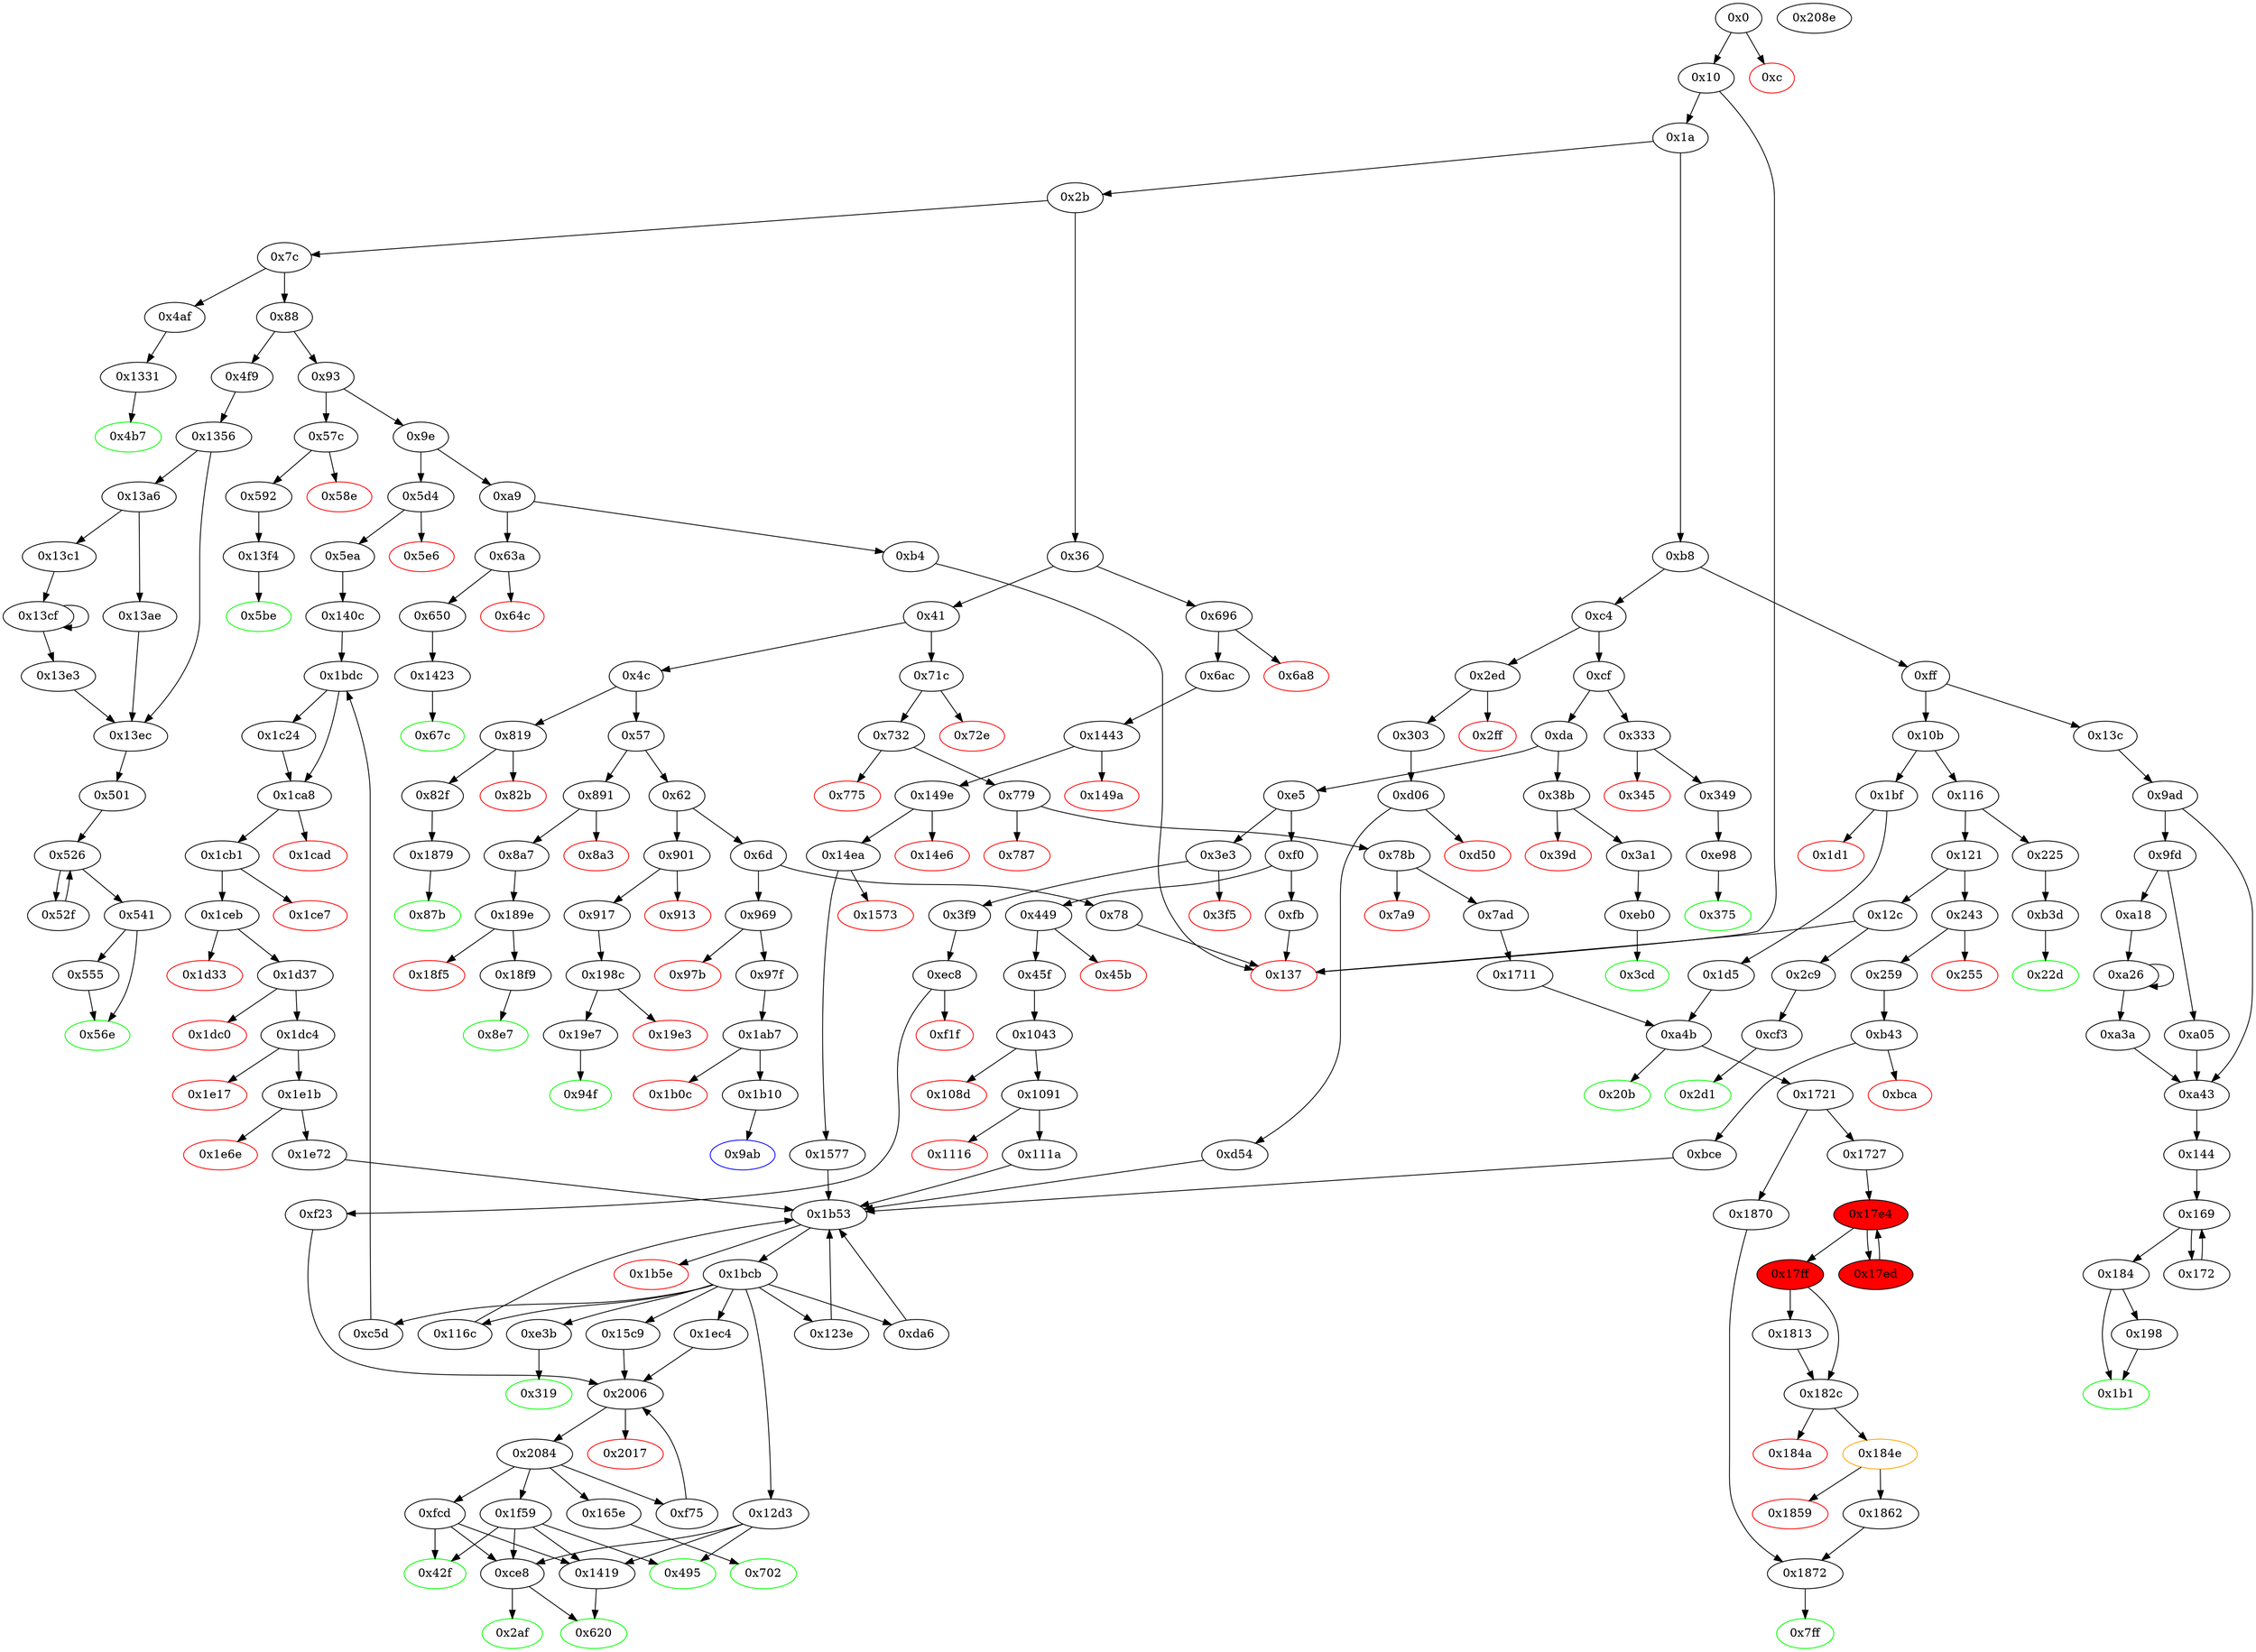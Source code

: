 digraph "" {
"0x555" [fillcolor=white, id="0x555", style=filled, tooltip="Block 0x555\n[0x555:0x56d]\n---\nPredecessors: [0x541]\nSuccessors: [0x56e]\n---\n0x555 DUP1\n0x556 DUP3\n0x557 SUB\n0x558 DUP1\n0x559 MLOAD\n0x55a PUSH1 0x1\n0x55c DUP4\n0x55d PUSH1 0x20\n0x55f SUB\n0x560 PUSH2 0x100\n0x563 EXP\n0x564 SUB\n0x565 NOT\n0x566 AND\n0x567 DUP2\n0x568 MSTORE\n0x569 PUSH1 0x20\n0x56b ADD\n0x56c SWAP2\n0x56d POP\n---\n0x557: V392 = SUB V387 V389\n0x559: V393 = M[V392]\n0x55a: V394 = 0x1\n0x55d: V395 = 0x20\n0x55f: V396 = SUB 0x20 V389\n0x560: V397 = 0x100\n0x563: V398 = EXP 0x100 V396\n0x564: V399 = SUB V398 0x1\n0x565: V400 = NOT V399\n0x566: V401 = AND V400 V393\n0x568: M[V392] = V401\n0x569: V402 = 0x20\n0x56b: V403 = ADD 0x20 V392\n---\nEntry stack: [V13, 0x501, V1246, V367, V367, V387, V389]\nStack pops: 2\nStack additions: [V403, S0]\nExit stack: [V13, 0x501, V1246, V367, V367, V403, V389]\n\nDef sites:\nV13: {0x1a.0x1f}\n0x501: {0x4f9.0x4fa}\nV1246: {0x1356.0x137b}\nV367: {0x501.0x504}\nV367: {0x501.0x504}\nV387: {0x541.0x54a}\nV389: {0x541.0x54e}\n"];
"0x1dc0" [color=red, fillcolor=white, id="0x1dc0", style=filled, tooltip="Block 0x1dc0\n[0x1dc0:0x1dc3]\n---\nPredecessors: [0x1d37]\nSuccessors: []\n---\n0x1dc0 PUSH1 0x0\n0x1dc2 DUP1\n0x1dc3 REVERT\n---\n0x1dc0: V1805 = 0x0\n0x1dc3: REVERT 0x0 0x0\n---\nEntry stack: [V13, S8, S7, S6, S5, 0x0, {0xce8, 0x1419}, S2, S1, S0]\nStack pops: 0\nStack additions: []\nExit stack: [V13, S8, S7, S6, S5, 0x0, {0xce8, 0x1419}, S2, S1, S0]\n\nDef sites:\nV13: {0x1a.0x1f}\nS8: {0x243.0x244, 0x1a.0x1f}\nS7: {0x259.0x275, 0x5d4.0x5d5}\nS6: {0x259.0x295, 0x5ea.0x606}\nS5: {0x259.0x29f, 0x5ea.0x610}\n0x0: {0xb43.0xb44, 0x140c.0x140d}\n{0xce8, 0x1419}: {0xc5d.0xcde, 0x140c.0x140f}\nS2: {0x259.0x275, 0x140c.0x1412}\nS1: {0x259.0x295, 0x5ea.0x606}\nS0: {0x259.0x29f, 0x5ea.0x610}\n"];
"0x71c" [fillcolor=white, id="0x71c", style=filled, tooltip="Block 0x71c\n[0x71c:0x72d]\n---\nPredecessors: [0x41]\nSuccessors: [0x72e, 0x732]\n---\n0x71c JUMPDEST\n0x71d PUSH2 0x7ff\n0x720 PUSH1 0x4\n0x722 DUP1\n0x723 CALLDATASIZE\n0x724 SUB\n0x725 PUSH1 0x60\n0x727 DUP2\n0x728 LT\n0x729 ISZERO\n0x72a PUSH2 0x732\n0x72d JUMPI\n---\n0x71c: JUMPDEST \n0x71d: V522 = 0x7ff\n0x720: V523 = 0x4\n0x723: V524 = CALLDATASIZE\n0x724: V525 = SUB V524 0x4\n0x725: V526 = 0x60\n0x728: V527 = LT V525 0x60\n0x729: V528 = ISZERO V527\n0x72a: V529 = 0x732\n0x72d: JUMPI 0x732 V528\n---\nEntry stack: [V13]\nStack pops: 0\nStack additions: [0x7ff, 0x4, V525]\nExit stack: [V13, 0x7ff, 0x4, V525]\n\nDef sites:\nV13: {0x1a.0x1f}\n"];
"0xb3d" [fillcolor=white, id="0xb3d", style=filled, tooltip="Block 0xb3d\n[0xb3d:0xb42]\n---\nPredecessors: [0x225]\nSuccessors: [0x22d]\n---\n0xb3d JUMPDEST\n0xb3e PUSH1 0x4\n0xb40 SLOAD\n0xb41 DUP2\n0xb42 JUMP\n---\n0xb3d: JUMPDEST \n0xb3e: V813 = 0x4\n0xb40: V814 = S[0x4]\n0xb42: JUMP 0x22d\n---\nEntry stack: [V13, 0x22d]\nStack pops: 1\nStack additions: [S0, V814]\nExit stack: [V13, 0x22d, V814]\n\nDef sites:\nV13: {0x1a.0x1f}\n0x22d: {0x225.0x226}\n"];
"0x184e" [color=orange, fillcolor=white, id="0x184e", style=filled, tooltip="Block 0x184e\n[0x184e:0x1858]\n---\nPredecessors: [0x182c]\nSuccessors: [0x1859, 0x1862]\n---\n0x184e JUMPDEST\n0x184f POP\n0x1850 GAS\n0x1851 CALL\n0x1852 ISZERO\n0x1853 DUP1\n0x1854 ISZERO\n0x1855 PUSH2 0x1862\n0x1858 JUMPI\n---\n0x184e: JUMPDEST \n0x1850: V1529 = GAS\n0x1851: V1530 = CALL V1529 V1457 0x0 V1521 V1522 V1521 0x0\n0x1852: V1531 = ISZERO V1530\n0x1854: V1532 = ISZERO V1531\n0x1855: V1533 = 0x1862\n0x1858: JUMPI 0x1862 V1532\n---\nEntry stack: [V13, 0x7ff, V534, V537, V576, 0x0, S10, V1457, 0x8f4ffcb1, S7, 0x0, V1521, V1522, V1521, 0x0, V1457, V1525]\nStack pops: 7\nStack additions: [V1531]\nExit stack: [V13, 0x7ff, V534, V537, V576, 0x0, S10, V1457, 0x8f4ffcb1, S7, V1531]\n\nDef sites:\nV13: {0x1a.0x1f}\n0x7ff: {0x71c.0x71d}\nV534: {0x732.0x74e}\nV537: {0x732.0x758}\nV576: {0x7ad.0x7c0}\n0x0: {0x1711.0x1712}\nS10: {0x1a.0x1f, 0x732.0x74e}\nV1457: {0x1727.0x173d}\n0x8f4ffcb1: {0x1727.0x173e}\nS7: {0x1813.0x1829, 0x17ff.0x1808}\n0x0: {0x182c.0x1835}\nV1521: {0x182c.0x1839}\nV1522: {0x182c.0x183c}\nV1521: {0x182c.0x1839}\n0x0: {0x182c.0x183e}\nV1457: {0x1727.0x173d}\nV1525: {0x182c.0x1843}\n"];
"0x116c" [fillcolor=white, id="0x116c", style=filled, tooltip="Block 0x116c\n[0x116c:0x123d]\n---\nPredecessors: [0x1bcb]\nSuccessors: [0x1b53]\n---\n0x116c JUMPDEST\n0x116d PUSH1 0x5\n0x116f PUSH1 0x0\n0x1171 DUP6\n0x1172 PUSH20 0xffffffffffffffffffffffffffffffffffffffff\n0x1187 AND\n0x1188 PUSH20 0xffffffffffffffffffffffffffffffffffffffff\n0x119d AND\n0x119e DUP2\n0x119f MSTORE\n0x11a0 PUSH1 0x20\n0x11a2 ADD\n0x11a3 SWAP1\n0x11a4 DUP2\n0x11a5 MSTORE\n0x11a6 PUSH1 0x20\n0x11a8 ADD\n0x11a9 PUSH1 0x0\n0x11ab SHA3\n0x11ac DUP2\n0x11ad SWAP1\n0x11ae SSTORE\n0x11af POP\n0x11b0 PUSH2 0x123e\n0x11b3 DUP3\n0x11b4 PUSH1 0x6\n0x11b6 PUSH1 0x0\n0x11b8 DUP7\n0x11b9 PUSH20 0xffffffffffffffffffffffffffffffffffffffff\n0x11ce AND\n0x11cf PUSH20 0xffffffffffffffffffffffffffffffffffffffff\n0x11e4 AND\n0x11e5 DUP2\n0x11e6 MSTORE\n0x11e7 PUSH1 0x20\n0x11e9 ADD\n0x11ea SWAP1\n0x11eb DUP2\n0x11ec MSTORE\n0x11ed PUSH1 0x20\n0x11ef ADD\n0x11f0 PUSH1 0x0\n0x11f2 SHA3\n0x11f3 PUSH1 0x0\n0x11f5 CALLER\n0x11f6 PUSH20 0xffffffffffffffffffffffffffffffffffffffff\n0x120b AND\n0x120c PUSH20 0xffffffffffffffffffffffffffffffffffffffff\n0x1221 AND\n0x1222 DUP2\n0x1223 MSTORE\n0x1224 PUSH1 0x20\n0x1226 ADD\n0x1227 SWAP1\n0x1228 DUP2\n0x1229 MSTORE\n0x122a PUSH1 0x20\n0x122c ADD\n0x122d PUSH1 0x0\n0x122f SHA3\n0x1230 SLOAD\n0x1231 PUSH2 0x1b53\n0x1234 SWAP1\n0x1235 SWAP2\n0x1236 SWAP1\n0x1237 PUSH4 0xffffffff\n0x123c AND\n0x123d JUMP\n---\n0x116c: JUMPDEST \n0x116d: V1136 = 0x5\n0x116f: V1137 = 0x0\n0x1172: V1138 = 0xffffffffffffffffffffffffffffffffffffffff\n0x1187: V1139 = AND 0xffffffffffffffffffffffffffffffffffffffff S3\n0x1188: V1140 = 0xffffffffffffffffffffffffffffffffffffffff\n0x119d: V1141 = AND 0xffffffffffffffffffffffffffffffffffffffff V1139\n0x119f: M[0x0] = V1141\n0x11a0: V1142 = 0x20\n0x11a2: V1143 = ADD 0x20 0x0\n0x11a5: M[0x20] = 0x5\n0x11a6: V1144 = 0x20\n0x11a8: V1145 = ADD 0x20 0x20\n0x11a9: V1146 = 0x0\n0x11ab: V1147 = SHA3 0x0 0x40\n0x11ae: S[V1147] = V1702\n0x11b0: V1148 = 0x123e\n0x11b4: V1149 = 0x6\n0x11b6: V1150 = 0x0\n0x11b9: V1151 = 0xffffffffffffffffffffffffffffffffffffffff\n0x11ce: V1152 = AND 0xffffffffffffffffffffffffffffffffffffffff S3\n0x11cf: V1153 = 0xffffffffffffffffffffffffffffffffffffffff\n0x11e4: V1154 = AND 0xffffffffffffffffffffffffffffffffffffffff V1152\n0x11e6: M[0x0] = V1154\n0x11e7: V1155 = 0x20\n0x11e9: V1156 = ADD 0x20 0x0\n0x11ec: M[0x20] = 0x6\n0x11ed: V1157 = 0x20\n0x11ef: V1158 = ADD 0x20 0x20\n0x11f0: V1159 = 0x0\n0x11f2: V1160 = SHA3 0x0 0x40\n0x11f3: V1161 = 0x0\n0x11f5: V1162 = CALLER\n0x11f6: V1163 = 0xffffffffffffffffffffffffffffffffffffffff\n0x120b: V1164 = AND 0xffffffffffffffffffffffffffffffffffffffff V1162\n0x120c: V1165 = 0xffffffffffffffffffffffffffffffffffffffff\n0x1221: V1166 = AND 0xffffffffffffffffffffffffffffffffffffffff V1164\n0x1223: M[0x0] = V1166\n0x1224: V1167 = 0x20\n0x1226: V1168 = ADD 0x20 0x0\n0x1229: M[0x20] = V1160\n0x122a: V1169 = 0x20\n0x122c: V1170 = ADD 0x20 0x20\n0x122d: V1171 = 0x0\n0x122f: V1172 = SHA3 0x0 0x40\n0x1230: V1173 = S[V1172]\n0x1231: V1174 = 0x1b53\n0x1237: V1175 = 0xffffffff\n0x123c: V1176 = AND 0xffffffff 0x1b53\n0x123d: JUMP 0x1b53\n---\nEntry stack: [V13, S9, S8, S7, S6, S5, S4, S3, S2, S1, V1702]\nStack pops: 4\nStack additions: [S3, S2, S1, 0x123e, V1173, S2]\nExit stack: [V13, S9, S8, S7, S6, S5, S4, S3, S2, S1, 0x123e, V1173, S2]\n\nDef sites:\nV13: {0x1a.0x1f}\nS9: {0x243.0x244, 0x1a.0x1f}\nS8: {0x259.0x275, 0x5d4.0x5d5}\nS7: {0x259.0x295, 0x5ea.0x606}\nS6: {0x259.0x29f, 0x5ea.0x610, 0x1a.0x1f}\nS5: {0x243.0x244, 0x1a.0x1f, 0xb43.0xb44, 0x140c.0x140d, 0x696.0x697}\nS4: {0x259.0x275, 0x449.0x44a, 0x1a.0x1f, 0xc5d.0xcde, 0x6ac.0x6c8, 0x140c.0x140f}\nS3: {0x259.0x295, 0x259.0x275, 0x2ed.0x2ee, 0x6ac.0x6e8, 0x45f.0x47b, 0x140c.0x1412}\nS2: {0x259.0x29f, 0x259.0x295, 0x5ea.0x606, 0x6ac.0x6f2, 0x45f.0x485, 0x303.0x309}\nS1: {0x259.0x29f, 0x5ea.0x610, 0x1443.0x1444, 0x1043.0x1044, 0xb43.0xb44, 0xd06.0xd07}\nV1702: {0x1bcb.0x1bd0}\n"];
"0x4c" [fillcolor=white, id="0x4c", style=filled, tooltip="Block 0x4c\n[0x4c:0x56]\n---\nPredecessors: [0x41]\nSuccessors: [0x57, 0x819]\n---\n0x4c DUP1\n0x4d PUSH4 0xdd62ed3e\n0x52 EQ\n0x53 PUSH2 0x819\n0x56 JUMPI\n---\n0x4d: V26 = 0xdd62ed3e\n0x52: V27 = EQ 0xdd62ed3e V13\n0x53: V28 = 0x819\n0x56: JUMPI 0x819 V27\n---\nEntry stack: [V13]\nStack pops: 1\nStack additions: [S0]\nExit stack: [V13]\n\nDef sites:\nV13: {0x1a.0x1f}\n"];
"0x116" [fillcolor=white, id="0x116", style=filled, tooltip="Block 0x116\n[0x116:0x120]\n---\nPredecessors: [0x10b]\nSuccessors: [0x121, 0x225]\n---\n0x116 DUP1\n0x117 PUSH4 0x18160ddd\n0x11c EQ\n0x11d PUSH2 0x225\n0x120 JUMPI\n---\n0x117: V80 = 0x18160ddd\n0x11c: V81 = EQ 0x18160ddd V13\n0x11d: V82 = 0x225\n0x120: JUMPI 0x225 V81\n---\nEntry stack: [V13]\nStack pops: 1\nStack additions: [S0]\nExit stack: [V13]\n\nDef sites:\nV13: {0x1a.0x1f}\n"];
"0x1711" [fillcolor=white, id="0x1711", style=filled, tooltip="Block 0x1711\n[0x1711:0x1720]\n---\nPredecessors: [0x7ad]\nSuccessors: [0xa4b]\n---\n0x1711 JUMPDEST\n0x1712 PUSH1 0x0\n0x1714 DUP1\n0x1715 DUP5\n0x1716 SWAP1\n0x1717 POP\n0x1718 PUSH2 0x1721\n0x171b DUP6\n0x171c DUP6\n0x171d PUSH2 0xa4b\n0x1720 JUMP\n---\n0x1711: JUMPDEST \n0x1712: V1451 = 0x0\n0x1718: V1452 = 0x1721\n0x171d: V1453 = 0xa4b\n0x1720: JUMP 0xa4b\n---\nEntry stack: [V13, 0x7ff, V534, V537, V576]\nStack pops: 3\nStack additions: [S2, S1, S0, 0x0, S2, 0x1721, S2, S1]\nExit stack: [V13, 0x7ff, V534, V537, V576, 0x0, V534, 0x1721, V534, V537]\n\nDef sites:\nV13: {0x1a.0x1f}\n0x7ff: {0x71c.0x71d}\nV534: {0x732.0x74e}\nV537: {0x732.0x758}\nV576: {0x7ad.0x7c0}\n"];
"0x10b" [fillcolor=white, id="0x10b", style=filled, tooltip="Block 0x10b\n[0x10b:0x115]\n---\nPredecessors: [0xff]\nSuccessors: [0x116, 0x1bf]\n---\n0x10b DUP1\n0x10c PUSH4 0x95ea7b3\n0x111 EQ\n0x112 PUSH2 0x1bf\n0x115 JUMPI\n---\n0x10c: V77 = 0x95ea7b3\n0x111: V78 = EQ 0x95ea7b3 V13\n0x112: V79 = 0x1bf\n0x115: JUMPI 0x1bf V78\n---\nEntry stack: [V13]\nStack pops: 1\nStack additions: [S0]\nExit stack: [V13]\n\nDef sites:\nV13: {0x1a.0x1f}\n"];
"0xfb" [fillcolor=white, id="0xfb", style=filled, tooltip="Block 0xfb\n[0xfb:0xfe]\n---\nPredecessors: [0xf0]\nSuccessors: [0x137]\n---\n0xfb PUSH2 0x137\n0xfe JUMP\n---\n0xfb: V73 = 0x137\n0xfe: JUMP 0x137\n---\nEntry stack: [V13]\nStack pops: 0\nStack additions: []\nExit stack: [V13]\n\nDef sites:\nV13: {0x1a.0x1f}\n"];
"0x1443" [fillcolor=white, id="0x1443", style=filled, tooltip="Block 0x1443\n[0x1443:0x1499]\n---\nPredecessors: [0x6ac]\nSuccessors: [0x149a, 0x149e]\n---\n0x1443 JUMPDEST\n0x1444 PUSH1 0x0\n0x1446 DUP1\n0x1447 PUSH1 0x0\n0x1449 SWAP1\n0x144a SLOAD\n0x144b SWAP1\n0x144c PUSH2 0x100\n0x144f EXP\n0x1450 SWAP1\n0x1451 DIV\n0x1452 PUSH20 0xffffffffffffffffffffffffffffffffffffffff\n0x1467 AND\n0x1468 PUSH20 0xffffffffffffffffffffffffffffffffffffffff\n0x147d AND\n0x147e CALLER\n0x147f PUSH20 0xffffffffffffffffffffffffffffffffffffffff\n0x1494 AND\n0x1495 EQ\n0x1496 PUSH2 0x149e\n0x1499 JUMPI\n---\n0x1443: JUMPDEST \n0x1444: V1316 = 0x0\n0x1447: V1317 = 0x0\n0x144a: V1318 = S[0x0]\n0x144c: V1319 = 0x100\n0x144f: V1320 = EXP 0x100 0x0\n0x1451: V1321 = DIV V1318 0x1\n0x1452: V1322 = 0xffffffffffffffffffffffffffffffffffffffff\n0x1467: V1323 = AND 0xffffffffffffffffffffffffffffffffffffffff V1321\n0x1468: V1324 = 0xffffffffffffffffffffffffffffffffffffffff\n0x147d: V1325 = AND 0xffffffffffffffffffffffffffffffffffffffff V1323\n0x147e: V1326 = CALLER\n0x147f: V1327 = 0xffffffffffffffffffffffffffffffffffffffff\n0x1494: V1328 = AND 0xffffffffffffffffffffffffffffffffffffffff V1326\n0x1495: V1329 = EQ V1328 V1325\n0x1496: V1330 = 0x149e\n0x1499: JUMPI 0x149e V1329\n---\nEntry stack: [V13, 0x702, V499, V504, V507]\nStack pops: 0\nStack additions: [0x0]\nExit stack: [V13, 0x702, V499, V504, V507, 0x0]\n\nDef sites:\nV13: {0x1a.0x1f}\n0x702: {0x696.0x697}\nV499: {0x6ac.0x6c8}\nV504: {0x6ac.0x6e8}\nV507: {0x6ac.0x6f2}\n"];
"0x184" [fillcolor=white, id="0x184", style=filled, tooltip="Block 0x184\n[0x184:0x197]\n---\nPredecessors: [0x169]\nSuccessors: [0x198, 0x1b1]\n---\n0x184 JUMPDEST\n0x185 POP\n0x186 POP\n0x187 POP\n0x188 POP\n0x189 SWAP1\n0x18a POP\n0x18b SWAP1\n0x18c DUP2\n0x18d ADD\n0x18e SWAP1\n0x18f PUSH1 0x1f\n0x191 AND\n0x192 DUP1\n0x193 ISZERO\n0x194 PUSH2 0x1b1\n0x197 JUMPI\n---\n0x184: JUMPDEST \n0x18d: V113 = ADD V100 V99\n0x18f: V114 = 0x1f\n0x191: V115 = AND 0x1f V100\n0x193: V116 = ISZERO V115\n0x194: V117 = 0x1b1\n0x197: JUMPI 0x1b1 V116\n---\nEntry stack: [V13, 0x144, V730, V93, V93, V99, V102, V100, V100, V99, V102, S0]\nStack pops: 7\nStack additions: [V113, V115]\nExit stack: [V13, 0x144, V730, V93, V93, V113, V115]\n\nDef sites:\nV13: {0x1a.0x1f}\n0x144: {0x13c.0x13d}\nV730: {0x9ad.0x9d2}\nV93: {0x144.0x147}\nV93: {0x144.0x147}\nV99: {0x144.0x15a}\nV102: {0x144.0x162}\nV100: {0x144.0x15e}\nV100: {0x144.0x15e}\nV99: {0x144.0x15a}\nV102: {0x144.0x162}\nS0: {0x172.0x17d, 0x144.0x167}\n"];
"0x243" [fillcolor=white, id="0x243", style=filled, tooltip="Block 0x243\n[0x243:0x254]\n---\nPredecessors: [0x121]\nSuccessors: [0x255, 0x259]\n---\n0x243 JUMPDEST\n0x244 PUSH2 0x2af\n0x247 PUSH1 0x4\n0x249 DUP1\n0x24a CALLDATASIZE\n0x24b SUB\n0x24c PUSH1 0x60\n0x24e DUP2\n0x24f LT\n0x250 ISZERO\n0x251 PUSH2 0x259\n0x254 JUMPI\n---\n0x243: JUMPDEST \n0x244: V172 = 0x2af\n0x247: V173 = 0x4\n0x24a: V174 = CALLDATASIZE\n0x24b: V175 = SUB V174 0x4\n0x24c: V176 = 0x60\n0x24f: V177 = LT V175 0x60\n0x250: V178 = ISZERO V177\n0x251: V179 = 0x259\n0x254: JUMPI 0x259 V178\n---\nEntry stack: [V13]\nStack pops: 0\nStack additions: [0x2af, 0x4, V175]\nExit stack: [V13, 0x2af, 0x4, V175]\n\nDef sites:\nV13: {0x1a.0x1f}\n"];
"0xd06" [fillcolor=white, id="0xd06", style=filled, tooltip="Block 0xd06\n[0xd06:0xd4f]\n---\nPredecessors: [0x303]\nSuccessors: [0xd50, 0xd54]\n---\n0xd06 JUMPDEST\n0xd07 PUSH1 0x0\n0xd09 DUP2\n0xd0a PUSH1 0x5\n0xd0c PUSH1 0x0\n0xd0e CALLER\n0xd0f PUSH20 0xffffffffffffffffffffffffffffffffffffffff\n0xd24 AND\n0xd25 PUSH20 0xffffffffffffffffffffffffffffffffffffffff\n0xd3a AND\n0xd3b DUP2\n0xd3c MSTORE\n0xd3d PUSH1 0x20\n0xd3f ADD\n0xd40 SWAP1\n0xd41 DUP2\n0xd42 MSTORE\n0xd43 PUSH1 0x20\n0xd45 ADD\n0xd46 PUSH1 0x0\n0xd48 SHA3\n0xd49 SLOAD\n0xd4a LT\n0xd4b ISZERO\n0xd4c PUSH2 0xd54\n0xd4f JUMPI\n---\n0xd06: JUMPDEST \n0xd07: V909 = 0x0\n0xd0a: V910 = 0x5\n0xd0c: V911 = 0x0\n0xd0e: V912 = CALLER\n0xd0f: V913 = 0xffffffffffffffffffffffffffffffffffffffff\n0xd24: V914 = AND 0xffffffffffffffffffffffffffffffffffffffff V912\n0xd25: V915 = 0xffffffffffffffffffffffffffffffffffffffff\n0xd3a: V916 = AND 0xffffffffffffffffffffffffffffffffffffffff V914\n0xd3c: M[0x0] = V916\n0xd3d: V917 = 0x20\n0xd3f: V918 = ADD 0x20 0x0\n0xd42: M[0x20] = 0x5\n0xd43: V919 = 0x20\n0xd45: V920 = ADD 0x20 0x20\n0xd46: V921 = 0x0\n0xd48: V922 = SHA3 0x0 0x40\n0xd49: V923 = S[V922]\n0xd4a: V924 = LT V923 V230\n0xd4b: V925 = ISZERO V924\n0xd4c: V926 = 0xd54\n0xd4f: JUMPI 0xd54 V925\n---\nEntry stack: [V13, 0x319, V230]\nStack pops: 1\nStack additions: [S0, 0x0]\nExit stack: [V13, 0x319, V230, 0x0]\n\nDef sites:\nV13: {0x1a.0x1f}\n0x319: {0x2ed.0x2ee}\nV230: {0x303.0x309}\n"];
"0x3f5" [color=red, fillcolor=white, id="0x3f5", style=filled, tooltip="Block 0x3f5\n[0x3f5:0x3f8]\n---\nPredecessors: [0x3e3]\nSuccessors: []\n---\n0x3f5 PUSH1 0x0\n0x3f7 DUP1\n0x3f8 REVERT\n---\n0x3f5: V299 = 0x0\n0x3f8: REVERT 0x0 0x0\n---\nEntry stack: [V13, 0x42f, 0x4, V294]\nStack pops: 0\nStack additions: []\nExit stack: [V13, 0x42f, 0x4, V294]\n\nDef sites:\nV13: {0x1a.0x1f}\n0x42f: {0x3e3.0x3e4}\n0x4: {0x3e3.0x3e7}\nV294: {0x3e3.0x3eb}\n"];
"0xbce" [fillcolor=white, id="0xbce", style=filled, tooltip="Block 0xbce\n[0xbce:0xc5c]\n---\nPredecessors: [0xb43]\nSuccessors: [0x1b53]\n---\n0xbce JUMPDEST\n0xbcf PUSH2 0xc5d\n0xbd2 DUP3\n0xbd3 PUSH1 0x6\n0xbd5 PUSH1 0x0\n0xbd7 DUP8\n0xbd8 PUSH20 0xffffffffffffffffffffffffffffffffffffffff\n0xbed AND\n0xbee PUSH20 0xffffffffffffffffffffffffffffffffffffffff\n0xc03 AND\n0xc04 DUP2\n0xc05 MSTORE\n0xc06 PUSH1 0x20\n0xc08 ADD\n0xc09 SWAP1\n0xc0a DUP2\n0xc0b MSTORE\n0xc0c PUSH1 0x20\n0xc0e ADD\n0xc0f PUSH1 0x0\n0xc11 SHA3\n0xc12 PUSH1 0x0\n0xc14 CALLER\n0xc15 PUSH20 0xffffffffffffffffffffffffffffffffffffffff\n0xc2a AND\n0xc2b PUSH20 0xffffffffffffffffffffffffffffffffffffffff\n0xc40 AND\n0xc41 DUP2\n0xc42 MSTORE\n0xc43 PUSH1 0x20\n0xc45 ADD\n0xc46 SWAP1\n0xc47 DUP2\n0xc48 MSTORE\n0xc49 PUSH1 0x20\n0xc4b ADD\n0xc4c PUSH1 0x0\n0xc4e SHA3\n0xc4f SLOAD\n0xc50 PUSH2 0x1b53\n0xc53 SWAP1\n0xc54 SWAP2\n0xc55 SWAP1\n0xc56 PUSH4 0xffffffff\n0xc5b AND\n0xc5c JUMP\n---\n0xbce: JUMPDEST \n0xbcf: V845 = 0xc5d\n0xbd3: V846 = 0x6\n0xbd5: V847 = 0x0\n0xbd8: V848 = 0xffffffffffffffffffffffffffffffffffffffff\n0xbed: V849 = AND 0xffffffffffffffffffffffffffffffffffffffff V184\n0xbee: V850 = 0xffffffffffffffffffffffffffffffffffffffff\n0xc03: V851 = AND 0xffffffffffffffffffffffffffffffffffffffff V849\n0xc05: M[0x0] = V851\n0xc06: V852 = 0x20\n0xc08: V853 = ADD 0x20 0x0\n0xc0b: M[0x20] = 0x6\n0xc0c: V854 = 0x20\n0xc0e: V855 = ADD 0x20 0x20\n0xc0f: V856 = 0x0\n0xc11: V857 = SHA3 0x0 0x40\n0xc12: V858 = 0x0\n0xc14: V859 = CALLER\n0xc15: V860 = 0xffffffffffffffffffffffffffffffffffffffff\n0xc2a: V861 = AND 0xffffffffffffffffffffffffffffffffffffffff V859\n0xc2b: V862 = 0xffffffffffffffffffffffffffffffffffffffff\n0xc40: V863 = AND 0xffffffffffffffffffffffffffffffffffffffff V861\n0xc42: M[0x0] = V863\n0xc43: V864 = 0x20\n0xc45: V865 = ADD 0x20 0x0\n0xc48: M[0x20] = V857\n0xc49: V866 = 0x20\n0xc4b: V867 = ADD 0x20 0x20\n0xc4c: V868 = 0x0\n0xc4e: V869 = SHA3 0x0 0x40\n0xc4f: V870 = S[V869]\n0xc50: V871 = 0x1b53\n0xc56: V872 = 0xffffffff\n0xc5b: V873 = AND 0xffffffff 0x1b53\n0xc5c: JUMP 0x1b53\n---\nEntry stack: [V13, 0x2af, V184, V189, V192, 0x0]\nStack pops: 4\nStack additions: [S3, S2, S1, S0, 0xc5d, V870, S1]\nExit stack: [V13, 0x2af, V184, V189, V192, 0x0, 0xc5d, V870, V192]\n\nDef sites:\nV13: {0x1a.0x1f}\n0x2af: {0x243.0x244}\nV184: {0x259.0x275}\nV189: {0x259.0x295}\nV192: {0x259.0x29f}\n0x0: {0xb43.0xb44}\n"];
"0x319" [color=green, fillcolor=white, id="0x319", style=filled, tooltip="Block 0x319\n[0x319:0x332]\n---\nPredecessors: [0xe3b]\nSuccessors: []\n---\n0x319 JUMPDEST\n0x31a PUSH1 0x40\n0x31c MLOAD\n0x31d DUP1\n0x31e DUP3\n0x31f ISZERO\n0x320 ISZERO\n0x321 ISZERO\n0x322 ISZERO\n0x323 DUP2\n0x324 MSTORE\n0x325 PUSH1 0x20\n0x327 ADD\n0x328 SWAP2\n0x329 POP\n0x32a POP\n0x32b PUSH1 0x40\n0x32d MLOAD\n0x32e DUP1\n0x32f SWAP2\n0x330 SUB\n0x331 SWAP1\n0x332 RETURN\n---\n0x319: JUMPDEST \n0x31a: V234 = 0x40\n0x31c: V235 = M[0x40]\n0x31f: V236 = ISZERO 0x1\n0x320: V237 = ISZERO 0x0\n0x321: V238 = ISZERO 0x1\n0x322: V239 = ISZERO 0x0\n0x324: M[V235] = 0x1\n0x325: V240 = 0x20\n0x327: V241 = ADD 0x20 V235\n0x32b: V242 = 0x40\n0x32d: V243 = M[0x40]\n0x330: V244 = SUB V241 V243\n0x332: RETURN V243 V244\n---\nEntry stack: [V13, S6, S5, S4, S3, S2, S1, 0x1]\nStack pops: 1\nStack additions: []\nExit stack: [V13, S6, S5, S4, S3, S2, S1]\n\nDef sites:\nV13: {0x1a.0x1f}\nS6: {0x243.0x244, 0x1a.0x1f}\nS5: {0x259.0x275, 0x5d4.0x5d5}\nS4: {0x259.0x295, 0x5ea.0x606}\nS3: {0x259.0x29f, 0x5ea.0x610, 0x1a.0x1f}\nS2: {0x243.0x244, 0x1a.0x1f, 0xb43.0xb44, 0x140c.0x140d, 0x696.0x697}\nS1: {0x259.0x275, 0x449.0x44a, 0x1a.0x1f, 0xc5d.0xcde, 0x6ac.0x6c8, 0x140c.0x140f}\n0x1: {0xe3b.0xe90}\n"];
"0x19e3" [color=red, fillcolor=white, id="0x19e3", style=filled, tooltip="Block 0x19e3\n[0x19e3:0x19e6]\n---\nPredecessors: [0x198c]\nSuccessors: []\n---\n0x19e3 PUSH1 0x0\n0x19e5 DUP1\n0x19e6 REVERT\n---\n0x19e3: V1609 = 0x0\n0x19e6: REVERT 0x0 0x0\n---\nEntry stack: [V13, 0x94f, V674, V679, 0x0]\nStack pops: 0\nStack additions: []\nExit stack: [V13, 0x94f, V674, V679, 0x0]\n\nDef sites:\nV13: {0x1a.0x1f}\n0x94f: {0x901.0x902}\nV674: {0x917.0x933}\nV679: {0x917.0x93f}\n0x0: {0x198c.0x198d}\n"];
"0xff" [fillcolor=white, id="0xff", style=filled, tooltip="Block 0xff\n[0xff:0x10a]\n---\nPredecessors: [0xb8]\nSuccessors: [0x10b, 0x13c]\n---\n0xff JUMPDEST\n0x100 DUP1\n0x101 PUSH4 0x6fdde03\n0x106 EQ\n0x107 PUSH2 0x13c\n0x10a JUMPI\n---\n0xff: JUMPDEST \n0x101: V74 = 0x6fdde03\n0x106: V75 = EQ 0x6fdde03 V13\n0x107: V76 = 0x13c\n0x10a: JUMPI 0x13c V75\n---\nEntry stack: [V13]\nStack pops: 1\nStack additions: [S0]\nExit stack: [V13]\n\nDef sites:\nV13: {0x1a.0x1f}\n"];
"0x1b53" [fillcolor=white, id="0x1b53", style=filled, tooltip="Block 0x1b53\n[0x1b53:0x1b5d]\n---\nPredecessors: [0xbce, 0xd54, 0xda6, 0x111a, 0x116c, 0x123e, 0x1577, 0x1e72]\nSuccessors: [0x1b5e, 0x1bcb]\n---\n0x1b53 JUMPDEST\n0x1b54 PUSH1 0x0\n0x1b56 DUP3\n0x1b57 DUP3\n0x1b58 GT\n0x1b59 ISZERO\n0x1b5a PUSH2 0x1bcb\n0x1b5d JUMPI\n---\n0x1b53: JUMPDEST \n0x1b54: V1680 = 0x0\n0x1b58: V1681 = GT S0 S1\n0x1b59: V1682 = ISZERO V1681\n0x1b5a: V1683 = 0x1bcb\n0x1b5d: JUMPI 0x1bcb V1682\n---\nEntry stack: [V13, S11, S10, S9, S8, S7, S6, S5, S4, S3, {0xc5d, 0xda6, 0xe3b, 0x116c, 0x123e, 0x12d3, 0x15c9, 0x1ec4}, S1, S0]\nStack pops: 2\nStack additions: [S1, S0, 0x0]\nExit stack: [V13, S11, S10, S9, S8, S7, S6, S5, S4, S3, {0xc5d, 0xda6, 0xe3b, 0x116c, 0x123e, 0x12d3, 0x15c9, 0x1ec4}, S1, S0, 0x0]\n\nDef sites:\nV13: {0x1a.0x1f}\nS11: {0x243.0x244, 0x1a.0x1f}\nS10: {0x259.0x275, 0x5d4.0x5d5}\nS9: {0x259.0x295, 0x5ea.0x606}\nS8: {0x259.0x29f, 0x5ea.0x610, 0x1a.0x1f}\nS7: {0x243.0x244, 0x1a.0x1f, 0xb43.0xb44, 0x140c.0x140d, 0x696.0x697}\nS6: {0x259.0x275, 0x449.0x44a, 0x1a.0x1f, 0xc5d.0xcde, 0x6ac.0x6c8, 0x140c.0x140f}\nS5: {0x259.0x295, 0x259.0x275, 0x2ed.0x2ee, 0x6ac.0x6e8, 0x45f.0x47b, 0x140c.0x1412}\nS4: {0x259.0x29f, 0x259.0x295, 0x5ea.0x606, 0x6ac.0x6f2, 0x45f.0x485, 0x303.0x309}\nS3: {0x259.0x29f, 0x5ea.0x610, 0x1443.0x1444, 0x1043.0x1044, 0xb43.0xb44, 0xd06.0xd07}\n{0xc5d, 0xda6, 0xe3b, 0x116c, 0x123e, 0x12d3, 0x15c9, 0x1ec4}: {0x111a.0x111b, 0x123e.0x12bf, 0xd54.0xd55, 0x1577.0x1578, 0x116c.0x11b0, 0xbce.0xbcf, 0x1e72.0x1e73, 0xda6.0xdea}\nS1: {0x111a.0x115e, 0x123e.0x12c5, 0xd54.0xd98, 0x1577.0x15bb, 0x116c.0x1230, 0xbce.0xc4f, 0x1e72.0x1eb6, 0xda6.0xe2d}\nS0: {0x259.0x29f, 0x259.0x295, 0x5ea.0x606, 0x5ea.0x610, 0x6ac.0x6f2, 0x45f.0x485, 0x303.0x309}\n"];
"0x650" [fillcolor=white, id="0x650", style=filled, tooltip="Block 0x650\n[0x650:0x67b]\n---\nPredecessors: [0x63a]\nSuccessors: [0x1423]\n---\n0x650 JUMPDEST\n0x651 DUP2\n0x652 ADD\n0x653 SWAP1\n0x654 DUP1\n0x655 DUP1\n0x656 CALLDATALOAD\n0x657 PUSH20 0xffffffffffffffffffffffffffffffffffffffff\n0x66c AND\n0x66d SWAP1\n0x66e PUSH1 0x20\n0x670 ADD\n0x671 SWAP1\n0x672 SWAP3\n0x673 SWAP2\n0x674 SWAP1\n0x675 POP\n0x676 POP\n0x677 POP\n0x678 PUSH2 0x1423\n0x67b JUMP\n---\n0x650: JUMPDEST \n0x652: V469 = ADD 0x4 V463\n0x656: V470 = CALLDATALOAD 0x4\n0x657: V471 = 0xffffffffffffffffffffffffffffffffffffffff\n0x66c: V472 = AND 0xffffffffffffffffffffffffffffffffffffffff V470\n0x66e: V473 = 0x20\n0x670: V474 = ADD 0x20 0x4\n0x678: V475 = 0x1423\n0x67b: JUMP 0x1423\n---\nEntry stack: [V13, 0x67c, 0x4, V463]\nStack pops: 2\nStack additions: [V472]\nExit stack: [V13, 0x67c, V472]\n\nDef sites:\nV13: {0x1a.0x1f}\n0x67c: {0x63a.0x63b}\n0x4: {0x63a.0x63e}\nV463: {0x63a.0x642}\n"];
"0x6d" [fillcolor=white, id="0x6d", style=filled, tooltip="Block 0x6d\n[0x6d:0x77]\n---\nPredecessors: [0x62]\nSuccessors: [0x78, 0x969]\n---\n0x6d DUP1\n0x6e PUSH4 0xf2fde38b\n0x73 EQ\n0x74 PUSH2 0x969\n0x77 JUMPI\n---\n0x6e: V35 = 0xf2fde38b\n0x73: V36 = EQ 0xf2fde38b V13\n0x74: V37 = 0x969\n0x77: JUMPI 0x969 V36\n---\nEntry stack: [V13]\nStack pops: 1\nStack additions: [S0]\nExit stack: [V13]\n\nDef sites:\nV13: {0x1a.0x1f}\n"];
"0x1e17" [color=red, fillcolor=white, id="0x1e17", style=filled, tooltip="Block 0x1e17\n[0x1e17:0x1e1a]\n---\nPredecessors: [0x1dc4]\nSuccessors: []\n---\n0x1e17 PUSH1 0x0\n0x1e19 DUP1\n0x1e1a REVERT\n---\n0x1e17: V1827 = 0x0\n0x1e1a: REVERT 0x0 0x0\n---\nEntry stack: [V13, S8, S7, S6, S5, 0x0, {0xce8, 0x1419}, S2, S1, S0]\nStack pops: 0\nStack additions: []\nExit stack: [V13, S8, S7, S6, S5, 0x0, {0xce8, 0x1419}, S2, S1, S0]\n\nDef sites:\nV13: {0x1a.0x1f}\nS8: {0x243.0x244, 0x1a.0x1f}\nS7: {0x259.0x275, 0x5d4.0x5d5}\nS6: {0x259.0x295, 0x5ea.0x606}\nS5: {0x259.0x29f, 0x5ea.0x610}\n0x0: {0xb43.0xb44, 0x140c.0x140d}\n{0xce8, 0x1419}: {0xc5d.0xcde, 0x140c.0x140f}\nS2: {0x259.0x275, 0x140c.0x1412}\nS1: {0x259.0x295, 0x5ea.0x606}\nS0: {0x259.0x29f, 0x5ea.0x610}\n"];
"0x345" [color=red, fillcolor=white, id="0x345", style=filled, tooltip="Block 0x345\n[0x345:0x348]\n---\nPredecessors: [0x333]\nSuccessors: []\n---\n0x345 PUSH1 0x0\n0x347 DUP1\n0x348 REVERT\n---\n0x345: V253 = 0x0\n0x348: REVERT 0x0 0x0\n---\nEntry stack: [V13, 0x375, 0x4, V248]\nStack pops: 0\nStack additions: []\nExit stack: [V13, 0x375, 0x4, V248]\n\nDef sites:\nV13: {0x1a.0x1f}\n0x375: {0x333.0x334}\n0x4: {0x333.0x337}\nV248: {0x333.0x33b}\n"];
"0x4f9" [fillcolor=white, id="0x4f9", style=filled, tooltip="Block 0x4f9\n[0x4f9:0x500]\n---\nPredecessors: [0x88]\nSuccessors: [0x1356]\n---\n0x4f9 JUMPDEST\n0x4fa PUSH2 0x501\n0x4fd PUSH2 0x1356\n0x500 JUMP\n---\n0x4f9: JUMPDEST \n0x4fa: V364 = 0x501\n0x4fd: V365 = 0x1356\n0x500: JUMP 0x1356\n---\nEntry stack: [V13]\nStack pops: 0\nStack additions: [0x501]\nExit stack: [V13, 0x501]\n\nDef sites:\nV13: {0x1a.0x1f}\n"];
"0x2084" [fillcolor=white, id="0x2084", style=filled, tooltip="Block 0x2084\n[0x2084:0x208d]\n---\nPredecessors: [0x2006]\nSuccessors: [0xf75, 0xfcd, 0x165e, 0x1f59]\n---\n0x2084 JUMPDEST\n0x2085 DUP1\n0x2086 SWAP2\n0x2087 POP\n0x2088 POP\n0x2089 SWAP3\n0x208a SWAP2\n0x208b POP\n0x208c POP\n0x208d JUMP\n---\n0x2084: JUMPDEST \n0x208d: JUMP {0xf75, 0xfcd, 0x165e, 0x1f59}\n---\nEntry stack: [V13, S13, S12, S11, S10, S9, S8, S7, S6, S5, {0xf75, 0xfcd, 0x165e, 0x1f59}, S3, S2, 0x0, V1921]\nStack pops: 5\nStack additions: [S0]\nExit stack: [V13, S13, S12, S11, S10, S9, S8, S7, S6, S5, V1921]\n\nDef sites:\nV13: {0x1a.0x1f}\nS13: {0x243.0x244, 0x1a.0x1f}\nS12: {0x259.0x275, 0x5d4.0x5d5}\nS11: {0x259.0x295, 0x5ea.0x606}\nS10: {0x259.0x29f, 0x5ea.0x610, 0x1a.0x1f}\nS9: {0x243.0x244, 0x1a.0x1f, 0xb43.0xb44, 0x140c.0x140d, 0x696.0x697}\nS8: {0x259.0x275, 0x449.0x44a, 0x1a.0x1f, 0xc5d.0xcde, 0x140c.0x140f, 0x6ac.0x6c8, 0x3e3.0x3e4}\nS7: {0x3f9.0x415, 0x259.0x275, 0x259.0x295, 0x2ed.0x2ee, 0x140c.0x1412, 0x45f.0x47b, 0x6ac.0x6e8}\nS6: {0x3f9.0x41f, 0x259.0x295, 0x259.0x29f, 0x5ea.0x606, 0x6ac.0x6f2, 0x45f.0x485, 0x303.0x309}\nS5: {0x259.0x29f, 0xec8.0xec9, 0x5ea.0x610, 0x1443.0x1444, 0x1043.0x1044, 0xb43.0xb44, 0xd06.0xd07}\n{0xf75, 0xfcd, 0x165e, 0x1f59}: {0x15c9.0x160d, 0x1ec4_0x1c24_0x140c.0x1f08, 0x1ec4_0x1c24_0xc5d.0x1f08, 0xf23.0xf24, 0xf75.0xfb9, 0x1ec4_0x1bdc.0x1f08}\nS3: {0x15c9.0x1650, 0x1ec4_0x1c24_0x140c.0x1f4b, 0x1ec4_0x1bdc.0x1f4b, 0xf23.0xf67, 0x1ec4_0x1c24_0xc5d.0x1f4b, 0xf75.0xfbf}\nS2: {0x3f9.0x41f, 0x259.0x295, 0x259.0x29f, 0x45f.0x485, 0x5ea.0x606, 0x5ea.0x610, 0x6ac.0x6f2, 0x303.0x309}\n0x0: {0x2006.0x2007}\nV1921: {0x2006.0x200c}\n"];
"0xb43" [fillcolor=white, id="0xb43", style=filled, tooltip="Block 0xb43\n[0xb43:0xbc9]\n---\nPredecessors: [0x259]\nSuccessors: [0xbca, 0xbce]\n---\n0xb43 JUMPDEST\n0xb44 PUSH1 0x0\n0xb46 PUSH1 0x6\n0xb48 PUSH1 0x0\n0xb4a DUP6\n0xb4b PUSH20 0xffffffffffffffffffffffffffffffffffffffff\n0xb60 AND\n0xb61 PUSH20 0xffffffffffffffffffffffffffffffffffffffff\n0xb76 AND\n0xb77 DUP2\n0xb78 MSTORE\n0xb79 PUSH1 0x20\n0xb7b ADD\n0xb7c SWAP1\n0xb7d DUP2\n0xb7e MSTORE\n0xb7f PUSH1 0x20\n0xb81 ADD\n0xb82 PUSH1 0x0\n0xb84 SHA3\n0xb85 PUSH1 0x0\n0xb87 CALLER\n0xb88 PUSH20 0xffffffffffffffffffffffffffffffffffffffff\n0xb9d AND\n0xb9e PUSH20 0xffffffffffffffffffffffffffffffffffffffff\n0xbb3 AND\n0xbb4 DUP2\n0xbb5 MSTORE\n0xbb6 PUSH1 0x20\n0xbb8 ADD\n0xbb9 SWAP1\n0xbba DUP2\n0xbbb MSTORE\n0xbbc PUSH1 0x20\n0xbbe ADD\n0xbbf PUSH1 0x0\n0xbc1 SHA3\n0xbc2 SLOAD\n0xbc3 DUP3\n0xbc4 GT\n0xbc5 ISZERO\n0xbc6 PUSH2 0xbce\n0xbc9 JUMPI\n---\n0xb43: JUMPDEST \n0xb44: V815 = 0x0\n0xb46: V816 = 0x6\n0xb48: V817 = 0x0\n0xb4b: V818 = 0xffffffffffffffffffffffffffffffffffffffff\n0xb60: V819 = AND 0xffffffffffffffffffffffffffffffffffffffff V184\n0xb61: V820 = 0xffffffffffffffffffffffffffffffffffffffff\n0xb76: V821 = AND 0xffffffffffffffffffffffffffffffffffffffff V819\n0xb78: M[0x0] = V821\n0xb79: V822 = 0x20\n0xb7b: V823 = ADD 0x20 0x0\n0xb7e: M[0x20] = 0x6\n0xb7f: V824 = 0x20\n0xb81: V825 = ADD 0x20 0x20\n0xb82: V826 = 0x0\n0xb84: V827 = SHA3 0x0 0x40\n0xb85: V828 = 0x0\n0xb87: V829 = CALLER\n0xb88: V830 = 0xffffffffffffffffffffffffffffffffffffffff\n0xb9d: V831 = AND 0xffffffffffffffffffffffffffffffffffffffff V829\n0xb9e: V832 = 0xffffffffffffffffffffffffffffffffffffffff\n0xbb3: V833 = AND 0xffffffffffffffffffffffffffffffffffffffff V831\n0xbb5: M[0x0] = V833\n0xbb6: V834 = 0x20\n0xbb8: V835 = ADD 0x20 0x0\n0xbbb: M[0x20] = V827\n0xbbc: V836 = 0x20\n0xbbe: V837 = ADD 0x20 0x20\n0xbbf: V838 = 0x0\n0xbc1: V839 = SHA3 0x0 0x40\n0xbc2: V840 = S[V839]\n0xbc4: V841 = GT V192 V840\n0xbc5: V842 = ISZERO V841\n0xbc6: V843 = 0xbce\n0xbc9: JUMPI 0xbce V842\n---\nEntry stack: [V13, 0x2af, V184, V189, V192]\nStack pops: 3\nStack additions: [S2, S1, S0, 0x0]\nExit stack: [V13, 0x2af, V184, V189, V192, 0x0]\n\nDef sites:\nV13: {0x1a.0x1f}\n0x2af: {0x243.0x244}\nV184: {0x259.0x275}\nV189: {0x259.0x295}\nV192: {0x259.0x29f}\n"];
"0x775" [color=red, fillcolor=white, id="0x775", style=filled, tooltip="Block 0x775\n[0x775:0x778]\n---\nPredecessors: [0x732]\nSuccessors: []\n---\n0x775 PUSH1 0x0\n0x777 DUP1\n0x778 REVERT\n---\n0x775: V547 = 0x0\n0x778: REVERT 0x0 0x0\n---\nEntry stack: [V13, 0x7ff, V534, V537, V531, 0x4, 0x64, V540]\nStack pops: 0\nStack additions: []\nExit stack: [V13, 0x7ff, V534, V537, V531, 0x4, 0x64, V540]\n\nDef sites:\nV13: {0x1a.0x1f}\n0x7ff: {0x71c.0x71d}\nV534: {0x732.0x74e}\nV537: {0x732.0x758}\nV531: {0x732.0x734}\n0x4: {0x71c.0x720}\n0x64: {0x732.0x766}\nV540: {0x732.0x762}\n"];
"0xc5d" [fillcolor=white, id="0xc5d", style=filled, tooltip="Block 0xc5d\n[0xc5d:0xce7]\n---\nPredecessors: [0x1bcb]\nSuccessors: [0x1bdc]\n---\n0xc5d JUMPDEST\n0xc5e PUSH1 0x6\n0xc60 PUSH1 0x0\n0xc62 DUP7\n0xc63 PUSH20 0xffffffffffffffffffffffffffffffffffffffff\n0xc78 AND\n0xc79 PUSH20 0xffffffffffffffffffffffffffffffffffffffff\n0xc8e AND\n0xc8f DUP2\n0xc90 MSTORE\n0xc91 PUSH1 0x20\n0xc93 ADD\n0xc94 SWAP1\n0xc95 DUP2\n0xc96 MSTORE\n0xc97 PUSH1 0x20\n0xc99 ADD\n0xc9a PUSH1 0x0\n0xc9c SHA3\n0xc9d PUSH1 0x0\n0xc9f CALLER\n0xca0 PUSH20 0xffffffffffffffffffffffffffffffffffffffff\n0xcb5 AND\n0xcb6 PUSH20 0xffffffffffffffffffffffffffffffffffffffff\n0xccb AND\n0xccc DUP2\n0xccd MSTORE\n0xcce PUSH1 0x20\n0xcd0 ADD\n0xcd1 SWAP1\n0xcd2 DUP2\n0xcd3 MSTORE\n0xcd4 PUSH1 0x20\n0xcd6 ADD\n0xcd7 PUSH1 0x0\n0xcd9 SHA3\n0xcda DUP2\n0xcdb SWAP1\n0xcdc SSTORE\n0xcdd POP\n0xcde PUSH2 0xce8\n0xce1 DUP5\n0xce2 DUP5\n0xce3 DUP5\n0xce4 PUSH2 0x1bdc\n0xce7 JUMP\n---\n0xc5d: JUMPDEST \n0xc5e: V874 = 0x6\n0xc60: V875 = 0x0\n0xc63: V876 = 0xffffffffffffffffffffffffffffffffffffffff\n0xc78: V877 = AND 0xffffffffffffffffffffffffffffffffffffffff S4\n0xc79: V878 = 0xffffffffffffffffffffffffffffffffffffffff\n0xc8e: V879 = AND 0xffffffffffffffffffffffffffffffffffffffff V877\n0xc90: M[0x0] = V879\n0xc91: V880 = 0x20\n0xc93: V881 = ADD 0x20 0x0\n0xc96: M[0x20] = 0x6\n0xc97: V882 = 0x20\n0xc99: V883 = ADD 0x20 0x20\n0xc9a: V884 = 0x0\n0xc9c: V885 = SHA3 0x0 0x40\n0xc9d: V886 = 0x0\n0xc9f: V887 = CALLER\n0xca0: V888 = 0xffffffffffffffffffffffffffffffffffffffff\n0xcb5: V889 = AND 0xffffffffffffffffffffffffffffffffffffffff V887\n0xcb6: V890 = 0xffffffffffffffffffffffffffffffffffffffff\n0xccb: V891 = AND 0xffffffffffffffffffffffffffffffffffffffff V889\n0xccd: M[0x0] = V891\n0xcce: V892 = 0x20\n0xcd0: V893 = ADD 0x20 0x0\n0xcd3: M[0x20] = V885\n0xcd4: V894 = 0x20\n0xcd6: V895 = ADD 0x20 0x20\n0xcd7: V896 = 0x0\n0xcd9: V897 = SHA3 0x0 0x40\n0xcdc: S[V897] = V1702\n0xcde: V898 = 0xce8\n0xce4: V899 = 0x1bdc\n0xce7: JUMP 0x1bdc\n---\nEntry stack: [V13, S9, S8, S7, S6, S5, S4, S3, S2, S1, V1702]\nStack pops: 5\nStack additions: [S4, S3, S2, S1, 0xce8, S4, S3, S2]\nExit stack: [V13, S9, S8, S7, S6, S5, S4, S3, S2, S1, 0xce8, S4, S3, S2]\n\nDef sites:\nV13: {0x1a.0x1f}\nS9: {0x243.0x244, 0x1a.0x1f}\nS8: {0x259.0x275, 0x5d4.0x5d5}\nS7: {0x259.0x295, 0x5ea.0x606}\nS6: {0x259.0x29f, 0x5ea.0x610, 0x1a.0x1f}\nS5: {0x243.0x244, 0x1a.0x1f, 0xb43.0xb44, 0x140c.0x140d, 0x696.0x697}\nS4: {0x259.0x275, 0x449.0x44a, 0x1a.0x1f, 0xc5d.0xcde, 0x6ac.0x6c8, 0x140c.0x140f}\nS3: {0x259.0x295, 0x259.0x275, 0x2ed.0x2ee, 0x6ac.0x6e8, 0x45f.0x47b, 0x140c.0x1412}\nS2: {0x259.0x29f, 0x259.0x295, 0x5ea.0x606, 0x6ac.0x6f2, 0x45f.0x485, 0x303.0x309}\nS1: {0x259.0x29f, 0x5ea.0x610, 0x1443.0x1444, 0x1043.0x1044, 0xb43.0xb44, 0xd06.0xd07}\nV1702: {0x1bcb.0x1bd0}\n"];
"0x9fd" [fillcolor=white, id="0x9fd", style=filled, tooltip="Block 0x9fd\n[0x9fd:0xa04]\n---\nPredecessors: [0x9ad]\nSuccessors: [0xa05, 0xa18]\n---\n0x9fd DUP1\n0x9fe PUSH1 0x1f\n0xa00 LT\n0xa01 PUSH2 0xa18\n0xa04 JUMPI\n---\n0x9fe: V748 = 0x1f\n0xa00: V749 = LT 0x1f V745\n0xa01: V750 = 0xa18\n0xa04: JUMPI 0xa18 V749\n---\nEntry stack: [V13, 0x144, V730, 0x1, V721, V734, 0x1, V745]\nStack pops: 1\nStack additions: [S0]\nExit stack: [V13, 0x144, V730, 0x1, V721, V734, 0x1, V745]\n\nDef sites:\nV13: {0x1a.0x1f}\n0x144: {0x13c.0x13d}\nV730: {0x9ad.0x9d2}\n0x1: {0x9ad.0x9ae}\nV721: {0x9ad.0x9c2}\nV734: {0x9ad.0x9e2}\n0x1: {0x9ad.0x9ae}\nV745: {0x9ad.0x9f6}\n"];
"0x14ea" [fillcolor=white, id="0x14ea", style=filled, tooltip="Block 0x14ea\n[0x14ea:0x1572]\n---\nPredecessors: [0x149e]\nSuccessors: [0x1573, 0x1577]\n---\n0x14ea JUMPDEST\n0x14eb PUSH1 0x5\n0x14ed PUSH1 0x0\n0x14ef DUP5\n0x14f0 PUSH20 0xffffffffffffffffffffffffffffffffffffffff\n0x1505 AND\n0x1506 PUSH20 0xffffffffffffffffffffffffffffffffffffffff\n0x151b AND\n0x151c DUP2\n0x151d MSTORE\n0x151e PUSH1 0x20\n0x1520 ADD\n0x1521 SWAP1\n0x1522 DUP2\n0x1523 MSTORE\n0x1524 PUSH1 0x20\n0x1526 ADD\n0x1527 PUSH1 0x0\n0x1529 SHA3\n0x152a SLOAD\n0x152b DUP3\n0x152c PUSH1 0x5\n0x152e PUSH1 0x0\n0x1530 DUP7\n0x1531 PUSH20 0xffffffffffffffffffffffffffffffffffffffff\n0x1546 AND\n0x1547 PUSH20 0xffffffffffffffffffffffffffffffffffffffff\n0x155c AND\n0x155d DUP2\n0x155e MSTORE\n0x155f PUSH1 0x20\n0x1561 ADD\n0x1562 SWAP1\n0x1563 DUP2\n0x1564 MSTORE\n0x1565 PUSH1 0x20\n0x1567 ADD\n0x1568 PUSH1 0x0\n0x156a SHA3\n0x156b SLOAD\n0x156c ADD\n0x156d LT\n0x156e ISZERO\n0x156f PUSH2 0x1577\n0x1572 JUMPI\n---\n0x14ea: JUMPDEST \n0x14eb: V1349 = 0x5\n0x14ed: V1350 = 0x0\n0x14f0: V1351 = 0xffffffffffffffffffffffffffffffffffffffff\n0x1505: V1352 = AND 0xffffffffffffffffffffffffffffffffffffffff V504\n0x1506: V1353 = 0xffffffffffffffffffffffffffffffffffffffff\n0x151b: V1354 = AND 0xffffffffffffffffffffffffffffffffffffffff V1352\n0x151d: M[0x0] = V1354\n0x151e: V1355 = 0x20\n0x1520: V1356 = ADD 0x20 0x0\n0x1523: M[0x20] = 0x5\n0x1524: V1357 = 0x20\n0x1526: V1358 = ADD 0x20 0x20\n0x1527: V1359 = 0x0\n0x1529: V1360 = SHA3 0x0 0x40\n0x152a: V1361 = S[V1360]\n0x152c: V1362 = 0x5\n0x152e: V1363 = 0x0\n0x1531: V1364 = 0xffffffffffffffffffffffffffffffffffffffff\n0x1546: V1365 = AND 0xffffffffffffffffffffffffffffffffffffffff V504\n0x1547: V1366 = 0xffffffffffffffffffffffffffffffffffffffff\n0x155c: V1367 = AND 0xffffffffffffffffffffffffffffffffffffffff V1365\n0x155e: M[0x0] = V1367\n0x155f: V1368 = 0x20\n0x1561: V1369 = ADD 0x20 0x0\n0x1564: M[0x20] = 0x5\n0x1565: V1370 = 0x20\n0x1567: V1371 = ADD 0x20 0x20\n0x1568: V1372 = 0x0\n0x156a: V1373 = SHA3 0x0 0x40\n0x156b: V1374 = S[V1373]\n0x156c: V1375 = ADD V1374 V507\n0x156d: V1376 = LT V1375 V1361\n0x156e: V1377 = ISZERO V1376\n0x156f: V1378 = 0x1577\n0x1572: JUMPI 0x1577 V1377\n---\nEntry stack: [V13, 0x702, V499, V504, V507, 0x0]\nStack pops: 3\nStack additions: [S2, S1, S0]\nExit stack: [V13, 0x702, V499, V504, V507, 0x0]\n\nDef sites:\nV13: {0x1a.0x1f}\n0x702: {0x696.0x697}\nV499: {0x6ac.0x6c8}\nV504: {0x6ac.0x6e8}\nV507: {0x6ac.0x6f2}\n0x0: {0x1443.0x1444}\n"];
"0x56e" [color=green, fillcolor=white, id="0x56e", style=filled, tooltip="Block 0x56e\n[0x56e:0x57b]\n---\nPredecessors: [0x541, 0x555]\nSuccessors: []\n---\n0x56e JUMPDEST\n0x56f POP\n0x570 SWAP3\n0x571 POP\n0x572 POP\n0x573 POP\n0x574 PUSH1 0x40\n0x576 MLOAD\n0x577 DUP1\n0x578 SWAP2\n0x579 SUB\n0x57a SWAP1\n0x57b RETURN\n---\n0x56e: JUMPDEST \n0x574: V404 = 0x40\n0x576: V405 = M[0x40]\n0x579: V406 = SUB S1 V405\n0x57b: RETURN V405 V406\n---\nEntry stack: [V13, 0x501, V1246, V367, V367, S1, V389]\nStack pops: 5\nStack additions: []\nExit stack: [V13, 0x501]\n\nDef sites:\nV13: {0x1a.0x1f}\n0x501: {0x4f9.0x4fa}\nV1246: {0x1356.0x137b}\nV367: {0x501.0x504}\nV367: {0x501.0x504}\nS1: {0x541.0x54a, 0x555.0x56b}\nV389: {0x541.0x54e}\n"];
"0x779" [fillcolor=white, id="0x779", style=filled, tooltip="Block 0x779\n[0x779:0x786]\n---\nPredecessors: [0x732]\nSuccessors: [0x787, 0x78b]\n---\n0x779 JUMPDEST\n0x77a DUP3\n0x77b ADD\n0x77c DUP4\n0x77d PUSH1 0x20\n0x77f DUP3\n0x780 ADD\n0x781 GT\n0x782 ISZERO\n0x783 PUSH2 0x78b\n0x786 JUMPI\n---\n0x779: JUMPDEST \n0x77b: V548 = ADD 0x4 V540\n0x77d: V549 = 0x20\n0x780: V550 = ADD V548 0x20\n0x781: V551 = GT V550 V531\n0x782: V552 = ISZERO V551\n0x783: V553 = 0x78b\n0x786: JUMPI 0x78b V552\n---\nEntry stack: [V13, 0x7ff, V534, V537, V531, 0x4, 0x64, V540]\nStack pops: 4\nStack additions: [S3, S2, S1, V548]\nExit stack: [V13, 0x7ff, V534, V537, V531, 0x4, 0x64, V548]\n\nDef sites:\nV13: {0x1a.0x1f}\n0x7ff: {0x71c.0x71d}\nV534: {0x732.0x74e}\nV537: {0x732.0x758}\nV531: {0x732.0x734}\n0x4: {0x71c.0x720}\n0x64: {0x732.0x766}\nV540: {0x732.0x762}\n"];
"0x1ab7" [fillcolor=white, id="0x1ab7", style=filled, tooltip="Block 0x1ab7\n[0x1ab7:0x1b0b]\n---\nPredecessors: [0x97f]\nSuccessors: [0x1b0c, 0x1b10]\n---\n0x1ab7 JUMPDEST\n0x1ab8 PUSH1 0x0\n0x1aba DUP1\n0x1abb SWAP1\n0x1abc SLOAD\n0x1abd SWAP1\n0x1abe PUSH2 0x100\n0x1ac1 EXP\n0x1ac2 SWAP1\n0x1ac3 DIV\n0x1ac4 PUSH20 0xffffffffffffffffffffffffffffffffffffffff\n0x1ad9 AND\n0x1ada PUSH20 0xffffffffffffffffffffffffffffffffffffffff\n0x1aef AND\n0x1af0 CALLER\n0x1af1 PUSH20 0xffffffffffffffffffffffffffffffffffffffff\n0x1b06 AND\n0x1b07 EQ\n0x1b08 PUSH2 0x1b10\n0x1b0b JUMPI\n---\n0x1ab7: JUMPDEST \n0x1ab8: V1653 = 0x0\n0x1abc: V1654 = S[0x0]\n0x1abe: V1655 = 0x100\n0x1ac1: V1656 = EXP 0x100 0x0\n0x1ac3: V1657 = DIV V1654 0x1\n0x1ac4: V1658 = 0xffffffffffffffffffffffffffffffffffffffff\n0x1ad9: V1659 = AND 0xffffffffffffffffffffffffffffffffffffffff V1657\n0x1ada: V1660 = 0xffffffffffffffffffffffffffffffffffffffff\n0x1aef: V1661 = AND 0xffffffffffffffffffffffffffffffffffffffff V1659\n0x1af0: V1662 = CALLER\n0x1af1: V1663 = 0xffffffffffffffffffffffffffffffffffffffff\n0x1b06: V1664 = AND 0xffffffffffffffffffffffffffffffffffffffff V1662\n0x1b07: V1665 = EQ V1664 V1661\n0x1b08: V1666 = 0x1b10\n0x1b0b: JUMPI 0x1b10 V1665\n---\nEntry stack: [V13, 0x9ab, V706]\nStack pops: 0\nStack additions: []\nExit stack: [V13, 0x9ab, V706]\n\nDef sites:\nV13: {0x1a.0x1f}\n0x9ab: {0x969.0x96a}\nV706: {0x97f.0x99b}\n"];
"0x78b" [fillcolor=white, id="0x78b", style=filled, tooltip="Block 0x78b\n[0x78b:0x7a8]\n---\nPredecessors: [0x779]\nSuccessors: [0x7a9, 0x7ad]\n---\n0x78b JUMPDEST\n0x78c DUP1\n0x78d CALLDATALOAD\n0x78e SWAP1\n0x78f PUSH1 0x20\n0x791 ADD\n0x792 SWAP2\n0x793 DUP5\n0x794 PUSH1 0x1\n0x796 DUP4\n0x797 MUL\n0x798 DUP5\n0x799 ADD\n0x79a GT\n0x79b PUSH5 0x100000000\n0x7a1 DUP4\n0x7a2 GT\n0x7a3 OR\n0x7a4 ISZERO\n0x7a5 PUSH2 0x7ad\n0x7a8 JUMPI\n---\n0x78b: JUMPDEST \n0x78d: V555 = CALLDATALOAD V548\n0x78f: V556 = 0x20\n0x791: V557 = ADD 0x20 V548\n0x794: V558 = 0x1\n0x797: V559 = MUL V555 0x1\n0x799: V560 = ADD V557 V559\n0x79a: V561 = GT V560 V531\n0x79b: V562 = 0x100000000\n0x7a2: V563 = GT V555 0x100000000\n0x7a3: V564 = OR V563 V561\n0x7a4: V565 = ISZERO V564\n0x7a5: V566 = 0x7ad\n0x7a8: JUMPI 0x7ad V565\n---\nEntry stack: [V13, 0x7ff, V534, V537, V531, 0x4, 0x64, V548]\nStack pops: 4\nStack additions: [S3, S2, V557, V555, S1]\nExit stack: [V13, 0x7ff, V534, V537, V531, 0x4, V557, V555, 0x64]\n\nDef sites:\nV13: {0x1a.0x1f}\n0x7ff: {0x71c.0x71d}\nV534: {0x732.0x74e}\nV537: {0x732.0x758}\nV531: {0x732.0x734}\n0x4: {0x71c.0x720}\n0x64: {0x732.0x766}\nV548: {0x779.0x77b}\n"];
"0x189e" [fillcolor=white, id="0x189e", style=filled, tooltip="Block 0x189e\n[0x189e:0x18f4]\n---\nPredecessors: [0x8a7]\nSuccessors: [0x18f5, 0x18f9]\n---\n0x189e JUMPDEST\n0x189f PUSH1 0x0\n0x18a1 DUP1\n0x18a2 PUSH1 0x0\n0x18a4 SWAP1\n0x18a5 SLOAD\n0x18a6 SWAP1\n0x18a7 PUSH2 0x100\n0x18aa EXP\n0x18ab SWAP1\n0x18ac DIV\n0x18ad PUSH20 0xffffffffffffffffffffffffffffffffffffffff\n0x18c2 AND\n0x18c3 PUSH20 0xffffffffffffffffffffffffffffffffffffffff\n0x18d8 AND\n0x18d9 CALLER\n0x18da PUSH20 0xffffffffffffffffffffffffffffffffffffffff\n0x18ef AND\n0x18f0 EQ\n0x18f1 PUSH2 0x18f9\n0x18f4 JUMPI\n---\n0x189e: JUMPDEST \n0x189f: V1553 = 0x0\n0x18a2: V1554 = 0x0\n0x18a5: V1555 = S[0x0]\n0x18a7: V1556 = 0x100\n0x18aa: V1557 = EXP 0x100 0x0\n0x18ac: V1558 = DIV V1555 0x1\n0x18ad: V1559 = 0xffffffffffffffffffffffffffffffffffffffff\n0x18c2: V1560 = AND 0xffffffffffffffffffffffffffffffffffffffff V1558\n0x18c3: V1561 = 0xffffffffffffffffffffffffffffffffffffffff\n0x18d8: V1562 = AND 0xffffffffffffffffffffffffffffffffffffffff V1560\n0x18d9: V1563 = CALLER\n0x18da: V1564 = 0xffffffffffffffffffffffffffffffffffffffff\n0x18ef: V1565 = AND 0xffffffffffffffffffffffffffffffffffffffff V1563\n0x18f0: V1566 = EQ V1565 V1562\n0x18f1: V1567 = 0x18f9\n0x18f4: JUMPI 0x18f9 V1566\n---\nEntry stack: [V13, 0x8e7, V641, V644, V647]\nStack pops: 0\nStack additions: [0x0]\nExit stack: [V13, 0x8e7, V641, V644, V647, 0x0]\n\nDef sites:\nV13: {0x1a.0x1f}\n0x8e7: {0x891.0x892}\nV641: {0x8a7.0x8c3}\nV644: {0x8a7.0x8cd}\nV647: {0x8a7.0x8d7}\n"];
"0x901" [fillcolor=white, id="0x901", style=filled, tooltip="Block 0x901\n[0x901:0x912]\n---\nPredecessors: [0x62]\nSuccessors: [0x913, 0x917]\n---\n0x901 JUMPDEST\n0x902 PUSH2 0x94f\n0x905 PUSH1 0x4\n0x907 DUP1\n0x908 CALLDATASIZE\n0x909 SUB\n0x90a PUSH1 0x40\n0x90c DUP2\n0x90d LT\n0x90e ISZERO\n0x90f PUSH2 0x917\n0x912 JUMPI\n---\n0x901: JUMPDEST \n0x902: V662 = 0x94f\n0x905: V663 = 0x4\n0x908: V664 = CALLDATASIZE\n0x909: V665 = SUB V664 0x4\n0x90a: V666 = 0x40\n0x90d: V667 = LT V665 0x40\n0x90e: V668 = ISZERO V667\n0x90f: V669 = 0x917\n0x912: JUMPI 0x917 V668\n---\nEntry stack: [V13]\nStack pops: 0\nStack additions: [0x94f, 0x4, V665]\nExit stack: [V13, 0x94f, 0x4, V665]\n\nDef sites:\nV13: {0x1a.0x1f}\n"];
"0x1b1" [color=green, fillcolor=white, id="0x1b1", style=filled, tooltip="Block 0x1b1\n[0x1b1:0x1be]\n---\nPredecessors: [0x184, 0x198]\nSuccessors: []\n---\n0x1b1 JUMPDEST\n0x1b2 POP\n0x1b3 SWAP3\n0x1b4 POP\n0x1b5 POP\n0x1b6 POP\n0x1b7 PUSH1 0x40\n0x1b9 MLOAD\n0x1ba DUP1\n0x1bb SWAP2\n0x1bc SUB\n0x1bd SWAP1\n0x1be RETURN\n---\n0x1b1: JUMPDEST \n0x1b7: V130 = 0x40\n0x1b9: V131 = M[0x40]\n0x1bc: V132 = SUB S1 V131\n0x1be: RETURN V131 V132\n---\nEntry stack: [V13, 0x144, V730, V93, V93, S1, V115]\nStack pops: 5\nStack additions: []\nExit stack: [V13, 0x144]\n\nDef sites:\nV13: {0x1a.0x1f}\n0x144: {0x13c.0x13d}\nV730: {0x9ad.0x9d2}\nV93: {0x144.0x147}\nV93: {0x144.0x147}\nS1: {0x198.0x1ae, 0x184.0x18d}\nV115: {0x184.0x191}\n"];
"0x18f5" [color=red, fillcolor=white, id="0x18f5", style=filled, tooltip="Block 0x18f5\n[0x18f5:0x18f8]\n---\nPredecessors: [0x189e]\nSuccessors: []\n---\n0x18f5 PUSH1 0x0\n0x18f7 DUP1\n0x18f8 REVERT\n---\n0x18f5: V1568 = 0x0\n0x18f8: REVERT 0x0 0x0\n---\nEntry stack: [V13, 0x8e7, V641, V644, V647, 0x0]\nStack pops: 0\nStack additions: []\nExit stack: [V13, 0x8e7, V641, V644, V647, 0x0]\n\nDef sites:\nV13: {0x1a.0x1f}\n0x8e7: {0x891.0x892}\nV641: {0x8a7.0x8c3}\nV644: {0x8a7.0x8cd}\nV647: {0x8a7.0x8d7}\n0x0: {0x189e.0x189f}\n"];
"0xa4b" [fillcolor=white, id="0xa4b", style=filled, tooltip="Block 0xa4b\n[0xa4b:0xb3c]\n---\nPredecessors: [0x1d5, 0x1711]\nSuccessors: [0x20b, 0x1721]\n---\n0xa4b JUMPDEST\n0xa4c PUSH1 0x0\n0xa4e DUP2\n0xa4f PUSH1 0x6\n0xa51 PUSH1 0x0\n0xa53 CALLER\n0xa54 PUSH20 0xffffffffffffffffffffffffffffffffffffffff\n0xa69 AND\n0xa6a PUSH20 0xffffffffffffffffffffffffffffffffffffffff\n0xa7f AND\n0xa80 DUP2\n0xa81 MSTORE\n0xa82 PUSH1 0x20\n0xa84 ADD\n0xa85 SWAP1\n0xa86 DUP2\n0xa87 MSTORE\n0xa88 PUSH1 0x20\n0xa8a ADD\n0xa8b PUSH1 0x0\n0xa8d SHA3\n0xa8e PUSH1 0x0\n0xa90 DUP6\n0xa91 PUSH20 0xffffffffffffffffffffffffffffffffffffffff\n0xaa6 AND\n0xaa7 PUSH20 0xffffffffffffffffffffffffffffffffffffffff\n0xabc AND\n0xabd DUP2\n0xabe MSTORE\n0xabf PUSH1 0x20\n0xac1 ADD\n0xac2 SWAP1\n0xac3 DUP2\n0xac4 MSTORE\n0xac5 PUSH1 0x20\n0xac7 ADD\n0xac8 PUSH1 0x0\n0xaca SHA3\n0xacb DUP2\n0xacc SWAP1\n0xacd SSTORE\n0xace POP\n0xacf DUP3\n0xad0 PUSH20 0xffffffffffffffffffffffffffffffffffffffff\n0xae5 AND\n0xae6 CALLER\n0xae7 PUSH20 0xffffffffffffffffffffffffffffffffffffffff\n0xafc AND\n0xafd PUSH32 0x8c5be1e5ebec7d5bd14f71427d1e84f3dd0314c0f7b2291e5b200ac8c7c3b925\n0xb1e DUP5\n0xb1f PUSH1 0x40\n0xb21 MLOAD\n0xb22 DUP1\n0xb23 DUP3\n0xb24 DUP2\n0xb25 MSTORE\n0xb26 PUSH1 0x20\n0xb28 ADD\n0xb29 SWAP2\n0xb2a POP\n0xb2b POP\n0xb2c PUSH1 0x40\n0xb2e MLOAD\n0xb2f DUP1\n0xb30 SWAP2\n0xb31 SUB\n0xb32 SWAP1\n0xb33 LOG3\n0xb34 PUSH1 0x1\n0xb36 SWAP1\n0xb37 POP\n0xb38 SWAP3\n0xb39 SWAP2\n0xb3a POP\n0xb3b POP\n0xb3c JUMP\n---\n0xa4b: JUMPDEST \n0xa4c: V774 = 0x0\n0xa4f: V775 = 0x6\n0xa51: V776 = 0x0\n0xa53: V777 = CALLER\n0xa54: V778 = 0xffffffffffffffffffffffffffffffffffffffff\n0xa69: V779 = AND 0xffffffffffffffffffffffffffffffffffffffff V777\n0xa6a: V780 = 0xffffffffffffffffffffffffffffffffffffffff\n0xa7f: V781 = AND 0xffffffffffffffffffffffffffffffffffffffff V779\n0xa81: M[0x0] = V781\n0xa82: V782 = 0x20\n0xa84: V783 = ADD 0x20 0x0\n0xa87: M[0x20] = 0x6\n0xa88: V784 = 0x20\n0xa8a: V785 = ADD 0x20 0x20\n0xa8b: V786 = 0x0\n0xa8d: V787 = SHA3 0x0 0x40\n0xa8e: V788 = 0x0\n0xa91: V789 = 0xffffffffffffffffffffffffffffffffffffffff\n0xaa6: V790 = AND 0xffffffffffffffffffffffffffffffffffffffff S1\n0xaa7: V791 = 0xffffffffffffffffffffffffffffffffffffffff\n0xabc: V792 = AND 0xffffffffffffffffffffffffffffffffffffffff V790\n0xabe: M[0x0] = V792\n0xabf: V793 = 0x20\n0xac1: V794 = ADD 0x20 0x0\n0xac4: M[0x20] = V787\n0xac5: V795 = 0x20\n0xac7: V796 = ADD 0x20 0x20\n0xac8: V797 = 0x0\n0xaca: V798 = SHA3 0x0 0x40\n0xacd: S[V798] = S0\n0xad0: V799 = 0xffffffffffffffffffffffffffffffffffffffff\n0xae5: V800 = AND 0xffffffffffffffffffffffffffffffffffffffff S1\n0xae6: V801 = CALLER\n0xae7: V802 = 0xffffffffffffffffffffffffffffffffffffffff\n0xafc: V803 = AND 0xffffffffffffffffffffffffffffffffffffffff V801\n0xafd: V804 = 0x8c5be1e5ebec7d5bd14f71427d1e84f3dd0314c0f7b2291e5b200ac8c7c3b925\n0xb1f: V805 = 0x40\n0xb21: V806 = M[0x40]\n0xb25: M[V806] = S0\n0xb26: V807 = 0x20\n0xb28: V808 = ADD 0x20 V806\n0xb2c: V809 = 0x40\n0xb2e: V810 = M[0x40]\n0xb31: V811 = SUB V808 V810\n0xb33: LOG V810 V811 0x8c5be1e5ebec7d5bd14f71427d1e84f3dd0314c0f7b2291e5b200ac8c7c3b925 V803 V800\n0xb34: V812 = 0x1\n0xb3c: JUMP {0x20b, 0x1721}\n---\nEntry stack: [V13, 0x7ff, V534, V537, V576, 0x0, S3, {0x20b, 0x1721}, S1, S0]\nStack pops: 3\nStack additions: [0x1]\nExit stack: [V13, 0x7ff, V534, V537, V576, 0x0, S3, 0x1]\n\nDef sites:\nV13: {0x1a.0x1f}\n0x7ff: {0x71c.0x71d}\nV534: {0x732.0x74e}\nV537: {0x732.0x758}\nV576: {0x7ad.0x7c0}\n0x0: {0x1711.0x1712}\nS3: {0x1a.0x1f, 0x732.0x74e}\n{0x20b, 0x1721}: {0x1711.0x1718, 0x1bf.0x1c0}\nS1: {0x732.0x74e, 0x1d5.0x1f1}\nS0: {0x732.0x758, 0x1d5.0x1fb}\n"];
"0xa9" [fillcolor=white, id="0xa9", style=filled, tooltip="Block 0xa9\n[0xa9:0xb3]\n---\nPredecessors: [0x9e]\nSuccessors: [0xb4, 0x63a]\n---\n0xa9 DUP1\n0xaa PUSH4 0xb414d4b6\n0xaf EQ\n0xb0 PUSH2 0x63a\n0xb3 JUMPI\n---\n0xaa: V51 = 0xb414d4b6\n0xaf: V52 = EQ 0xb414d4b6 V13\n0xb0: V53 = 0x63a\n0xb3: JUMPI 0x63a V52\n---\nEntry stack: [V13]\nStack pops: 1\nStack additions: [S0]\nExit stack: [V13]\n\nDef sites:\nV13: {0x1a.0x1f}\n"];
"0x15c9" [fillcolor=white, id="0x15c9", style=filled, tooltip="Block 0x15c9\n[0x15c9:0x165d]\n---\nPredecessors: [0x1bcb]\nSuccessors: [0x2006]\n---\n0x15c9 JUMPDEST\n0x15ca PUSH1 0x5\n0x15cc PUSH1 0x0\n0x15ce DUP7\n0x15cf PUSH20 0xffffffffffffffffffffffffffffffffffffffff\n0x15e4 AND\n0x15e5 PUSH20 0xffffffffffffffffffffffffffffffffffffffff\n0x15fa AND\n0x15fb DUP2\n0x15fc MSTORE\n0x15fd PUSH1 0x20\n0x15ff ADD\n0x1600 SWAP1\n0x1601 DUP2\n0x1602 MSTORE\n0x1603 PUSH1 0x20\n0x1605 ADD\n0x1606 PUSH1 0x0\n0x1608 SHA3\n0x1609 DUP2\n0x160a SWAP1\n0x160b SSTORE\n0x160c POP\n0x160d PUSH2 0x165e\n0x1610 DUP3\n0x1611 PUSH1 0x5\n0x1613 PUSH1 0x0\n0x1615 DUP7\n0x1616 PUSH20 0xffffffffffffffffffffffffffffffffffffffff\n0x162b AND\n0x162c PUSH20 0xffffffffffffffffffffffffffffffffffffffff\n0x1641 AND\n0x1642 DUP2\n0x1643 MSTORE\n0x1644 PUSH1 0x20\n0x1646 ADD\n0x1647 SWAP1\n0x1648 DUP2\n0x1649 MSTORE\n0x164a PUSH1 0x20\n0x164c ADD\n0x164d PUSH1 0x0\n0x164f SHA3\n0x1650 SLOAD\n0x1651 PUSH2 0x2006\n0x1654 SWAP1\n0x1655 SWAP2\n0x1656 SWAP1\n0x1657 PUSH4 0xffffffff\n0x165c AND\n0x165d JUMP\n---\n0x15c9: JUMPDEST \n0x15ca: V1397 = 0x5\n0x15cc: V1398 = 0x0\n0x15cf: V1399 = 0xffffffffffffffffffffffffffffffffffffffff\n0x15e4: V1400 = AND 0xffffffffffffffffffffffffffffffffffffffff S4\n0x15e5: V1401 = 0xffffffffffffffffffffffffffffffffffffffff\n0x15fa: V1402 = AND 0xffffffffffffffffffffffffffffffffffffffff V1400\n0x15fc: M[0x0] = V1402\n0x15fd: V1403 = 0x20\n0x15ff: V1404 = ADD 0x20 0x0\n0x1602: M[0x20] = 0x5\n0x1603: V1405 = 0x20\n0x1605: V1406 = ADD 0x20 0x20\n0x1606: V1407 = 0x0\n0x1608: V1408 = SHA3 0x0 0x40\n0x160b: S[V1408] = V1702\n0x160d: V1409 = 0x165e\n0x1611: V1410 = 0x5\n0x1613: V1411 = 0x0\n0x1616: V1412 = 0xffffffffffffffffffffffffffffffffffffffff\n0x162b: V1413 = AND 0xffffffffffffffffffffffffffffffffffffffff S3\n0x162c: V1414 = 0xffffffffffffffffffffffffffffffffffffffff\n0x1641: V1415 = AND 0xffffffffffffffffffffffffffffffffffffffff V1413\n0x1643: M[0x0] = V1415\n0x1644: V1416 = 0x20\n0x1646: V1417 = ADD 0x20 0x0\n0x1649: M[0x20] = 0x5\n0x164a: V1418 = 0x20\n0x164c: V1419 = ADD 0x20 0x20\n0x164d: V1420 = 0x0\n0x164f: V1421 = SHA3 0x0 0x40\n0x1650: V1422 = S[V1421]\n0x1651: V1423 = 0x2006\n0x1657: V1424 = 0xffffffff\n0x165c: V1425 = AND 0xffffffff 0x2006\n0x165d: JUMP 0x2006\n---\nEntry stack: [V13, S9, S8, S7, S6, S5, S4, S3, S2, S1, V1702]\nStack pops: 5\nStack additions: [S4, S3, S2, S1, 0x165e, V1422, S2]\nExit stack: [V13, S9, S8, S7, S6, S5, S4, S3, S2, S1, 0x165e, V1422, S2]\n\nDef sites:\nV13: {0x1a.0x1f}\nS9: {0x243.0x244, 0x1a.0x1f}\nS8: {0x259.0x275, 0x5d4.0x5d5}\nS7: {0x259.0x295, 0x5ea.0x606}\nS6: {0x259.0x29f, 0x5ea.0x610, 0x1a.0x1f}\nS5: {0x243.0x244, 0x1a.0x1f, 0xb43.0xb44, 0x140c.0x140d, 0x696.0x697}\nS4: {0x259.0x275, 0x449.0x44a, 0x1a.0x1f, 0xc5d.0xcde, 0x6ac.0x6c8, 0x140c.0x140f}\nS3: {0x259.0x295, 0x259.0x275, 0x2ed.0x2ee, 0x6ac.0x6e8, 0x45f.0x47b, 0x140c.0x1412}\nS2: {0x259.0x29f, 0x259.0x295, 0x5ea.0x606, 0x6ac.0x6f2, 0x45f.0x485, 0x303.0x309}\nS1: {0x259.0x29f, 0x5ea.0x610, 0x1443.0x1444, 0x1043.0x1044, 0xb43.0xb44, 0xd06.0xd07}\nV1702: {0x1bcb.0x1bd0}\n"];
"0x17ed" [fillcolor=red, id="0x17ed", style=filled, tooltip="Block 0x17ed\n[0x17ed:0x17fe]\n---\nPredecessors: [0x17e4]\nSuccessors: [0x17e4]\n---\n0x17ed DUP1\n0x17ee DUP3\n0x17ef ADD\n0x17f0 MLOAD\n0x17f1 DUP2\n0x17f2 DUP5\n0x17f3 ADD\n0x17f4 MSTORE\n0x17f5 PUSH1 0x20\n0x17f7 DUP2\n0x17f8 ADD\n0x17f9 SWAP1\n0x17fa POP\n0x17fb PUSH2 0x17e4\n0x17fe JUMP\n---\n0x17ef: V1496 = ADD V1491 S0\n0x17f0: V1497 = M[V1496]\n0x17f3: V1498 = ADD V1488 S0\n0x17f4: M[V1498] = V1497\n0x17f5: V1499 = 0x20\n0x17f8: V1500 = ADD S0 0x20\n0x17fb: V1501 = 0x17e4\n0x17fe: JUMP 0x17e4\n---\nEntry stack: [V13, 0x7ff, V534, V537, V576, 0x0, S15, V1457, 0x8f4ffcb1, V1459, V537, V1460, V576, V1468, V1482, V1488, V1491, V1489, V1489, V1488, V1491, S0]\nStack pops: 3\nStack additions: [S2, S1, V1500]\nExit stack: [V13, 0x7ff, V534, V537, V576, 0x0, S15, V1457, 0x8f4ffcb1, V1459, V537, V1460, V576, V1468, V1482, V1488, V1491, V1489, V1489, V1488, V1491, V1500]\n\nDef sites:\nV13: {0x1a.0x1f}\n0x7ff: {0x71c.0x71d}\nV534: {0x732.0x74e}\nV537: {0x732.0x758}\nV576: {0x7ad.0x7c0}\n0x0: {0x1711.0x1712}\nS15: {0x1a.0x1f, 0x732.0x74e}\nV1457: {0x1727.0x173d}\n0x8f4ffcb1: {0x1727.0x173e}\nV1459: {0x1727.0x1743}\nV537: {0x732.0x758}\nV1460: {0x1727.0x1745}\nV576: {0x7ad.0x7c0}\nV1468: {0x1727.0x1758}\nV1482: {0x1727.0x17c3}\nV1488: {0x1727.0x17d5}\nV1491: {0x1727.0x17dd}\nV1489: {0x1727.0x17d9}\nV1489: {0x1727.0x17d9}\nV1488: {0x1727.0x17d5}\nV1491: {0x1727.0x17dd}\nS0: {0x17ed.0x17f8, 0x1727.0x17e2}\n"];
"0x13ae" [fillcolor=white, id="0x13ae", style=filled, tooltip="Block 0x13ae\n[0x13ae:0x13c0]\n---\nPredecessors: [0x13a6]\nSuccessors: [0x13ec]\n---\n0x13ae PUSH2 0x100\n0x13b1 DUP1\n0x13b2 DUP4\n0x13b3 SLOAD\n0x13b4 DIV\n0x13b5 MUL\n0x13b6 DUP4\n0x13b7 MSTORE\n0x13b8 SWAP2\n0x13b9 PUSH1 0x20\n0x13bb ADD\n0x13bc SWAP2\n0x13bd PUSH2 0x13ec\n0x13c0 JUMP\n---\n0x13ae: V1267 = 0x100\n0x13b3: V1268 = S[0x2]\n0x13b4: V1269 = DIV V1268 0x100\n0x13b5: V1270 = MUL V1269 0x100\n0x13b7: M[V1250] = V1270\n0x13b9: V1271 = 0x20\n0x13bb: V1272 = ADD 0x20 V1250\n0x13bd: V1273 = 0x13ec\n0x13c0: JUMP 0x13ec\n---\nEntry stack: [V13, 0x501, V1246, 0x2, V1237, V1250, 0x2, V1261]\nStack pops: 3\nStack additions: [V1272, S1, S0]\nExit stack: [V13, 0x501, V1246, 0x2, V1237, V1272, 0x2, V1261]\n\nDef sites:\nV13: {0x1a.0x1f}\n0x501: {0x4f9.0x4fa}\nV1246: {0x1356.0x137b}\n0x2: {0x1356.0x1357}\nV1237: {0x1356.0x136b}\nV1250: {0x1356.0x138b}\n0x2: {0x1356.0x1357}\nV1261: {0x1356.0x139f}\n"];
"0x97b" [color=red, fillcolor=white, id="0x97b", style=filled, tooltip="Block 0x97b\n[0x97b:0x97e]\n---\nPredecessors: [0x969]\nSuccessors: []\n---\n0x97b PUSH1 0x0\n0x97d DUP1\n0x97e REVERT\n---\n0x97b: V702 = 0x0\n0x97e: REVERT 0x0 0x0\n---\nEntry stack: [V13, 0x9ab, 0x4, V697]\nStack pops: 0\nStack additions: []\nExit stack: [V13, 0x9ab, 0x4, V697]\n\nDef sites:\nV13: {0x1a.0x1f}\n0x9ab: {0x969.0x96a}\n0x4: {0x969.0x96d}\nV697: {0x969.0x971}\n"];
"0x169" [fillcolor=white, id="0x169", style=filled, tooltip="Block 0x169\n[0x169:0x171]\n---\nPredecessors: [0x144, 0x172]\nSuccessors: [0x172, 0x184]\n---\n0x169 JUMPDEST\n0x16a DUP4\n0x16b DUP2\n0x16c LT\n0x16d ISZERO\n0x16e PUSH2 0x184\n0x171 JUMPI\n---\n0x169: JUMPDEST \n0x16c: V104 = LT S0 V100\n0x16d: V105 = ISZERO V104\n0x16e: V106 = 0x184\n0x171: JUMPI 0x184 V105\n---\nEntry stack: [V13, 0x144, V730, V93, V93, V99, V102, V100, V100, V99, V102, S0]\nStack pops: 4\nStack additions: [S3, S2, S1, S0]\nExit stack: [V13, 0x144, V730, V93, V93, V99, V102, V100, V100, V99, V102, S0]\n\nDef sites:\nV13: {0x1a.0x1f}\n0x144: {0x13c.0x13d}\nV730: {0x9ad.0x9d2}\nV93: {0x144.0x147}\nV93: {0x144.0x147}\nV99: {0x144.0x15a}\nV102: {0x144.0x162}\nV100: {0x144.0x15e}\nV100: {0x144.0x15e}\nV99: {0x144.0x15a}\nV102: {0x144.0x162}\nS0: {0x172.0x17d, 0x144.0x167}\n"];
"0x9e" [fillcolor=white, id="0x9e", style=filled, tooltip="Block 0x9e\n[0x9e:0xa8]\n---\nPredecessors: [0x93]\nSuccessors: [0xa9, 0x5d4]\n---\n0x9e DUP1\n0x9f PUSH4 0xa9059cbb\n0xa4 EQ\n0xa5 PUSH2 0x5d4\n0xa8 JUMPI\n---\n0x9f: V48 = 0xa9059cbb\n0xa4: V49 = EQ 0xa9059cbb V13\n0xa5: V50 = 0x5d4\n0xa8: JUMPI 0x5d4 V49\n---\nEntry stack: [V13]\nStack pops: 1\nStack additions: [S0]\nExit stack: [V13]\n\nDef sites:\nV13: {0x1a.0x1f}\n"];
"0x501" [fillcolor=white, id="0x501", style=filled, tooltip="Block 0x501\n[0x501:0x525]\n---\nPredecessors: [0x13ec]\nSuccessors: [0x526]\n---\n0x501 JUMPDEST\n0x502 PUSH1 0x40\n0x504 MLOAD\n0x505 DUP1\n0x506 DUP1\n0x507 PUSH1 0x20\n0x509 ADD\n0x50a DUP3\n0x50b DUP2\n0x50c SUB\n0x50d DUP3\n0x50e MSTORE\n0x50f DUP4\n0x510 DUP2\n0x511 DUP2\n0x512 MLOAD\n0x513 DUP2\n0x514 MSTORE\n0x515 PUSH1 0x20\n0x517 ADD\n0x518 SWAP2\n0x519 POP\n0x51a DUP1\n0x51b MLOAD\n0x51c SWAP1\n0x51d PUSH1 0x20\n0x51f ADD\n0x520 SWAP1\n0x521 DUP1\n0x522 DUP4\n0x523 DUP4\n0x524 PUSH1 0x0\n---\n0x501: JUMPDEST \n0x502: V366 = 0x40\n0x504: V367 = M[0x40]\n0x507: V368 = 0x20\n0x509: V369 = ADD 0x20 V367\n0x50c: V370 = SUB V369 V367\n0x50e: M[V367] = V370\n0x512: V371 = M[V1246]\n0x514: M[V369] = V371\n0x515: V372 = 0x20\n0x517: V373 = ADD 0x20 V369\n0x51b: V374 = M[V1246]\n0x51d: V375 = 0x20\n0x51f: V376 = ADD 0x20 V1246\n0x524: V377 = 0x0\n---\nEntry stack: [V13, 0x501, V1246]\nStack pops: 1\nStack additions: [S0, V367, V367, V373, V376, V374, V374, V373, V376, 0x0]\nExit stack: [V13, 0x501, V1246, V367, V367, V373, V376, V374, V374, V373, V376, 0x0]\n\nDef sites:\nV13: {0x1a.0x1f}\n0x501: {0x4f9.0x4fa}\nV1246: {0x1356.0x137b}\n"];
"0xc4" [fillcolor=white, id="0xc4", style=filled, tooltip="Block 0xc4\n[0xc4:0xce]\n---\nPredecessors: [0xb8]\nSuccessors: [0xcf, 0x2ed]\n---\n0xc4 DUP1\n0xc5 PUSH4 0x42966c68\n0xca EQ\n0xcb PUSH2 0x2ed\n0xce JUMPI\n---\n0xc5: V58 = 0x42966c68\n0xca: V59 = EQ 0x42966c68 V13\n0xcb: V60 = 0x2ed\n0xce: JUMPI 0x2ed V59\n---\nEntry stack: [V13]\nStack pops: 1\nStack additions: [S0]\nExit stack: [V13]\n\nDef sites:\nV13: {0x1a.0x1f}\n"];
"0x0" [fillcolor=white, id="0x0", style=filled, tooltip="Block 0x0\n[0x0:0xb]\n---\nPredecessors: []\nSuccessors: [0xc, 0x10]\n---\n0x0 PUSH1 0x80\n0x2 PUSH1 0x40\n0x4 MSTORE\n0x5 CALLVALUE\n0x6 DUP1\n0x7 ISZERO\n0x8 PUSH2 0x10\n0xb JUMPI\n---\n0x0: V0 = 0x80\n0x2: V1 = 0x40\n0x4: M[0x40] = 0x80\n0x5: V2 = CALLVALUE\n0x7: V3 = ISZERO V2\n0x8: V4 = 0x10\n0xb: JUMPI 0x10 V3\n---\nEntry stack: []\nStack pops: 0\nStack additions: [V2]\nExit stack: [V2]\n\nDef sites:\n"];
"0x9ab" [color=blue, fillcolor=white, id="0x9ab", style=filled, tooltip="Block 0x9ab\n[0x9ab:0x9ac]\n---\nPredecessors: [0x1b10]\nSuccessors: []\n---\n0x9ab JUMPDEST\n0x9ac STOP\n---\n0x9ab: JUMPDEST \n0x9ac: STOP \n---\nEntry stack: [V13]\nStack pops: 0\nStack additions: []\nExit stack: [V13]\n\nDef sites:\nV13: {0x1a.0x1f}\n"];
"0x144" [fillcolor=white, id="0x144", style=filled, tooltip="Block 0x144\n[0x144:0x168]\n---\nPredecessors: [0xa43]\nSuccessors: [0x169]\n---\n0x144 JUMPDEST\n0x145 PUSH1 0x40\n0x147 MLOAD\n0x148 DUP1\n0x149 DUP1\n0x14a PUSH1 0x20\n0x14c ADD\n0x14d DUP3\n0x14e DUP2\n0x14f SUB\n0x150 DUP3\n0x151 MSTORE\n0x152 DUP4\n0x153 DUP2\n0x154 DUP2\n0x155 MLOAD\n0x156 DUP2\n0x157 MSTORE\n0x158 PUSH1 0x20\n0x15a ADD\n0x15b SWAP2\n0x15c POP\n0x15d DUP1\n0x15e MLOAD\n0x15f SWAP1\n0x160 PUSH1 0x20\n0x162 ADD\n0x163 SWAP1\n0x164 DUP1\n0x165 DUP4\n0x166 DUP4\n0x167 PUSH1 0x0\n---\n0x144: JUMPDEST \n0x145: V92 = 0x40\n0x147: V93 = M[0x40]\n0x14a: V94 = 0x20\n0x14c: V95 = ADD 0x20 V93\n0x14f: V96 = SUB V95 V93\n0x151: M[V93] = V96\n0x155: V97 = M[V730]\n0x157: M[V95] = V97\n0x158: V98 = 0x20\n0x15a: V99 = ADD 0x20 V95\n0x15e: V100 = M[V730]\n0x160: V101 = 0x20\n0x162: V102 = ADD 0x20 V730\n0x167: V103 = 0x0\n---\nEntry stack: [V13, 0x144, V730]\nStack pops: 1\nStack additions: [S0, V93, V93, V99, V102, V100, V100, V99, V102, 0x0]\nExit stack: [V13, 0x144, V730, V93, V93, V99, V102, V100, V100, V99, V102, 0x0]\n\nDef sites:\nV13: {0x1a.0x1f}\n0x144: {0x13c.0x13d}\nV730: {0x9ad.0x9d2}\n"];
"0x165e" [fillcolor=white, id="0x165e", style=filled, tooltip="Block 0x165e\n[0x165e:0x1710]\n---\nPredecessors: [0x2084]\nSuccessors: [0x702]\n---\n0x165e JUMPDEST\n0x165f PUSH1 0x5\n0x1661 PUSH1 0x0\n0x1663 DUP6\n0x1664 PUSH20 0xffffffffffffffffffffffffffffffffffffffff\n0x1679 AND\n0x167a PUSH20 0xffffffffffffffffffffffffffffffffffffffff\n0x168f AND\n0x1690 DUP2\n0x1691 MSTORE\n0x1692 PUSH1 0x20\n0x1694 ADD\n0x1695 SWAP1\n0x1696 DUP2\n0x1697 MSTORE\n0x1698 PUSH1 0x20\n0x169a ADD\n0x169b PUSH1 0x0\n0x169d SHA3\n0x169e DUP2\n0x169f SWAP1\n0x16a0 SSTORE\n0x16a1 POP\n0x16a2 DUP3\n0x16a3 PUSH20 0xffffffffffffffffffffffffffffffffffffffff\n0x16b8 AND\n0x16b9 DUP5\n0x16ba PUSH20 0xffffffffffffffffffffffffffffffffffffffff\n0x16cf AND\n0x16d0 PUSH32 0xddf252ad1be2c89b69c2b068fc378daa952ba7f163c4a11628f55a4df523b3ef\n0x16f1 DUP5\n0x16f2 PUSH1 0x40\n0x16f4 MLOAD\n0x16f5 DUP1\n0x16f6 DUP3\n0x16f7 DUP2\n0x16f8 MSTORE\n0x16f9 PUSH1 0x20\n0x16fb ADD\n0x16fc SWAP2\n0x16fd POP\n0x16fe POP\n0x16ff PUSH1 0x40\n0x1701 MLOAD\n0x1702 DUP1\n0x1703 SWAP2\n0x1704 SUB\n0x1705 SWAP1\n0x1706 LOG3\n0x1707 PUSH1 0x1\n0x1709 SWAP1\n0x170a POP\n0x170b SWAP4\n0x170c SWAP3\n0x170d POP\n0x170e POP\n0x170f POP\n0x1710 JUMP\n---\n0x165e: JUMPDEST \n0x165f: V1426 = 0x5\n0x1661: V1427 = 0x0\n0x1664: V1428 = 0xffffffffffffffffffffffffffffffffffffffff\n0x1679: V1429 = AND 0xffffffffffffffffffffffffffffffffffffffff S3\n0x167a: V1430 = 0xffffffffffffffffffffffffffffffffffffffff\n0x168f: V1431 = AND 0xffffffffffffffffffffffffffffffffffffffff V1429\n0x1691: M[0x0] = V1431\n0x1692: V1432 = 0x20\n0x1694: V1433 = ADD 0x20 0x0\n0x1697: M[0x20] = 0x5\n0x1698: V1434 = 0x20\n0x169a: V1435 = ADD 0x20 0x20\n0x169b: V1436 = 0x0\n0x169d: V1437 = SHA3 0x0 0x40\n0x16a0: S[V1437] = S0\n0x16a3: V1438 = 0xffffffffffffffffffffffffffffffffffffffff\n0x16b8: V1439 = AND 0xffffffffffffffffffffffffffffffffffffffff S3\n0x16ba: V1440 = 0xffffffffffffffffffffffffffffffffffffffff\n0x16cf: V1441 = AND 0xffffffffffffffffffffffffffffffffffffffff S4\n0x16d0: V1442 = 0xddf252ad1be2c89b69c2b068fc378daa952ba7f163c4a11628f55a4df523b3ef\n0x16f2: V1443 = 0x40\n0x16f4: V1444 = M[0x40]\n0x16f8: M[V1444] = S2\n0x16f9: V1445 = 0x20\n0x16fb: V1446 = ADD 0x20 V1444\n0x16ff: V1447 = 0x40\n0x1701: V1448 = M[0x40]\n0x1704: V1449 = SUB V1446 V1448\n0x1706: LOG V1448 V1449 0xddf252ad1be2c89b69c2b068fc378daa952ba7f163c4a11628f55a4df523b3ef V1441 V1439\n0x1707: V1450 = 0x1\n0x1710: JUMP S5\n---\nEntry stack: [V13, S9, S8, S7, S6, S5, S4, S3, S2, S1, S0]\nStack pops: 6\nStack additions: [0x1]\nExit stack: [V13, S9, S8, S7, S6, 0x1]\n\nDef sites:\nV13: {0x1a.0x1f}\nS9: {0x243.0x244, 0x1a.0x1f}\nS8: {0x259.0x275, 0x5d4.0x5d5}\nS7: {0x259.0x295, 0x5ea.0x606}\nS6: {0x259.0x29f, 0x5ea.0x610, 0x1a.0x1f}\nS5: {0xb43.0xb44, 0x1a.0x1f, 0x140c.0x140d, 0x696.0x697}\nS4: {0x3e3.0x3e4, 0xc5d.0xcde, 0x140c.0x140f, 0x6ac.0x6c8}\nS3: {0x3f9.0x415, 0x140c.0x1412, 0x259.0x275, 0x6ac.0x6e8}\nS2: {0x3f9.0x41f, 0x5ea.0x606, 0x259.0x295, 0x6ac.0x6f2}\nS1: {0x259.0x29f, 0xec8.0xec9, 0x1443.0x1444, 0x5ea.0x610}\nS0: {0x2006_0x1ec4_0x1bdc.0x200c, 0x2006_0x15c9.0x200c, 0x2006_0x1ec4_0x1c24_0xc5d.0x200c, 0x2006_0x1ec4_0x1c24_0x140c.0x200c, 0x2006_0xf23.0x200c, 0x2006_0xf75.0x200c}\n"];
"0xe98" [fillcolor=white, id="0xe98", style=filled, tooltip="Block 0xe98\n[0xe98:0xeaf]\n---\nPredecessors: [0x349]\nSuccessors: [0x375]\n---\n0xe98 JUMPDEST\n0xe99 PUSH1 0x5\n0xe9b PUSH1 0x20\n0xe9d MSTORE\n0xe9e DUP1\n0xe9f PUSH1 0x0\n0xea1 MSTORE\n0xea2 PUSH1 0x40\n0xea4 PUSH1 0x0\n0xea6 SHA3\n0xea7 PUSH1 0x0\n0xea9 SWAP2\n0xeaa POP\n0xeab SWAP1\n0xeac POP\n0xead SLOAD\n0xeae DUP2\n0xeaf JUMP\n---\n0xe98: JUMPDEST \n0xe99: V990 = 0x5\n0xe9b: V991 = 0x20\n0xe9d: M[0x20] = 0x5\n0xe9f: V992 = 0x0\n0xea1: M[0x0] = V257\n0xea2: V993 = 0x40\n0xea4: V994 = 0x0\n0xea6: V995 = SHA3 0x0 0x40\n0xea7: V996 = 0x0\n0xead: V997 = S[V995]\n0xeaf: JUMP 0x375\n---\nEntry stack: [V13, 0x375, V257]\nStack pops: 2\nStack additions: [S1, V997]\nExit stack: [V13, 0x375, V997]\n\nDef sites:\nV13: {0x1a.0x1f}\n0x375: {0x333.0x334}\nV257: {0x349.0x365}\n"];
"0x1862" [fillcolor=white, id="0x1862", style=filled, tooltip="Block 0x1862\n[0x1862:0x186f]\n---\nPredecessors: [0x184e]\nSuccessors: [0x1872]\n---\n0x1862 JUMPDEST\n0x1863 POP\n0x1864 POP\n0x1865 POP\n0x1866 POP\n0x1867 PUSH1 0x1\n0x1869 SWAP2\n0x186a POP\n0x186b POP\n0x186c PUSH2 0x1872\n0x186f JUMP\n---\n0x1862: JUMPDEST \n0x1867: V1538 = 0x1\n0x186c: V1539 = 0x1872\n0x186f: JUMP 0x1872\n---\nEntry stack: [V13, 0x7ff, V534, V537, V576, 0x0, S4, V1457, 0x8f4ffcb1, S1, V1531]\nStack pops: 6\nStack additions: [0x1]\nExit stack: [V13, 0x7ff, V534, V537, V576, 0x1]\n\nDef sites:\nV13: {0x1a.0x1f}\n0x7ff: {0x71c.0x71d}\nV534: {0x732.0x74e}\nV537: {0x732.0x758}\nV576: {0x7ad.0x7c0}\n0x0: {0x1711.0x1712}\nS4: {0x1a.0x1f, 0x732.0x74e}\nV1457: {0x1727.0x173d}\n0x8f4ffcb1: {0x1727.0x173e}\nS1: {0x1813.0x1829, 0x17ff.0x1808}\nV1531: {0x184e.0x1852}\n"];
"0x259" [fillcolor=white, id="0x259", style=filled, tooltip="Block 0x259\n[0x259:0x2ae]\n---\nPredecessors: [0x243]\nSuccessors: [0xb43]\n---\n0x259 JUMPDEST\n0x25a DUP2\n0x25b ADD\n0x25c SWAP1\n0x25d DUP1\n0x25e DUP1\n0x25f CALLDATALOAD\n0x260 PUSH20 0xffffffffffffffffffffffffffffffffffffffff\n0x275 AND\n0x276 SWAP1\n0x277 PUSH1 0x20\n0x279 ADD\n0x27a SWAP1\n0x27b SWAP3\n0x27c SWAP2\n0x27d SWAP1\n0x27e DUP1\n0x27f CALLDATALOAD\n0x280 PUSH20 0xffffffffffffffffffffffffffffffffffffffff\n0x295 AND\n0x296 SWAP1\n0x297 PUSH1 0x20\n0x299 ADD\n0x29a SWAP1\n0x29b SWAP3\n0x29c SWAP2\n0x29d SWAP1\n0x29e DUP1\n0x29f CALLDATALOAD\n0x2a0 SWAP1\n0x2a1 PUSH1 0x20\n0x2a3 ADD\n0x2a4 SWAP1\n0x2a5 SWAP3\n0x2a6 SWAP2\n0x2a7 SWAP1\n0x2a8 POP\n0x2a9 POP\n0x2aa POP\n0x2ab PUSH2 0xb43\n0x2ae JUMP\n---\n0x259: JUMPDEST \n0x25b: V181 = ADD 0x4 V175\n0x25f: V182 = CALLDATALOAD 0x4\n0x260: V183 = 0xffffffffffffffffffffffffffffffffffffffff\n0x275: V184 = AND 0xffffffffffffffffffffffffffffffffffffffff V182\n0x277: V185 = 0x20\n0x279: V186 = ADD 0x20 0x4\n0x27f: V187 = CALLDATALOAD 0x24\n0x280: V188 = 0xffffffffffffffffffffffffffffffffffffffff\n0x295: V189 = AND 0xffffffffffffffffffffffffffffffffffffffff V187\n0x297: V190 = 0x20\n0x299: V191 = ADD 0x20 0x24\n0x29f: V192 = CALLDATALOAD 0x44\n0x2a1: V193 = 0x20\n0x2a3: V194 = ADD 0x20 0x44\n0x2ab: V195 = 0xb43\n0x2ae: JUMP 0xb43\n---\nEntry stack: [V13, 0x2af, 0x4, V175]\nStack pops: 2\nStack additions: [V184, V189, V192]\nExit stack: [V13, 0x2af, V184, V189, V192]\n\nDef sites:\nV13: {0x1a.0x1f}\n0x2af: {0x243.0x244}\n0x4: {0x243.0x247}\nV175: {0x243.0x24b}\n"];
"0x1ec4" [fillcolor=white, id="0x1ec4", style=filled, tooltip="Block 0x1ec4\n[0x1ec4:0x1f58]\n---\nPredecessors: [0x1bcb]\nSuccessors: [0x2006]\n---\n0x1ec4 JUMPDEST\n0x1ec5 PUSH1 0x5\n0x1ec7 PUSH1 0x0\n0x1ec9 DUP6\n0x1eca PUSH20 0xffffffffffffffffffffffffffffffffffffffff\n0x1edf AND\n0x1ee0 PUSH20 0xffffffffffffffffffffffffffffffffffffffff\n0x1ef5 AND\n0x1ef6 DUP2\n0x1ef7 MSTORE\n0x1ef8 PUSH1 0x20\n0x1efa ADD\n0x1efb SWAP1\n0x1efc DUP2\n0x1efd MSTORE\n0x1efe PUSH1 0x20\n0x1f00 ADD\n0x1f01 PUSH1 0x0\n0x1f03 SHA3\n0x1f04 DUP2\n0x1f05 SWAP1\n0x1f06 SSTORE\n0x1f07 POP\n0x1f08 PUSH2 0x1f59\n0x1f0b DUP2\n0x1f0c PUSH1 0x5\n0x1f0e PUSH1 0x0\n0x1f10 DUP6\n0x1f11 PUSH20 0xffffffffffffffffffffffffffffffffffffffff\n0x1f26 AND\n0x1f27 PUSH20 0xffffffffffffffffffffffffffffffffffffffff\n0x1f3c AND\n0x1f3d DUP2\n0x1f3e MSTORE\n0x1f3f PUSH1 0x20\n0x1f41 ADD\n0x1f42 SWAP1\n0x1f43 DUP2\n0x1f44 MSTORE\n0x1f45 PUSH1 0x20\n0x1f47 ADD\n0x1f48 PUSH1 0x0\n0x1f4a SHA3\n0x1f4b SLOAD\n0x1f4c PUSH2 0x2006\n0x1f4f SWAP1\n0x1f50 SWAP2\n0x1f51 SWAP1\n0x1f52 PUSH4 0xffffffff\n0x1f57 AND\n0x1f58 JUMP\n---\n0x1ec4: JUMPDEST \n0x1ec5: V1867 = 0x5\n0x1ec7: V1868 = 0x0\n0x1eca: V1869 = 0xffffffffffffffffffffffffffffffffffffffff\n0x1edf: V1870 = AND 0xffffffffffffffffffffffffffffffffffffffff S3\n0x1ee0: V1871 = 0xffffffffffffffffffffffffffffffffffffffff\n0x1ef5: V1872 = AND 0xffffffffffffffffffffffffffffffffffffffff V1870\n0x1ef7: M[0x0] = V1872\n0x1ef8: V1873 = 0x20\n0x1efa: V1874 = ADD 0x20 0x0\n0x1efd: M[0x20] = 0x5\n0x1efe: V1875 = 0x20\n0x1f00: V1876 = ADD 0x20 0x20\n0x1f01: V1877 = 0x0\n0x1f03: V1878 = SHA3 0x0 0x40\n0x1f06: S[V1878] = V1702\n0x1f08: V1879 = 0x1f59\n0x1f0c: V1880 = 0x5\n0x1f0e: V1881 = 0x0\n0x1f11: V1882 = 0xffffffffffffffffffffffffffffffffffffffff\n0x1f26: V1883 = AND 0xffffffffffffffffffffffffffffffffffffffff S2\n0x1f27: V1884 = 0xffffffffffffffffffffffffffffffffffffffff\n0x1f3c: V1885 = AND 0xffffffffffffffffffffffffffffffffffffffff V1883\n0x1f3e: M[0x0] = V1885\n0x1f3f: V1886 = 0x20\n0x1f41: V1887 = ADD 0x20 0x0\n0x1f44: M[0x20] = 0x5\n0x1f45: V1888 = 0x20\n0x1f47: V1889 = ADD 0x20 0x20\n0x1f48: V1890 = 0x0\n0x1f4a: V1891 = SHA3 0x0 0x40\n0x1f4b: V1892 = S[V1891]\n0x1f4c: V1893 = 0x2006\n0x1f52: V1894 = 0xffffffff\n0x1f57: V1895 = AND 0xffffffff 0x2006\n0x1f58: JUMP 0x2006\n---\nEntry stack: [V13, S9, S8, S7, S6, S5, S4, S3, S2, S1, V1702]\nStack pops: 4\nStack additions: [S3, S2, S1, 0x1f59, V1892, S1]\nExit stack: [V13, S9, S8, S7, S6, S5, S4, S3, S2, S1, 0x1f59, V1892, S1]\n\nDef sites:\nV13: {0x1a.0x1f}\nS9: {0x243.0x244, 0x1a.0x1f}\nS8: {0x259.0x275, 0x5d4.0x5d5}\nS7: {0x259.0x295, 0x5ea.0x606}\nS6: {0x259.0x29f, 0x5ea.0x610, 0x1a.0x1f}\nS5: {0x243.0x244, 0x1a.0x1f, 0xb43.0xb44, 0x140c.0x140d, 0x696.0x697}\nS4: {0x259.0x275, 0x449.0x44a, 0x1a.0x1f, 0xc5d.0xcde, 0x6ac.0x6c8, 0x140c.0x140f}\nS3: {0x259.0x295, 0x259.0x275, 0x2ed.0x2ee, 0x6ac.0x6e8, 0x45f.0x47b, 0x140c.0x1412}\nS2: {0x259.0x29f, 0x259.0x295, 0x5ea.0x606, 0x6ac.0x6f2, 0x45f.0x485, 0x303.0x309}\nS1: {0x259.0x29f, 0x5ea.0x610, 0x1443.0x1444, 0x1043.0x1044, 0xb43.0xb44, 0xd06.0xd07}\nV1702: {0x1bcb.0x1bd0}\n"];
"0x88" [fillcolor=white, id="0x88", style=filled, tooltip="Block 0x88\n[0x88:0x92]\n---\nPredecessors: [0x7c]\nSuccessors: [0x93, 0x4f9]\n---\n0x88 DUP1\n0x89 PUSH4 0x95d89b41\n0x8e EQ\n0x8f PUSH2 0x4f9\n0x92 JUMPI\n---\n0x89: V42 = 0x95d89b41\n0x8e: V43 = EQ 0x95d89b41 V13\n0x8f: V44 = 0x4f9\n0x92: JUMPI 0x4f9 V43\n---\nEntry stack: [V13]\nStack pops: 1\nStack additions: [S0]\nExit stack: [V13]\n\nDef sites:\nV13: {0x1a.0x1f}\n"];
"0xf23" [fillcolor=white, id="0xf23", style=filled, tooltip="Block 0xf23\n[0xf23:0xf74]\n---\nPredecessors: [0xec8]\nSuccessors: [0x2006]\n---\n0xf23 JUMPDEST\n0xf24 PUSH2 0xf75\n0xf27 DUP3\n0xf28 PUSH1 0x5\n0xf2a PUSH1 0x0\n0xf2c DUP7\n0xf2d PUSH20 0xffffffffffffffffffffffffffffffffffffffff\n0xf42 AND\n0xf43 PUSH20 0xffffffffffffffffffffffffffffffffffffffff\n0xf58 AND\n0xf59 DUP2\n0xf5a MSTORE\n0xf5b PUSH1 0x20\n0xf5d ADD\n0xf5e SWAP1\n0xf5f DUP2\n0xf60 MSTORE\n0xf61 PUSH1 0x20\n0xf63 ADD\n0xf64 PUSH1 0x0\n0xf66 SHA3\n0xf67 SLOAD\n0xf68 PUSH2 0x2006\n0xf6b SWAP1\n0xf6c SWAP2\n0xf6d SWAP1\n0xf6e PUSH4 0xffffffff\n0xf73 AND\n0xf74 JUMP\n---\n0xf23: JUMPDEST \n0xf24: V1022 = 0xf75\n0xf28: V1023 = 0x5\n0xf2a: V1024 = 0x0\n0xf2d: V1025 = 0xffffffffffffffffffffffffffffffffffffffff\n0xf42: V1026 = AND 0xffffffffffffffffffffffffffffffffffffffff V303\n0xf43: V1027 = 0xffffffffffffffffffffffffffffffffffffffff\n0xf58: V1028 = AND 0xffffffffffffffffffffffffffffffffffffffff V1026\n0xf5a: M[0x0] = V1028\n0xf5b: V1029 = 0x20\n0xf5d: V1030 = ADD 0x20 0x0\n0xf60: M[0x20] = 0x5\n0xf61: V1031 = 0x20\n0xf63: V1032 = ADD 0x20 0x20\n0xf64: V1033 = 0x0\n0xf66: V1034 = SHA3 0x0 0x40\n0xf67: V1035 = S[V1034]\n0xf68: V1036 = 0x2006\n0xf6e: V1037 = 0xffffffff\n0xf73: V1038 = AND 0xffffffff 0x2006\n0xf74: JUMP 0x2006\n---\nEntry stack: [V13, 0x42f, V303, V306, 0x0]\nStack pops: 3\nStack additions: [S2, S1, S0, 0xf75, V1035, S1]\nExit stack: [V13, 0x42f, V303, V306, 0x0, 0xf75, V1035, V306]\n\nDef sites:\nV13: {0x1a.0x1f}\n0x42f: {0x3e3.0x3e4}\nV303: {0x3f9.0x415}\nV306: {0x3f9.0x41f}\n0x0: {0xec8.0xec9}\n"];
"0x140c" [fillcolor=white, id="0x140c", style=filled, tooltip="Block 0x140c\n[0x140c:0x1418]\n---\nPredecessors: [0x5ea]\nSuccessors: [0x1bdc]\n---\n0x140c JUMPDEST\n0x140d PUSH1 0x0\n0x140f PUSH2 0x1419\n0x1412 CALLER\n0x1413 DUP5\n0x1414 DUP5\n0x1415 PUSH2 0x1bdc\n0x1418 JUMP\n---\n0x140c: JUMPDEST \n0x140d: V1298 = 0x0\n0x140f: V1299 = 0x1419\n0x1412: V1300 = CALLER\n0x1415: V1301 = 0x1bdc\n0x1418: JUMP 0x1bdc\n---\nEntry stack: [V13, 0x620, V442, V445]\nStack pops: 2\nStack additions: [S1, S0, 0x0, 0x1419, V1300, S1, S0]\nExit stack: [V13, 0x620, V442, V445, 0x0, 0x1419, V1300, V442, V445]\n\nDef sites:\nV13: {0x1a.0x1f}\n0x620: {0x5d4.0x5d5}\nV442: {0x5ea.0x606}\nV445: {0x5ea.0x610}\n"];
"0x198c" [fillcolor=white, id="0x198c", style=filled, tooltip="Block 0x198c\n[0x198c:0x19e2]\n---\nPredecessors: [0x917]\nSuccessors: [0x19e3, 0x19e7]\n---\n0x198c JUMPDEST\n0x198d PUSH1 0x0\n0x198f DUP1\n0x1990 PUSH1 0x0\n0x1992 SWAP1\n0x1993 SLOAD\n0x1994 SWAP1\n0x1995 PUSH2 0x100\n0x1998 EXP\n0x1999 SWAP1\n0x199a DIV\n0x199b PUSH20 0xffffffffffffffffffffffffffffffffffffffff\n0x19b0 AND\n0x19b1 PUSH20 0xffffffffffffffffffffffffffffffffffffffff\n0x19c6 AND\n0x19c7 CALLER\n0x19c8 PUSH20 0xffffffffffffffffffffffffffffffffffffffff\n0x19dd AND\n0x19de EQ\n0x19df PUSH2 0x19e7\n0x19e2 JUMPI\n---\n0x198c: JUMPDEST \n0x198d: V1594 = 0x0\n0x1990: V1595 = 0x0\n0x1993: V1596 = S[0x0]\n0x1995: V1597 = 0x100\n0x1998: V1598 = EXP 0x100 0x0\n0x199a: V1599 = DIV V1596 0x1\n0x199b: V1600 = 0xffffffffffffffffffffffffffffffffffffffff\n0x19b0: V1601 = AND 0xffffffffffffffffffffffffffffffffffffffff V1599\n0x19b1: V1602 = 0xffffffffffffffffffffffffffffffffffffffff\n0x19c6: V1603 = AND 0xffffffffffffffffffffffffffffffffffffffff V1601\n0x19c7: V1604 = CALLER\n0x19c8: V1605 = 0xffffffffffffffffffffffffffffffffffffffff\n0x19dd: V1606 = AND 0xffffffffffffffffffffffffffffffffffffffff V1604\n0x19de: V1607 = EQ V1606 V1603\n0x19df: V1608 = 0x19e7\n0x19e2: JUMPI 0x19e7 V1607\n---\nEntry stack: [V13, 0x94f, V674, V679]\nStack pops: 0\nStack additions: [0x0]\nExit stack: [V13, 0x94f, V674, V679, 0x0]\n\nDef sites:\nV13: {0x1a.0x1f}\n0x94f: {0x901.0x902}\nV674: {0x917.0x933}\nV679: {0x917.0x93f}\n"];
"0x13ec" [fillcolor=white, id="0x13ec", style=filled, tooltip="Block 0x13ec\n[0x13ec:0x13f3]\n---\nPredecessors: [0x1356, 0x13ae, 0x13e3]\nSuccessors: [0x501]\n---\n0x13ec JUMPDEST\n0x13ed POP\n0x13ee POP\n0x13ef POP\n0x13f0 POP\n0x13f1 POP\n0x13f2 DUP2\n0x13f3 JUMP\n---\n0x13ec: JUMPDEST \n0x13f3: JUMP 0x501\n---\nEntry stack: [V13, 0x501, V1246, 0x2, V1237, S2, S1, S0]\nStack pops: 7\nStack additions: [S6, S5]\nExit stack: [V13, 0x501, V1246]\n\nDef sites:\nV13: {0x1a.0x1f}\n0x501: {0x4f9.0x4fa}\nV1246: {0x1356.0x137b}\n0x2: {0x1356.0x1357}\nV1237: {0x1356.0x136b}\nS2: {0x13e3.0x13ea, 0x13ae.0x13bb, 0x1356.0x138b}\nS1: {0x13cf.0x13d7, 0x1356.0x1357}\nS0: {0x13c1.0x13c3, 0x1356.0x139f}\n"];
"0x349" [fillcolor=white, id="0x349", style=filled, tooltip="Block 0x349\n[0x349:0x374]\n---\nPredecessors: [0x333]\nSuccessors: [0xe98]\n---\n0x349 JUMPDEST\n0x34a DUP2\n0x34b ADD\n0x34c SWAP1\n0x34d DUP1\n0x34e DUP1\n0x34f CALLDATALOAD\n0x350 PUSH20 0xffffffffffffffffffffffffffffffffffffffff\n0x365 AND\n0x366 SWAP1\n0x367 PUSH1 0x20\n0x369 ADD\n0x36a SWAP1\n0x36b SWAP3\n0x36c SWAP2\n0x36d SWAP1\n0x36e POP\n0x36f POP\n0x370 POP\n0x371 PUSH2 0xe98\n0x374 JUMP\n---\n0x349: JUMPDEST \n0x34b: V254 = ADD 0x4 V248\n0x34f: V255 = CALLDATALOAD 0x4\n0x350: V256 = 0xffffffffffffffffffffffffffffffffffffffff\n0x365: V257 = AND 0xffffffffffffffffffffffffffffffffffffffff V255\n0x367: V258 = 0x20\n0x369: V259 = ADD 0x20 0x4\n0x371: V260 = 0xe98\n0x374: JUMP 0xe98\n---\nEntry stack: [V13, 0x375, 0x4, V248]\nStack pops: 2\nStack additions: [V257]\nExit stack: [V13, 0x375, V257]\n\nDef sites:\nV13: {0x1a.0x1f}\n0x375: {0x333.0x334}\n0x4: {0x333.0x337}\nV248: {0x333.0x33b}\n"];
"0x2c9" [fillcolor=white, id="0x2c9", style=filled, tooltip="Block 0x2c9\n[0x2c9:0x2d0]\n---\nPredecessors: [0x12c]\nSuccessors: [0xcf3]\n---\n0x2c9 JUMPDEST\n0x2ca PUSH2 0x2d1\n0x2cd PUSH2 0xcf3\n0x2d0 JUMP\n---\n0x2c9: JUMPDEST \n0x2ca: V207 = 0x2d1\n0x2cd: V208 = 0xcf3\n0x2d0: JUMP 0xcf3\n---\nEntry stack: [V13]\nStack pops: 0\nStack additions: [0x2d1]\nExit stack: [V13, 0x2d1]\n\nDef sites:\nV13: {0x1a.0x1f}\n"];
"0x1b5e" [color=red, fillcolor=white, id="0x1b5e", style=filled, tooltip="Block 0x1b5e\n[0x1b5e:0x1bca]\n---\nPredecessors: [0x1b53]\nSuccessors: []\n---\n0x1b5e PUSH1 0x40\n0x1b60 MLOAD\n0x1b61 PUSH32 0x8c379a000000000000000000000000000000000000000000000000000000000\n0x1b82 DUP2\n0x1b83 MSTORE\n0x1b84 PUSH1 0x4\n0x1b86 ADD\n0x1b87 DUP1\n0x1b88 DUP1\n0x1b89 PUSH1 0x20\n0x1b8b ADD\n0x1b8c DUP3\n0x1b8d DUP2\n0x1b8e SUB\n0x1b8f DUP3\n0x1b90 MSTORE\n0x1b91 PUSH1 0x1e\n0x1b93 DUP2\n0x1b94 MSTORE\n0x1b95 PUSH1 0x20\n0x1b97 ADD\n0x1b98 DUP1\n0x1b99 PUSH32 0x536166654d6174683a207375627472616374696f6e206f766572666c6f770000\n0x1bba DUP2\n0x1bbb MSTORE\n0x1bbc POP\n0x1bbd PUSH1 0x20\n0x1bbf ADD\n0x1bc0 SWAP2\n0x1bc1 POP\n0x1bc2 POP\n0x1bc3 PUSH1 0x40\n0x1bc5 MLOAD\n0x1bc6 DUP1\n0x1bc7 SWAP2\n0x1bc8 SUB\n0x1bc9 SWAP1\n0x1bca REVERT\n---\n0x1b5e: V1684 = 0x40\n0x1b60: V1685 = M[0x40]\n0x1b61: V1686 = 0x8c379a000000000000000000000000000000000000000000000000000000000\n0x1b83: M[V1685] = 0x8c379a000000000000000000000000000000000000000000000000000000000\n0x1b84: V1687 = 0x4\n0x1b86: V1688 = ADD 0x4 V1685\n0x1b89: V1689 = 0x20\n0x1b8b: V1690 = ADD 0x20 V1688\n0x1b8e: V1691 = SUB V1690 V1688\n0x1b90: M[V1688] = V1691\n0x1b91: V1692 = 0x1e\n0x1b94: M[V1690] = 0x1e\n0x1b95: V1693 = 0x20\n0x1b97: V1694 = ADD 0x20 V1690\n0x1b99: V1695 = 0x536166654d6174683a207375627472616374696f6e206f766572666c6f770000\n0x1bbb: M[V1694] = 0x536166654d6174683a207375627472616374696f6e206f766572666c6f770000\n0x1bbd: V1696 = 0x20\n0x1bbf: V1697 = ADD 0x20 V1694\n0x1bc3: V1698 = 0x40\n0x1bc5: V1699 = M[0x40]\n0x1bc8: V1700 = SUB V1697 V1699\n0x1bca: REVERT V1699 V1700\n---\nEntry stack: [V13, S12, S11, S10, S9, S8, S7, S6, S5, S4, {0xc5d, 0xda6, 0xe3b, 0x116c, 0x123e, 0x12d3, 0x15c9, 0x1ec4}, S2, S1, 0x0]\nStack pops: 0\nStack additions: []\nExit stack: [V13, S12, S11, S10, S9, S8, S7, S6, S5, S4, {0xc5d, 0xda6, 0xe3b, 0x116c, 0x123e, 0x12d3, 0x15c9, 0x1ec4}, S2, S1, 0x0]\n\nDef sites:\nV13: {0x1a.0x1f}\nS12: {0x243.0x244, 0x1a.0x1f}\nS11: {0x259.0x275, 0x5d4.0x5d5}\nS10: {0x259.0x295, 0x5ea.0x606}\nS9: {0x259.0x29f, 0x5ea.0x610, 0x1a.0x1f}\nS8: {0x243.0x244, 0x1a.0x1f, 0xb43.0xb44, 0x140c.0x140d, 0x696.0x697}\nS7: {0x259.0x275, 0x449.0x44a, 0x1a.0x1f, 0xc5d.0xcde, 0x6ac.0x6c8, 0x140c.0x140f}\nS6: {0x259.0x295, 0x259.0x275, 0x2ed.0x2ee, 0x6ac.0x6e8, 0x45f.0x47b, 0x140c.0x1412}\nS5: {0x259.0x29f, 0x259.0x295, 0x5ea.0x606, 0x6ac.0x6f2, 0x45f.0x485, 0x303.0x309}\nS4: {0x259.0x29f, 0x5ea.0x610, 0x1443.0x1444, 0x1043.0x1044, 0xb43.0xb44, 0xd06.0xd07}\n{0xc5d, 0xda6, 0xe3b, 0x116c, 0x123e, 0x12d3, 0x15c9, 0x1ec4}: {0x111a.0x111b, 0x123e.0x12bf, 0x1e72_0x1bdc.0x1e73, 0x1e72_0x1c24_0x140c.0x1e73, 0xda6.0xdea, 0xd54.0xd55, 0x1577.0x1578, 0x116c.0x11b0, 0xbce.0xbcf, 0x1e72_0x1c24_0xc5d.0x1e73}\nS2: {0x111a.0x115e, 0x123e.0x12c5, 0x1e72_0x1c24_0xc5d.0x1eb6, 0x1e72_0x1bdc.0x1eb6, 0xd54.0xd98, 0x1577.0x15bb, 0x116c.0x1230, 0xbce.0xc4f, 0x1e72_0x1c24_0x140c.0x1eb6, 0xda6.0xe2d}\nS1: {0x259.0x29f, 0x259.0x295, 0x5ea.0x606, 0x5ea.0x610, 0x6ac.0x6f2, 0x45f.0x485, 0x303.0x309}\n0x0: {0x1b53.0x1b54}\n"];
"0x42f" [color=green, fillcolor=white, id="0x42f", style=filled, tooltip="Block 0x42f\n[0x42f:0x448]\n---\nPredecessors: [0xfcd, 0x1f59]\nSuccessors: []\n---\n0x42f JUMPDEST\n0x430 PUSH1 0x40\n0x432 MLOAD\n0x433 DUP1\n0x434 DUP3\n0x435 ISZERO\n0x436 ISZERO\n0x437 ISZERO\n0x438 ISZERO\n0x439 DUP2\n0x43a MSTORE\n0x43b PUSH1 0x20\n0x43d ADD\n0x43e SWAP2\n0x43f POP\n0x440 POP\n0x441 PUSH1 0x40\n0x443 MLOAD\n0x444 DUP1\n0x445 SWAP2\n0x446 SUB\n0x447 SWAP1\n0x448 RETURN\n---\n0x42f: JUMPDEST \n0x430: V310 = 0x40\n0x432: V311 = M[0x40]\n0x435: V312 = ISZERO 0x1\n0x436: V313 = ISZERO 0x0\n0x437: V314 = ISZERO 0x1\n0x438: V315 = ISZERO 0x0\n0x43a: M[V311] = 0x1\n0x43b: V316 = 0x20\n0x43d: V317 = ADD 0x20 V311\n0x441: V318 = 0x40\n0x443: V319 = M[0x40]\n0x446: V320 = SUB V317 V319\n0x448: RETURN V319 V320\n---\nEntry stack: [V13, S5, S4, S3, S2, S1, 0x1]\nStack pops: 1\nStack additions: []\nExit stack: [V13, S5, S4, S3, S2, S1]\n\nDef sites:\nV13: {0x1a.0x1f}\nS5: {0x243.0x244, 0x1a.0x1f}\nS4: {0x259.0x275, 0x5d4.0x5d5}\nS3: {0x259.0x295, 0x5ea.0x606}\nS2: {0x259.0x29f, 0x5ea.0x610, 0x1a.0x1f}\nS1: {0xb43.0xb44, 0x1a.0x1f, 0x140c.0x140d, 0x696.0x697}\n0x1: {0xfcd.0x103a}\n"];
"0x1d5" [fillcolor=white, id="0x1d5", style=filled, tooltip="Block 0x1d5\n[0x1d5:0x20a]\n---\nPredecessors: [0x1bf]\nSuccessors: [0xa4b]\n---\n0x1d5 JUMPDEST\n0x1d6 DUP2\n0x1d7 ADD\n0x1d8 SWAP1\n0x1d9 DUP1\n0x1da DUP1\n0x1db CALLDATALOAD\n0x1dc PUSH20 0xffffffffffffffffffffffffffffffffffffffff\n0x1f1 AND\n0x1f2 SWAP1\n0x1f3 PUSH1 0x20\n0x1f5 ADD\n0x1f6 SWAP1\n0x1f7 SWAP3\n0x1f8 SWAP2\n0x1f9 SWAP1\n0x1fa DUP1\n0x1fb CALLDATALOAD\n0x1fc SWAP1\n0x1fd PUSH1 0x20\n0x1ff ADD\n0x200 SWAP1\n0x201 SWAP3\n0x202 SWAP2\n0x203 SWAP1\n0x204 POP\n0x205 POP\n0x206 POP\n0x207 PUSH2 0xa4b\n0x20a JUMP\n---\n0x1d5: JUMPDEST \n0x1d7: V142 = ADD 0x4 V136\n0x1db: V143 = CALLDATALOAD 0x4\n0x1dc: V144 = 0xffffffffffffffffffffffffffffffffffffffff\n0x1f1: V145 = AND 0xffffffffffffffffffffffffffffffffffffffff V143\n0x1f3: V146 = 0x20\n0x1f5: V147 = ADD 0x20 0x4\n0x1fb: V148 = CALLDATALOAD 0x24\n0x1fd: V149 = 0x20\n0x1ff: V150 = ADD 0x20 0x24\n0x207: V151 = 0xa4b\n0x20a: JUMP 0xa4b\n---\nEntry stack: [V13, 0x20b, 0x4, V136]\nStack pops: 2\nStack additions: [V145, V148]\nExit stack: [V13, 0x20b, V145, V148]\n\nDef sites:\nV13: {0x1a.0x1f}\n0x20b: {0x1bf.0x1c0}\n0x4: {0x1bf.0x1c3}\nV136: {0x1bf.0x1c7}\n"];
"0x198" [fillcolor=white, id="0x198", style=filled, tooltip="Block 0x198\n[0x198:0x1b0]\n---\nPredecessors: [0x184]\nSuccessors: [0x1b1]\n---\n0x198 DUP1\n0x199 DUP3\n0x19a SUB\n0x19b DUP1\n0x19c MLOAD\n0x19d PUSH1 0x1\n0x19f DUP4\n0x1a0 PUSH1 0x20\n0x1a2 SUB\n0x1a3 PUSH2 0x100\n0x1a6 EXP\n0x1a7 SUB\n0x1a8 NOT\n0x1a9 AND\n0x1aa DUP2\n0x1ab MSTORE\n0x1ac PUSH1 0x20\n0x1ae ADD\n0x1af SWAP2\n0x1b0 POP\n---\n0x19a: V118 = SUB V113 V115\n0x19c: V119 = M[V118]\n0x19d: V120 = 0x1\n0x1a0: V121 = 0x20\n0x1a2: V122 = SUB 0x20 V115\n0x1a3: V123 = 0x100\n0x1a6: V124 = EXP 0x100 V122\n0x1a7: V125 = SUB V124 0x1\n0x1a8: V126 = NOT V125\n0x1a9: V127 = AND V126 V119\n0x1ab: M[V118] = V127\n0x1ac: V128 = 0x20\n0x1ae: V129 = ADD 0x20 V118\n---\nEntry stack: [V13, 0x144, V730, V93, V93, V113, V115]\nStack pops: 2\nStack additions: [V129, S0]\nExit stack: [V13, 0x144, V730, V93, V93, V129, V115]\n\nDef sites:\nV13: {0x1a.0x1f}\n0x144: {0x13c.0x13d}\nV730: {0x9ad.0x9d2}\nV93: {0x144.0x147}\nV93: {0x144.0x147}\nV113: {0x184.0x18d}\nV115: {0x184.0x191}\n"];
"0x149a" [color=red, fillcolor=white, id="0x149a", style=filled, tooltip="Block 0x149a\n[0x149a:0x149d]\n---\nPredecessors: [0x1443]\nSuccessors: []\n---\n0x149a PUSH1 0x0\n0x149c DUP1\n0x149d REVERT\n---\n0x149a: V1331 = 0x0\n0x149d: REVERT 0x0 0x0\n---\nEntry stack: [V13, 0x702, V499, V504, V507, 0x0]\nStack pops: 0\nStack additions: []\nExit stack: [V13, 0x702, V499, V504, V507, 0x0]\n\nDef sites:\nV13: {0x1a.0x1f}\n0x702: {0x696.0x697}\nV499: {0x6ac.0x6c8}\nV504: {0x6ac.0x6e8}\nV507: {0x6ac.0x6f2}\n0x0: {0x1443.0x1444}\n"];
"0x1f59" [fillcolor=white, id="0x1f59", style=filled, tooltip="Block 0x1f59\n[0x1f59:0x2005]\n---\nPredecessors: [0x2084]\nSuccessors: [0x42f, 0x495, 0xce8, 0x1419]\n---\n0x1f59 JUMPDEST\n0x1f5a PUSH1 0x5\n0x1f5c PUSH1 0x0\n0x1f5e DUP5\n0x1f5f PUSH20 0xffffffffffffffffffffffffffffffffffffffff\n0x1f74 AND\n0x1f75 PUSH20 0xffffffffffffffffffffffffffffffffffffffff\n0x1f8a AND\n0x1f8b DUP2\n0x1f8c MSTORE\n0x1f8d PUSH1 0x20\n0x1f8f ADD\n0x1f90 SWAP1\n0x1f91 DUP2\n0x1f92 MSTORE\n0x1f93 PUSH1 0x20\n0x1f95 ADD\n0x1f96 PUSH1 0x0\n0x1f98 SHA3\n0x1f99 DUP2\n0x1f9a SWAP1\n0x1f9b SSTORE\n0x1f9c POP\n0x1f9d DUP2\n0x1f9e PUSH20 0xffffffffffffffffffffffffffffffffffffffff\n0x1fb3 AND\n0x1fb4 DUP4\n0x1fb5 PUSH20 0xffffffffffffffffffffffffffffffffffffffff\n0x1fca AND\n0x1fcb PUSH32 0xddf252ad1be2c89b69c2b068fc378daa952ba7f163c4a11628f55a4df523b3ef\n0x1fec DUP4\n0x1fed PUSH1 0x40\n0x1fef MLOAD\n0x1ff0 DUP1\n0x1ff1 DUP3\n0x1ff2 DUP2\n0x1ff3 MSTORE\n0x1ff4 PUSH1 0x20\n0x1ff6 ADD\n0x1ff7 SWAP2\n0x1ff8 POP\n0x1ff9 POP\n0x1ffa PUSH1 0x40\n0x1ffc MLOAD\n0x1ffd DUP1\n0x1ffe SWAP2\n0x1fff SUB\n0x2000 SWAP1\n0x2001 LOG3\n0x2002 POP\n0x2003 POP\n0x2004 POP\n0x2005 JUMP\n---\n0x1f59: JUMPDEST \n0x1f5a: V1896 = 0x5\n0x1f5c: V1897 = 0x0\n0x1f5f: V1898 = 0xffffffffffffffffffffffffffffffffffffffff\n0x1f74: V1899 = AND 0xffffffffffffffffffffffffffffffffffffffff S2\n0x1f75: V1900 = 0xffffffffffffffffffffffffffffffffffffffff\n0x1f8a: V1901 = AND 0xffffffffffffffffffffffffffffffffffffffff V1899\n0x1f8c: M[0x0] = V1901\n0x1f8d: V1902 = 0x20\n0x1f8f: V1903 = ADD 0x20 0x0\n0x1f92: M[0x20] = 0x5\n0x1f93: V1904 = 0x20\n0x1f95: V1905 = ADD 0x20 0x20\n0x1f96: V1906 = 0x0\n0x1f98: V1907 = SHA3 0x0 0x40\n0x1f9b: S[V1907] = V1921\n0x1f9e: V1908 = 0xffffffffffffffffffffffffffffffffffffffff\n0x1fb3: V1909 = AND 0xffffffffffffffffffffffffffffffffffffffff S2\n0x1fb5: V1910 = 0xffffffffffffffffffffffffffffffffffffffff\n0x1fca: V1911 = AND 0xffffffffffffffffffffffffffffffffffffffff S3\n0x1fcb: V1912 = 0xddf252ad1be2c89b69c2b068fc378daa952ba7f163c4a11628f55a4df523b3ef\n0x1fed: V1913 = 0x40\n0x1fef: V1914 = M[0x40]\n0x1ff3: M[V1914] = S1\n0x1ff4: V1915 = 0x20\n0x1ff6: V1916 = ADD 0x20 V1914\n0x1ffa: V1917 = 0x40\n0x1ffc: V1918 = M[0x40]\n0x1fff: V1919 = SUB V1916 V1918\n0x2001: LOG V1918 V1919 0xddf252ad1be2c89b69c2b068fc378daa952ba7f163c4a11628f55a4df523b3ef V1911 V1909\n0x2005: JUMP S4\n---\nEntry stack: [V13, S9, S8, S7, S6, S5, S4, S3, S2, S1, V1921]\nStack pops: 5\nStack additions: []\nExit stack: [V13, S9, S8, S7, S6, S5]\n\nDef sites:\nV13: {0x1a.0x1f}\nS9: {0x243.0x244, 0x1a.0x1f}\nS8: {0x259.0x275, 0x5d4.0x5d5}\nS7: {0x259.0x295, 0x5ea.0x606}\nS6: {0x259.0x29f, 0x5ea.0x610, 0x1a.0x1f}\nS5: {0x243.0x244, 0x1a.0x1f, 0xb43.0xb44, 0x140c.0x140d, 0x696.0x697}\nS4: {0x259.0x275, 0x449.0x44a, 0x1a.0x1f, 0xc5d.0xcde, 0x140c.0x140f, 0x6ac.0x6c8, 0x3e3.0x3e4}\nS3: {0x3f9.0x415, 0x259.0x275, 0x259.0x295, 0x2ed.0x2ee, 0x140c.0x1412, 0x45f.0x47b, 0x6ac.0x6e8}\nS2: {0x3f9.0x41f, 0x259.0x295, 0x259.0x29f, 0x5ea.0x606, 0x6ac.0x6f2, 0x45f.0x485, 0x303.0x309}\nS1: {0x259.0x29f, 0xec8.0xec9, 0x5ea.0x610, 0x1443.0x1444, 0x1043.0x1044, 0xb43.0xb44, 0xd06.0xd07}\nV1921: {0x2006.0x200c}\n"];
"0x1872" [fillcolor=white, id="0x1872", style=filled, tooltip="Block 0x1872\n[0x1872:0x1878]\n---\nPredecessors: [0x1862, 0x1870]\nSuccessors: [0x7ff]\n---\n0x1872 JUMPDEST\n0x1873 SWAP4\n0x1874 SWAP3\n0x1875 POP\n0x1876 POP\n0x1877 POP\n0x1878 JUMP\n---\n0x1872: JUMPDEST \n0x1878: JUMP 0x7ff\n---\nEntry stack: [V13, 0x7ff, V534, V537, V576, {0x0, 0x1}]\nStack pops: 5\nStack additions: [S0]\nExit stack: [V13, {0x0, 0x1}]\n\nDef sites:\nV13: {0x1a.0x1f}\n0x7ff: {0x71c.0x71d}\nV534: {0x732.0x74e}\nV537: {0x732.0x758}\nV576: {0x7ad.0x7c0}\n{0x0, 0x1}: {0x1711.0x1712, 0x1862.0x1867}\n"];
"0x333" [fillcolor=white, id="0x333", style=filled, tooltip="Block 0x333\n[0x333:0x344]\n---\nPredecessors: [0xcf]\nSuccessors: [0x345, 0x349]\n---\n0x333 JUMPDEST\n0x334 PUSH2 0x375\n0x337 PUSH1 0x4\n0x339 DUP1\n0x33a CALLDATASIZE\n0x33b SUB\n0x33c PUSH1 0x20\n0x33e DUP2\n0x33f LT\n0x340 ISZERO\n0x341 PUSH2 0x349\n0x344 JUMPI\n---\n0x333: JUMPDEST \n0x334: V245 = 0x375\n0x337: V246 = 0x4\n0x33a: V247 = CALLDATASIZE\n0x33b: V248 = SUB V247 0x4\n0x33c: V249 = 0x20\n0x33f: V250 = LT V248 0x20\n0x340: V251 = ISZERO V250\n0x341: V252 = 0x349\n0x344: JUMPI 0x349 V251\n---\nEntry stack: [V13]\nStack pops: 0\nStack additions: [0x375, 0x4, V248]\nExit stack: [V13, 0x375, 0x4, V248]\n\nDef sites:\nV13: {0x1a.0x1f}\n"];
"0xcf3" [fillcolor=white, id="0xcf3", style=filled, tooltip="Block 0xcf3\n[0xcf3:0xd05]\n---\nPredecessors: [0x2c9]\nSuccessors: [0x2d1]\n---\n0xcf3 JUMPDEST\n0xcf4 PUSH1 0x3\n0xcf6 PUSH1 0x0\n0xcf8 SWAP1\n0xcf9 SLOAD\n0xcfa SWAP1\n0xcfb PUSH2 0x100\n0xcfe EXP\n0xcff SWAP1\n0xd00 DIV\n0xd01 PUSH1 0xff\n0xd03 AND\n0xd04 DUP2\n0xd05 JUMP\n---\n0xcf3: JUMPDEST \n0xcf4: V901 = 0x3\n0xcf6: V902 = 0x0\n0xcf9: V903 = S[0x3]\n0xcfb: V904 = 0x100\n0xcfe: V905 = EXP 0x100 0x0\n0xd00: V906 = DIV V903 0x1\n0xd01: V907 = 0xff\n0xd03: V908 = AND 0xff V906\n0xd05: JUMP 0x2d1\n---\nEntry stack: [V13, 0x2d1]\nStack pops: 1\nStack additions: [S0, V908]\nExit stack: [V13, 0x2d1, V908]\n\nDef sites:\nV13: {0x1a.0x1f}\n0x2d1: {0x2c9.0x2ca}\n"];
"0x57" [fillcolor=white, id="0x57", style=filled, tooltip="Block 0x57\n[0x57:0x61]\n---\nPredecessors: [0x4c]\nSuccessors: [0x62, 0x891]\n---\n0x57 DUP1\n0x58 PUSH4 0xe2ab691d\n0x5d EQ\n0x5e PUSH2 0x891\n0x61 JUMPI\n---\n0x58: V29 = 0xe2ab691d\n0x5d: V30 = EQ 0xe2ab691d V13\n0x5e: V31 = 0x891\n0x61: JUMPI 0x891 V30\n---\nEntry stack: [V13]\nStack pops: 1\nStack additions: [S0]\nExit stack: [V13]\n\nDef sites:\nV13: {0x1a.0x1f}\n"];
"0x541" [fillcolor=white, id="0x541", style=filled, tooltip="Block 0x541\n[0x541:0x554]\n---\nPredecessors: [0x526]\nSuccessors: [0x555, 0x56e]\n---\n0x541 JUMPDEST\n0x542 POP\n0x543 POP\n0x544 POP\n0x545 POP\n0x546 SWAP1\n0x547 POP\n0x548 SWAP1\n0x549 DUP2\n0x54a ADD\n0x54b SWAP1\n0x54c PUSH1 0x1f\n0x54e AND\n0x54f DUP1\n0x550 ISZERO\n0x551 PUSH2 0x56e\n0x554 JUMPI\n---\n0x541: JUMPDEST \n0x54a: V387 = ADD V374 V373\n0x54c: V388 = 0x1f\n0x54e: V389 = AND 0x1f V374\n0x550: V390 = ISZERO V389\n0x551: V391 = 0x56e\n0x554: JUMPI 0x56e V390\n---\nEntry stack: [V13, 0x501, V1246, V367, V367, V373, V376, V374, V374, V373, V376, S0]\nStack pops: 7\nStack additions: [V387, V389]\nExit stack: [V13, 0x501, V1246, V367, V367, V387, V389]\n\nDef sites:\nV13: {0x1a.0x1f}\n0x501: {0x4f9.0x4fa}\nV1246: {0x1356.0x137b}\nV367: {0x501.0x504}\nV367: {0x501.0x504}\nV373: {0x501.0x517}\nV376: {0x501.0x51f}\nV374: {0x501.0x51b}\nV374: {0x501.0x51b}\nV373: {0x501.0x517}\nV376: {0x501.0x51f}\nS0: {0x501.0x524, 0x52f.0x53a}\n"];
"0x1bf" [fillcolor=white, id="0x1bf", style=filled, tooltip="Block 0x1bf\n[0x1bf:0x1d0]\n---\nPredecessors: [0x10b]\nSuccessors: [0x1d1, 0x1d5]\n---\n0x1bf JUMPDEST\n0x1c0 PUSH2 0x20b\n0x1c3 PUSH1 0x4\n0x1c5 DUP1\n0x1c6 CALLDATASIZE\n0x1c7 SUB\n0x1c8 PUSH1 0x40\n0x1ca DUP2\n0x1cb LT\n0x1cc ISZERO\n0x1cd PUSH2 0x1d5\n0x1d0 JUMPI\n---\n0x1bf: JUMPDEST \n0x1c0: V133 = 0x20b\n0x1c3: V134 = 0x4\n0x1c6: V135 = CALLDATASIZE\n0x1c7: V136 = SUB V135 0x4\n0x1c8: V137 = 0x40\n0x1cb: V138 = LT V136 0x40\n0x1cc: V139 = ISZERO V138\n0x1cd: V140 = 0x1d5\n0x1d0: JUMPI 0x1d5 V139\n---\nEntry stack: [V13]\nStack pops: 0\nStack additions: [0x20b, 0x4, V136]\nExit stack: [V13, 0x20b, 0x4, V136]\n\nDef sites:\nV13: {0x1a.0x1f}\n"];
"0x1043" [fillcolor=white, id="0x1043", style=filled, tooltip="Block 0x1043\n[0x1043:0x108c]\n---\nPredecessors: [0x45f]\nSuccessors: [0x108d, 0x1091]\n---\n0x1043 JUMPDEST\n0x1044 PUSH1 0x0\n0x1046 DUP2\n0x1047 PUSH1 0x5\n0x1049 PUSH1 0x0\n0x104b DUP6\n0x104c PUSH20 0xffffffffffffffffffffffffffffffffffffffff\n0x1061 AND\n0x1062 PUSH20 0xffffffffffffffffffffffffffffffffffffffff\n0x1077 AND\n0x1078 DUP2\n0x1079 MSTORE\n0x107a PUSH1 0x20\n0x107c ADD\n0x107d SWAP1\n0x107e DUP2\n0x107f MSTORE\n0x1080 PUSH1 0x20\n0x1082 ADD\n0x1083 PUSH1 0x0\n0x1085 SHA3\n0x1086 SLOAD\n0x1087 LT\n0x1088 ISZERO\n0x1089 PUSH2 0x1091\n0x108c JUMPI\n---\n0x1043: JUMPDEST \n0x1044: V1072 = 0x0\n0x1047: V1073 = 0x5\n0x1049: V1074 = 0x0\n0x104c: V1075 = 0xffffffffffffffffffffffffffffffffffffffff\n0x1061: V1076 = AND 0xffffffffffffffffffffffffffffffffffffffff V333\n0x1062: V1077 = 0xffffffffffffffffffffffffffffffffffffffff\n0x1077: V1078 = AND 0xffffffffffffffffffffffffffffffffffffffff V1076\n0x1079: M[0x0] = V1078\n0x107a: V1079 = 0x20\n0x107c: V1080 = ADD 0x20 0x0\n0x107f: M[0x20] = 0x5\n0x1080: V1081 = 0x20\n0x1082: V1082 = ADD 0x20 0x20\n0x1083: V1083 = 0x0\n0x1085: V1084 = SHA3 0x0 0x40\n0x1086: V1085 = S[V1084]\n0x1087: V1086 = LT V1085 V336\n0x1088: V1087 = ISZERO V1086\n0x1089: V1088 = 0x1091\n0x108c: JUMPI 0x1091 V1087\n---\nEntry stack: [V13, 0x495, V333, V336]\nStack pops: 2\nStack additions: [S1, S0, 0x0]\nExit stack: [V13, 0x495, V333, V336, 0x0]\n\nDef sites:\nV13: {0x1a.0x1f}\n0x495: {0x449.0x44a}\nV333: {0x45f.0x47b}\nV336: {0x45f.0x485}\n"];
"0xcf" [fillcolor=white, id="0xcf", style=filled, tooltip="Block 0xcf\n[0xcf:0xd9]\n---\nPredecessors: [0xc4]\nSuccessors: [0xda, 0x333]\n---\n0xcf DUP1\n0xd0 PUSH4 0x70a08231\n0xd5 EQ\n0xd6 PUSH2 0x333\n0xd9 JUMPI\n---\n0xd0: V61 = 0x70a08231\n0xd5: V62 = EQ 0x70a08231 V13\n0xd6: V63 = 0x333\n0xd9: JUMPI 0x333 V62\n---\nEntry stack: [V13]\nStack pops: 1\nStack additions: [S0]\nExit stack: [V13]\n\nDef sites:\nV13: {0x1a.0x1f}\n"];
"0x52f" [fillcolor=white, id="0x52f", style=filled, tooltip="Block 0x52f\n[0x52f:0x540]\n---\nPredecessors: [0x526]\nSuccessors: [0x526]\n---\n0x52f DUP1\n0x530 DUP3\n0x531 ADD\n0x532 MLOAD\n0x533 DUP2\n0x534 DUP5\n0x535 ADD\n0x536 MSTORE\n0x537 PUSH1 0x20\n0x539 DUP2\n0x53a ADD\n0x53b SWAP1\n0x53c POP\n0x53d PUSH2 0x526\n0x540 JUMP\n---\n0x531: V381 = ADD V376 S0\n0x532: V382 = M[V381]\n0x535: V383 = ADD V373 S0\n0x536: M[V383] = V382\n0x537: V384 = 0x20\n0x53a: V385 = ADD S0 0x20\n0x53d: V386 = 0x526\n0x540: JUMP 0x526\n---\nEntry stack: [V13, 0x501, V1246, V367, V367, V373, V376, V374, V374, V373, V376, S0]\nStack pops: 3\nStack additions: [S2, S1, V385]\nExit stack: [V13, 0x501, V1246, V367, V367, V373, V376, V374, V374, V373, V376, V385]\n\nDef sites:\nV13: {0x1a.0x1f}\n0x501: {0x4f9.0x4fa}\nV1246: {0x1356.0x137b}\nV367: {0x501.0x504}\nV367: {0x501.0x504}\nV373: {0x501.0x517}\nV376: {0x501.0x51f}\nV374: {0x501.0x51b}\nV374: {0x501.0x51b}\nV373: {0x501.0x517}\nV376: {0x501.0x51f}\nS0: {0x501.0x524, 0x52f.0x53a}\n"];
"0x63a" [fillcolor=white, id="0x63a", style=filled, tooltip="Block 0x63a\n[0x63a:0x64b]\n---\nPredecessors: [0xa9]\nSuccessors: [0x64c, 0x650]\n---\n0x63a JUMPDEST\n0x63b PUSH2 0x67c\n0x63e PUSH1 0x4\n0x640 DUP1\n0x641 CALLDATASIZE\n0x642 SUB\n0x643 PUSH1 0x20\n0x645 DUP2\n0x646 LT\n0x647 ISZERO\n0x648 PUSH2 0x650\n0x64b JUMPI\n---\n0x63a: JUMPDEST \n0x63b: V460 = 0x67c\n0x63e: V461 = 0x4\n0x641: V462 = CALLDATASIZE\n0x642: V463 = SUB V462 0x4\n0x643: V464 = 0x20\n0x646: V465 = LT V463 0x20\n0x647: V466 = ISZERO V465\n0x648: V467 = 0x650\n0x64b: JUMPI 0x650 V466\n---\nEntry stack: [V13]\nStack pops: 0\nStack additions: [0x67c, 0x4, V463]\nExit stack: [V13, 0x67c, 0x4, V463]\n\nDef sites:\nV13: {0x1a.0x1f}\n"];
"0x72e" [color=red, fillcolor=white, id="0x72e", style=filled, tooltip="Block 0x72e\n[0x72e:0x731]\n---\nPredecessors: [0x71c]\nSuccessors: []\n---\n0x72e PUSH1 0x0\n0x730 DUP1\n0x731 REVERT\n---\n0x72e: V530 = 0x0\n0x731: REVERT 0x0 0x0\n---\nEntry stack: [V13, 0x7ff, 0x4, V525]\nStack pops: 0\nStack additions: []\nExit stack: [V13, 0x7ff, 0x4, V525]\n\nDef sites:\nV13: {0x1a.0x1f}\n0x7ff: {0x71c.0x71d}\n0x4: {0x71c.0x720}\nV525: {0x71c.0x724}\n"];
"0x13cf" [fillcolor=white, id="0x13cf", style=filled, tooltip="Block 0x13cf\n[0x13cf:0x13e2]\n---\nPredecessors: [0x13c1, 0x13cf]\nSuccessors: [0x13cf, 0x13e3]\n---\n0x13cf JUMPDEST\n0x13d0 DUP2\n0x13d1 SLOAD\n0x13d2 DUP2\n0x13d3 MSTORE\n0x13d4 SWAP1\n0x13d5 PUSH1 0x1\n0x13d7 ADD\n0x13d8 SWAP1\n0x13d9 PUSH1 0x20\n0x13db ADD\n0x13dc DUP1\n0x13dd DUP4\n0x13de GT\n0x13df PUSH2 0x13cf\n0x13e2 JUMPI\n---\n0x13cf: JUMPDEST \n0x13d1: V1279 = S[S1]\n0x13d3: M[S0] = V1279\n0x13d5: V1280 = 0x1\n0x13d7: V1281 = ADD 0x1 S1\n0x13d9: V1282 = 0x20\n0x13db: V1283 = ADD 0x20 S0\n0x13de: V1284 = GT V1274 V1283\n0x13df: V1285 = 0x13cf\n0x13e2: JUMPI 0x13cf V1284\n---\nEntry stack: [V13, 0x501, V1246, 0x2, V1237, V1274, S1, S0]\nStack pops: 3\nStack additions: [S2, V1281, V1283]\nExit stack: [V13, 0x501, V1246, 0x2, V1237, V1274, V1281, V1283]\n\nDef sites:\nV13: {0x1a.0x1f}\n0x501: {0x4f9.0x4fa}\nV1246: {0x1356.0x137b}\n0x2: {0x1356.0x1357}\nV1237: {0x1356.0x136b}\nV1274: {0x13c1.0x13c3}\nS1: {0x13c1.0x13cd, 0x13cf.0x13d7}\nS0: {0x13cf.0x13db, 0x1356.0x138b}\n"];
"0x78" [fillcolor=white, id="0x78", style=filled, tooltip="Block 0x78\n[0x78:0x7b]\n---\nPredecessors: [0x6d]\nSuccessors: [0x137]\n---\n0x78 PUSH2 0x137\n0x7b JUMP\n---\n0x78: V38 = 0x137\n0x7b: JUMP 0x137\n---\nEntry stack: [V13]\nStack pops: 0\nStack additions: []\nExit stack: [V13]\n\nDef sites:\nV13: {0x1a.0x1f}\n"];
"0x45b" [color=red, fillcolor=white, id="0x45b", style=filled, tooltip="Block 0x45b\n[0x45b:0x45e]\n---\nPredecessors: [0x449]\nSuccessors: []\n---\n0x45b PUSH1 0x0\n0x45d DUP1\n0x45e REVERT\n---\n0x45b: V329 = 0x0\n0x45e: REVERT 0x0 0x0\n---\nEntry stack: [V13, 0x495, 0x4, V324]\nStack pops: 0\nStack additions: []\nExit stack: [V13, 0x495, 0x4, V324]\n\nDef sites:\nV13: {0x1a.0x1f}\n0x495: {0x449.0x44a}\n0x4: {0x449.0x44d}\nV324: {0x449.0x451}\n"];
"0x5be" [color=green, fillcolor=white, id="0x5be", style=filled, tooltip="Block 0x5be\n[0x5be:0x5d3]\n---\nPredecessors: [0x13f4]\nSuccessors: []\n---\n0x5be JUMPDEST\n0x5bf PUSH1 0x40\n0x5c1 MLOAD\n0x5c2 DUP1\n0x5c3 DUP3\n0x5c4 DUP2\n0x5c5 MSTORE\n0x5c6 PUSH1 0x20\n0x5c8 ADD\n0x5c9 SWAP2\n0x5ca POP\n0x5cb POP\n0x5cc PUSH1 0x40\n0x5ce MLOAD\n0x5cf DUP1\n0x5d0 SWAP2\n0x5d1 SUB\n0x5d2 SWAP1\n0x5d3 RETURN\n---\n0x5be: JUMPDEST \n0x5bf: V423 = 0x40\n0x5c1: V424 = M[0x40]\n0x5c5: M[V424] = V1297\n0x5c6: V425 = 0x20\n0x5c8: V426 = ADD 0x20 V424\n0x5cc: V427 = 0x40\n0x5ce: V428 = M[0x40]\n0x5d1: V429 = SUB V426 V428\n0x5d3: RETURN V428 V429\n---\nEntry stack: [V13, 0x5be, V1297]\nStack pops: 1\nStack additions: []\nExit stack: [V13, 0x5be]\n\nDef sites:\nV13: {0x1a.0x1f}\n0x5be: {0x57c.0x57d}\nV1297: {0x13f4.0x1409}\n"];
"0x87b" [color=green, fillcolor=white, id="0x87b", style=filled, tooltip="Block 0x87b\n[0x87b:0x890]\n---\nPredecessors: [0x1879]\nSuccessors: []\n---\n0x87b JUMPDEST\n0x87c PUSH1 0x40\n0x87e MLOAD\n0x87f DUP1\n0x880 DUP3\n0x881 DUP2\n0x882 MSTORE\n0x883 PUSH1 0x20\n0x885 ADD\n0x886 SWAP2\n0x887 POP\n0x888 POP\n0x889 PUSH1 0x40\n0x88b MLOAD\n0x88c DUP1\n0x88d SWAP2\n0x88e SUB\n0x88f SWAP1\n0x890 RETURN\n---\n0x87b: JUMPDEST \n0x87c: V622 = 0x40\n0x87e: V623 = M[0x40]\n0x882: M[V623] = V1552\n0x883: V624 = 0x20\n0x885: V625 = ADD 0x20 V623\n0x889: V626 = 0x40\n0x88b: V627 = M[0x40]\n0x88e: V628 = SUB V625 V627\n0x890: RETURN V627 V628\n---\nEntry stack: [V13, 0x87b, V1552]\nStack pops: 1\nStack additions: []\nExit stack: [V13, 0x87b]\n\nDef sites:\nV13: {0x1a.0x1f}\n0x87b: {0x819.0x81a}\nV1552: {0x1879.0x189b}\n"];
"0x108d" [color=red, fillcolor=white, id="0x108d", style=filled, tooltip="Block 0x108d\n[0x108d:0x1090]\n---\nPredecessors: [0x1043]\nSuccessors: []\n---\n0x108d PUSH1 0x0\n0x108f DUP1\n0x1090 REVERT\n---\n0x108d: V1089 = 0x0\n0x1090: REVERT 0x0 0x0\n---\nEntry stack: [V13, 0x495, V333, V336, 0x0]\nStack pops: 0\nStack additions: []\nExit stack: [V13, 0x495, V333, V336, 0x0]\n\nDef sites:\nV13: {0x1a.0x1f}\n0x495: {0x449.0x44a}\nV333: {0x45f.0x47b}\nV336: {0x45f.0x485}\n0x0: {0x1043.0x1044}\n"];
"0x182c" [fillcolor=white, id="0x182c", style=filled, tooltip="Block 0x182c\n[0x182c:0x1849]\n---\nPredecessors: [0x17ff, 0x1813]\nSuccessors: [0x184a, 0x184e]\n---\n0x182c JUMPDEST\n0x182d POP\n0x182e SWAP6\n0x182f POP\n0x1830 POP\n0x1831 POP\n0x1832 POP\n0x1833 POP\n0x1834 POP\n0x1835 PUSH1 0x0\n0x1837 PUSH1 0x40\n0x1839 MLOAD\n0x183a DUP1\n0x183b DUP4\n0x183c SUB\n0x183d DUP2\n0x183e PUSH1 0x0\n0x1840 DUP8\n0x1841 DUP1\n0x1842 EXTCODESIZE\n0x1843 ISZERO\n0x1844 DUP1\n0x1845 ISZERO\n0x1846 PUSH2 0x184e\n0x1849 JUMPI\n---\n0x182c: JUMPDEST \n0x1835: V1519 = 0x0\n0x1837: V1520 = 0x40\n0x1839: V1521 = M[0x40]\n0x183c: V1522 = SUB S1 V1521\n0x183e: V1523 = 0x0\n0x1842: V1524 = EXTCODESIZE V1457\n0x1843: V1525 = ISZERO V1524\n0x1845: V1526 = ISZERO V1525\n0x1846: V1527 = 0x184e\n0x1849: JUMPI 0x184e V1526\n---\nEntry stack: [V13, 0x7ff, V534, V537, V576, 0x0, S10, V1457, 0x8f4ffcb1, V1459, V537, V1460, V576, V1468, V1482, S1, V1504]\nStack pops: 10\nStack additions: [S9, S8, S1, 0x0, V1521, V1522, V1521, 0x0, S9, V1525]\nExit stack: [V13, 0x7ff, V534, V537, V576, 0x0, S10, V1457, 0x8f4ffcb1, S1, 0x0, V1521, V1522, V1521, 0x0, V1457, V1525]\n\nDef sites:\nV13: {0x1a.0x1f}\n0x7ff: {0x71c.0x71d}\nV534: {0x732.0x74e}\nV537: {0x732.0x758}\nV576: {0x7ad.0x7c0}\n0x0: {0x1711.0x1712}\nS10: {0x1a.0x1f, 0x732.0x74e}\nV1457: {0x1727.0x173d}\n0x8f4ffcb1: {0x1727.0x173e}\nV1459: {0x1727.0x1743}\nV537: {0x732.0x758}\nV1460: {0x1727.0x1745}\nV576: {0x7ad.0x7c0}\nV1468: {0x1727.0x1758}\nV1482: {0x1727.0x17c3}\nS1: {0x1813.0x1829, 0x17ff.0x1808}\nV1504: {0x17ff.0x180c}\n"];
"0x2ed" [fillcolor=white, id="0x2ed", style=filled, tooltip="Block 0x2ed\n[0x2ed:0x2fe]\n---\nPredecessors: [0xc4]\nSuccessors: [0x2ff, 0x303]\n---\n0x2ed JUMPDEST\n0x2ee PUSH2 0x319\n0x2f1 PUSH1 0x4\n0x2f3 DUP1\n0x2f4 CALLDATASIZE\n0x2f5 SUB\n0x2f6 PUSH1 0x20\n0x2f8 DUP2\n0x2f9 LT\n0x2fa ISZERO\n0x2fb PUSH2 0x303\n0x2fe JUMPI\n---\n0x2ed: JUMPDEST \n0x2ee: V220 = 0x319\n0x2f1: V221 = 0x4\n0x2f4: V222 = CALLDATASIZE\n0x2f5: V223 = SUB V222 0x4\n0x2f6: V224 = 0x20\n0x2f9: V225 = LT V223 0x20\n0x2fa: V226 = ISZERO V225\n0x2fb: V227 = 0x303\n0x2fe: JUMPI 0x303 V226\n---\nEntry stack: [V13]\nStack pops: 0\nStack additions: [0x319, 0x4, V223]\nExit stack: [V13, 0x319, 0x4, V223]\n\nDef sites:\nV13: {0x1a.0x1f}\n"];
"0xe5" [fillcolor=white, id="0xe5", style=filled, tooltip="Block 0xe5\n[0xe5:0xef]\n---\nPredecessors: [0xda]\nSuccessors: [0xf0, 0x3e3]\n---\n0xe5 DUP1\n0xe6 PUSH4 0x79c65068\n0xeb EQ\n0xec PUSH2 0x3e3\n0xef JUMPI\n---\n0xe6: V67 = 0x79c65068\n0xeb: V68 = EQ 0x79c65068 V13\n0xec: V69 = 0x3e3\n0xef: JUMPI 0x3e3 V68\n---\nEntry stack: [V13]\nStack pops: 1\nStack additions: [S0]\nExit stack: [V13]\n\nDef sites:\nV13: {0x1a.0x1f}\n"];
"0x732" [fillcolor=white, id="0x732", style=filled, tooltip="Block 0x732\n[0x732:0x774]\n---\nPredecessors: [0x71c]\nSuccessors: [0x775, 0x779]\n---\n0x732 JUMPDEST\n0x733 DUP2\n0x734 ADD\n0x735 SWAP1\n0x736 DUP1\n0x737 DUP1\n0x738 CALLDATALOAD\n0x739 PUSH20 0xffffffffffffffffffffffffffffffffffffffff\n0x74e AND\n0x74f SWAP1\n0x750 PUSH1 0x20\n0x752 ADD\n0x753 SWAP1\n0x754 SWAP3\n0x755 SWAP2\n0x756 SWAP1\n0x757 DUP1\n0x758 CALLDATALOAD\n0x759 SWAP1\n0x75a PUSH1 0x20\n0x75c ADD\n0x75d SWAP1\n0x75e SWAP3\n0x75f SWAP2\n0x760 SWAP1\n0x761 DUP1\n0x762 CALLDATALOAD\n0x763 SWAP1\n0x764 PUSH1 0x20\n0x766 ADD\n0x767 SWAP1\n0x768 PUSH5 0x100000000\n0x76e DUP2\n0x76f GT\n0x770 ISZERO\n0x771 PUSH2 0x779\n0x774 JUMPI\n---\n0x732: JUMPDEST \n0x734: V531 = ADD 0x4 V525\n0x738: V532 = CALLDATALOAD 0x4\n0x739: V533 = 0xffffffffffffffffffffffffffffffffffffffff\n0x74e: V534 = AND 0xffffffffffffffffffffffffffffffffffffffff V532\n0x750: V535 = 0x20\n0x752: V536 = ADD 0x20 0x4\n0x758: V537 = CALLDATALOAD 0x24\n0x75a: V538 = 0x20\n0x75c: V539 = ADD 0x20 0x24\n0x762: V540 = CALLDATALOAD 0x44\n0x764: V541 = 0x20\n0x766: V542 = ADD 0x20 0x44\n0x768: V543 = 0x100000000\n0x76f: V544 = GT V540 0x100000000\n0x770: V545 = ISZERO V544\n0x771: V546 = 0x779\n0x774: JUMPI 0x779 V545\n---\nEntry stack: [V13, 0x7ff, 0x4, V525]\nStack pops: 2\nStack additions: [V534, V537, V531, S1, 0x64, V540]\nExit stack: [V13, 0x7ff, V534, V537, V531, 0x4, 0x64, V540]\n\nDef sites:\nV13: {0x1a.0x1f}\n0x7ff: {0x71c.0x71d}\n0x4: {0x71c.0x720}\nV525: {0x71c.0x724}\n"];
"0x1bdc" [fillcolor=white, id="0x1bdc", style=filled, tooltip="Block 0x1bdc\n[0x1bdc:0x1c23]\n---\nPredecessors: [0xc5d, 0x140c]\nSuccessors: [0x1c24, 0x1ca8]\n---\n0x1bdc JUMPDEST\n0x1bdd PUSH1 0x8\n0x1bdf PUSH1 0x0\n0x1be1 DUP5\n0x1be2 PUSH20 0xffffffffffffffffffffffffffffffffffffffff\n0x1bf7 AND\n0x1bf8 PUSH20 0xffffffffffffffffffffffffffffffffffffffff\n0x1c0d AND\n0x1c0e DUP2\n0x1c0f MSTORE\n0x1c10 PUSH1 0x20\n0x1c12 ADD\n0x1c13 SWAP1\n0x1c14 DUP2\n0x1c15 MSTORE\n0x1c16 PUSH1 0x20\n0x1c18 ADD\n0x1c19 PUSH1 0x0\n0x1c1b SHA3\n0x1c1c SLOAD\n0x1c1d TIMESTAMP\n0x1c1e GT\n0x1c1f DUP1\n0x1c20 PUSH2 0x1ca8\n0x1c23 JUMPI\n---\n0x1bdc: JUMPDEST \n0x1bdd: V1703 = 0x8\n0x1bdf: V1704 = 0x0\n0x1be2: V1705 = 0xffffffffffffffffffffffffffffffffffffffff\n0x1bf7: V1706 = AND 0xffffffffffffffffffffffffffffffffffffffff S2\n0x1bf8: V1707 = 0xffffffffffffffffffffffffffffffffffffffff\n0x1c0d: V1708 = AND 0xffffffffffffffffffffffffffffffffffffffff V1706\n0x1c0f: M[0x0] = V1708\n0x1c10: V1709 = 0x20\n0x1c12: V1710 = ADD 0x20 0x0\n0x1c15: M[0x20] = 0x8\n0x1c16: V1711 = 0x20\n0x1c18: V1712 = ADD 0x20 0x20\n0x1c19: V1713 = 0x0\n0x1c1b: V1714 = SHA3 0x0 0x40\n0x1c1c: V1715 = S[V1714]\n0x1c1d: V1716 = TIMESTAMP\n0x1c1e: V1717 = GT V1716 V1715\n0x1c20: V1718 = 0x1ca8\n0x1c23: JUMPI 0x1ca8 V1717\n---\nEntry stack: [V13, S12, S11, S10, S9, S8, S7, S6, S5, S4, {0xce8, 0x1419}, S2, S1, S0]\nStack pops: 3\nStack additions: [S2, S1, S0, V1717]\nExit stack: [V13, S12, S11, S10, S9, S8, S7, S6, S5, S4, {0xce8, 0x1419}, S2, S1, S0, V1717]\n\nDef sites:\nV13: {0x1a.0x1f}\nS12: {0x243.0x244, 0x1a.0x1f}\nS11: {0x259.0x275, 0x5d4.0x5d5}\nS10: {0x259.0x295, 0x5ea.0x606}\nS9: {0x259.0x29f, 0x5ea.0x610, 0x1a.0x1f}\nS8: {0x243.0x244, 0x1a.0x1f, 0xb43.0xb44, 0x140c.0x140d, 0x696.0x697}\nS7: {0x259.0x275, 0x449.0x44a, 0x1a.0x1f, 0xc5d.0xcde, 0x6ac.0x6c8, 0x140c.0x140f, 0x5d4.0x5d5}\nS6: {0x259.0x295, 0x259.0x275, 0x5ea.0x606, 0x2ed.0x2ee, 0x6ac.0x6e8, 0x45f.0x47b, 0x140c.0x1412}\nS5: {0x259.0x29f, 0x259.0x295, 0x5ea.0x606, 0x5ea.0x610, 0x6ac.0x6f2, 0x45f.0x485, 0x303.0x309}\nS4: {0x259.0x29f, 0x5ea.0x610, 0x1443.0x1444, 0x140c.0x140d, 0x1043.0x1044, 0xb43.0xb44, 0xd06.0xd07}\n{0xce8, 0x1419}: {0xc5d.0xcde, 0x140c.0x140f}\nS2: {0x259.0x275, 0x449.0x44a, 0x1a.0x1f, 0xc5d.0xcde, 0x6ac.0x6c8, 0x140c.0x140f, 0x140c.0x1412}\nS1: {0x259.0x295, 0x259.0x275, 0x5ea.0x606, 0x2ed.0x2ee, 0x6ac.0x6e8, 0x45f.0x47b, 0x140c.0x1412}\nS0: {0x259.0x29f, 0x259.0x295, 0x5ea.0x606, 0x5ea.0x610, 0x6ac.0x6f2, 0x45f.0x485, 0x303.0x309}\n"];
"0xa18" [fillcolor=white, id="0xa18", style=filled, tooltip="Block 0xa18\n[0xa18:0xa25]\n---\nPredecessors: [0x9fd]\nSuccessors: [0xa26]\n---\n0xa18 JUMPDEST\n0xa19 DUP3\n0xa1a ADD\n0xa1b SWAP2\n0xa1c SWAP1\n0xa1d PUSH1 0x0\n0xa1f MSTORE\n0xa20 PUSH1 0x20\n0xa22 PUSH1 0x0\n0xa24 SHA3\n0xa25 SWAP1\n---\n0xa18: JUMPDEST \n0xa1a: V758 = ADD V734 V745\n0xa1d: V759 = 0x0\n0xa1f: M[0x0] = 0x1\n0xa20: V760 = 0x20\n0xa22: V761 = 0x0\n0xa24: V762 = SHA3 0x0 0x20\n---\nEntry stack: [V13, 0x144, V730, 0x1, V721, V734, 0x1, V745]\nStack pops: 3\nStack additions: [V758, V762, S2]\nExit stack: [V13, 0x144, V730, 0x1, V721, V758, V762, V734]\n\nDef sites:\nV13: {0x1a.0x1f}\n0x144: {0x13c.0x13d}\nV730: {0x9ad.0x9d2}\n0x1: {0x9ad.0x9ae}\nV721: {0x9ad.0x9c2}\nV734: {0x9ad.0x9e2}\n0x1: {0x9ad.0x9ae}\nV745: {0x9ad.0x9f6}\n"];
"0x9ad" [fillcolor=white, id="0x9ad", style=filled, tooltip="Block 0x9ad\n[0x9ad:0x9fc]\n---\nPredecessors: [0x13c]\nSuccessors: [0x9fd, 0xa43]\n---\n0x9ad JUMPDEST\n0x9ae PUSH1 0x1\n0x9b0 DUP1\n0x9b1 SLOAD\n0x9b2 PUSH1 0x1\n0x9b4 DUP2\n0x9b5 PUSH1 0x1\n0x9b7 AND\n0x9b8 ISZERO\n0x9b9 PUSH2 0x100\n0x9bc MUL\n0x9bd SUB\n0x9be AND\n0x9bf PUSH1 0x2\n0x9c1 SWAP1\n0x9c2 DIV\n0x9c3 DUP1\n0x9c4 PUSH1 0x1f\n0x9c6 ADD\n0x9c7 PUSH1 0x20\n0x9c9 DUP1\n0x9ca SWAP2\n0x9cb DIV\n0x9cc MUL\n0x9cd PUSH1 0x20\n0x9cf ADD\n0x9d0 PUSH1 0x40\n0x9d2 MLOAD\n0x9d3 SWAP1\n0x9d4 DUP2\n0x9d5 ADD\n0x9d6 PUSH1 0x40\n0x9d8 MSTORE\n0x9d9 DUP1\n0x9da SWAP3\n0x9db SWAP2\n0x9dc SWAP1\n0x9dd DUP2\n0x9de DUP2\n0x9df MSTORE\n0x9e0 PUSH1 0x20\n0x9e2 ADD\n0x9e3 DUP3\n0x9e4 DUP1\n0x9e5 SLOAD\n0x9e6 PUSH1 0x1\n0x9e8 DUP2\n0x9e9 PUSH1 0x1\n0x9eb AND\n0x9ec ISZERO\n0x9ed PUSH2 0x100\n0x9f0 MUL\n0x9f1 SUB\n0x9f2 AND\n0x9f3 PUSH1 0x2\n0x9f5 SWAP1\n0x9f6 DIV\n0x9f7 DUP1\n0x9f8 ISZERO\n0x9f9 PUSH2 0xa43\n0x9fc JUMPI\n---\n0x9ad: JUMPDEST \n0x9ae: V710 = 0x1\n0x9b1: V711 = S[0x1]\n0x9b2: V712 = 0x1\n0x9b5: V713 = 0x1\n0x9b7: V714 = AND 0x1 V711\n0x9b8: V715 = ISZERO V714\n0x9b9: V716 = 0x100\n0x9bc: V717 = MUL 0x100 V715\n0x9bd: V718 = SUB V717 0x1\n0x9be: V719 = AND V718 V711\n0x9bf: V720 = 0x2\n0x9c2: V721 = DIV V719 0x2\n0x9c4: V722 = 0x1f\n0x9c6: V723 = ADD 0x1f V721\n0x9c7: V724 = 0x20\n0x9cb: V725 = DIV V723 0x20\n0x9cc: V726 = MUL V725 0x20\n0x9cd: V727 = 0x20\n0x9cf: V728 = ADD 0x20 V726\n0x9d0: V729 = 0x40\n0x9d2: V730 = M[0x40]\n0x9d5: V731 = ADD V730 V728\n0x9d6: V732 = 0x40\n0x9d8: M[0x40] = V731\n0x9df: M[V730] = V721\n0x9e0: V733 = 0x20\n0x9e2: V734 = ADD 0x20 V730\n0x9e5: V735 = S[0x1]\n0x9e6: V736 = 0x1\n0x9e9: V737 = 0x1\n0x9eb: V738 = AND 0x1 V735\n0x9ec: V739 = ISZERO V738\n0x9ed: V740 = 0x100\n0x9f0: V741 = MUL 0x100 V739\n0x9f1: V742 = SUB V741 0x1\n0x9f2: V743 = AND V742 V735\n0x9f3: V744 = 0x2\n0x9f6: V745 = DIV V743 0x2\n0x9f8: V746 = ISZERO V745\n0x9f9: V747 = 0xa43\n0x9fc: JUMPI 0xa43 V746\n---\nEntry stack: [V13, 0x144]\nStack pops: 0\nStack additions: [V730, 0x1, V721, V734, 0x1, V745]\nExit stack: [V13, 0x144, V730, 0x1, V721, V734, 0x1, V745]\n\nDef sites:\nV13: {0x1a.0x1f}\n0x144: {0x13c.0x13d}\n"];
"0xe3b" [fillcolor=white, id="0xe3b", style=filled, tooltip="Block 0xe3b\n[0xe3b:0xe97]\n---\nPredecessors: [0x1bcb]\nSuccessors: [0x319]\n---\n0xe3b JUMPDEST\n0xe3c PUSH1 0x4\n0xe3e DUP2\n0xe3f SWAP1\n0xe40 SSTORE\n0xe41 POP\n0xe42 CALLER\n0xe43 PUSH20 0xffffffffffffffffffffffffffffffffffffffff\n0xe58 AND\n0xe59 PUSH32 0xcc16f5dbb4873280815c1ee09dbd06736cffcc184412cf7a71a0fdb75d397ca5\n0xe7a DUP4\n0xe7b PUSH1 0x40\n0xe7d MLOAD\n0xe7e DUP1\n0xe7f DUP3\n0xe80 DUP2\n0xe81 MSTORE\n0xe82 PUSH1 0x20\n0xe84 ADD\n0xe85 SWAP2\n0xe86 POP\n0xe87 POP\n0xe88 PUSH1 0x40\n0xe8a MLOAD\n0xe8b DUP1\n0xe8c SWAP2\n0xe8d SUB\n0xe8e SWAP1\n0xe8f LOG2\n0xe90 PUSH1 0x1\n0xe92 SWAP1\n0xe93 POP\n0xe94 SWAP2\n0xe95 SWAP1\n0xe96 POP\n0xe97 JUMP\n---\n0xe3b: JUMPDEST \n0xe3c: V977 = 0x4\n0xe40: S[0x4] = V1702\n0xe42: V978 = CALLER\n0xe43: V979 = 0xffffffffffffffffffffffffffffffffffffffff\n0xe58: V980 = AND 0xffffffffffffffffffffffffffffffffffffffff V978\n0xe59: V981 = 0xcc16f5dbb4873280815c1ee09dbd06736cffcc184412cf7a71a0fdb75d397ca5\n0xe7b: V982 = 0x40\n0xe7d: V983 = M[0x40]\n0xe81: M[V983] = S2\n0xe82: V984 = 0x20\n0xe84: V985 = ADD 0x20 V983\n0xe88: V986 = 0x40\n0xe8a: V987 = M[0x40]\n0xe8d: V988 = SUB V985 V987\n0xe8f: LOG V987 V988 0xcc16f5dbb4873280815c1ee09dbd06736cffcc184412cf7a71a0fdb75d397ca5 V980\n0xe90: V989 = 0x1\n0xe97: JUMP S3\n---\nEntry stack: [V13, S9, S8, S7, S6, S5, S4, S3, S2, S1, V1702]\nStack pops: 4\nStack additions: [0x1]\nExit stack: [V13, S9, S8, S7, S6, S5, S4, 0x1]\n\nDef sites:\nV13: {0x1a.0x1f}\nS9: {0x243.0x244, 0x1a.0x1f}\nS8: {0x259.0x275, 0x5d4.0x5d5}\nS7: {0x259.0x295, 0x5ea.0x606}\nS6: {0x259.0x29f, 0x5ea.0x610, 0x1a.0x1f}\nS5: {0x243.0x244, 0x1a.0x1f, 0xb43.0xb44, 0x140c.0x140d, 0x696.0x697}\nS4: {0x259.0x275, 0x449.0x44a, 0x1a.0x1f, 0xc5d.0xcde, 0x6ac.0x6c8, 0x140c.0x140f}\nS3: {0x259.0x295, 0x259.0x275, 0x2ed.0x2ee, 0x6ac.0x6e8, 0x45f.0x47b, 0x140c.0x1412}\nS2: {0x259.0x29f, 0x259.0x295, 0x5ea.0x606, 0x6ac.0x6f2, 0x45f.0x485, 0x303.0x309}\nS1: {0x259.0x29f, 0x5ea.0x610, 0x1443.0x1444, 0x1043.0x1044, 0xb43.0xb44, 0xd06.0xd07}\nV1702: {0x1bcb.0x1bd0}\n"];
"0x172" [fillcolor=white, id="0x172", style=filled, tooltip="Block 0x172\n[0x172:0x183]\n---\nPredecessors: [0x169]\nSuccessors: [0x169]\n---\n0x172 DUP1\n0x173 DUP3\n0x174 ADD\n0x175 MLOAD\n0x176 DUP2\n0x177 DUP5\n0x178 ADD\n0x179 MSTORE\n0x17a PUSH1 0x20\n0x17c DUP2\n0x17d ADD\n0x17e SWAP1\n0x17f POP\n0x180 PUSH2 0x169\n0x183 JUMP\n---\n0x174: V107 = ADD V102 S0\n0x175: V108 = M[V107]\n0x178: V109 = ADD V99 S0\n0x179: M[V109] = V108\n0x17a: V110 = 0x20\n0x17d: V111 = ADD S0 0x20\n0x180: V112 = 0x169\n0x183: JUMP 0x169\n---\nEntry stack: [V13, 0x144, V730, V93, V93, V99, V102, V100, V100, V99, V102, S0]\nStack pops: 3\nStack additions: [S2, S1, V111]\nExit stack: [V13, 0x144, V730, V93, V93, V99, V102, V100, V100, V99, V102, V111]\n\nDef sites:\nV13: {0x1a.0x1f}\n0x144: {0x13c.0x13d}\nV730: {0x9ad.0x9d2}\nV93: {0x144.0x147}\nV93: {0x144.0x147}\nV99: {0x144.0x15a}\nV102: {0x144.0x162}\nV100: {0x144.0x15e}\nV100: {0x144.0x15e}\nV99: {0x144.0x15a}\nV102: {0x144.0x162}\nS0: {0x172.0x17d, 0x144.0x167}\n"];
"0x495" [color=green, fillcolor=white, id="0x495", style=filled, tooltip="Block 0x495\n[0x495:0x4ae]\n---\nPredecessors: [0x12d3, 0x1f59]\nSuccessors: []\n---\n0x495 JUMPDEST\n0x496 PUSH1 0x40\n0x498 MLOAD\n0x499 DUP1\n0x49a DUP3\n0x49b ISZERO\n0x49c ISZERO\n0x49d ISZERO\n0x49e ISZERO\n0x49f DUP2\n0x4a0 MSTORE\n0x4a1 PUSH1 0x20\n0x4a3 ADD\n0x4a4 SWAP2\n0x4a5 POP\n0x4a6 POP\n0x4a7 PUSH1 0x40\n0x4a9 MLOAD\n0x4aa DUP1\n0x4ab SWAP2\n0x4ac SUB\n0x4ad SWAP1\n0x4ae RETURN\n---\n0x495: JUMPDEST \n0x496: V340 = 0x40\n0x498: V341 = M[0x40]\n0x49b: V342 = ISZERO 0x1\n0x49c: V343 = ISZERO 0x0\n0x49d: V344 = ISZERO 0x1\n0x49e: V345 = ISZERO 0x0\n0x4a0: M[V341] = 0x1\n0x4a1: V346 = 0x20\n0x4a3: V347 = ADD 0x20 V341\n0x4a7: V348 = 0x40\n0x4a9: V349 = M[0x40]\n0x4ac: V350 = SUB V347 V349\n0x4ae: RETURN V349 V350\n---\nEntry stack: [V13, S5, S4, S3, S2, S1, 0x1]\nStack pops: 1\nStack additions: []\nExit stack: [V13, S5, S4, S3, S2, S1]\n\nDef sites:\nV13: {0x1a.0x1f}\nS5: {0x243.0x244, 0x1a.0x1f}\nS4: {0x259.0x275, 0x5d4.0x5d5}\nS3: {0x259.0x295, 0x5ea.0x606}\nS2: {0x259.0x29f, 0x5ea.0x610, 0x1a.0x1f}\nS1: {0x243.0x244, 0x1a.0x1f, 0xb43.0xb44, 0x140c.0x140d, 0x696.0x697}\n0x1: {0x12d3.0x1328}\n"];
"0xce8" [fillcolor=white, id="0xce8", style=filled, tooltip="Block 0xce8\n[0xce8:0xcf2]\n---\nPredecessors: [0xfcd, 0x12d3, 0x1f59]\nSuccessors: [0x2af, 0x620]\n---\n0xce8 JUMPDEST\n0xce9 PUSH1 0x1\n0xceb SWAP1\n0xcec POP\n0xced SWAP4\n0xcee SWAP3\n0xcef POP\n0xcf0 POP\n0xcf1 POP\n0xcf2 JUMP\n---\n0xce8: JUMPDEST \n0xce9: V900 = 0x1\n0xcf2: JUMP S4\n---\nEntry stack: [V13, S5, S4, S3, S2, S1, S0]\nStack pops: 5\nStack additions: [0x1]\nExit stack: [V13, S5, 0x1]\n\nDef sites:\nV13: {0x1a.0x1f}\nS5: {0x243.0x244, 0x1a.0x1f}\nS4: {0x259.0x275, 0x243.0x244, 0x1a.0x1f, 0x5d4.0x5d5}\nS3: {0x259.0x295, 0x5d4.0x5d5, 0x5ea.0x606, 0x259.0x275}\nS2: {0x259.0x29f, 0x5ea.0x610, 0x1a.0x1f, 0x259.0x295, 0x5ea.0x606}\nS1: {0x259.0x29f, 0x1a.0x1f, 0x5ea.0x610, 0x140c.0x140d, 0xb43.0xb44, 0x696.0x697}\nS0: {0xfcd.0x103a, 0xb43.0xb44, 0x1a.0x1f, 0x140c.0x140d, 0x696.0x697}\n"];
"0x2ff" [color=red, fillcolor=white, id="0x2ff", style=filled, tooltip="Block 0x2ff\n[0x2ff:0x302]\n---\nPredecessors: [0x2ed]\nSuccessors: []\n---\n0x2ff PUSH1 0x0\n0x301 DUP1\n0x302 REVERT\n---\n0x2ff: V228 = 0x0\n0x302: REVERT 0x0 0x0\n---\nEntry stack: [V13, 0x319, 0x4, V223]\nStack pops: 0\nStack additions: []\nExit stack: [V13, 0x319, 0x4, V223]\n\nDef sites:\nV13: {0x1a.0x1f}\n0x319: {0x2ed.0x2ee}\n0x4: {0x2ed.0x2f1}\nV223: {0x2ed.0x2f5}\n"];
"0xeb0" [fillcolor=white, id="0xeb0", style=filled, tooltip="Block 0xeb0\n[0xeb0:0xec7]\n---\nPredecessors: [0x3a1]\nSuccessors: [0x3cd]\n---\n0xeb0 JUMPDEST\n0xeb1 PUSH1 0x8\n0xeb3 PUSH1 0x20\n0xeb5 MSTORE\n0xeb6 DUP1\n0xeb7 PUSH1 0x0\n0xeb9 MSTORE\n0xeba PUSH1 0x40\n0xebc PUSH1 0x0\n0xebe SHA3\n0xebf PUSH1 0x0\n0xec1 SWAP2\n0xec2 POP\n0xec3 SWAP1\n0xec4 POP\n0xec5 SLOAD\n0xec6 DUP2\n0xec7 JUMP\n---\n0xeb0: JUMPDEST \n0xeb1: V998 = 0x8\n0xeb3: V999 = 0x20\n0xeb5: M[0x20] = 0x8\n0xeb7: V1000 = 0x0\n0xeb9: M[0x0] = V280\n0xeba: V1001 = 0x40\n0xebc: V1002 = 0x0\n0xebe: V1003 = SHA3 0x0 0x40\n0xebf: V1004 = 0x0\n0xec5: V1005 = S[V1003]\n0xec7: JUMP 0x3cd\n---\nEntry stack: [V13, 0x3cd, V280]\nStack pops: 2\nStack additions: [S1, V1005]\nExit stack: [V13, 0x3cd, V1005]\n\nDef sites:\nV13: {0x1a.0x1f}\n0x3cd: {0x38b.0x38c}\nV280: {0x3a1.0x3bd}\n"];
"0x10" [fillcolor=white, id="0x10", style=filled, tooltip="Block 0x10\n[0x10:0x19]\n---\nPredecessors: [0x0]\nSuccessors: [0x1a, 0x137]\n---\n0x10 JUMPDEST\n0x11 POP\n0x12 PUSH1 0x4\n0x14 CALLDATASIZE\n0x15 LT\n0x16 PUSH2 0x137\n0x19 JUMPI\n---\n0x10: JUMPDEST \n0x12: V6 = 0x4\n0x14: V7 = CALLDATASIZE\n0x15: V8 = LT V7 0x4\n0x16: V9 = 0x137\n0x19: JUMPI 0x137 V8\n---\nEntry stack: [V2]\nStack pops: 1\nStack additions: []\nExit stack: []\n\nDef sites:\nV2: {0x0.0x5}\n"];
"0x6a8" [color=red, fillcolor=white, id="0x6a8", style=filled, tooltip="Block 0x6a8\n[0x6a8:0x6ab]\n---\nPredecessors: [0x696]\nSuccessors: []\n---\n0x6a8 PUSH1 0x0\n0x6aa DUP1\n0x6ab REVERT\n---\n0x6a8: V495 = 0x0\n0x6ab: REVERT 0x0 0x0\n---\nEntry stack: [V13, 0x702, 0x4, V490]\nStack pops: 0\nStack additions: []\nExit stack: [V13, 0x702, 0x4, V490]\n\nDef sites:\nV13: {0x1a.0x1f}\n0x702: {0x696.0x697}\n0x4: {0x696.0x69a}\nV490: {0x696.0x69e}\n"];
"0x1577" [fillcolor=white, id="0x1577", style=filled, tooltip="Block 0x1577\n[0x1577:0x15c8]\n---\nPredecessors: [0x14ea]\nSuccessors: [0x1b53]\n---\n0x1577 JUMPDEST\n0x1578 PUSH2 0x15c9\n0x157b DUP3\n0x157c PUSH1 0x5\n0x157e PUSH1 0x0\n0x1580 DUP8\n0x1581 PUSH20 0xffffffffffffffffffffffffffffffffffffffff\n0x1596 AND\n0x1597 PUSH20 0xffffffffffffffffffffffffffffffffffffffff\n0x15ac AND\n0x15ad DUP2\n0x15ae MSTORE\n0x15af PUSH1 0x20\n0x15b1 ADD\n0x15b2 SWAP1\n0x15b3 DUP2\n0x15b4 MSTORE\n0x15b5 PUSH1 0x20\n0x15b7 ADD\n0x15b8 PUSH1 0x0\n0x15ba SHA3\n0x15bb SLOAD\n0x15bc PUSH2 0x1b53\n0x15bf SWAP1\n0x15c0 SWAP2\n0x15c1 SWAP1\n0x15c2 PUSH4 0xffffffff\n0x15c7 AND\n0x15c8 JUMP\n---\n0x1577: JUMPDEST \n0x1578: V1380 = 0x15c9\n0x157c: V1381 = 0x5\n0x157e: V1382 = 0x0\n0x1581: V1383 = 0xffffffffffffffffffffffffffffffffffffffff\n0x1596: V1384 = AND 0xffffffffffffffffffffffffffffffffffffffff V499\n0x1597: V1385 = 0xffffffffffffffffffffffffffffffffffffffff\n0x15ac: V1386 = AND 0xffffffffffffffffffffffffffffffffffffffff V1384\n0x15ae: M[0x0] = V1386\n0x15af: V1387 = 0x20\n0x15b1: V1388 = ADD 0x20 0x0\n0x15b4: M[0x20] = 0x5\n0x15b5: V1389 = 0x20\n0x15b7: V1390 = ADD 0x20 0x20\n0x15b8: V1391 = 0x0\n0x15ba: V1392 = SHA3 0x0 0x40\n0x15bb: V1393 = S[V1392]\n0x15bc: V1394 = 0x1b53\n0x15c2: V1395 = 0xffffffff\n0x15c7: V1396 = AND 0xffffffff 0x1b53\n0x15c8: JUMP 0x1b53\n---\nEntry stack: [V13, 0x702, V499, V504, V507, 0x0]\nStack pops: 4\nStack additions: [S3, S2, S1, S0, 0x15c9, V1393, S1]\nExit stack: [V13, 0x702, V499, V504, V507, 0x0, 0x15c9, V1393, V507]\n\nDef sites:\nV13: {0x1a.0x1f}\n0x702: {0x696.0x697}\nV499: {0x6ac.0x6c8}\nV504: {0x6ac.0x6e8}\nV507: {0x6ac.0x6f2}\n0x0: {0x1443.0x1444}\n"];
"0x7c" [fillcolor=white, id="0x7c", style=filled, tooltip="Block 0x7c\n[0x7c:0x87]\n---\nPredecessors: [0x2b]\nSuccessors: [0x88, 0x4af]\n---\n0x7c JUMPDEST\n0x7d DUP1\n0x7e PUSH4 0x8da5cb5b\n0x83 EQ\n0x84 PUSH2 0x4af\n0x87 JUMPI\n---\n0x7c: JUMPDEST \n0x7e: V39 = 0x8da5cb5b\n0x83: V40 = EQ 0x8da5cb5b V13\n0x84: V41 = 0x4af\n0x87: JUMPI 0x4af V40\n---\nEntry stack: [V13]\nStack pops: 1\nStack additions: [S0]\nExit stack: [V13]\n\nDef sites:\nV13: {0x1a.0x1f}\n"];
"0x1b10" [fillcolor=white, id="0x1b10", style=filled, tooltip="Block 0x1b10\n[0x1b10:0x1b52]\n---\nPredecessors: [0x1ab7]\nSuccessors: [0x9ab]\n---\n0x1b10 JUMPDEST\n0x1b11 DUP1\n0x1b12 PUSH1 0x0\n0x1b14 DUP1\n0x1b15 PUSH2 0x100\n0x1b18 EXP\n0x1b19 DUP2\n0x1b1a SLOAD\n0x1b1b DUP2\n0x1b1c PUSH20 0xffffffffffffffffffffffffffffffffffffffff\n0x1b31 MUL\n0x1b32 NOT\n0x1b33 AND\n0x1b34 SWAP1\n0x1b35 DUP4\n0x1b36 PUSH20 0xffffffffffffffffffffffffffffffffffffffff\n0x1b4b AND\n0x1b4c MUL\n0x1b4d OR\n0x1b4e SWAP1\n0x1b4f SSTORE\n0x1b50 POP\n0x1b51 POP\n0x1b52 JUMP\n---\n0x1b10: JUMPDEST \n0x1b12: V1668 = 0x0\n0x1b15: V1669 = 0x100\n0x1b18: V1670 = EXP 0x100 0x0\n0x1b1a: V1671 = S[0x0]\n0x1b1c: V1672 = 0xffffffffffffffffffffffffffffffffffffffff\n0x1b31: V1673 = MUL 0xffffffffffffffffffffffffffffffffffffffff 0x1\n0x1b32: V1674 = NOT 0xffffffffffffffffffffffffffffffffffffffff\n0x1b33: V1675 = AND 0xffffffffffffffffffffffff0000000000000000000000000000000000000000 V1671\n0x1b36: V1676 = 0xffffffffffffffffffffffffffffffffffffffff\n0x1b4b: V1677 = AND 0xffffffffffffffffffffffffffffffffffffffff V706\n0x1b4c: V1678 = MUL V1677 0x1\n0x1b4d: V1679 = OR V1678 V1675\n0x1b4f: S[0x0] = V1679\n0x1b52: JUMP 0x9ab\n---\nEntry stack: [V13, 0x9ab, V706]\nStack pops: 2\nStack additions: []\nExit stack: [V13]\n\nDef sites:\nV13: {0x1a.0x1f}\n0x9ab: {0x969.0x96a}\nV706: {0x97f.0x99b}\n"];
"0xd50" [color=red, fillcolor=white, id="0xd50", style=filled, tooltip="Block 0xd50\n[0xd50:0xd53]\n---\nPredecessors: [0xd06]\nSuccessors: []\n---\n0xd50 PUSH1 0x0\n0xd52 DUP1\n0xd53 REVERT\n---\n0xd50: V927 = 0x0\n0xd53: REVERT 0x0 0x0\n---\nEntry stack: [V13, 0x319, V230, 0x0]\nStack pops: 0\nStack additions: []\nExit stack: [V13, 0x319, V230, 0x0]\n\nDef sites:\nV13: {0x1a.0x1f}\n0x319: {0x2ed.0x2ee}\nV230: {0x303.0x309}\n0x0: {0xd06.0xd07}\n"];
"0x67c" [color=green, fillcolor=white, id="0x67c", style=filled, tooltip="Block 0x67c\n[0x67c:0x695]\n---\nPredecessors: [0x1423]\nSuccessors: []\n---\n0x67c JUMPDEST\n0x67d PUSH1 0x40\n0x67f MLOAD\n0x680 DUP1\n0x681 DUP3\n0x682 ISZERO\n0x683 ISZERO\n0x684 ISZERO\n0x685 ISZERO\n0x686 DUP2\n0x687 MSTORE\n0x688 PUSH1 0x20\n0x68a ADD\n0x68b SWAP2\n0x68c POP\n0x68d POP\n0x68e PUSH1 0x40\n0x690 MLOAD\n0x691 DUP1\n0x692 SWAP2\n0x693 SUB\n0x694 SWAP1\n0x695 RETURN\n---\n0x67c: JUMPDEST \n0x67d: V476 = 0x40\n0x67f: V477 = M[0x40]\n0x682: V478 = ISZERO V1315\n0x683: V479 = ISZERO V478\n0x684: V480 = ISZERO V479\n0x685: V481 = ISZERO V480\n0x687: M[V477] = V481\n0x688: V482 = 0x20\n0x68a: V483 = ADD 0x20 V477\n0x68e: V484 = 0x40\n0x690: V485 = M[0x40]\n0x693: V486 = SUB V483 V485\n0x695: RETURN V485 V486\n---\nEntry stack: [V13, 0x67c, V1315]\nStack pops: 1\nStack additions: []\nExit stack: [V13, 0x67c]\n\nDef sites:\nV13: {0x1a.0x1f}\n0x67c: {0x63a.0x63b}\nV1315: {0x1423.0x1440}\n"];
"0x3cd" [color=green, fillcolor=white, id="0x3cd", style=filled, tooltip="Block 0x3cd\n[0x3cd:0x3e2]\n---\nPredecessors: [0xeb0]\nSuccessors: []\n---\n0x3cd JUMPDEST\n0x3ce PUSH1 0x40\n0x3d0 MLOAD\n0x3d1 DUP1\n0x3d2 DUP3\n0x3d3 DUP2\n0x3d4 MSTORE\n0x3d5 PUSH1 0x20\n0x3d7 ADD\n0x3d8 SWAP2\n0x3d9 POP\n0x3da POP\n0x3db PUSH1 0x40\n0x3dd MLOAD\n0x3de DUP1\n0x3df SWAP2\n0x3e0 SUB\n0x3e1 SWAP1\n0x3e2 RETURN\n---\n0x3cd: JUMPDEST \n0x3ce: V284 = 0x40\n0x3d0: V285 = M[0x40]\n0x3d4: M[V285] = V1005\n0x3d5: V286 = 0x20\n0x3d7: V287 = ADD 0x20 V285\n0x3db: V288 = 0x40\n0x3dd: V289 = M[0x40]\n0x3e0: V290 = SUB V287 V289\n0x3e2: RETURN V289 V290\n---\nEntry stack: [V13, 0x3cd, V1005]\nStack pops: 1\nStack additions: []\nExit stack: [V13, 0x3cd]\n\nDef sites:\nV13: {0x1a.0x1f}\n0x3cd: {0x38b.0x38c}\nV1005: {0xeb0.0xec5}\n"];
"0xa05" [fillcolor=white, id="0xa05", style=filled, tooltip="Block 0xa05\n[0xa05:0xa17]\n---\nPredecessors: [0x9fd]\nSuccessors: [0xa43]\n---\n0xa05 PUSH2 0x100\n0xa08 DUP1\n0xa09 DUP4\n0xa0a SLOAD\n0xa0b DIV\n0xa0c MUL\n0xa0d DUP4\n0xa0e MSTORE\n0xa0f SWAP2\n0xa10 PUSH1 0x20\n0xa12 ADD\n0xa13 SWAP2\n0xa14 PUSH2 0xa43\n0xa17 JUMP\n---\n0xa05: V751 = 0x100\n0xa0a: V752 = S[0x1]\n0xa0b: V753 = DIV V752 0x100\n0xa0c: V754 = MUL V753 0x100\n0xa0e: M[V734] = V754\n0xa10: V755 = 0x20\n0xa12: V756 = ADD 0x20 V734\n0xa14: V757 = 0xa43\n0xa17: JUMP 0xa43\n---\nEntry stack: [V13, 0x144, V730, 0x1, V721, V734, 0x1, V745]\nStack pops: 3\nStack additions: [V756, S1, S0]\nExit stack: [V13, 0x144, V730, 0x1, V721, V756, 0x1, V745]\n\nDef sites:\nV13: {0x1a.0x1f}\n0x144: {0x13c.0x13d}\nV730: {0x9ad.0x9d2}\n0x1: {0x9ad.0x9ae}\nV721: {0x9ad.0x9c2}\nV734: {0x9ad.0x9e2}\n0x1: {0x9ad.0x9ae}\nV745: {0x9ad.0x9f6}\n"];
"0x17ff" [fillcolor=red, id="0x17ff", style=filled, tooltip="Block 0x17ff\n[0x17ff:0x1812]\n---\nPredecessors: [0x17e4]\nSuccessors: [0x1813, 0x182c]\n---\n0x17ff JUMPDEST\n0x1800 POP\n0x1801 POP\n0x1802 POP\n0x1803 POP\n0x1804 SWAP1\n0x1805 POP\n0x1806 SWAP1\n0x1807 DUP2\n0x1808 ADD\n0x1809 SWAP1\n0x180a PUSH1 0x1f\n0x180c AND\n0x180d DUP1\n0x180e ISZERO\n0x180f PUSH2 0x182c\n0x1812 JUMPI\n---\n0x17ff: JUMPDEST \n0x1808: V1502 = ADD V1489 V1488\n0x180a: V1503 = 0x1f\n0x180c: V1504 = AND 0x1f V1489\n0x180e: V1505 = ISZERO V1504\n0x180f: V1506 = 0x182c\n0x1812: JUMPI 0x182c V1505\n---\nEntry stack: [V13, 0x7ff, V534, V537, V576, 0x0, S15, V1457, 0x8f4ffcb1, V1459, V537, V1460, V576, V1468, V1482, V1488, V1491, V1489, V1489, V1488, V1491, S0]\nStack pops: 7\nStack additions: [V1502, V1504]\nExit stack: [V13, 0x7ff, V534, V537, V576, 0x0, S15, V1457, 0x8f4ffcb1, V1459, V537, V1460, V576, V1468, V1482, V1502, V1504]\n\nDef sites:\nV13: {0x1a.0x1f}\n0x7ff: {0x71c.0x71d}\nV534: {0x732.0x74e}\nV537: {0x732.0x758}\nV576: {0x7ad.0x7c0}\n0x0: {0x1711.0x1712}\nS15: {0x1a.0x1f, 0x732.0x74e}\nV1457: {0x1727.0x173d}\n0x8f4ffcb1: {0x1727.0x173e}\nV1459: {0x1727.0x1743}\nV537: {0x732.0x758}\nV1460: {0x1727.0x1745}\nV576: {0x7ad.0x7c0}\nV1468: {0x1727.0x1758}\nV1482: {0x1727.0x17c3}\nV1488: {0x1727.0x17d5}\nV1491: {0x1727.0x17dd}\nV1489: {0x1727.0x17d9}\nV1489: {0x1727.0x17d9}\nV1488: {0x1727.0x17d5}\nV1491: {0x1727.0x17dd}\nS0: {0x17ed.0x17f8, 0x1727.0x17e2}\n"];
"0x7a9" [color=red, fillcolor=white, id="0x7a9", style=filled, tooltip="Block 0x7a9\n[0x7a9:0x7ac]\n---\nPredecessors: [0x78b]\nSuccessors: []\n---\n0x7a9 PUSH1 0x0\n0x7ab DUP1\n0x7ac REVERT\n---\n0x7a9: V567 = 0x0\n0x7ac: REVERT 0x0 0x0\n---\nEntry stack: [V13, 0x7ff, V534, V537, V531, 0x4, V557, V555, 0x64]\nStack pops: 0\nStack additions: []\nExit stack: [V13, 0x7ff, V534, V537, V531, 0x4, V557, V555, 0x64]\n\nDef sites:\nV13: {0x1a.0x1f}\n0x7ff: {0x71c.0x71d}\nV534: {0x732.0x74e}\nV537: {0x732.0x758}\nV531: {0x732.0x734}\n0x4: {0x71c.0x720}\nV557: {0x78b.0x791}\nV555: {0x78b.0x78d}\n0x64: {0x732.0x766}\n"];
"0xec8" [fillcolor=white, id="0xec8", style=filled, tooltip="Block 0xec8\n[0xec8:0xf1e]\n---\nPredecessors: [0x3f9]\nSuccessors: [0xf1f, 0xf23]\n---\n0xec8 JUMPDEST\n0xec9 PUSH1 0x0\n0xecb DUP1\n0xecc PUSH1 0x0\n0xece SWAP1\n0xecf SLOAD\n0xed0 SWAP1\n0xed1 PUSH2 0x100\n0xed4 EXP\n0xed5 SWAP1\n0xed6 DIV\n0xed7 PUSH20 0xffffffffffffffffffffffffffffffffffffffff\n0xeec AND\n0xeed PUSH20 0xffffffffffffffffffffffffffffffffffffffff\n0xf02 AND\n0xf03 CALLER\n0xf04 PUSH20 0xffffffffffffffffffffffffffffffffffffffff\n0xf19 AND\n0xf1a EQ\n0xf1b PUSH2 0xf23\n0xf1e JUMPI\n---\n0xec8: JUMPDEST \n0xec9: V1006 = 0x0\n0xecc: V1007 = 0x0\n0xecf: V1008 = S[0x0]\n0xed1: V1009 = 0x100\n0xed4: V1010 = EXP 0x100 0x0\n0xed6: V1011 = DIV V1008 0x1\n0xed7: V1012 = 0xffffffffffffffffffffffffffffffffffffffff\n0xeec: V1013 = AND 0xffffffffffffffffffffffffffffffffffffffff V1011\n0xeed: V1014 = 0xffffffffffffffffffffffffffffffffffffffff\n0xf02: V1015 = AND 0xffffffffffffffffffffffffffffffffffffffff V1013\n0xf03: V1016 = CALLER\n0xf04: V1017 = 0xffffffffffffffffffffffffffffffffffffffff\n0xf19: V1018 = AND 0xffffffffffffffffffffffffffffffffffffffff V1016\n0xf1a: V1019 = EQ V1018 V1015\n0xf1b: V1020 = 0xf23\n0xf1e: JUMPI 0xf23 V1019\n---\nEntry stack: [V13, 0x42f, V303, V306]\nStack pops: 0\nStack additions: [0x0]\nExit stack: [V13, 0x42f, V303, V306, 0x0]\n\nDef sites:\nV13: {0x1a.0x1f}\n0x42f: {0x3e3.0x3e4}\nV303: {0x3f9.0x415}\nV306: {0x3f9.0x41f}\n"];
"0x2af" [color=green, fillcolor=white, id="0x2af", style=filled, tooltip="Block 0x2af\n[0x2af:0x2c8]\n---\nPredecessors: [0xce8]\nSuccessors: []\n---\n0x2af JUMPDEST\n0x2b0 PUSH1 0x40\n0x2b2 MLOAD\n0x2b3 DUP1\n0x2b4 DUP3\n0x2b5 ISZERO\n0x2b6 ISZERO\n0x2b7 ISZERO\n0x2b8 ISZERO\n0x2b9 DUP2\n0x2ba MSTORE\n0x2bb PUSH1 0x20\n0x2bd ADD\n0x2be SWAP2\n0x2bf POP\n0x2c0 POP\n0x2c1 PUSH1 0x40\n0x2c3 MLOAD\n0x2c4 DUP1\n0x2c5 SWAP2\n0x2c6 SUB\n0x2c7 SWAP1\n0x2c8 RETURN\n---\n0x2af: JUMPDEST \n0x2b0: V196 = 0x40\n0x2b2: V197 = M[0x40]\n0x2b5: V198 = ISZERO 0x1\n0x2b6: V199 = ISZERO 0x0\n0x2b7: V200 = ISZERO 0x1\n0x2b8: V201 = ISZERO 0x0\n0x2ba: M[V197] = 0x1\n0x2bb: V202 = 0x20\n0x2bd: V203 = ADD 0x20 V197\n0x2c1: V204 = 0x40\n0x2c3: V205 = M[0x40]\n0x2c6: V206 = SUB V203 V205\n0x2c8: RETURN V205 V206\n---\nEntry stack: [V13, S1, 0x1]\nStack pops: 1\nStack additions: []\nExit stack: [V13, S1]\n\nDef sites:\nV13: {0x1a.0x1f}\nS1: {0x243.0x244, 0x1a.0x1f}\n0x1: {0xce8.0xce9}\n"];
"0xb4" [fillcolor=white, id="0xb4", style=filled, tooltip="Block 0xb4\n[0xb4:0xb7]\n---\nPredecessors: [0xa9]\nSuccessors: [0x137]\n---\n0xb4 PUSH2 0x137\n0xb7 JUMP\n---\n0xb4: V54 = 0x137\n0xb7: JUMP 0x137\n---\nEntry stack: [V13]\nStack pops: 0\nStack additions: []\nExit stack: [V13]\n\nDef sites:\nV13: {0x1a.0x1f}\n"];
"0x13e3" [fillcolor=white, id="0x13e3", style=filled, tooltip="Block 0x13e3\n[0x13e3:0x13eb]\n---\nPredecessors: [0x13cf]\nSuccessors: [0x13ec]\n---\n0x13e3 DUP3\n0x13e4 SWAP1\n0x13e5 SUB\n0x13e6 PUSH1 0x1f\n0x13e8 AND\n0x13e9 DUP3\n0x13ea ADD\n0x13eb SWAP2\n---\n0x13e5: V1286 = SUB V1283 V1274\n0x13e6: V1287 = 0x1f\n0x13e8: V1288 = AND 0x1f V1286\n0x13ea: V1289 = ADD V1274 V1288\n---\nEntry stack: [V13, 0x501, V1246, 0x2, V1237, V1274, V1281, V1283]\nStack pops: 3\nStack additions: [V1289, S1, S2]\nExit stack: [V13, 0x501, V1246, 0x2, V1237, V1289, V1281, V1274]\n\nDef sites:\nV13: {0x1a.0x1f}\n0x501: {0x4f9.0x4fa}\nV1246: {0x1356.0x137b}\n0x2: {0x1356.0x1357}\nV1237: {0x1356.0x136b}\nV1274: {0x13c1.0x13c3}\nV1281: {0x13cf.0x13d7}\nV1283: {0x13cf.0x13db}\n"];
"0x1721" [fillcolor=white, id="0x1721", style=filled, tooltip="Block 0x1721\n[0x1721:0x1726]\n---\nPredecessors: [0xa4b]\nSuccessors: [0x1727, 0x1870]\n---\n0x1721 JUMPDEST\n0x1722 ISZERO\n0x1723 PUSH2 0x1870\n0x1726 JUMPI\n---\n0x1721: JUMPDEST \n0x1722: V1454 = ISZERO 0x1\n0x1723: V1455 = 0x1870\n0x1726: JUMPI 0x1870 0x0\n---\nEntry stack: [V13, 0x7ff, V534, V537, V576, 0x0, S1, 0x1]\nStack pops: 1\nStack additions: []\nExit stack: [V13, 0x7ff, V534, V537, V576, 0x0, S1]\n\nDef sites:\nV13: {0x1a.0x1f}\n0x7ff: {0x71c.0x71d}\nV534: {0x732.0x74e}\nV537: {0x732.0x758}\nV576: {0x7ad.0x7c0}\n0x0: {0x1711.0x1712}\nS1: {0x1a.0x1f, 0x732.0x74e}\n0x1: {0xa4b.0xb34}\n"];
"0x1e1b" [fillcolor=white, id="0x1e1b", style=filled, tooltip="Block 0x1e1b\n[0x1e1b:0x1e6d]\n---\nPredecessors: [0x1dc4]\nSuccessors: [0x1e6e, 0x1e72]\n---\n0x1e1b JUMPDEST\n0x1e1c PUSH1 0x7\n0x1e1e PUSH1 0x0\n0x1e20 DUP4\n0x1e21 PUSH20 0xffffffffffffffffffffffffffffffffffffffff\n0x1e36 AND\n0x1e37 PUSH20 0xffffffffffffffffffffffffffffffffffffffff\n0x1e4c AND\n0x1e4d DUP2\n0x1e4e MSTORE\n0x1e4f PUSH1 0x20\n0x1e51 ADD\n0x1e52 SWAP1\n0x1e53 DUP2\n0x1e54 MSTORE\n0x1e55 PUSH1 0x20\n0x1e57 ADD\n0x1e58 PUSH1 0x0\n0x1e5a SHA3\n0x1e5b PUSH1 0x0\n0x1e5d SWAP1\n0x1e5e SLOAD\n0x1e5f SWAP1\n0x1e60 PUSH2 0x100\n0x1e63 EXP\n0x1e64 SWAP1\n0x1e65 DIV\n0x1e66 PUSH1 0xff\n0x1e68 AND\n0x1e69 ISZERO\n0x1e6a PUSH2 0x1e72\n0x1e6d JUMPI\n---\n0x1e1b: JUMPDEST \n0x1e1c: V1828 = 0x7\n0x1e1e: V1829 = 0x0\n0x1e21: V1830 = 0xffffffffffffffffffffffffffffffffffffffff\n0x1e36: V1831 = AND 0xffffffffffffffffffffffffffffffffffffffff S1\n0x1e37: V1832 = 0xffffffffffffffffffffffffffffffffffffffff\n0x1e4c: V1833 = AND 0xffffffffffffffffffffffffffffffffffffffff V1831\n0x1e4e: M[0x0] = V1833\n0x1e4f: V1834 = 0x20\n0x1e51: V1835 = ADD 0x20 0x0\n0x1e54: M[0x20] = 0x7\n0x1e55: V1836 = 0x20\n0x1e57: V1837 = ADD 0x20 0x20\n0x1e58: V1838 = 0x0\n0x1e5a: V1839 = SHA3 0x0 0x40\n0x1e5b: V1840 = 0x0\n0x1e5e: V1841 = S[V1839]\n0x1e60: V1842 = 0x100\n0x1e63: V1843 = EXP 0x100 0x0\n0x1e65: V1844 = DIV V1841 0x1\n0x1e66: V1845 = 0xff\n0x1e68: V1846 = AND 0xff V1844\n0x1e69: V1847 = ISZERO V1846\n0x1e6a: V1848 = 0x1e72\n0x1e6d: JUMPI 0x1e72 V1847\n---\nEntry stack: [V13, S8, S7, S6, S5, 0x0, {0xce8, 0x1419}, S2, S1, S0]\nStack pops: 2\nStack additions: [S1, S0]\nExit stack: [V13, S8, S7, S6, S5, 0x0, {0xce8, 0x1419}, S2, S1, S0]\n\nDef sites:\nV13: {0x1a.0x1f}\nS8: {0x243.0x244, 0x1a.0x1f}\nS7: {0x259.0x275, 0x5d4.0x5d5}\nS6: {0x259.0x295, 0x5ea.0x606}\nS5: {0x259.0x29f, 0x5ea.0x610}\n0x0: {0xb43.0xb44, 0x140c.0x140d}\n{0xce8, 0x1419}: {0xc5d.0xcde, 0x140c.0x140f}\nS2: {0x259.0x275, 0x140c.0x1412}\nS1: {0x259.0x295, 0x5ea.0x606}\nS0: {0x259.0x29f, 0x5ea.0x610}\n"];
"0x696" [fillcolor=white, id="0x696", style=filled, tooltip="Block 0x696\n[0x696:0x6a7]\n---\nPredecessors: [0x36]\nSuccessors: [0x6a8, 0x6ac]\n---\n0x696 JUMPDEST\n0x697 PUSH2 0x702\n0x69a PUSH1 0x4\n0x69c DUP1\n0x69d CALLDATASIZE\n0x69e SUB\n0x69f PUSH1 0x60\n0x6a1 DUP2\n0x6a2 LT\n0x6a3 ISZERO\n0x6a4 PUSH2 0x6ac\n0x6a7 JUMPI\n---\n0x696: JUMPDEST \n0x697: V487 = 0x702\n0x69a: V488 = 0x4\n0x69d: V489 = CALLDATASIZE\n0x69e: V490 = SUB V489 0x4\n0x69f: V491 = 0x60\n0x6a2: V492 = LT V490 0x60\n0x6a3: V493 = ISZERO V492\n0x6a4: V494 = 0x6ac\n0x6a7: JUMPI 0x6ac V493\n---\nEntry stack: [V13]\nStack pops: 0\nStack additions: [0x702, 0x4, V490]\nExit stack: [V13, 0x702, 0x4, V490]\n\nDef sites:\nV13: {0x1a.0x1f}\n"];
"0xda" [fillcolor=white, id="0xda", style=filled, tooltip="Block 0xda\n[0xda:0xe4]\n---\nPredecessors: [0xcf]\nSuccessors: [0xe5, 0x38b]\n---\n0xda DUP1\n0xdb PUSH4 0x718ccce9\n0xe0 EQ\n0xe1 PUSH2 0x38b\n0xe4 JUMPI\n---\n0xdb: V64 = 0x718ccce9\n0xe0: V65 = EQ 0x718ccce9 V13\n0xe1: V66 = 0x38b\n0xe4: JUMPI 0x38b V65\n---\nEntry stack: [V13]\nStack pops: 1\nStack additions: [S0]\nExit stack: [V13]\n\nDef sites:\nV13: {0x1a.0x1f}\n"];
"0x5ea" [fillcolor=white, id="0x5ea", style=filled, tooltip="Block 0x5ea\n[0x5ea:0x61f]\n---\nPredecessors: [0x5d4]\nSuccessors: [0x140c]\n---\n0x5ea JUMPDEST\n0x5eb DUP2\n0x5ec ADD\n0x5ed SWAP1\n0x5ee DUP1\n0x5ef DUP1\n0x5f0 CALLDATALOAD\n0x5f1 PUSH20 0xffffffffffffffffffffffffffffffffffffffff\n0x606 AND\n0x607 SWAP1\n0x608 PUSH1 0x20\n0x60a ADD\n0x60b SWAP1\n0x60c SWAP3\n0x60d SWAP2\n0x60e SWAP1\n0x60f DUP1\n0x610 CALLDATALOAD\n0x611 SWAP1\n0x612 PUSH1 0x20\n0x614 ADD\n0x615 SWAP1\n0x616 SWAP3\n0x617 SWAP2\n0x618 SWAP1\n0x619 POP\n0x61a POP\n0x61b POP\n0x61c PUSH2 0x140c\n0x61f JUMP\n---\n0x5ea: JUMPDEST \n0x5ec: V439 = ADD 0x4 V433\n0x5f0: V440 = CALLDATALOAD 0x4\n0x5f1: V441 = 0xffffffffffffffffffffffffffffffffffffffff\n0x606: V442 = AND 0xffffffffffffffffffffffffffffffffffffffff V440\n0x608: V443 = 0x20\n0x60a: V444 = ADD 0x20 0x4\n0x610: V445 = CALLDATALOAD 0x24\n0x612: V446 = 0x20\n0x614: V447 = ADD 0x20 0x24\n0x61c: V448 = 0x140c\n0x61f: JUMP 0x140c\n---\nEntry stack: [V13, 0x620, 0x4, V433]\nStack pops: 2\nStack additions: [V442, V445]\nExit stack: [V13, 0x620, V442, V445]\n\nDef sites:\nV13: {0x1a.0x1f}\n0x620: {0x5d4.0x5d5}\n0x4: {0x5d4.0x5d8}\nV433: {0x5d4.0x5dc}\n"];
"0x41" [fillcolor=white, id="0x41", style=filled, tooltip="Block 0x41\n[0x41:0x4b]\n---\nPredecessors: [0x36]\nSuccessors: [0x4c, 0x71c]\n---\n0x41 DUP1\n0x42 PUSH4 0xcae9ca51\n0x47 EQ\n0x48 PUSH2 0x71c\n0x4b JUMPI\n---\n0x42: V23 = 0xcae9ca51\n0x47: V24 = EQ 0xcae9ca51 V13\n0x48: V25 = 0x71c\n0x4b: JUMPI 0x71c V24\n---\nEntry stack: [V13]\nStack pops: 1\nStack additions: [S0]\nExit stack: [V13]\n\nDef sites:\nV13: {0x1a.0x1f}\n"];
"0x1cb1" [fillcolor=white, id="0x1cb1", style=filled, tooltip="Block 0x1cb1\n[0x1cb1:0x1ce6]\n---\nPredecessors: [0x1ca8]\nSuccessors: [0x1ce7, 0x1ceb]\n---\n0x1cb1 JUMPDEST\n0x1cb2 PUSH1 0x0\n0x1cb4 PUSH20 0xffffffffffffffffffffffffffffffffffffffff\n0x1cc9 AND\n0x1cca DUP3\n0x1ccb PUSH20 0xffffffffffffffffffffffffffffffffffffffff\n0x1ce0 AND\n0x1ce1 EQ\n0x1ce2 ISZERO\n0x1ce3 PUSH2 0x1ceb\n0x1ce6 JUMPI\n---\n0x1cb1: JUMPDEST \n0x1cb2: V1749 = 0x0\n0x1cb4: V1750 = 0xffffffffffffffffffffffffffffffffffffffff\n0x1cc9: V1751 = AND 0xffffffffffffffffffffffffffffffffffffffff 0x0\n0x1ccb: V1752 = 0xffffffffffffffffffffffffffffffffffffffff\n0x1ce0: V1753 = AND 0xffffffffffffffffffffffffffffffffffffffff S1\n0x1ce1: V1754 = EQ V1753 0x0\n0x1ce2: V1755 = ISZERO V1754\n0x1ce3: V1756 = 0x1ceb\n0x1ce6: JUMPI 0x1ceb V1755\n---\nEntry stack: [V13, S8, S7, S6, S5, 0x0, {0xce8, 0x1419}, S2, S1, S0]\nStack pops: 2\nStack additions: [S1, S0]\nExit stack: [V13, S8, S7, S6, S5, 0x0, {0xce8, 0x1419}, S2, S1, S0]\n\nDef sites:\nV13: {0x1a.0x1f}\nS8: {0x243.0x244, 0x1a.0x1f}\nS7: {0x259.0x275, 0x5d4.0x5d5}\nS6: {0x259.0x295, 0x5ea.0x606}\nS5: {0x259.0x29f, 0x5ea.0x610}\n0x0: {0xb43.0xb44, 0x140c.0x140d}\n{0xce8, 0x1419}: {0xc5d.0xcde, 0x140c.0x140f}\nS2: {0x259.0x275, 0x140c.0x1412}\nS1: {0x259.0x295, 0x5ea.0x606}\nS0: {0x259.0x29f, 0x5ea.0x610}\n"];
"0x1e72" [fillcolor=white, id="0x1e72", style=filled, tooltip="Block 0x1e72\n[0x1e72:0x1ec3]\n---\nPredecessors: [0x1e1b]\nSuccessors: [0x1b53]\n---\n0x1e72 JUMPDEST\n0x1e73 PUSH2 0x1ec4\n0x1e76 DUP2\n0x1e77 PUSH1 0x5\n0x1e79 PUSH1 0x0\n0x1e7b DUP7\n0x1e7c PUSH20 0xffffffffffffffffffffffffffffffffffffffff\n0x1e91 AND\n0x1e92 PUSH20 0xffffffffffffffffffffffffffffffffffffffff\n0x1ea7 AND\n0x1ea8 DUP2\n0x1ea9 MSTORE\n0x1eaa PUSH1 0x20\n0x1eac ADD\n0x1ead SWAP1\n0x1eae DUP2\n0x1eaf MSTORE\n0x1eb0 PUSH1 0x20\n0x1eb2 ADD\n0x1eb3 PUSH1 0x0\n0x1eb5 SHA3\n0x1eb6 SLOAD\n0x1eb7 PUSH2 0x1b53\n0x1eba SWAP1\n0x1ebb SWAP2\n0x1ebc SWAP1\n0x1ebd PUSH4 0xffffffff\n0x1ec2 AND\n0x1ec3 JUMP\n---\n0x1e72: JUMPDEST \n0x1e73: V1850 = 0x1ec4\n0x1e77: V1851 = 0x5\n0x1e79: V1852 = 0x0\n0x1e7c: V1853 = 0xffffffffffffffffffffffffffffffffffffffff\n0x1e91: V1854 = AND 0xffffffffffffffffffffffffffffffffffffffff S2\n0x1e92: V1855 = 0xffffffffffffffffffffffffffffffffffffffff\n0x1ea7: V1856 = AND 0xffffffffffffffffffffffffffffffffffffffff V1854\n0x1ea9: M[0x0] = V1856\n0x1eaa: V1857 = 0x20\n0x1eac: V1858 = ADD 0x20 0x0\n0x1eaf: M[0x20] = 0x5\n0x1eb0: V1859 = 0x20\n0x1eb2: V1860 = ADD 0x20 0x20\n0x1eb3: V1861 = 0x0\n0x1eb5: V1862 = SHA3 0x0 0x40\n0x1eb6: V1863 = S[V1862]\n0x1eb7: V1864 = 0x1b53\n0x1ebd: V1865 = 0xffffffff\n0x1ec2: V1866 = AND 0xffffffff 0x1b53\n0x1ec3: JUMP 0x1b53\n---\nEntry stack: [V13, S8, S7, S6, S5, 0x0, {0xce8, 0x1419}, S2, S1, S0]\nStack pops: 3\nStack additions: [S2, S1, S0, 0x1ec4, V1863, S0]\nExit stack: [V13, S8, S7, S6, S5, 0x0, {0xce8, 0x1419}, S2, S1, S0, 0x1ec4, V1863, S0]\n\nDef sites:\nV13: {0x1a.0x1f}\nS8: {0x243.0x244, 0x1a.0x1f}\nS7: {0x259.0x275, 0x5d4.0x5d5}\nS6: {0x259.0x295, 0x5ea.0x606}\nS5: {0x259.0x29f, 0x5ea.0x610}\n0x0: {0xb43.0xb44, 0x140c.0x140d}\n{0xce8, 0x1419}: {0xc5d.0xcde, 0x140c.0x140f}\nS2: {0x259.0x275, 0x140c.0x1412}\nS1: {0x259.0x295, 0x5ea.0x606}\nS0: {0x259.0x29f, 0x5ea.0x610}\n"];
"0x36" [fillcolor=white, id="0x36", style=filled, tooltip="Block 0x36\n[0x36:0x40]\n---\nPredecessors: [0x2b]\nSuccessors: [0x41, 0x696]\n---\n0x36 DUP1\n0x37 PUSH4 0xc2ceb95f\n0x3c EQ\n0x3d PUSH2 0x696\n0x40 JUMPI\n---\n0x37: V20 = 0xc2ceb95f\n0x3c: V21 = EQ 0xc2ceb95f V13\n0x3d: V22 = 0x696\n0x40: JUMPI 0x696 V21\n---\nEntry stack: [V13]\nStack pops: 1\nStack additions: [S0]\nExit stack: [V13]\n\nDef sites:\nV13: {0x1a.0x1f}\n"];
"0x1c24" [fillcolor=white, id="0x1c24", style=filled, tooltip="Block 0x1c24\n[0x1c24:0x1ca7]\n---\nPredecessors: [0x1bdc]\nSuccessors: [0x1ca8]\n---\n0x1c24 POP\n0x1c25 PUSH1 0x5\n0x1c27 PUSH1 0x0\n0x1c29 DUP5\n0x1c2a PUSH20 0xffffffffffffffffffffffffffffffffffffffff\n0x1c3f AND\n0x1c40 PUSH20 0xffffffffffffffffffffffffffffffffffffffff\n0x1c55 AND\n0x1c56 DUP2\n0x1c57 MSTORE\n0x1c58 PUSH1 0x20\n0x1c5a ADD\n0x1c5b SWAP1\n0x1c5c DUP2\n0x1c5d MSTORE\n0x1c5e PUSH1 0x20\n0x1c60 ADD\n0x1c61 PUSH1 0x0\n0x1c63 SHA3\n0x1c64 SLOAD\n0x1c65 DUP2\n0x1c66 PUSH1 0x9\n0x1c68 PUSH1 0x0\n0x1c6a DUP7\n0x1c6b PUSH20 0xffffffffffffffffffffffffffffffffffffffff\n0x1c80 AND\n0x1c81 PUSH20 0xffffffffffffffffffffffffffffffffffffffff\n0x1c96 AND\n0x1c97 DUP2\n0x1c98 MSTORE\n0x1c99 PUSH1 0x20\n0x1c9b ADD\n0x1c9c SWAP1\n0x1c9d DUP2\n0x1c9e MSTORE\n0x1c9f PUSH1 0x20\n0x1ca1 ADD\n0x1ca2 PUSH1 0x0\n0x1ca4 SHA3\n0x1ca5 SLOAD\n0x1ca6 ADD\n0x1ca7 LT\n---\n0x1c25: V1719 = 0x5\n0x1c27: V1720 = 0x0\n0x1c2a: V1721 = 0xffffffffffffffffffffffffffffffffffffffff\n0x1c3f: V1722 = AND 0xffffffffffffffffffffffffffffffffffffffff S3\n0x1c40: V1723 = 0xffffffffffffffffffffffffffffffffffffffff\n0x1c55: V1724 = AND 0xffffffffffffffffffffffffffffffffffffffff V1722\n0x1c57: M[0x0] = V1724\n0x1c58: V1725 = 0x20\n0x1c5a: V1726 = ADD 0x20 0x0\n0x1c5d: M[0x20] = 0x5\n0x1c5e: V1727 = 0x20\n0x1c60: V1728 = ADD 0x20 0x20\n0x1c61: V1729 = 0x0\n0x1c63: V1730 = SHA3 0x0 0x40\n0x1c64: V1731 = S[V1730]\n0x1c66: V1732 = 0x9\n0x1c68: V1733 = 0x0\n0x1c6b: V1734 = 0xffffffffffffffffffffffffffffffffffffffff\n0x1c80: V1735 = AND 0xffffffffffffffffffffffffffffffffffffffff S3\n0x1c81: V1736 = 0xffffffffffffffffffffffffffffffffffffffff\n0x1c96: V1737 = AND 0xffffffffffffffffffffffffffffffffffffffff V1735\n0x1c98: M[0x0] = V1737\n0x1c99: V1738 = 0x20\n0x1c9b: V1739 = ADD 0x20 0x0\n0x1c9e: M[0x20] = 0x9\n0x1c9f: V1740 = 0x20\n0x1ca1: V1741 = ADD 0x20 0x20\n0x1ca2: V1742 = 0x0\n0x1ca4: V1743 = SHA3 0x0 0x40\n0x1ca5: V1744 = S[V1743]\n0x1ca6: V1745 = ADD V1744 S1\n0x1ca7: V1746 = LT V1745 V1731\n---\nEntry stack: [V13, S13, S12, S11, S10, S9, S8, S7, S6, S5, {0xce8, 0x1419}, S3, S2, S1, V1717]\nStack pops: 4\nStack additions: [S3, S2, S1, V1746]\nExit stack: [V13, S13, S12, S11, S10, S9, S8, S7, S6, S5, {0xce8, 0x1419}, S3, S2, S1, V1746]\n\nDef sites:\nV13: {0x1a.0x1f}\nS13: {0x243.0x244, 0x1a.0x1f}\nS12: {0x259.0x275, 0x5d4.0x5d5}\nS11: {0x259.0x295, 0x5ea.0x606}\nS10: {0x259.0x29f, 0x5ea.0x610, 0x1a.0x1f}\nS9: {0x243.0x244, 0x1a.0x1f, 0xb43.0xb44, 0x140c.0x140d, 0x696.0x697}\nS8: {0x259.0x275, 0x449.0x44a, 0x1a.0x1f, 0xc5d.0xcde, 0x6ac.0x6c8, 0x140c.0x140f, 0x5d4.0x5d5}\nS7: {0x259.0x295, 0x259.0x275, 0x5ea.0x606, 0x2ed.0x2ee, 0x6ac.0x6e8, 0x45f.0x47b, 0x140c.0x1412}\nS6: {0x259.0x29f, 0x259.0x295, 0x5ea.0x606, 0x5ea.0x610, 0x6ac.0x6f2, 0x45f.0x485, 0x303.0x309}\nS5: {0x259.0x29f, 0x5ea.0x610, 0x1443.0x1444, 0x140c.0x140d, 0x1043.0x1044, 0xb43.0xb44, 0xd06.0xd07}\n{0xce8, 0x1419}: {0xc5d.0xcde, 0x140c.0x140f}\nS3: {0x259.0x275, 0x449.0x44a, 0x1a.0x1f, 0xc5d.0xcde, 0x6ac.0x6c8, 0x140c.0x140f, 0x140c.0x1412}\nS2: {0x259.0x295, 0x259.0x275, 0x5ea.0x606, 0x2ed.0x2ee, 0x6ac.0x6e8, 0x45f.0x47b, 0x140c.0x1412}\nS1: {0x259.0x29f, 0x259.0x295, 0x5ea.0x606, 0x5ea.0x610, 0x6ac.0x6f2, 0x45f.0x485, 0x303.0x309}\nV1717: {0x1bdc.0x1c1e}\n"];
"0x1116" [color=red, fillcolor=white, id="0x1116", style=filled, tooltip="Block 0x1116\n[0x1116:0x1119]\n---\nPredecessors: [0x1091]\nSuccessors: []\n---\n0x1116 PUSH1 0x0\n0x1118 DUP1\n0x1119 REVERT\n---\n0x1116: V1118 = 0x0\n0x1119: REVERT 0x0 0x0\n---\nEntry stack: [V13, 0x495, V333, V336, 0x0]\nStack pops: 0\nStack additions: []\nExit stack: [V13, 0x495, V333, V336, 0x0]\n\nDef sites:\nV13: {0x1a.0x1f}\n0x495: {0x449.0x44a}\nV333: {0x45f.0x47b}\nV336: {0x45f.0x485}\n0x0: {0x1043.0x1044}\n"];
"0x2d1" [color=green, fillcolor=white, id="0x2d1", style=filled, tooltip="Block 0x2d1\n[0x2d1:0x2ec]\n---\nPredecessors: [0xcf3]\nSuccessors: []\n---\n0x2d1 JUMPDEST\n0x2d2 PUSH1 0x40\n0x2d4 MLOAD\n0x2d5 DUP1\n0x2d6 DUP3\n0x2d7 PUSH1 0xff\n0x2d9 AND\n0x2da PUSH1 0xff\n0x2dc AND\n0x2dd DUP2\n0x2de MSTORE\n0x2df PUSH1 0x20\n0x2e1 ADD\n0x2e2 SWAP2\n0x2e3 POP\n0x2e4 POP\n0x2e5 PUSH1 0x40\n0x2e7 MLOAD\n0x2e8 DUP1\n0x2e9 SWAP2\n0x2ea SUB\n0x2eb SWAP1\n0x2ec RETURN\n---\n0x2d1: JUMPDEST \n0x2d2: V209 = 0x40\n0x2d4: V210 = M[0x40]\n0x2d7: V211 = 0xff\n0x2d9: V212 = AND 0xff V908\n0x2da: V213 = 0xff\n0x2dc: V214 = AND 0xff V212\n0x2de: M[V210] = V214\n0x2df: V215 = 0x20\n0x2e1: V216 = ADD 0x20 V210\n0x2e5: V217 = 0x40\n0x2e7: V218 = M[0x40]\n0x2ea: V219 = SUB V216 V218\n0x2ec: RETURN V218 V219\n---\nEntry stack: [V13, 0x2d1, V908]\nStack pops: 1\nStack additions: []\nExit stack: [V13, 0x2d1]\n\nDef sites:\nV13: {0x1a.0x1f}\n0x2d1: {0x2c9.0x2ca}\nV908: {0xcf3.0xd03}\n"];
"0x225" [fillcolor=white, id="0x225", style=filled, tooltip="Block 0x225\n[0x225:0x22c]\n---\nPredecessors: [0x116]\nSuccessors: [0xb3d]\n---\n0x225 JUMPDEST\n0x226 PUSH2 0x22d\n0x229 PUSH2 0xb3d\n0x22c JUMP\n---\n0x225: JUMPDEST \n0x226: V163 = 0x22d\n0x229: V164 = 0xb3d\n0x22c: JUMP 0xb3d\n---\nEntry stack: [V13]\nStack pops: 0\nStack additions: [0x22d]\nExit stack: [V13, 0x22d]\n\nDef sites:\nV13: {0x1a.0x1f}\n"];
"0x62" [fillcolor=white, id="0x62", style=filled, tooltip="Block 0x62\n[0x62:0x6c]\n---\nPredecessors: [0x57]\nSuccessors: [0x6d, 0x901]\n---\n0x62 DUP1\n0x63 PUSH4 0xe724529c\n0x68 EQ\n0x69 PUSH2 0x901\n0x6c JUMPI\n---\n0x63: V32 = 0xe724529c\n0x68: V33 = EQ 0xe724529c V13\n0x69: V34 = 0x901\n0x6c: JUMPI 0x901 V33\n---\nEntry stack: [V13]\nStack pops: 1\nStack additions: [S0]\nExit stack: [V13]\n\nDef sites:\nV13: {0x1a.0x1f}\n"];
"0x5d4" [fillcolor=white, id="0x5d4", style=filled, tooltip="Block 0x5d4\n[0x5d4:0x5e5]\n---\nPredecessors: [0x9e]\nSuccessors: [0x5e6, 0x5ea]\n---\n0x5d4 JUMPDEST\n0x5d5 PUSH2 0x620\n0x5d8 PUSH1 0x4\n0x5da DUP1\n0x5db CALLDATASIZE\n0x5dc SUB\n0x5dd PUSH1 0x40\n0x5df DUP2\n0x5e0 LT\n0x5e1 ISZERO\n0x5e2 PUSH2 0x5ea\n0x5e5 JUMPI\n---\n0x5d4: JUMPDEST \n0x5d5: V430 = 0x620\n0x5d8: V431 = 0x4\n0x5db: V432 = CALLDATASIZE\n0x5dc: V433 = SUB V432 0x4\n0x5dd: V434 = 0x40\n0x5e0: V435 = LT V433 0x40\n0x5e1: V436 = ISZERO V435\n0x5e2: V437 = 0x5ea\n0x5e5: JUMPI 0x5ea V436\n---\nEntry stack: [V13]\nStack pops: 0\nStack additions: [0x620, 0x4, V433]\nExit stack: [V13, 0x620, 0x4, V433]\n\nDef sites:\nV13: {0x1a.0x1f}\n"];
"0xfcd" [fillcolor=white, id="0xfcd", style=filled, tooltip="Block 0xfcd\n[0xfcd:0x1042]\n---\nPredecessors: [0x2084]\nSuccessors: [0x42f, 0xce8, 0x1419]\n---\n0xfcd JUMPDEST\n0xfce PUSH1 0x4\n0xfd0 DUP2\n0xfd1 SWAP1\n0xfd2 SSTORE\n0xfd3 POP\n0xfd4 DUP3\n0xfd5 PUSH20 0xffffffffffffffffffffffffffffffffffffffff\n0xfea AND\n0xfeb PUSH1 0x0\n0xfed PUSH20 0xffffffffffffffffffffffffffffffffffffffff\n0x1002 AND\n0x1003 PUSH32 0xddf252ad1be2c89b69c2b068fc378daa952ba7f163c4a11628f55a4df523b3ef\n0x1024 DUP5\n0x1025 PUSH1 0x40\n0x1027 MLOAD\n0x1028 DUP1\n0x1029 DUP3\n0x102a DUP2\n0x102b MSTORE\n0x102c PUSH1 0x20\n0x102e ADD\n0x102f SWAP2\n0x1030 POP\n0x1031 POP\n0x1032 PUSH1 0x40\n0x1034 MLOAD\n0x1035 DUP1\n0x1036 SWAP2\n0x1037 SUB\n0x1038 SWAP1\n0x1039 LOG3\n0x103a PUSH1 0x1\n0x103c SWAP1\n0x103d POP\n0x103e SWAP3\n0x103f SWAP2\n0x1040 POP\n0x1041 POP\n0x1042 JUMP\n---\n0xfcd: JUMPDEST \n0xfce: V1057 = 0x4\n0xfd2: S[0x4] = S0\n0xfd5: V1058 = 0xffffffffffffffffffffffffffffffffffffffff\n0xfea: V1059 = AND 0xffffffffffffffffffffffffffffffffffffffff S3\n0xfeb: V1060 = 0x0\n0xfed: V1061 = 0xffffffffffffffffffffffffffffffffffffffff\n0x1002: V1062 = AND 0xffffffffffffffffffffffffffffffffffffffff 0x0\n0x1003: V1063 = 0xddf252ad1be2c89b69c2b068fc378daa952ba7f163c4a11628f55a4df523b3ef\n0x1025: V1064 = 0x40\n0x1027: V1065 = M[0x40]\n0x102b: M[V1065] = S2\n0x102c: V1066 = 0x20\n0x102e: V1067 = ADD 0x20 V1065\n0x1032: V1068 = 0x40\n0x1034: V1069 = M[0x40]\n0x1037: V1070 = SUB V1067 V1069\n0x1039: LOG V1069 V1070 0xddf252ad1be2c89b69c2b068fc378daa952ba7f163c4a11628f55a4df523b3ef 0x0 V1059\n0x103a: V1071 = 0x1\n0x1042: JUMP S4\n---\nEntry stack: [V13, S9, S8, S7, S6, S5, S4, S3, S2, S1, S0]\nStack pops: 5\nStack additions: [0x1]\nExit stack: [V13, S9, S8, S7, S6, S5, 0x1]\n\nDef sites:\nV13: {0x1a.0x1f}\nS9: {0x243.0x244, 0x1a.0x1f}\nS8: {0x259.0x275, 0x5d4.0x5d5}\nS7: {0x259.0x295, 0x5ea.0x606}\nS6: {0x259.0x29f, 0x5ea.0x610, 0x1a.0x1f}\nS5: {0xb43.0xb44, 0x1a.0x1f, 0x140c.0x140d, 0x696.0x697}\nS4: {0x3e3.0x3e4, 0xc5d.0xcde, 0x140c.0x140f, 0x6ac.0x6c8}\nS3: {0x3f9.0x415, 0x140c.0x1412, 0x259.0x275, 0x6ac.0x6e8}\nS2: {0x3f9.0x41f, 0x5ea.0x606, 0x259.0x295, 0x6ac.0x6f2}\nS1: {0x259.0x29f, 0xec8.0xec9, 0x1443.0x1444, 0x5ea.0x610}\nS0: {0x2006_0x1ec4_0x1bdc.0x200c, 0x2006_0x15c9.0x200c, 0x2006_0x1ec4_0x1c24_0xc5d.0x200c, 0x2006_0x1ec4_0x1c24_0x140c.0x200c, 0x2006_0xf23.0x200c, 0x2006_0xf75.0x200c}\n"];
"0x917" [fillcolor=white, id="0x917", style=filled, tooltip="Block 0x917\n[0x917:0x94e]\n---\nPredecessors: [0x901]\nSuccessors: [0x198c]\n---\n0x917 JUMPDEST\n0x918 DUP2\n0x919 ADD\n0x91a SWAP1\n0x91b DUP1\n0x91c DUP1\n0x91d CALLDATALOAD\n0x91e PUSH20 0xffffffffffffffffffffffffffffffffffffffff\n0x933 AND\n0x934 SWAP1\n0x935 PUSH1 0x20\n0x937 ADD\n0x938 SWAP1\n0x939 SWAP3\n0x93a SWAP2\n0x93b SWAP1\n0x93c DUP1\n0x93d CALLDATALOAD\n0x93e ISZERO\n0x93f ISZERO\n0x940 SWAP1\n0x941 PUSH1 0x20\n0x943 ADD\n0x944 SWAP1\n0x945 SWAP3\n0x946 SWAP2\n0x947 SWAP1\n0x948 POP\n0x949 POP\n0x94a POP\n0x94b PUSH2 0x198c\n0x94e JUMP\n---\n0x917: JUMPDEST \n0x919: V671 = ADD 0x4 V665\n0x91d: V672 = CALLDATALOAD 0x4\n0x91e: V673 = 0xffffffffffffffffffffffffffffffffffffffff\n0x933: V674 = AND 0xffffffffffffffffffffffffffffffffffffffff V672\n0x935: V675 = 0x20\n0x937: V676 = ADD 0x20 0x4\n0x93d: V677 = CALLDATALOAD 0x24\n0x93e: V678 = ISZERO V677\n0x93f: V679 = ISZERO V678\n0x941: V680 = 0x20\n0x943: V681 = ADD 0x20 0x24\n0x94b: V682 = 0x198c\n0x94e: JUMP 0x198c\n---\nEntry stack: [V13, 0x94f, 0x4, V665]\nStack pops: 2\nStack additions: [V674, V679]\nExit stack: [V13, 0x94f, V674, V679]\n\nDef sites:\nV13: {0x1a.0x1f}\n0x94f: {0x901.0x902}\n0x4: {0x901.0x905}\nV665: {0x901.0x909}\n"];
"0x255" [color=red, fillcolor=white, id="0x255", style=filled, tooltip="Block 0x255\n[0x255:0x258]\n---\nPredecessors: [0x243]\nSuccessors: []\n---\n0x255 PUSH1 0x0\n0x257 DUP1\n0x258 REVERT\n---\n0x255: V180 = 0x0\n0x258: REVERT 0x0 0x0\n---\nEntry stack: [V13, 0x2af, 0x4, V175]\nStack pops: 0\nStack additions: []\nExit stack: [V13, 0x2af, 0x4, V175]\n\nDef sites:\nV13: {0x1a.0x1f}\n0x2af: {0x243.0x244}\n0x4: {0x243.0x247}\nV175: {0x243.0x24b}\n"];
"0x13a6" [fillcolor=white, id="0x13a6", style=filled, tooltip="Block 0x13a6\n[0x13a6:0x13ad]\n---\nPredecessors: [0x1356]\nSuccessors: [0x13ae, 0x13c1]\n---\n0x13a6 DUP1\n0x13a7 PUSH1 0x1f\n0x13a9 LT\n0x13aa PUSH2 0x13c1\n0x13ad JUMPI\n---\n0x13a7: V1264 = 0x1f\n0x13a9: V1265 = LT 0x1f V1261\n0x13aa: V1266 = 0x13c1\n0x13ad: JUMPI 0x13c1 V1265\n---\nEntry stack: [V13, 0x501, V1246, 0x2, V1237, V1250, 0x2, V1261]\nStack pops: 1\nStack additions: [S0]\nExit stack: [V13, 0x501, V1246, 0x2, V1237, V1250, 0x2, V1261]\n\nDef sites:\nV13: {0x1a.0x1f}\n0x501: {0x4f9.0x4fa}\nV1246: {0x1356.0x137b}\n0x2: {0x1356.0x1357}\nV1237: {0x1356.0x136b}\nV1250: {0x1356.0x138b}\n0x2: {0x1356.0x1357}\nV1261: {0x1356.0x139f}\n"];
"0x1ca8" [fillcolor=white, id="0x1ca8", style=filled, tooltip="Block 0x1ca8\n[0x1ca8:0x1cac]\n---\nPredecessors: [0x1bdc, 0x1c24]\nSuccessors: [0x1cad, 0x1cb1]\n---\n0x1ca8 JUMPDEST\n0x1ca9 PUSH2 0x1cb1\n0x1cac JUMPI\n---\n0x1ca8: JUMPDEST \n0x1ca9: V1747 = 0x1cb1\n0x1cac: JUMPI 0x1cb1 S0\n---\nEntry stack: [V13, S13, S12, S11, S10, S9, S8, S7, S6, S5, {0xce8, 0x1419}, S3, S2, S1, S0]\nStack pops: 1\nStack additions: []\nExit stack: [V13, S13, S12, S11, S10, S9, S8, S7, S6, S5, {0xce8, 0x1419}, S3, S2, S1]\n\nDef sites:\nV13: {0x1a.0x1f}\nS13: {0x243.0x244, 0x1a.0x1f}\nS12: {0x259.0x275, 0x5d4.0x5d5}\nS11: {0x259.0x295, 0x5ea.0x606}\nS10: {0x259.0x29f, 0x5ea.0x610, 0x1a.0x1f}\nS9: {0x243.0x244, 0x1a.0x1f, 0xb43.0xb44, 0x140c.0x140d, 0x696.0x697}\nS8: {0x259.0x275, 0x449.0x44a, 0x1a.0x1f, 0xc5d.0xcde, 0x6ac.0x6c8, 0x140c.0x140f, 0x5d4.0x5d5}\nS7: {0x259.0x295, 0x259.0x275, 0x5ea.0x606, 0x2ed.0x2ee, 0x6ac.0x6e8, 0x45f.0x47b, 0x140c.0x1412}\nS6: {0x259.0x29f, 0x259.0x295, 0x5ea.0x610, 0x5ea.0x606, 0x6ac.0x6f2, 0x45f.0x485, 0x303.0x309}\nS5: {0x259.0x29f, 0x5ea.0x610, 0xd06.0xd07, 0x140c.0x140d, 0x1443.0x1444, 0x1043.0x1044, 0xb43.0xb44}\n{0xce8, 0x1419}: {0xc5d.0xcde, 0x140c.0x140f}\nS3: {0x259.0x275, 0x449.0x44a, 0x1a.0x1f, 0xc5d.0xcde, 0x140c.0x1412, 0x6ac.0x6c8, 0x140c.0x140f}\nS2: {0x259.0x295, 0x259.0x275, 0x5ea.0x606, 0x2ed.0x2ee, 0x6ac.0x6e8, 0x45f.0x47b, 0x140c.0x1412}\nS1: {0x259.0x29f, 0x259.0x295, 0x5ea.0x610, 0x5ea.0x606, 0x6ac.0x6f2, 0x45f.0x485, 0x303.0x309}\nS0: {0x1bdc.0x1c1e, 0x1c24.0x1ca7}\n"];
"0x1d33" [color=red, fillcolor=white, id="0x1d33", style=filled, tooltip="Block 0x1d33\n[0x1d33:0x1d36]\n---\nPredecessors: [0x1ceb]\nSuccessors: []\n---\n0x1d33 PUSH1 0x0\n0x1d35 DUP1\n0x1d36 REVERT\n---\n0x1d33: V1774 = 0x0\n0x1d36: REVERT 0x0 0x0\n---\nEntry stack: [V13, S8, S7, S6, S5, 0x0, {0xce8, 0x1419}, S2, S1, S0]\nStack pops: 0\nStack additions: []\nExit stack: [V13, S8, S7, S6, S5, 0x0, {0xce8, 0x1419}, S2, S1, S0]\n\nDef sites:\nV13: {0x1a.0x1f}\nS8: {0x243.0x244, 0x1a.0x1f}\nS7: {0x259.0x275, 0x5d4.0x5d5}\nS6: {0x259.0x295, 0x5ea.0x606}\nS5: {0x259.0x29f, 0x5ea.0x610}\n0x0: {0xb43.0xb44, 0x140c.0x140d}\n{0xce8, 0x1419}: {0xc5d.0xcde, 0x140c.0x140f}\nS2: {0x259.0x275, 0x140c.0x1412}\nS1: {0x259.0x295, 0x5ea.0x606}\nS0: {0x259.0x29f, 0x5ea.0x610}\n"];
"0x2017" [color=red, fillcolor=white, id="0x2017", style=filled, tooltip="Block 0x2017\n[0x2017:0x2083]\n---\nPredecessors: [0x2006]\nSuccessors: []\n---\n0x2017 PUSH1 0x40\n0x2019 MLOAD\n0x201a PUSH32 0x8c379a000000000000000000000000000000000000000000000000000000000\n0x203b DUP2\n0x203c MSTORE\n0x203d PUSH1 0x4\n0x203f ADD\n0x2040 DUP1\n0x2041 DUP1\n0x2042 PUSH1 0x20\n0x2044 ADD\n0x2045 DUP3\n0x2046 DUP2\n0x2047 SUB\n0x2048 DUP3\n0x2049 MSTORE\n0x204a PUSH1 0x1b\n0x204c DUP2\n0x204d MSTORE\n0x204e PUSH1 0x20\n0x2050 ADD\n0x2051 DUP1\n0x2052 PUSH32 0x536166654d6174683a206164646974696f6e206f766572666c6f770000000000\n0x2073 DUP2\n0x2074 MSTORE\n0x2075 POP\n0x2076 PUSH1 0x20\n0x2078 ADD\n0x2079 SWAP2\n0x207a POP\n0x207b POP\n0x207c PUSH1 0x40\n0x207e MLOAD\n0x207f DUP1\n0x2080 SWAP2\n0x2081 SUB\n0x2082 SWAP1\n0x2083 REVERT\n---\n0x2017: V1925 = 0x40\n0x2019: V1926 = M[0x40]\n0x201a: V1927 = 0x8c379a000000000000000000000000000000000000000000000000000000000\n0x203c: M[V1926] = 0x8c379a000000000000000000000000000000000000000000000000000000000\n0x203d: V1928 = 0x4\n0x203f: V1929 = ADD 0x4 V1926\n0x2042: V1930 = 0x20\n0x2044: V1931 = ADD 0x20 V1929\n0x2047: V1932 = SUB V1931 V1929\n0x2049: M[V1929] = V1932\n0x204a: V1933 = 0x1b\n0x204d: M[V1931] = 0x1b\n0x204e: V1934 = 0x20\n0x2050: V1935 = ADD 0x20 V1931\n0x2052: V1936 = 0x536166654d6174683a206164646974696f6e206f766572666c6f770000000000\n0x2074: M[V1935] = 0x536166654d6174683a206164646974696f6e206f766572666c6f770000000000\n0x2076: V1937 = 0x20\n0x2078: V1938 = ADD 0x20 V1935\n0x207c: V1939 = 0x40\n0x207e: V1940 = M[0x40]\n0x2081: V1941 = SUB V1938 V1940\n0x2083: REVERT V1940 V1941\n---\nEntry stack: [V13, S13, S12, S11, S10, S9, S8, S7, S6, S5, {0xf75, 0xfcd, 0x165e, 0x1f59}, S3, S2, 0x0, V1921]\nStack pops: 0\nStack additions: []\nExit stack: [V13, S13, S12, S11, S10, S9, S8, S7, S6, S5, {0xf75, 0xfcd, 0x165e, 0x1f59}, S3, S2, 0x0, V1921]\n\nDef sites:\nV13: {0x1a.0x1f}\nS13: {0x243.0x244, 0x1a.0x1f}\nS12: {0x259.0x275, 0x5d4.0x5d5}\nS11: {0x259.0x295, 0x5ea.0x606}\nS10: {0x259.0x29f, 0x5ea.0x610, 0x1a.0x1f}\nS9: {0x243.0x244, 0x1a.0x1f, 0xb43.0xb44, 0x140c.0x140d, 0x696.0x697}\nS8: {0x259.0x275, 0x449.0x44a, 0x1a.0x1f, 0xc5d.0xcde, 0x140c.0x140f, 0x6ac.0x6c8, 0x3e3.0x3e4}\nS7: {0x3f9.0x415, 0x259.0x275, 0x259.0x295, 0x2ed.0x2ee, 0x140c.0x1412, 0x45f.0x47b, 0x6ac.0x6e8}\nS6: {0x3f9.0x41f, 0x259.0x295, 0x259.0x29f, 0x5ea.0x606, 0x6ac.0x6f2, 0x45f.0x485, 0x303.0x309}\nS5: {0x259.0x29f, 0xec8.0xec9, 0x5ea.0x610, 0x1443.0x1444, 0x1043.0x1044, 0xb43.0xb44, 0xd06.0xd07}\n{0xf75, 0xfcd, 0x165e, 0x1f59}: {0x15c9.0x160d, 0x1ec4_0x1c24_0x140c.0x1f08, 0x1ec4_0x1c24_0xc5d.0x1f08, 0xf23.0xf24, 0xf75.0xfb9, 0x1ec4_0x1bdc.0x1f08}\nS3: {0x15c9.0x1650, 0x1ec4_0x1c24_0x140c.0x1f4b, 0x1ec4_0x1bdc.0x1f4b, 0xf23.0xf67, 0x1ec4_0x1c24_0xc5d.0x1f4b, 0xf75.0xfbf}\nS2: {0x3f9.0x41f, 0x259.0x295, 0x259.0x29f, 0x45f.0x485, 0x5ea.0x606, 0x5ea.0x610, 0x6ac.0x6f2, 0x303.0x309}\n0x0: {0x2006.0x2007}\nV1921: {0x2006.0x200c}\n"];
"0x819" [fillcolor=white, id="0x819", style=filled, tooltip="Block 0x819\n[0x819:0x82a]\n---\nPredecessors: [0x4c]\nSuccessors: [0x82b, 0x82f]\n---\n0x819 JUMPDEST\n0x81a PUSH2 0x87b\n0x81d PUSH1 0x4\n0x81f DUP1\n0x820 CALLDATASIZE\n0x821 SUB\n0x822 PUSH1 0x40\n0x824 DUP2\n0x825 LT\n0x826 ISZERO\n0x827 PUSH2 0x82f\n0x82a JUMPI\n---\n0x819: JUMPDEST \n0x81a: V601 = 0x87b\n0x81d: V602 = 0x4\n0x820: V603 = CALLDATASIZE\n0x821: V604 = SUB V603 0x4\n0x822: V605 = 0x40\n0x825: V606 = LT V604 0x40\n0x826: V607 = ISZERO V606\n0x827: V608 = 0x82f\n0x82a: JUMPI 0x82f V607\n---\nEntry stack: [V13]\nStack pops: 0\nStack additions: [0x87b, 0x4, V604]\nExit stack: [V13, 0x87b, 0x4, V604]\n\nDef sites:\nV13: {0x1a.0x1f}\n"];
"0x1870" [fillcolor=white, id="0x1870", style=filled, tooltip="Block 0x1870\n[0x1870:0x1871]\n---\nPredecessors: [0x1721]\nSuccessors: [0x1872]\n---\n0x1870 JUMPDEST\n0x1871 POP\n---\n0x1870: JUMPDEST \n---\nEntry stack: [V13, 0x7ff, V534, V537, V576, 0x0, S0]\nStack pops: 1\nStack additions: []\nExit stack: [V13, 0x7ff, V534, V537, V576, 0x0]\n\nDef sites:\nV13: {0x1a.0x1f}\n0x7ff: {0x71c.0x71d}\nV534: {0x732.0x74e}\nV537: {0x732.0x758}\nV576: {0x7ad.0x7c0}\n0x0: {0x1711.0x1712}\nS0: {0x1a.0x1f, 0x732.0x74e}\n"];
"0x12c" [fillcolor=white, id="0x12c", style=filled, tooltip="Block 0x12c\n[0x12c:0x136]\n---\nPredecessors: [0x121]\nSuccessors: [0x137, 0x2c9]\n---\n0x12c DUP1\n0x12d PUSH4 0x313ce567\n0x132 EQ\n0x133 PUSH2 0x2c9\n0x136 JUMPI\n---\n0x12d: V86 = 0x313ce567\n0x132: V87 = EQ 0x313ce567 V13\n0x133: V88 = 0x2c9\n0x136: JUMPI 0x2c9 V87\n---\nEntry stack: [V13]\nStack pops: 1\nStack additions: [S0]\nExit stack: [V13]\n\nDef sites:\nV13: {0x1a.0x1f}\n"];
"0x184a" [color=red, fillcolor=white, id="0x184a", style=filled, tooltip="Block 0x184a\n[0x184a:0x184d]\n---\nPredecessors: [0x182c]\nSuccessors: []\n---\n0x184a PUSH1 0x0\n0x184c DUP1\n0x184d REVERT\n---\n0x184a: V1528 = 0x0\n0x184d: REVERT 0x0 0x0\n---\nEntry stack: [V13, 0x7ff, V534, V537, V576, 0x0, S10, V1457, 0x8f4ffcb1, S7, 0x0, V1521, V1522, V1521, 0x0, V1457, V1525]\nStack pops: 0\nStack additions: []\nExit stack: [V13, 0x7ff, V534, V537, V576, 0x0, S10, V1457, 0x8f4ffcb1, S7, 0x0, V1521, V1522, V1521, 0x0, V1457, V1525]\n\nDef sites:\nV13: {0x1a.0x1f}\n0x7ff: {0x71c.0x71d}\nV534: {0x732.0x74e}\nV537: {0x732.0x758}\nV576: {0x7ad.0x7c0}\n0x0: {0x1711.0x1712}\nS10: {0x1a.0x1f, 0x732.0x74e}\nV1457: {0x1727.0x173d}\n0x8f4ffcb1: {0x1727.0x173e}\nS7: {0x1813.0x1829, 0x17ff.0x1808}\n0x0: {0x182c.0x1835}\nV1521: {0x182c.0x1839}\nV1522: {0x182c.0x183c}\nV1521: {0x182c.0x1839}\n0x0: {0x182c.0x183e}\nV1457: {0x1727.0x173d}\nV1525: {0x182c.0x1843}\n"];
"0x57c" [fillcolor=white, id="0x57c", style=filled, tooltip="Block 0x57c\n[0x57c:0x58d]\n---\nPredecessors: [0x93]\nSuccessors: [0x58e, 0x592]\n---\n0x57c JUMPDEST\n0x57d PUSH2 0x5be\n0x580 PUSH1 0x4\n0x582 DUP1\n0x583 CALLDATASIZE\n0x584 SUB\n0x585 PUSH1 0x20\n0x587 DUP2\n0x588 LT\n0x589 ISZERO\n0x58a PUSH2 0x592\n0x58d JUMPI\n---\n0x57c: JUMPDEST \n0x57d: V407 = 0x5be\n0x580: V408 = 0x4\n0x583: V409 = CALLDATASIZE\n0x584: V410 = SUB V409 0x4\n0x585: V411 = 0x20\n0x588: V412 = LT V410 0x20\n0x589: V413 = ISZERO V412\n0x58a: V414 = 0x592\n0x58d: JUMPI 0x592 V413\n---\nEntry stack: [V13]\nStack pops: 0\nStack additions: [0x5be, 0x4, V410]\nExit stack: [V13, 0x5be, 0x4, V410]\n\nDef sites:\nV13: {0x1a.0x1f}\n"];
"0x123e" [fillcolor=white, id="0x123e", style=filled, tooltip="Block 0x123e\n[0x123e:0x12d2]\n---\nPredecessors: [0x1bcb]\nSuccessors: [0x1b53]\n---\n0x123e JUMPDEST\n0x123f PUSH1 0x6\n0x1241 PUSH1 0x0\n0x1243 DUP6\n0x1244 PUSH20 0xffffffffffffffffffffffffffffffffffffffff\n0x1259 AND\n0x125a PUSH20 0xffffffffffffffffffffffffffffffffffffffff\n0x126f AND\n0x1270 DUP2\n0x1271 MSTORE\n0x1272 PUSH1 0x20\n0x1274 ADD\n0x1275 SWAP1\n0x1276 DUP2\n0x1277 MSTORE\n0x1278 PUSH1 0x20\n0x127a ADD\n0x127b PUSH1 0x0\n0x127d SHA3\n0x127e PUSH1 0x0\n0x1280 CALLER\n0x1281 PUSH20 0xffffffffffffffffffffffffffffffffffffffff\n0x1296 AND\n0x1297 PUSH20 0xffffffffffffffffffffffffffffffffffffffff\n0x12ac AND\n0x12ad DUP2\n0x12ae MSTORE\n0x12af PUSH1 0x20\n0x12b1 ADD\n0x12b2 SWAP1\n0x12b3 DUP2\n0x12b4 MSTORE\n0x12b5 PUSH1 0x20\n0x12b7 ADD\n0x12b8 PUSH1 0x0\n0x12ba SHA3\n0x12bb DUP2\n0x12bc SWAP1\n0x12bd SSTORE\n0x12be POP\n0x12bf PUSH2 0x12d3\n0x12c2 DUP3\n0x12c3 PUSH1 0x4\n0x12c5 SLOAD\n0x12c6 PUSH2 0x1b53\n0x12c9 SWAP1\n0x12ca SWAP2\n0x12cb SWAP1\n0x12cc PUSH4 0xffffffff\n0x12d1 AND\n0x12d2 JUMP\n---\n0x123e: JUMPDEST \n0x123f: V1177 = 0x6\n0x1241: V1178 = 0x0\n0x1244: V1179 = 0xffffffffffffffffffffffffffffffffffffffff\n0x1259: V1180 = AND 0xffffffffffffffffffffffffffffffffffffffff S3\n0x125a: V1181 = 0xffffffffffffffffffffffffffffffffffffffff\n0x126f: V1182 = AND 0xffffffffffffffffffffffffffffffffffffffff V1180\n0x1271: M[0x0] = V1182\n0x1272: V1183 = 0x20\n0x1274: V1184 = ADD 0x20 0x0\n0x1277: M[0x20] = 0x6\n0x1278: V1185 = 0x20\n0x127a: V1186 = ADD 0x20 0x20\n0x127b: V1187 = 0x0\n0x127d: V1188 = SHA3 0x0 0x40\n0x127e: V1189 = 0x0\n0x1280: V1190 = CALLER\n0x1281: V1191 = 0xffffffffffffffffffffffffffffffffffffffff\n0x1296: V1192 = AND 0xffffffffffffffffffffffffffffffffffffffff V1190\n0x1297: V1193 = 0xffffffffffffffffffffffffffffffffffffffff\n0x12ac: V1194 = AND 0xffffffffffffffffffffffffffffffffffffffff V1192\n0x12ae: M[0x0] = V1194\n0x12af: V1195 = 0x20\n0x12b1: V1196 = ADD 0x20 0x0\n0x12b4: M[0x20] = V1188\n0x12b5: V1197 = 0x20\n0x12b7: V1198 = ADD 0x20 0x20\n0x12b8: V1199 = 0x0\n0x12ba: V1200 = SHA3 0x0 0x40\n0x12bd: S[V1200] = V1702\n0x12bf: V1201 = 0x12d3\n0x12c3: V1202 = 0x4\n0x12c5: V1203 = S[0x4]\n0x12c6: V1204 = 0x1b53\n0x12cc: V1205 = 0xffffffff\n0x12d1: V1206 = AND 0xffffffff 0x1b53\n0x12d2: JUMP 0x1b53\n---\nEntry stack: [V13, S9, S8, S7, S6, S5, S4, S3, S2, S1, V1702]\nStack pops: 4\nStack additions: [S3, S2, S1, 0x12d3, V1203, S2]\nExit stack: [V13, S9, S8, S7, S6, S5, S4, S3, S2, S1, 0x12d3, V1203, S2]\n\nDef sites:\nV13: {0x1a.0x1f}\nS9: {0x243.0x244, 0x1a.0x1f}\nS8: {0x259.0x275, 0x5d4.0x5d5}\nS7: {0x259.0x295, 0x5ea.0x606}\nS6: {0x259.0x29f, 0x5ea.0x610, 0x1a.0x1f}\nS5: {0x243.0x244, 0x1a.0x1f, 0xb43.0xb44, 0x140c.0x140d, 0x696.0x697}\nS4: {0x259.0x275, 0x449.0x44a, 0x1a.0x1f, 0xc5d.0xcde, 0x6ac.0x6c8, 0x140c.0x140f}\nS3: {0x259.0x295, 0x259.0x275, 0x2ed.0x2ee, 0x6ac.0x6e8, 0x45f.0x47b, 0x140c.0x1412}\nS2: {0x259.0x29f, 0x259.0x295, 0x5ea.0x606, 0x6ac.0x6f2, 0x45f.0x485, 0x303.0x309}\nS1: {0x259.0x29f, 0x5ea.0x610, 0x1443.0x1444, 0x1043.0x1044, 0xb43.0xb44, 0xd06.0xd07}\nV1702: {0x1bcb.0x1bd0}\n"];
"0x3e3" [fillcolor=white, id="0x3e3", style=filled, tooltip="Block 0x3e3\n[0x3e3:0x3f4]\n---\nPredecessors: [0xe5]\nSuccessors: [0x3f5, 0x3f9]\n---\n0x3e3 JUMPDEST\n0x3e4 PUSH2 0x42f\n0x3e7 PUSH1 0x4\n0x3e9 DUP1\n0x3ea CALLDATASIZE\n0x3eb SUB\n0x3ec PUSH1 0x40\n0x3ee DUP2\n0x3ef LT\n0x3f0 ISZERO\n0x3f1 PUSH2 0x3f9\n0x3f4 JUMPI\n---\n0x3e3: JUMPDEST \n0x3e4: V291 = 0x42f\n0x3e7: V292 = 0x4\n0x3ea: V293 = CALLDATASIZE\n0x3eb: V294 = SUB V293 0x4\n0x3ec: V295 = 0x40\n0x3ef: V296 = LT V294 0x40\n0x3f0: V297 = ISZERO V296\n0x3f1: V298 = 0x3f9\n0x3f4: JUMPI 0x3f9 V297\n---\nEntry stack: [V13]\nStack pops: 0\nStack additions: [0x42f, 0x4, V294]\nExit stack: [V13, 0x42f, 0x4, V294]\n\nDef sites:\nV13: {0x1a.0x1f}\n"];
"0x1879" [fillcolor=white, id="0x1879", style=filled, tooltip="Block 0x1879\n[0x1879:0x189d]\n---\nPredecessors: [0x82f]\nSuccessors: [0x87b]\n---\n0x1879 JUMPDEST\n0x187a PUSH1 0x6\n0x187c PUSH1 0x20\n0x187e MSTORE\n0x187f DUP2\n0x1880 PUSH1 0x0\n0x1882 MSTORE\n0x1883 PUSH1 0x40\n0x1885 PUSH1 0x0\n0x1887 SHA3\n0x1888 PUSH1 0x20\n0x188a MSTORE\n0x188b DUP1\n0x188c PUSH1 0x0\n0x188e MSTORE\n0x188f PUSH1 0x40\n0x1891 PUSH1 0x0\n0x1893 SHA3\n0x1894 PUSH1 0x0\n0x1896 SWAP2\n0x1897 POP\n0x1898 SWAP2\n0x1899 POP\n0x189a POP\n0x189b SLOAD\n0x189c DUP2\n0x189d JUMP\n---\n0x1879: JUMPDEST \n0x187a: V1540 = 0x6\n0x187c: V1541 = 0x20\n0x187e: M[0x20] = 0x6\n0x1880: V1542 = 0x0\n0x1882: M[0x0] = V613\n0x1883: V1543 = 0x40\n0x1885: V1544 = 0x0\n0x1887: V1545 = SHA3 0x0 0x40\n0x1888: V1546 = 0x20\n0x188a: M[0x20] = V1545\n0x188c: V1547 = 0x0\n0x188e: M[0x0] = V618\n0x188f: V1548 = 0x40\n0x1891: V1549 = 0x0\n0x1893: V1550 = SHA3 0x0 0x40\n0x1894: V1551 = 0x0\n0x189b: V1552 = S[V1550]\n0x189d: JUMP 0x87b\n---\nEntry stack: [V13, 0x87b, V613, V618]\nStack pops: 3\nStack additions: [S2, V1552]\nExit stack: [V13, 0x87b, V1552]\n\nDef sites:\nV13: {0x1a.0x1f}\n0x87b: {0x819.0x81a}\nV613: {0x82f.0x84b}\nV618: {0x82f.0x86b}\n"];
"0x13f4" [fillcolor=white, id="0x13f4", style=filled, tooltip="Block 0x13f4\n[0x13f4:0x140b]\n---\nPredecessors: [0x592]\nSuccessors: [0x5be]\n---\n0x13f4 JUMPDEST\n0x13f5 PUSH1 0x9\n0x13f7 PUSH1 0x20\n0x13f9 MSTORE\n0x13fa DUP1\n0x13fb PUSH1 0x0\n0x13fd MSTORE\n0x13fe PUSH1 0x40\n0x1400 PUSH1 0x0\n0x1402 SHA3\n0x1403 PUSH1 0x0\n0x1405 SWAP2\n0x1406 POP\n0x1407 SWAP1\n0x1408 POP\n0x1409 SLOAD\n0x140a DUP2\n0x140b JUMP\n---\n0x13f4: JUMPDEST \n0x13f5: V1290 = 0x9\n0x13f7: V1291 = 0x20\n0x13f9: M[0x20] = 0x9\n0x13fb: V1292 = 0x0\n0x13fd: M[0x0] = V419\n0x13fe: V1293 = 0x40\n0x1400: V1294 = 0x0\n0x1402: V1295 = SHA3 0x0 0x40\n0x1403: V1296 = 0x0\n0x1409: V1297 = S[V1295]\n0x140b: JUMP 0x5be\n---\nEntry stack: [V13, 0x5be, V419]\nStack pops: 2\nStack additions: [S1, V1297]\nExit stack: [V13, 0x5be, V1297]\n\nDef sites:\nV13: {0x1a.0x1f}\n0x5be: {0x57c.0x57d}\nV419: {0x592.0x5ae}\n"];
"0x22d" [color=green, fillcolor=white, id="0x22d", style=filled, tooltip="Block 0x22d\n[0x22d:0x242]\n---\nPredecessors: [0xb3d]\nSuccessors: []\n---\n0x22d JUMPDEST\n0x22e PUSH1 0x40\n0x230 MLOAD\n0x231 DUP1\n0x232 DUP3\n0x233 DUP2\n0x234 MSTORE\n0x235 PUSH1 0x20\n0x237 ADD\n0x238 SWAP2\n0x239 POP\n0x23a POP\n0x23b PUSH1 0x40\n0x23d MLOAD\n0x23e DUP1\n0x23f SWAP2\n0x240 SUB\n0x241 SWAP1\n0x242 RETURN\n---\n0x22d: JUMPDEST \n0x22e: V165 = 0x40\n0x230: V166 = M[0x40]\n0x234: M[V166] = V814\n0x235: V167 = 0x20\n0x237: V168 = ADD 0x20 V166\n0x23b: V169 = 0x40\n0x23d: V170 = M[0x40]\n0x240: V171 = SUB V168 V170\n0x242: RETURN V170 V171\n---\nEntry stack: [V13, 0x22d, V814]\nStack pops: 1\nStack additions: []\nExit stack: [V13, 0x22d]\n\nDef sites:\nV13: {0x1a.0x1f}\n0x22d: {0x225.0x226}\nV814: {0xb3d.0xb40}\n"];
"0x2006" [fillcolor=white, id="0x2006", style=filled, tooltip="Block 0x2006\n[0x2006:0x2016]\n---\nPredecessors: [0xf23, 0xf75, 0x15c9, 0x1ec4]\nSuccessors: [0x2017, 0x2084]\n---\n0x2006 JUMPDEST\n0x2007 PUSH1 0x0\n0x2009 DUP1\n0x200a DUP3\n0x200b DUP5\n0x200c ADD\n0x200d SWAP1\n0x200e POP\n0x200f DUP4\n0x2010 DUP2\n0x2011 LT\n0x2012 ISZERO\n0x2013 PUSH2 0x2084\n0x2016 JUMPI\n---\n0x2006: JUMPDEST \n0x2007: V1920 = 0x0\n0x200c: V1921 = ADD S1 S0\n0x2011: V1922 = LT V1921 S1\n0x2012: V1923 = ISZERO V1922\n0x2013: V1924 = 0x2084\n0x2016: JUMPI 0x2084 V1923\n---\nEntry stack: [V13, S11, S10, S9, S8, S7, S6, S5, S4, S3, {0xf75, 0xfcd, 0x165e, 0x1f59}, S1, S0]\nStack pops: 2\nStack additions: [S1, S0, 0x0, V1921]\nExit stack: [V13, S11, S10, S9, S8, S7, S6, S5, S4, S3, {0xf75, 0xfcd, 0x165e, 0x1f59}, S1, S0, 0x0, V1921]\n\nDef sites:\nV13: {0x1a.0x1f}\nS11: {0x243.0x244, 0x1a.0x1f}\nS10: {0x259.0x275, 0x5d4.0x5d5}\nS9: {0x259.0x295, 0x5ea.0x606}\nS8: {0x259.0x29f, 0x5ea.0x610, 0x1a.0x1f}\nS7: {0x243.0x244, 0xb43.0xb44, 0x1a.0x1f, 0x140c.0x140d, 0x696.0x697}\nS6: {0x259.0x275, 0x449.0x44a, 0x1a.0x1f, 0xc5d.0xcde, 0x140c.0x140f, 0x6ac.0x6c8, 0x3e3.0x3e4}\nS5: {0x3f9.0x415, 0x259.0x275, 0x259.0x295, 0x2ed.0x2ee, 0x140c.0x1412, 0x45f.0x47b, 0x6ac.0x6e8}\nS4: {0x3f9.0x41f, 0x259.0x295, 0x259.0x29f, 0x5ea.0x606, 0x6ac.0x6f2, 0x45f.0x485, 0x303.0x309}\nS3: {0x259.0x29f, 0xec8.0xec9, 0x5ea.0x610, 0x1443.0x1444, 0x1043.0x1044, 0xb43.0xb44, 0xd06.0xd07}\n{0xf75, 0xfcd, 0x165e, 0x1f59}: {0x15c9.0x160d, 0x1ec4.0x1f08, 0xf23.0xf24, 0xf75.0xfb9}\nS1: {0x15c9.0x1650, 0xf23.0xf67, 0x1ec4.0x1f4b, 0xf75.0xfbf}\nS0: {0x3f9.0x41f, 0x259.0x295, 0x259.0x29f, 0x1043.0x1044, 0x45f.0x485, 0xb43.0xb44, 0x5ea.0x606, 0x5ea.0x610, 0x6ac.0x6f2, 0x1443.0x1444, 0x303.0x309, 0xd06.0xd07}\n"];
"0x94f" [color=green, fillcolor=white, id="0x94f", style=filled, tooltip="Block 0x94f\n[0x94f:0x968]\n---\nPredecessors: [0x19e7]\nSuccessors: []\n---\n0x94f JUMPDEST\n0x950 PUSH1 0x40\n0x952 MLOAD\n0x953 DUP1\n0x954 DUP3\n0x955 ISZERO\n0x956 ISZERO\n0x957 ISZERO\n0x958 ISZERO\n0x959 DUP2\n0x95a MSTORE\n0x95b PUSH1 0x20\n0x95d ADD\n0x95e SWAP2\n0x95f POP\n0x960 POP\n0x961 PUSH1 0x40\n0x963 MLOAD\n0x964 DUP1\n0x965 SWAP2\n0x966 SUB\n0x967 SWAP1\n0x968 RETURN\n---\n0x94f: JUMPDEST \n0x950: V683 = 0x40\n0x952: V684 = M[0x40]\n0x955: V685 = ISZERO 0x1\n0x956: V686 = ISZERO 0x0\n0x957: V687 = ISZERO 0x1\n0x958: V688 = ISZERO 0x0\n0x95a: M[V684] = 0x1\n0x95b: V689 = 0x20\n0x95d: V690 = ADD 0x20 V684\n0x961: V691 = 0x40\n0x963: V692 = M[0x40]\n0x966: V693 = SUB V690 V692\n0x968: RETURN V692 V693\n---\nEntry stack: [V13, 0x1]\nStack pops: 1\nStack additions: []\nExit stack: [V13]\n\nDef sites:\nV13: {0x1a.0x1f}\n0x1: {0x19e7.0x1aae}\n"];
"0x12d3" [fillcolor=white, id="0x12d3", style=filled, tooltip="Block 0x12d3\n[0x12d3:0x1330]\n---\nPredecessors: [0x1bcb]\nSuccessors: [0x495, 0xce8, 0x1419]\n---\n0x12d3 JUMPDEST\n0x12d4 PUSH1 0x4\n0x12d6 DUP2\n0x12d7 SWAP1\n0x12d8 SSTORE\n0x12d9 POP\n0x12da DUP3\n0x12db PUSH20 0xffffffffffffffffffffffffffffffffffffffff\n0x12f0 AND\n0x12f1 PUSH32 0xcc16f5dbb4873280815c1ee09dbd06736cffcc184412cf7a71a0fdb75d397ca5\n0x1312 DUP4\n0x1313 PUSH1 0x40\n0x1315 MLOAD\n0x1316 DUP1\n0x1317 DUP3\n0x1318 DUP2\n0x1319 MSTORE\n0x131a PUSH1 0x20\n0x131c ADD\n0x131d SWAP2\n0x131e POP\n0x131f POP\n0x1320 PUSH1 0x40\n0x1322 MLOAD\n0x1323 DUP1\n0x1324 SWAP2\n0x1325 SUB\n0x1326 SWAP1\n0x1327 LOG2\n0x1328 PUSH1 0x1\n0x132a SWAP1\n0x132b POP\n0x132c SWAP3\n0x132d SWAP2\n0x132e POP\n0x132f POP\n0x1330 JUMP\n---\n0x12d3: JUMPDEST \n0x12d4: V1207 = 0x4\n0x12d8: S[0x4] = V1702\n0x12db: V1208 = 0xffffffffffffffffffffffffffffffffffffffff\n0x12f0: V1209 = AND 0xffffffffffffffffffffffffffffffffffffffff S3\n0x12f1: V1210 = 0xcc16f5dbb4873280815c1ee09dbd06736cffcc184412cf7a71a0fdb75d397ca5\n0x1313: V1211 = 0x40\n0x1315: V1212 = M[0x40]\n0x1319: M[V1212] = S2\n0x131a: V1213 = 0x20\n0x131c: V1214 = ADD 0x20 V1212\n0x1320: V1215 = 0x40\n0x1322: V1216 = M[0x40]\n0x1325: V1217 = SUB V1214 V1216\n0x1327: LOG V1216 V1217 0xcc16f5dbb4873280815c1ee09dbd06736cffcc184412cf7a71a0fdb75d397ca5 V1209\n0x1328: V1218 = 0x1\n0x1330: JUMP S4\n---\nEntry stack: [V13, S9, S8, S7, S6, S5, S4, S3, S2, S1, V1702]\nStack pops: 5\nStack additions: [0x1]\nExit stack: [V13, S9, S8, S7, S6, S5, 0x1]\n\nDef sites:\nV13: {0x1a.0x1f}\nS9: {0x243.0x244, 0x1a.0x1f}\nS8: {0x259.0x275, 0x5d4.0x5d5}\nS7: {0x259.0x295, 0x5ea.0x606}\nS6: {0x259.0x29f, 0x5ea.0x610, 0x1a.0x1f}\nS5: {0x243.0x244, 0x1a.0x1f, 0xb43.0xb44, 0x140c.0x140d, 0x696.0x697}\nS4: {0x259.0x275, 0x449.0x44a, 0x1a.0x1f, 0xc5d.0xcde, 0x6ac.0x6c8, 0x140c.0x140f}\nS3: {0x259.0x295, 0x259.0x275, 0x2ed.0x2ee, 0x6ac.0x6e8, 0x45f.0x47b, 0x140c.0x1412}\nS2: {0x259.0x29f, 0x259.0x295, 0x5ea.0x606, 0x6ac.0x6f2, 0x45f.0x485, 0x303.0x309}\nS1: {0x259.0x29f, 0x5ea.0x610, 0x1443.0x1444, 0x1043.0x1044, 0xb43.0xb44, 0xd06.0xd07}\nV1702: {0x1bcb.0x1bd0}\n"];
"0x8a7" [fillcolor=white, id="0x8a7", style=filled, tooltip="Block 0x8a7\n[0x8a7:0x8e6]\n---\nPredecessors: [0x891]\nSuccessors: [0x189e]\n---\n0x8a7 JUMPDEST\n0x8a8 DUP2\n0x8a9 ADD\n0x8aa SWAP1\n0x8ab DUP1\n0x8ac DUP1\n0x8ad CALLDATALOAD\n0x8ae PUSH20 0xffffffffffffffffffffffffffffffffffffffff\n0x8c3 AND\n0x8c4 SWAP1\n0x8c5 PUSH1 0x20\n0x8c7 ADD\n0x8c8 SWAP1\n0x8c9 SWAP3\n0x8ca SWAP2\n0x8cb SWAP1\n0x8cc DUP1\n0x8cd CALLDATALOAD\n0x8ce SWAP1\n0x8cf PUSH1 0x20\n0x8d1 ADD\n0x8d2 SWAP1\n0x8d3 SWAP3\n0x8d4 SWAP2\n0x8d5 SWAP1\n0x8d6 DUP1\n0x8d7 CALLDATALOAD\n0x8d8 SWAP1\n0x8d9 PUSH1 0x20\n0x8db ADD\n0x8dc SWAP1\n0x8dd SWAP3\n0x8de SWAP2\n0x8df SWAP1\n0x8e0 POP\n0x8e1 POP\n0x8e2 POP\n0x8e3 PUSH2 0x189e\n0x8e6 JUMP\n---\n0x8a7: JUMPDEST \n0x8a9: V638 = ADD 0x4 V632\n0x8ad: V639 = CALLDATALOAD 0x4\n0x8ae: V640 = 0xffffffffffffffffffffffffffffffffffffffff\n0x8c3: V641 = AND 0xffffffffffffffffffffffffffffffffffffffff V639\n0x8c5: V642 = 0x20\n0x8c7: V643 = ADD 0x20 0x4\n0x8cd: V644 = CALLDATALOAD 0x24\n0x8cf: V645 = 0x20\n0x8d1: V646 = ADD 0x20 0x24\n0x8d7: V647 = CALLDATALOAD 0x44\n0x8d9: V648 = 0x20\n0x8db: V649 = ADD 0x20 0x44\n0x8e3: V650 = 0x189e\n0x8e6: JUMP 0x189e\n---\nEntry stack: [V13, 0x8e7, 0x4, V632]\nStack pops: 2\nStack additions: [V641, V644, V647]\nExit stack: [V13, 0x8e7, V641, V644, V647]\n\nDef sites:\nV13: {0x1a.0x1f}\n0x8e7: {0x891.0x892}\n0x4: {0x891.0x895}\nV632: {0x891.0x899}\n"];
"0x1bcb" [fillcolor=white, id="0x1bcb", style=filled, tooltip="Block 0x1bcb\n[0x1bcb:0x1bdb]\n---\nPredecessors: [0x1b53]\nSuccessors: [0xc5d, 0xda6, 0xe3b, 0x116c, 0x123e, 0x12d3, 0x15c9, 0x1ec4]\n---\n0x1bcb JUMPDEST\n0x1bcc PUSH1 0x0\n0x1bce DUP3\n0x1bcf DUP5\n0x1bd0 SUB\n0x1bd1 SWAP1\n0x1bd2 POP\n0x1bd3 DUP1\n0x1bd4 SWAP2\n0x1bd5 POP\n0x1bd6 POP\n0x1bd7 SWAP3\n0x1bd8 SWAP2\n0x1bd9 POP\n0x1bda POP\n0x1bdb JUMP\n---\n0x1bcb: JUMPDEST \n0x1bcc: V1701 = 0x0\n0x1bd0: V1702 = SUB S2 S1\n0x1bdb: JUMP {0xc5d, 0xda6, 0xe3b, 0x116c, 0x123e, 0x12d3, 0x15c9, 0x1ec4}\n---\nEntry stack: [V13, S12, S11, S10, S9, S8, S7, S6, S5, S4, {0xc5d, 0xda6, 0xe3b, 0x116c, 0x123e, 0x12d3, 0x15c9, 0x1ec4}, S2, S1, 0x0]\nStack pops: 4\nStack additions: [V1702]\nExit stack: [V13, S12, S11, S10, S9, S8, S7, S6, S5, S4, V1702]\n\nDef sites:\nV13: {0x1a.0x1f}\nS12: {0x243.0x244, 0x1a.0x1f}\nS11: {0x259.0x275, 0x5d4.0x5d5}\nS10: {0x259.0x295, 0x5ea.0x606}\nS9: {0x259.0x29f, 0x5ea.0x610, 0x1a.0x1f}\nS8: {0x243.0x244, 0x1a.0x1f, 0xb43.0xb44, 0x140c.0x140d, 0x696.0x697}\nS7: {0x259.0x275, 0x449.0x44a, 0x1a.0x1f, 0xc5d.0xcde, 0x6ac.0x6c8, 0x140c.0x140f}\nS6: {0x259.0x295, 0x259.0x275, 0x2ed.0x2ee, 0x6ac.0x6e8, 0x45f.0x47b, 0x140c.0x1412}\nS5: {0x259.0x29f, 0x259.0x295, 0x5ea.0x606, 0x6ac.0x6f2, 0x45f.0x485, 0x303.0x309}\nS4: {0x259.0x29f, 0x5ea.0x610, 0x1443.0x1444, 0x1043.0x1044, 0xb43.0xb44, 0xd06.0xd07}\n{0xc5d, 0xda6, 0xe3b, 0x116c, 0x123e, 0x12d3, 0x15c9, 0x1ec4}: {0x111a.0x111b, 0x123e.0x12bf, 0x1e72_0x1bdc.0x1e73, 0x1e72_0x1c24_0x140c.0x1e73, 0xda6.0xdea, 0xd54.0xd55, 0x1577.0x1578, 0x116c.0x11b0, 0xbce.0xbcf, 0x1e72_0x1c24_0xc5d.0x1e73}\nS2: {0x111a.0x115e, 0x123e.0x12c5, 0x1e72_0x1c24_0xc5d.0x1eb6, 0x1e72_0x1bdc.0x1eb6, 0xd54.0xd98, 0x1577.0x15bb, 0x116c.0x1230, 0xbce.0xc4f, 0x1e72_0x1c24_0x140c.0x1eb6, 0xda6.0xe2d}\nS1: {0x259.0x29f, 0x259.0x295, 0x5ea.0x606, 0x5ea.0x610, 0x6ac.0x6f2, 0x45f.0x485, 0x303.0x309}\n0x0: {0x1b53.0x1b54}\n"];
"0x13c" [fillcolor=white, id="0x13c", style=filled, tooltip="Block 0x13c\n[0x13c:0x143]\n---\nPredecessors: [0xff]\nSuccessors: [0x9ad]\n---\n0x13c JUMPDEST\n0x13d PUSH2 0x144\n0x140 PUSH2 0x9ad\n0x143 JUMP\n---\n0x13c: JUMPDEST \n0x13d: V90 = 0x144\n0x140: V91 = 0x9ad\n0x143: JUMP 0x9ad\n---\nEntry stack: [V13]\nStack pops: 0\nStack additions: [0x144]\nExit stack: [V13, 0x144]\n\nDef sites:\nV13: {0x1a.0x1f}\n"];
"0x7ff" [color=green, fillcolor=white, id="0x7ff", style=filled, tooltip="Block 0x7ff\n[0x7ff:0x818]\n---\nPredecessors: [0x1872]\nSuccessors: []\n---\n0x7ff JUMPDEST\n0x800 PUSH1 0x40\n0x802 MLOAD\n0x803 DUP1\n0x804 DUP3\n0x805 ISZERO\n0x806 ISZERO\n0x807 ISZERO\n0x808 ISZERO\n0x809 DUP2\n0x80a MSTORE\n0x80b PUSH1 0x20\n0x80d ADD\n0x80e SWAP2\n0x80f POP\n0x810 POP\n0x811 PUSH1 0x40\n0x813 MLOAD\n0x814 DUP1\n0x815 SWAP2\n0x816 SUB\n0x817 SWAP1\n0x818 RETURN\n---\n0x7ff: JUMPDEST \n0x800: V590 = 0x40\n0x802: V591 = M[0x40]\n0x805: V592 = ISZERO {0x0, 0x1}\n0x806: V593 = ISZERO V592\n0x807: V594 = ISZERO V593\n0x808: V595 = ISZERO V594\n0x80a: M[V591] = V595\n0x80b: V596 = 0x20\n0x80d: V597 = ADD 0x20 V591\n0x811: V598 = 0x40\n0x813: V599 = M[0x40]\n0x816: V600 = SUB V597 V599\n0x818: RETURN V599 V600\n---\nEntry stack: [V13, {0x0, 0x1}]\nStack pops: 1\nStack additions: []\nExit stack: [V13]\n\nDef sites:\nV13: {0x1a.0x1f}\n{0x0, 0x1}: {0x1711.0x1712, 0x1862.0x1867}\n"];
"0x149e" [fillcolor=white, id="0x149e", style=filled, tooltip="Block 0x149e\n[0x149e:0x14e5]\n---\nPredecessors: [0x1443]\nSuccessors: [0x14e6, 0x14ea]\n---\n0x149e JUMPDEST\n0x149f DUP2\n0x14a0 PUSH1 0x5\n0x14a2 PUSH1 0x0\n0x14a4 DUP7\n0x14a5 PUSH20 0xffffffffffffffffffffffffffffffffffffffff\n0x14ba AND\n0x14bb PUSH20 0xffffffffffffffffffffffffffffffffffffffff\n0x14d0 AND\n0x14d1 DUP2\n0x14d2 MSTORE\n0x14d3 PUSH1 0x20\n0x14d5 ADD\n0x14d6 SWAP1\n0x14d7 DUP2\n0x14d8 MSTORE\n0x14d9 PUSH1 0x20\n0x14db ADD\n0x14dc PUSH1 0x0\n0x14de SHA3\n0x14df SLOAD\n0x14e0 LT\n0x14e1 ISZERO\n0x14e2 PUSH2 0x14ea\n0x14e5 JUMPI\n---\n0x149e: JUMPDEST \n0x14a0: V1332 = 0x5\n0x14a2: V1333 = 0x0\n0x14a5: V1334 = 0xffffffffffffffffffffffffffffffffffffffff\n0x14ba: V1335 = AND 0xffffffffffffffffffffffffffffffffffffffff V499\n0x14bb: V1336 = 0xffffffffffffffffffffffffffffffffffffffff\n0x14d0: V1337 = AND 0xffffffffffffffffffffffffffffffffffffffff V1335\n0x14d2: M[0x0] = V1337\n0x14d3: V1338 = 0x20\n0x14d5: V1339 = ADD 0x20 0x0\n0x14d8: M[0x20] = 0x5\n0x14d9: V1340 = 0x20\n0x14db: V1341 = ADD 0x20 0x20\n0x14dc: V1342 = 0x0\n0x14de: V1343 = SHA3 0x0 0x40\n0x14df: V1344 = S[V1343]\n0x14e0: V1345 = LT V1344 V507\n0x14e1: V1346 = ISZERO V1345\n0x14e2: V1347 = 0x14ea\n0x14e5: JUMPI 0x14ea V1346\n---\nEntry stack: [V13, 0x702, V499, V504, V507, 0x0]\nStack pops: 4\nStack additions: [S3, S2, S1, S0]\nExit stack: [V13, 0x702, V499, V504, V507, 0x0]\n\nDef sites:\nV13: {0x1a.0x1f}\n0x702: {0x696.0x697}\nV499: {0x6ac.0x6c8}\nV504: {0x6ac.0x6e8}\nV507: {0x6ac.0x6f2}\n0x0: {0x1443.0x1444}\n"];
"0x969" [fillcolor=white, id="0x969", style=filled, tooltip="Block 0x969\n[0x969:0x97a]\n---\nPredecessors: [0x6d]\nSuccessors: [0x97b, 0x97f]\n---\n0x969 JUMPDEST\n0x96a PUSH2 0x9ab\n0x96d PUSH1 0x4\n0x96f DUP1\n0x970 CALLDATASIZE\n0x971 SUB\n0x972 PUSH1 0x20\n0x974 DUP2\n0x975 LT\n0x976 ISZERO\n0x977 PUSH2 0x97f\n0x97a JUMPI\n---\n0x969: JUMPDEST \n0x96a: V694 = 0x9ab\n0x96d: V695 = 0x4\n0x970: V696 = CALLDATASIZE\n0x971: V697 = SUB V696 0x4\n0x972: V698 = 0x20\n0x975: V699 = LT V697 0x20\n0x976: V700 = ISZERO V699\n0x977: V701 = 0x97f\n0x97a: JUMPI 0x97f V700\n---\nEntry stack: [V13]\nStack pops: 0\nStack additions: [0x9ab, 0x4, V697]\nExit stack: [V13, 0x9ab, 0x4, V697]\n\nDef sites:\nV13: {0x1a.0x1f}\n"];
"0x592" [fillcolor=white, id="0x592", style=filled, tooltip="Block 0x592\n[0x592:0x5bd]\n---\nPredecessors: [0x57c]\nSuccessors: [0x13f4]\n---\n0x592 JUMPDEST\n0x593 DUP2\n0x594 ADD\n0x595 SWAP1\n0x596 DUP1\n0x597 DUP1\n0x598 CALLDATALOAD\n0x599 PUSH20 0xffffffffffffffffffffffffffffffffffffffff\n0x5ae AND\n0x5af SWAP1\n0x5b0 PUSH1 0x20\n0x5b2 ADD\n0x5b3 SWAP1\n0x5b4 SWAP3\n0x5b5 SWAP2\n0x5b6 SWAP1\n0x5b7 POP\n0x5b8 POP\n0x5b9 POP\n0x5ba PUSH2 0x13f4\n0x5bd JUMP\n---\n0x592: JUMPDEST \n0x594: V416 = ADD 0x4 V410\n0x598: V417 = CALLDATALOAD 0x4\n0x599: V418 = 0xffffffffffffffffffffffffffffffffffffffff\n0x5ae: V419 = AND 0xffffffffffffffffffffffffffffffffffffffff V417\n0x5b0: V420 = 0x20\n0x5b2: V421 = ADD 0x20 0x4\n0x5ba: V422 = 0x13f4\n0x5bd: JUMP 0x13f4\n---\nEntry stack: [V13, 0x5be, 0x4, V410]\nStack pops: 2\nStack additions: [V419]\nExit stack: [V13, 0x5be, V419]\n\nDef sites:\nV13: {0x1a.0x1f}\n0x5be: {0x57c.0x57d}\n0x4: {0x57c.0x580}\nV410: {0x57c.0x584}\n"];
"0x14e6" [color=red, fillcolor=white, id="0x14e6", style=filled, tooltip="Block 0x14e6\n[0x14e6:0x14e9]\n---\nPredecessors: [0x149e]\nSuccessors: []\n---\n0x14e6 PUSH1 0x0\n0x14e8 DUP1\n0x14e9 REVERT\n---\n0x14e6: V1348 = 0x0\n0x14e9: REVERT 0x0 0x0\n---\nEntry stack: [V13, 0x702, V499, V504, V507, 0x0]\nStack pops: 0\nStack additions: []\nExit stack: [V13, 0x702, V499, V504, V507, 0x0]\n\nDef sites:\nV13: {0x1a.0x1f}\n0x702: {0x696.0x697}\nV499: {0x6ac.0x6c8}\nV504: {0x6ac.0x6e8}\nV507: {0x6ac.0x6f2}\n0x0: {0x1443.0x1444}\n"];
"0x82b" [color=red, fillcolor=white, id="0x82b", style=filled, tooltip="Block 0x82b\n[0x82b:0x82e]\n---\nPredecessors: [0x819]\nSuccessors: []\n---\n0x82b PUSH1 0x0\n0x82d DUP1\n0x82e REVERT\n---\n0x82b: V609 = 0x0\n0x82e: REVERT 0x0 0x0\n---\nEntry stack: [V13, 0x87b, 0x4, V604]\nStack pops: 0\nStack additions: []\nExit stack: [V13, 0x87b, 0x4, V604]\n\nDef sites:\nV13: {0x1a.0x1f}\n0x87b: {0x819.0x81a}\n0x4: {0x819.0x81d}\nV604: {0x819.0x821}\n"];
"0x4af" [fillcolor=white, id="0x4af", style=filled, tooltip="Block 0x4af\n[0x4af:0x4b6]\n---\nPredecessors: [0x7c]\nSuccessors: [0x1331]\n---\n0x4af JUMPDEST\n0x4b0 PUSH2 0x4b7\n0x4b3 PUSH2 0x1331\n0x4b6 JUMP\n---\n0x4af: JUMPDEST \n0x4b0: V351 = 0x4b7\n0x4b3: V352 = 0x1331\n0x4b6: JUMP 0x1331\n---\nEntry stack: [V13]\nStack pops: 0\nStack additions: [0x4b7]\nExit stack: [V13, 0x4b7]\n\nDef sites:\nV13: {0x1a.0x1f}\n"];
"0x18f9" [fillcolor=white, id="0x18f9", style=filled, tooltip="Block 0x18f9\n[0x18f9:0x198b]\n---\nPredecessors: [0x189e]\nSuccessors: [0x8e7]\n---\n0x18f9 JUMPDEST\n0x18fa DUP3\n0x18fb PUSH1 0x8\n0x18fd PUSH1 0x0\n0x18ff DUP7\n0x1900 PUSH20 0xffffffffffffffffffffffffffffffffffffffff\n0x1915 AND\n0x1916 PUSH20 0xffffffffffffffffffffffffffffffffffffffff\n0x192b AND\n0x192c DUP2\n0x192d MSTORE\n0x192e PUSH1 0x20\n0x1930 ADD\n0x1931 SWAP1\n0x1932 DUP2\n0x1933 MSTORE\n0x1934 PUSH1 0x20\n0x1936 ADD\n0x1937 PUSH1 0x0\n0x1939 SHA3\n0x193a DUP2\n0x193b SWAP1\n0x193c SSTORE\n0x193d POP\n0x193e DUP2\n0x193f PUSH1 0x9\n0x1941 PUSH1 0x0\n0x1943 DUP7\n0x1944 PUSH20 0xffffffffffffffffffffffffffffffffffffffff\n0x1959 AND\n0x195a PUSH20 0xffffffffffffffffffffffffffffffffffffffff\n0x196f AND\n0x1970 DUP2\n0x1971 MSTORE\n0x1972 PUSH1 0x20\n0x1974 ADD\n0x1975 SWAP1\n0x1976 DUP2\n0x1977 MSTORE\n0x1978 PUSH1 0x20\n0x197a ADD\n0x197b PUSH1 0x0\n0x197d SHA3\n0x197e DUP2\n0x197f SWAP1\n0x1980 SSTORE\n0x1981 POP\n0x1982 PUSH1 0x1\n0x1984 SWAP1\n0x1985 POP\n0x1986 SWAP4\n0x1987 SWAP3\n0x1988 POP\n0x1989 POP\n0x198a POP\n0x198b JUMP\n---\n0x18f9: JUMPDEST \n0x18fb: V1569 = 0x8\n0x18fd: V1570 = 0x0\n0x1900: V1571 = 0xffffffffffffffffffffffffffffffffffffffff\n0x1915: V1572 = AND 0xffffffffffffffffffffffffffffffffffffffff V641\n0x1916: V1573 = 0xffffffffffffffffffffffffffffffffffffffff\n0x192b: V1574 = AND 0xffffffffffffffffffffffffffffffffffffffff V1572\n0x192d: M[0x0] = V1574\n0x192e: V1575 = 0x20\n0x1930: V1576 = ADD 0x20 0x0\n0x1933: M[0x20] = 0x8\n0x1934: V1577 = 0x20\n0x1936: V1578 = ADD 0x20 0x20\n0x1937: V1579 = 0x0\n0x1939: V1580 = SHA3 0x0 0x40\n0x193c: S[V1580] = V644\n0x193f: V1581 = 0x9\n0x1941: V1582 = 0x0\n0x1944: V1583 = 0xffffffffffffffffffffffffffffffffffffffff\n0x1959: V1584 = AND 0xffffffffffffffffffffffffffffffffffffffff V641\n0x195a: V1585 = 0xffffffffffffffffffffffffffffffffffffffff\n0x196f: V1586 = AND 0xffffffffffffffffffffffffffffffffffffffff V1584\n0x1971: M[0x0] = V1586\n0x1972: V1587 = 0x20\n0x1974: V1588 = ADD 0x20 0x0\n0x1977: M[0x20] = 0x9\n0x1978: V1589 = 0x20\n0x197a: V1590 = ADD 0x20 0x20\n0x197b: V1591 = 0x0\n0x197d: V1592 = SHA3 0x0 0x40\n0x1980: S[V1592] = V647\n0x1982: V1593 = 0x1\n0x198b: JUMP 0x8e7\n---\nEntry stack: [V13, 0x8e7, V641, V644, V647, 0x0]\nStack pops: 5\nStack additions: [0x1]\nExit stack: [V13, 0x1]\n\nDef sites:\nV13: {0x1a.0x1f}\n0x8e7: {0x891.0x892}\nV641: {0x8a7.0x8c3}\nV644: {0x8a7.0x8cd}\nV647: {0x8a7.0x8d7}\n0x0: {0x189e.0x189f}\n"];
"0x449" [fillcolor=white, id="0x449", style=filled, tooltip="Block 0x449\n[0x449:0x45a]\n---\nPredecessors: [0xf0]\nSuccessors: [0x45b, 0x45f]\n---\n0x449 JUMPDEST\n0x44a PUSH2 0x495\n0x44d PUSH1 0x4\n0x44f DUP1\n0x450 CALLDATASIZE\n0x451 SUB\n0x452 PUSH1 0x40\n0x454 DUP2\n0x455 LT\n0x456 ISZERO\n0x457 PUSH2 0x45f\n0x45a JUMPI\n---\n0x449: JUMPDEST \n0x44a: V321 = 0x495\n0x44d: V322 = 0x4\n0x450: V323 = CALLDATASIZE\n0x451: V324 = SUB V323 0x4\n0x452: V325 = 0x40\n0x455: V326 = LT V324 0x40\n0x456: V327 = ISZERO V326\n0x457: V328 = 0x45f\n0x45a: JUMPI 0x45f V327\n---\nEntry stack: [V13]\nStack pops: 0\nStack additions: [0x495, 0x4, V324]\nExit stack: [V13, 0x495, 0x4, V324]\n\nDef sites:\nV13: {0x1a.0x1f}\n"];
"0x13c1" [fillcolor=white, id="0x13c1", style=filled, tooltip="Block 0x13c1\n[0x13c1:0x13ce]\n---\nPredecessors: [0x13a6]\nSuccessors: [0x13cf]\n---\n0x13c1 JUMPDEST\n0x13c2 DUP3\n0x13c3 ADD\n0x13c4 SWAP2\n0x13c5 SWAP1\n0x13c6 PUSH1 0x0\n0x13c8 MSTORE\n0x13c9 PUSH1 0x20\n0x13cb PUSH1 0x0\n0x13cd SHA3\n0x13ce SWAP1\n---\n0x13c1: JUMPDEST \n0x13c3: V1274 = ADD V1250 V1261\n0x13c6: V1275 = 0x0\n0x13c8: M[0x0] = 0x2\n0x13c9: V1276 = 0x20\n0x13cb: V1277 = 0x0\n0x13cd: V1278 = SHA3 0x0 0x20\n---\nEntry stack: [V13, 0x501, V1246, 0x2, V1237, V1250, 0x2, V1261]\nStack pops: 3\nStack additions: [V1274, V1278, S2]\nExit stack: [V13, 0x501, V1246, 0x2, V1237, V1274, V1278, V1250]\n\nDef sites:\nV13: {0x1a.0x1f}\n0x501: {0x4f9.0x4fa}\nV1246: {0x1356.0x137b}\n0x2: {0x1356.0x1357}\nV1237: {0x1356.0x136b}\nV1250: {0x1356.0x138b}\n0x2: {0x1356.0x1357}\nV1261: {0x1356.0x139f}\n"];
"0x7ad" [fillcolor=white, id="0x7ad", style=filled, tooltip="Block 0x7ad\n[0x7ad:0x7fe]\n---\nPredecessors: [0x78b]\nSuccessors: [0x1711]\n---\n0x7ad JUMPDEST\n0x7ae SWAP2\n0x7af SWAP1\n0x7b0 DUP1\n0x7b1 DUP1\n0x7b2 PUSH1 0x1f\n0x7b4 ADD\n0x7b5 PUSH1 0x20\n0x7b7 DUP1\n0x7b8 SWAP2\n0x7b9 DIV\n0x7ba MUL\n0x7bb PUSH1 0x20\n0x7bd ADD\n0x7be PUSH1 0x40\n0x7c0 MLOAD\n0x7c1 SWAP1\n0x7c2 DUP2\n0x7c3 ADD\n0x7c4 PUSH1 0x40\n0x7c6 MSTORE\n0x7c7 DUP1\n0x7c8 SWAP4\n0x7c9 SWAP3\n0x7ca SWAP2\n0x7cb SWAP1\n0x7cc DUP2\n0x7cd DUP2\n0x7ce MSTORE\n0x7cf PUSH1 0x20\n0x7d1 ADD\n0x7d2 DUP4\n0x7d3 DUP4\n0x7d4 DUP1\n0x7d5 DUP3\n0x7d6 DUP5\n0x7d7 CALLDATACOPY\n0x7d8 PUSH1 0x0\n0x7da DUP2\n0x7db DUP5\n0x7dc ADD\n0x7dd MSTORE\n0x7de PUSH1 0x1f\n0x7e0 NOT\n0x7e1 PUSH1 0x1f\n0x7e3 DUP3\n0x7e4 ADD\n0x7e5 AND\n0x7e6 SWAP1\n0x7e7 POP\n0x7e8 DUP1\n0x7e9 DUP4\n0x7ea ADD\n0x7eb SWAP3\n0x7ec POP\n0x7ed POP\n0x7ee POP\n0x7ef POP\n0x7f0 POP\n0x7f1 POP\n0x7f2 POP\n0x7f3 SWAP2\n0x7f4 SWAP3\n0x7f5 SWAP2\n0x7f6 SWAP3\n0x7f7 SWAP1\n0x7f8 POP\n0x7f9 POP\n0x7fa POP\n0x7fb PUSH2 0x1711\n0x7fe JUMP\n---\n0x7ad: JUMPDEST \n0x7b2: V568 = 0x1f\n0x7b4: V569 = ADD 0x1f V555\n0x7b5: V570 = 0x20\n0x7b9: V571 = DIV V569 0x20\n0x7ba: V572 = MUL V571 0x20\n0x7bb: V573 = 0x20\n0x7bd: V574 = ADD 0x20 V572\n0x7be: V575 = 0x40\n0x7c0: V576 = M[0x40]\n0x7c3: V577 = ADD V576 V574\n0x7c4: V578 = 0x40\n0x7c6: M[0x40] = V577\n0x7ce: M[V576] = V555\n0x7cf: V579 = 0x20\n0x7d1: V580 = ADD 0x20 V576\n0x7d7: CALLDATACOPY V580 V557 V555\n0x7d8: V581 = 0x0\n0x7dc: V582 = ADD V580 V555\n0x7dd: M[V582] = 0x0\n0x7de: V583 = 0x1f\n0x7e0: V584 = NOT 0x1f\n0x7e1: V585 = 0x1f\n0x7e4: V586 = ADD V555 0x1f\n0x7e5: V587 = AND V586 0xffffffffffffffffffffffffffffffffffffffffffffffffffffffffffffffe0\n0x7ea: V588 = ADD V580 V587\n0x7fb: V589 = 0x1711\n0x7fe: JUMP 0x1711\n---\nEntry stack: [V13, 0x7ff, V534, V537, V531, 0x4, V557, V555, 0x64]\nStack pops: 5\nStack additions: [V576]\nExit stack: [V13, 0x7ff, V534, V537, V576]\n\nDef sites:\nV13: {0x1a.0x1f}\n0x7ff: {0x71c.0x71d}\nV534: {0x732.0x74e}\nV537: {0x732.0x758}\nV531: {0x732.0x734}\n0x4: {0x71c.0x720}\nV557: {0x78b.0x791}\nV555: {0x78b.0x78d}\n0x64: {0x732.0x766}\n"];
"0x526" [fillcolor=white, id="0x526", style=filled, tooltip="Block 0x526\n[0x526:0x52e]\n---\nPredecessors: [0x501, 0x52f]\nSuccessors: [0x52f, 0x541]\n---\n0x526 JUMPDEST\n0x527 DUP4\n0x528 DUP2\n0x529 LT\n0x52a ISZERO\n0x52b PUSH2 0x541\n0x52e JUMPI\n---\n0x526: JUMPDEST \n0x529: V378 = LT S0 V374\n0x52a: V379 = ISZERO V378\n0x52b: V380 = 0x541\n0x52e: JUMPI 0x541 V379\n---\nEntry stack: [V13, 0x501, V1246, V367, V367, V373, V376, V374, V374, V373, V376, S0]\nStack pops: 4\nStack additions: [S3, S2, S1, S0]\nExit stack: [V13, 0x501, V1246, V367, V367, V373, V376, V374, V374, V373, V376, S0]\n\nDef sites:\nV13: {0x1a.0x1f}\n0x501: {0x4f9.0x4fa}\nV1246: {0x1356.0x137b}\nV367: {0x501.0x504}\nV367: {0x501.0x504}\nV373: {0x501.0x517}\nV376: {0x501.0x51f}\nV374: {0x501.0x51b}\nV374: {0x501.0x51b}\nV373: {0x501.0x517}\nV376: {0x501.0x51f}\nS0: {0x501.0x524, 0x52f.0x53a}\n"];
"0x1356" [fillcolor=white, id="0x1356", style=filled, tooltip="Block 0x1356\n[0x1356:0x13a5]\n---\nPredecessors: [0x4f9]\nSuccessors: [0x13a6, 0x13ec]\n---\n0x1356 JUMPDEST\n0x1357 PUSH1 0x2\n0x1359 DUP1\n0x135a SLOAD\n0x135b PUSH1 0x1\n0x135d DUP2\n0x135e PUSH1 0x1\n0x1360 AND\n0x1361 ISZERO\n0x1362 PUSH2 0x100\n0x1365 MUL\n0x1366 SUB\n0x1367 AND\n0x1368 PUSH1 0x2\n0x136a SWAP1\n0x136b DIV\n0x136c DUP1\n0x136d PUSH1 0x1f\n0x136f ADD\n0x1370 PUSH1 0x20\n0x1372 DUP1\n0x1373 SWAP2\n0x1374 DIV\n0x1375 MUL\n0x1376 PUSH1 0x20\n0x1378 ADD\n0x1379 PUSH1 0x40\n0x137b MLOAD\n0x137c SWAP1\n0x137d DUP2\n0x137e ADD\n0x137f PUSH1 0x40\n0x1381 MSTORE\n0x1382 DUP1\n0x1383 SWAP3\n0x1384 SWAP2\n0x1385 SWAP1\n0x1386 DUP2\n0x1387 DUP2\n0x1388 MSTORE\n0x1389 PUSH1 0x20\n0x138b ADD\n0x138c DUP3\n0x138d DUP1\n0x138e SLOAD\n0x138f PUSH1 0x1\n0x1391 DUP2\n0x1392 PUSH1 0x1\n0x1394 AND\n0x1395 ISZERO\n0x1396 PUSH2 0x100\n0x1399 MUL\n0x139a SUB\n0x139b AND\n0x139c PUSH1 0x2\n0x139e SWAP1\n0x139f DIV\n0x13a0 DUP1\n0x13a1 ISZERO\n0x13a2 PUSH2 0x13ec\n0x13a5 JUMPI\n---\n0x1356: JUMPDEST \n0x1357: V1226 = 0x2\n0x135a: V1227 = S[0x2]\n0x135b: V1228 = 0x1\n0x135e: V1229 = 0x1\n0x1360: V1230 = AND 0x1 V1227\n0x1361: V1231 = ISZERO V1230\n0x1362: V1232 = 0x100\n0x1365: V1233 = MUL 0x100 V1231\n0x1366: V1234 = SUB V1233 0x1\n0x1367: V1235 = AND V1234 V1227\n0x1368: V1236 = 0x2\n0x136b: V1237 = DIV V1235 0x2\n0x136d: V1238 = 0x1f\n0x136f: V1239 = ADD 0x1f V1237\n0x1370: V1240 = 0x20\n0x1374: V1241 = DIV V1239 0x20\n0x1375: V1242 = MUL V1241 0x20\n0x1376: V1243 = 0x20\n0x1378: V1244 = ADD 0x20 V1242\n0x1379: V1245 = 0x40\n0x137b: V1246 = M[0x40]\n0x137e: V1247 = ADD V1246 V1244\n0x137f: V1248 = 0x40\n0x1381: M[0x40] = V1247\n0x1388: M[V1246] = V1237\n0x1389: V1249 = 0x20\n0x138b: V1250 = ADD 0x20 V1246\n0x138e: V1251 = S[0x2]\n0x138f: V1252 = 0x1\n0x1392: V1253 = 0x1\n0x1394: V1254 = AND 0x1 V1251\n0x1395: V1255 = ISZERO V1254\n0x1396: V1256 = 0x100\n0x1399: V1257 = MUL 0x100 V1255\n0x139a: V1258 = SUB V1257 0x1\n0x139b: V1259 = AND V1258 V1251\n0x139c: V1260 = 0x2\n0x139f: V1261 = DIV V1259 0x2\n0x13a1: V1262 = ISZERO V1261\n0x13a2: V1263 = 0x13ec\n0x13a5: JUMPI 0x13ec V1262\n---\nEntry stack: [V13, 0x501]\nStack pops: 0\nStack additions: [V1246, 0x2, V1237, V1250, 0x2, V1261]\nExit stack: [V13, 0x501, V1246, 0x2, V1237, V1250, 0x2, V1261]\n\nDef sites:\nV13: {0x1a.0x1f}\n0x501: {0x4f9.0x4fa}\n"];
"0x17e4" [fillcolor=red, id="0x17e4", style=filled, tooltip="Block 0x17e4\n[0x17e4:0x17ec]\n---\nPredecessors: [0x1727, 0x17ed]\nSuccessors: [0x17ed, 0x17ff]\n---\n0x17e4 JUMPDEST\n0x17e5 DUP4\n0x17e6 DUP2\n0x17e7 LT\n0x17e8 ISZERO\n0x17e9 PUSH2 0x17ff\n0x17ec JUMPI\n---\n0x17e4: JUMPDEST \n0x17e7: V1493 = LT S0 V1489\n0x17e8: V1494 = ISZERO V1493\n0x17e9: V1495 = 0x17ff\n0x17ec: JUMPI 0x17ff V1494\n---\nEntry stack: [V13, 0x7ff, V534, V537, V576, 0x0, S15, V1457, 0x8f4ffcb1, V1459, V537, V1460, V576, V1468, V1482, V1488, V1491, V1489, V1489, V1488, V1491, S0]\nStack pops: 4\nStack additions: [S3, S2, S1, S0]\nExit stack: [V13, 0x7ff, V534, V537, V576, 0x0, S15, V1457, 0x8f4ffcb1, V1459, V537, V1460, V576, V1468, V1482, V1488, V1491, V1489, V1489, V1488, V1491, S0]\n\nDef sites:\nV13: {0x1a.0x1f}\n0x7ff: {0x71c.0x71d}\nV534: {0x732.0x74e}\nV537: {0x732.0x758}\nV576: {0x7ad.0x7c0}\n0x0: {0x1711.0x1712}\nS15: {0x1a.0x1f, 0x732.0x74e}\nV1457: {0x1727.0x173d}\n0x8f4ffcb1: {0x1727.0x173e}\nV1459: {0x1727.0x1743}\nV537: {0x732.0x758}\nV1460: {0x1727.0x1745}\nV576: {0x7ad.0x7c0}\nV1468: {0x1727.0x1758}\nV1482: {0x1727.0x17c3}\nV1488: {0x1727.0x17d5}\nV1491: {0x1727.0x17dd}\nV1489: {0x1727.0x17d9}\nV1489: {0x1727.0x17d9}\nV1488: {0x1727.0x17d5}\nV1491: {0x1727.0x17dd}\nS0: {0x17ed.0x17f8, 0x1727.0x17e2}\n"];
"0xa43" [fillcolor=white, id="0xa43", style=filled, tooltip="Block 0xa43\n[0xa43:0xa4a]\n---\nPredecessors: [0x9ad, 0xa05, 0xa3a]\nSuccessors: [0x144]\n---\n0xa43 JUMPDEST\n0xa44 POP\n0xa45 POP\n0xa46 POP\n0xa47 POP\n0xa48 POP\n0xa49 DUP2\n0xa4a JUMP\n---\n0xa43: JUMPDEST \n0xa4a: JUMP 0x144\n---\nEntry stack: [V13, 0x144, V730, 0x1, V721, S2, S1, S0]\nStack pops: 7\nStack additions: [S6, S5]\nExit stack: [V13, 0x144, V730]\n\nDef sites:\nV13: {0x1a.0x1f}\n0x144: {0x13c.0x13d}\nV730: {0x9ad.0x9d2}\n0x1: {0x9ad.0x9ae}\nV721: {0x9ad.0x9c2}\nS2: {0xa05.0xa12, 0x9ad.0x9e2, 0xa3a.0xa41}\nS1: {0x9ad.0x9ae, 0xa26.0xa2e}\nS0: {0xa18.0xa1a, 0x9ad.0x9f6}\n"];
"0x137" [color=red, fillcolor=white, id="0x137", style=filled, tooltip="Block 0x137\n[0x137:0x13b]\n---\nPredecessors: [0x10, 0x78, 0xb4, 0xfb, 0x12c]\nSuccessors: []\n---\n0x137 JUMPDEST\n0x138 PUSH1 0x0\n0x13a DUP1\n0x13b REVERT\n---\n0x137: JUMPDEST \n0x138: V89 = 0x0\n0x13b: REVERT 0x0 0x0\n---\nEntry stack: [V13]\nStack pops: 0\nStack additions: []\nExit stack: [V13]\n\nDef sites:\nV13: {0x1a.0x1f}\n"];
"0xbca" [color=red, fillcolor=white, id="0xbca", style=filled, tooltip="Block 0xbca\n[0xbca:0xbcd]\n---\nPredecessors: [0xb43]\nSuccessors: []\n---\n0xbca PUSH1 0x0\n0xbcc DUP1\n0xbcd REVERT\n---\n0xbca: V844 = 0x0\n0xbcd: REVERT 0x0 0x0\n---\nEntry stack: [V13, 0x2af, V184, V189, V192, 0x0]\nStack pops: 0\nStack additions: []\nExit stack: [V13, 0x2af, V184, V189, V192, 0x0]\n\nDef sites:\nV13: {0x1a.0x1f}\n0x2af: {0x243.0x244}\nV184: {0x259.0x275}\nV189: {0x259.0x295}\nV192: {0x259.0x29f}\n0x0: {0xb43.0xb44}\n"];
"0xc" [color=red, fillcolor=white, id="0xc", style=filled, tooltip="Block 0xc\n[0xc:0xf]\n---\nPredecessors: [0x0]\nSuccessors: []\n---\n0xc PUSH1 0x0\n0xe DUP1\n0xf REVERT\n---\n0xc: V5 = 0x0\n0xf: REVERT 0x0 0x0\n---\nEntry stack: [V2]\nStack pops: 0\nStack additions: []\nExit stack: [V2]\n\nDef sites:\nV2: {0x0.0x5}\n"];
"0x1573" [color=red, fillcolor=white, id="0x1573", style=filled, tooltip="Block 0x1573\n[0x1573:0x1576]\n---\nPredecessors: [0x14ea]\nSuccessors: []\n---\n0x1573 PUSH1 0x0\n0x1575 DUP1\n0x1576 REVERT\n---\n0x1573: V1379 = 0x0\n0x1576: REVERT 0x0 0x0\n---\nEntry stack: [V13, 0x702, V499, V504, V507, 0x0]\nStack pops: 0\nStack additions: []\nExit stack: [V13, 0x702, V499, V504, V507, 0x0]\n\nDef sites:\nV13: {0x1a.0x1f}\n0x702: {0x696.0x697}\nV499: {0x6ac.0x6c8}\nV504: {0x6ac.0x6e8}\nV507: {0x6ac.0x6f2}\n0x0: {0x1443.0x1444}\n"];
"0x1727" [fillcolor=white, id="0x1727", style=filled, tooltip="Block 0x1727\n[0x1727:0x17e3]\n---\nPredecessors: [0x1721]\nSuccessors: [0x17e4]\n---\n0x1727 DUP1\n0x1728 PUSH20 0xffffffffffffffffffffffffffffffffffffffff\n0x173d AND\n0x173e PUSH4 0x8f4ffcb1\n0x1743 CALLER\n0x1744 DUP7\n0x1745 ADDRESS\n0x1746 DUP8\n0x1747 PUSH1 0x40\n0x1749 MLOAD\n0x174a DUP6\n0x174b PUSH4 0xffffffff\n0x1750 AND\n0x1751 PUSH1 0xe0\n0x1753 SHL\n0x1754 DUP2\n0x1755 MSTORE\n0x1756 PUSH1 0x4\n0x1758 ADD\n0x1759 DUP1\n0x175a DUP6\n0x175b PUSH20 0xffffffffffffffffffffffffffffffffffffffff\n0x1770 AND\n0x1771 PUSH20 0xffffffffffffffffffffffffffffffffffffffff\n0x1786 AND\n0x1787 DUP2\n0x1788 MSTORE\n0x1789 PUSH1 0x20\n0x178b ADD\n0x178c DUP5\n0x178d DUP2\n0x178e MSTORE\n0x178f PUSH1 0x20\n0x1791 ADD\n0x1792 DUP4\n0x1793 PUSH20 0xffffffffffffffffffffffffffffffffffffffff\n0x17a8 AND\n0x17a9 PUSH20 0xffffffffffffffffffffffffffffffffffffffff\n0x17be AND\n0x17bf DUP2\n0x17c0 MSTORE\n0x17c1 PUSH1 0x20\n0x17c3 ADD\n0x17c4 DUP1\n0x17c5 PUSH1 0x20\n0x17c7 ADD\n0x17c8 DUP3\n0x17c9 DUP2\n0x17ca SUB\n0x17cb DUP3\n0x17cc MSTORE\n0x17cd DUP4\n0x17ce DUP2\n0x17cf DUP2\n0x17d0 MLOAD\n0x17d1 DUP2\n0x17d2 MSTORE\n0x17d3 PUSH1 0x20\n0x17d5 ADD\n0x17d6 SWAP2\n0x17d7 POP\n0x17d8 DUP1\n0x17d9 MLOAD\n0x17da SWAP1\n0x17db PUSH1 0x20\n0x17dd ADD\n0x17de SWAP1\n0x17df DUP1\n0x17e0 DUP4\n0x17e1 DUP4\n0x17e2 PUSH1 0x0\n---\n0x1728: V1456 = 0xffffffffffffffffffffffffffffffffffffffff\n0x173d: V1457 = AND 0xffffffffffffffffffffffffffffffffffffffff S0\n0x173e: V1458 = 0x8f4ffcb1\n0x1743: V1459 = CALLER\n0x1745: V1460 = ADDRESS\n0x1747: V1461 = 0x40\n0x1749: V1462 = M[0x40]\n0x174b: V1463 = 0xffffffff\n0x1750: V1464 = AND 0xffffffff 0x8f4ffcb1\n0x1751: V1465 = 0xe0\n0x1753: V1466 = SHL 0xe0 0x8f4ffcb1\n0x1755: M[V1462] = 0x8f4ffcb100000000000000000000000000000000000000000000000000000000\n0x1756: V1467 = 0x4\n0x1758: V1468 = ADD 0x4 V1462\n0x175b: V1469 = 0xffffffffffffffffffffffffffffffffffffffff\n0x1770: V1470 = AND 0xffffffffffffffffffffffffffffffffffffffff V1459\n0x1771: V1471 = 0xffffffffffffffffffffffffffffffffffffffff\n0x1786: V1472 = AND 0xffffffffffffffffffffffffffffffffffffffff V1470\n0x1788: M[V1468] = V1472\n0x1789: V1473 = 0x20\n0x178b: V1474 = ADD 0x20 V1468\n0x178e: M[V1474] = V537\n0x178f: V1475 = 0x20\n0x1791: V1476 = ADD 0x20 V1474\n0x1793: V1477 = 0xffffffffffffffffffffffffffffffffffffffff\n0x17a8: V1478 = AND 0xffffffffffffffffffffffffffffffffffffffff V1460\n0x17a9: V1479 = 0xffffffffffffffffffffffffffffffffffffffff\n0x17be: V1480 = AND 0xffffffffffffffffffffffffffffffffffffffff V1478\n0x17c0: M[V1476] = V1480\n0x17c1: V1481 = 0x20\n0x17c3: V1482 = ADD 0x20 V1476\n0x17c5: V1483 = 0x20\n0x17c7: V1484 = ADD 0x20 V1482\n0x17ca: V1485 = SUB V1484 V1468\n0x17cc: M[V1482] = V1485\n0x17d0: V1486 = M[V576]\n0x17d2: M[V1484] = V1486\n0x17d3: V1487 = 0x20\n0x17d5: V1488 = ADD 0x20 V1484\n0x17d9: V1489 = M[V576]\n0x17db: V1490 = 0x20\n0x17dd: V1491 = ADD 0x20 V576\n0x17e2: V1492 = 0x0\n---\nEntry stack: [V13, 0x7ff, V534, V537, V576, 0x0, S0]\nStack pops: 4\nStack additions: [S3, S2, S1, S0, V1457, 0x8f4ffcb1, V1459, S3, V1460, S2, V1468, V1482, V1488, V1491, V1489, V1489, V1488, V1491, 0x0]\nExit stack: [V13, 0x7ff, V534, V537, V576, 0x0, S0, V1457, 0x8f4ffcb1, V1459, V537, V1460, V576, V1468, V1482, V1488, V1491, V1489, V1489, V1488, V1491, 0x0]\n\nDef sites:\nV13: {0x1a.0x1f}\n0x7ff: {0x71c.0x71d}\nV534: {0x732.0x74e}\nV537: {0x732.0x758}\nV576: {0x7ad.0x7c0}\n0x0: {0x1711.0x1712}\nS0: {0x1a.0x1f, 0x732.0x74e}\n"];
"0x39d" [color=red, fillcolor=white, id="0x39d", style=filled, tooltip="Block 0x39d\n[0x39d:0x3a0]\n---\nPredecessors: [0x38b]\nSuccessors: []\n---\n0x39d PUSH1 0x0\n0x39f DUP1\n0x3a0 REVERT\n---\n0x39d: V276 = 0x0\n0x3a0: REVERT 0x0 0x0\n---\nEntry stack: [V13, 0x3cd, 0x4, V271]\nStack pops: 0\nStack additions: []\nExit stack: [V13, 0x3cd, 0x4, V271]\n\nDef sites:\nV13: {0x1a.0x1f}\n0x3cd: {0x38b.0x38c}\n0x4: {0x38b.0x38f}\nV271: {0x38b.0x393}\n"];
"0xa26" [fillcolor=white, id="0xa26", style=filled, tooltip="Block 0xa26\n[0xa26:0xa39]\n---\nPredecessors: [0xa18, 0xa26]\nSuccessors: [0xa26, 0xa3a]\n---\n0xa26 JUMPDEST\n0xa27 DUP2\n0xa28 SLOAD\n0xa29 DUP2\n0xa2a MSTORE\n0xa2b SWAP1\n0xa2c PUSH1 0x1\n0xa2e ADD\n0xa2f SWAP1\n0xa30 PUSH1 0x20\n0xa32 ADD\n0xa33 DUP1\n0xa34 DUP4\n0xa35 GT\n0xa36 PUSH2 0xa26\n0xa39 JUMPI\n---\n0xa26: JUMPDEST \n0xa28: V763 = S[S1]\n0xa2a: M[S0] = V763\n0xa2c: V764 = 0x1\n0xa2e: V765 = ADD 0x1 S1\n0xa30: V766 = 0x20\n0xa32: V767 = ADD 0x20 S0\n0xa35: V768 = GT V758 V767\n0xa36: V769 = 0xa26\n0xa39: JUMPI 0xa26 V768\n---\nEntry stack: [V13, 0x144, V730, 0x1, V721, V758, S1, S0]\nStack pops: 3\nStack additions: [S2, V765, V767]\nExit stack: [V13, 0x144, V730, 0x1, V721, V758, V765, V767]\n\nDef sites:\nV13: {0x1a.0x1f}\n0x144: {0x13c.0x13d}\nV730: {0x9ad.0x9d2}\n0x1: {0x9ad.0x9ae}\nV721: {0x9ad.0x9c2}\nV758: {0xa18.0xa1a}\nS1: {0xa18.0xa24, 0xa26.0xa2e}\nS0: {0x9ad.0x9e2, 0xa26.0xa32}\n"];
"0x1e6e" [color=red, fillcolor=white, id="0x1e6e", style=filled, tooltip="Block 0x1e6e\n[0x1e6e:0x1e71]\n---\nPredecessors: [0x1e1b]\nSuccessors: []\n---\n0x1e6e PUSH1 0x0\n0x1e70 DUP1\n0x1e71 REVERT\n---\n0x1e6e: V1849 = 0x0\n0x1e71: REVERT 0x0 0x0\n---\nEntry stack: [V13, S8, S7, S6, S5, 0x0, {0xce8, 0x1419}, S2, S1, S0]\nStack pops: 0\nStack additions: []\nExit stack: [V13, S8, S7, S6, S5, 0x0, {0xce8, 0x1419}, S2, S1, S0]\n\nDef sites:\nV13: {0x1a.0x1f}\nS8: {0x243.0x244, 0x1a.0x1f}\nS7: {0x259.0x275, 0x5d4.0x5d5}\nS6: {0x259.0x295, 0x5ea.0x606}\nS5: {0x259.0x29f, 0x5ea.0x610}\n0x0: {0xb43.0xb44, 0x140c.0x140d}\n{0xce8, 0x1419}: {0xc5d.0xcde, 0x140c.0x140f}\nS2: {0x259.0x275, 0x140c.0x1412}\nS1: {0x259.0x295, 0x5ea.0x606}\nS0: {0x259.0x29f, 0x5ea.0x610}\n"];
"0x64c" [color=red, fillcolor=white, id="0x64c", style=filled, tooltip="Block 0x64c\n[0x64c:0x64f]\n---\nPredecessors: [0x63a]\nSuccessors: []\n---\n0x64c PUSH1 0x0\n0x64e DUP1\n0x64f REVERT\n---\n0x64c: V468 = 0x0\n0x64f: REVERT 0x0 0x0\n---\nEntry stack: [V13, 0x67c, 0x4, V463]\nStack pops: 0\nStack additions: []\nExit stack: [V13, 0x67c, 0x4, V463]\n\nDef sites:\nV13: {0x1a.0x1f}\n0x67c: {0x63a.0x63b}\n0x4: {0x63a.0x63e}\nV463: {0x63a.0x642}\n"];
"0xb8" [fillcolor=white, id="0xb8", style=filled, tooltip="Block 0xb8\n[0xb8:0xc3]\n---\nPredecessors: [0x1a]\nSuccessors: [0xc4, 0xff]\n---\n0xb8 JUMPDEST\n0xb9 DUP1\n0xba PUSH4 0x42966c68\n0xbf GT\n0xc0 PUSH2 0xff\n0xc3 JUMPI\n---\n0xb8: JUMPDEST \n0xba: V55 = 0x42966c68\n0xbf: V56 = GT 0x42966c68 V13\n0xc0: V57 = 0xff\n0xc3: JUMPI 0xff V56\n---\nEntry stack: [V13]\nStack pops: 1\nStack additions: [S0]\nExit stack: [V13]\n\nDef sites:\nV13: {0x1a.0x1f}\n"];
"0x2b" [fillcolor=white, id="0x2b", style=filled, tooltip="Block 0x2b\n[0x2b:0x35]\n---\nPredecessors: [0x1a]\nSuccessors: [0x36, 0x7c]\n---\n0x2b DUP1\n0x2c PUSH4 0xc2ceb95f\n0x31 GT\n0x32 PUSH2 0x7c\n0x35 JUMPI\n---\n0x2c: V17 = 0xc2ceb95f\n0x31: V18 = GT 0xc2ceb95f V13\n0x32: V19 = 0x7c\n0x35: JUMPI 0x7c V18\n---\nEntry stack: [V13]\nStack pops: 1\nStack additions: [S0]\nExit stack: [V13]\n\nDef sites:\nV13: {0x1a.0x1f}\n"];
"0x111a" [fillcolor=white, id="0x111a", style=filled, tooltip="Block 0x111a\n[0x111a:0x116b]\n---\nPredecessors: [0x1091]\nSuccessors: [0x1b53]\n---\n0x111a JUMPDEST\n0x111b PUSH2 0x116c\n0x111e DUP3\n0x111f PUSH1 0x5\n0x1121 PUSH1 0x0\n0x1123 DUP7\n0x1124 PUSH20 0xffffffffffffffffffffffffffffffffffffffff\n0x1139 AND\n0x113a PUSH20 0xffffffffffffffffffffffffffffffffffffffff\n0x114f AND\n0x1150 DUP2\n0x1151 MSTORE\n0x1152 PUSH1 0x20\n0x1154 ADD\n0x1155 SWAP1\n0x1156 DUP2\n0x1157 MSTORE\n0x1158 PUSH1 0x20\n0x115a ADD\n0x115b PUSH1 0x0\n0x115d SHA3\n0x115e SLOAD\n0x115f PUSH2 0x1b53\n0x1162 SWAP1\n0x1163 SWAP2\n0x1164 SWAP1\n0x1165 PUSH4 0xffffffff\n0x116a AND\n0x116b JUMP\n---\n0x111a: JUMPDEST \n0x111b: V1119 = 0x116c\n0x111f: V1120 = 0x5\n0x1121: V1121 = 0x0\n0x1124: V1122 = 0xffffffffffffffffffffffffffffffffffffffff\n0x1139: V1123 = AND 0xffffffffffffffffffffffffffffffffffffffff V333\n0x113a: V1124 = 0xffffffffffffffffffffffffffffffffffffffff\n0x114f: V1125 = AND 0xffffffffffffffffffffffffffffffffffffffff V1123\n0x1151: M[0x0] = V1125\n0x1152: V1126 = 0x20\n0x1154: V1127 = ADD 0x20 0x0\n0x1157: M[0x20] = 0x5\n0x1158: V1128 = 0x20\n0x115a: V1129 = ADD 0x20 0x20\n0x115b: V1130 = 0x0\n0x115d: V1131 = SHA3 0x0 0x40\n0x115e: V1132 = S[V1131]\n0x115f: V1133 = 0x1b53\n0x1165: V1134 = 0xffffffff\n0x116a: V1135 = AND 0xffffffff 0x1b53\n0x116b: JUMP 0x1b53\n---\nEntry stack: [V13, 0x495, V333, V336, 0x0]\nStack pops: 3\nStack additions: [S2, S1, S0, 0x116c, V1132, S1]\nExit stack: [V13, 0x495, V333, V336, 0x0, 0x116c, V1132, V336]\n\nDef sites:\nV13: {0x1a.0x1f}\n0x495: {0x449.0x44a}\nV333: {0x45f.0x47b}\nV336: {0x45f.0x485}\n0x0: {0x1043.0x1044}\n"];
"0x208e" [fillcolor=white, id="0x208e", style=filled, tooltip="Block 0x208e\n[0x208e:0x20ca]\n---\nPredecessors: []\nSuccessors: []\n---\n0x208e INVALID\n0x208f LOG2\n0x2090 PUSH6 0x627a7a723158\n0x2097 SHA3\n0x2098 MISSING 0xe\n0x2099 MISSING 0x4d\n0x209a MISSING 0xe9\n0x209b MISSING 0xd1\n0x209c MISSING 0xa8\n0x209d MISSING 0xb8\n0x209e MISSING 0x5d\n0x209f MISSING 0xc\n0x20a0 GT\n0x20a1 GAS\n0x20a2 PUSH23 0x6c85911ad23d8681c9a8359512140330dd55e91ed66473\n0x20ba PUSH16 0x6c634300050b0032\n---\n0x208e: INVALID \n0x208f: LOG S0 S1 S2 S3\n0x2090: V1942 = 0x627a7a723158\n0x2097: V1943 = SHA3 0x627a7a723158 S4\n0x2098: MISSING 0xe\n0x2099: MISSING 0x4d\n0x209a: MISSING 0xe9\n0x209b: MISSING 0xd1\n0x209c: MISSING 0xa8\n0x209d: MISSING 0xb8\n0x209e: MISSING 0x5d\n0x209f: MISSING 0xc\n0x20a0: V1944 = GT S0 S1\n0x20a1: V1945 = GAS\n0x20a2: V1946 = 0x6c85911ad23d8681c9a8359512140330dd55e91ed66473\n0x20ba: V1947 = 0x6c634300050b0032\n---\nEntry stack: []\nStack pops: 0\nStack additions: [V1943, 0x6c634300050b0032, 0x6c85911ad23d8681c9a8359512140330dd55e91ed66473, V1945, V1944]\nExit stack: []\n\nDef sites:\n"];
"0x3a1" [fillcolor=white, id="0x3a1", style=filled, tooltip="Block 0x3a1\n[0x3a1:0x3cc]\n---\nPredecessors: [0x38b]\nSuccessors: [0xeb0]\n---\n0x3a1 JUMPDEST\n0x3a2 DUP2\n0x3a3 ADD\n0x3a4 SWAP1\n0x3a5 DUP1\n0x3a6 DUP1\n0x3a7 CALLDATALOAD\n0x3a8 PUSH20 0xffffffffffffffffffffffffffffffffffffffff\n0x3bd AND\n0x3be SWAP1\n0x3bf PUSH1 0x20\n0x3c1 ADD\n0x3c2 SWAP1\n0x3c3 SWAP3\n0x3c4 SWAP2\n0x3c5 SWAP1\n0x3c6 POP\n0x3c7 POP\n0x3c8 POP\n0x3c9 PUSH2 0xeb0\n0x3cc JUMP\n---\n0x3a1: JUMPDEST \n0x3a3: V277 = ADD 0x4 V271\n0x3a7: V278 = CALLDATALOAD 0x4\n0x3a8: V279 = 0xffffffffffffffffffffffffffffffffffffffff\n0x3bd: V280 = AND 0xffffffffffffffffffffffffffffffffffffffff V278\n0x3bf: V281 = 0x20\n0x3c1: V282 = ADD 0x20 0x4\n0x3c9: V283 = 0xeb0\n0x3cc: JUMP 0xeb0\n---\nEntry stack: [V13, 0x3cd, 0x4, V271]\nStack pops: 2\nStack additions: [V280]\nExit stack: [V13, 0x3cd, V280]\n\nDef sites:\nV13: {0x1a.0x1f}\n0x3cd: {0x38b.0x38c}\n0x4: {0x38b.0x38f}\nV271: {0x38b.0x393}\n"];
"0x20b" [color=green, fillcolor=white, id="0x20b", style=filled, tooltip="Block 0x20b\n[0x20b:0x224]\n---\nPredecessors: [0xa4b]\nSuccessors: []\n---\n0x20b JUMPDEST\n0x20c PUSH1 0x40\n0x20e MLOAD\n0x20f DUP1\n0x210 DUP3\n0x211 ISZERO\n0x212 ISZERO\n0x213 ISZERO\n0x214 ISZERO\n0x215 DUP2\n0x216 MSTORE\n0x217 PUSH1 0x20\n0x219 ADD\n0x21a SWAP2\n0x21b POP\n0x21c POP\n0x21d PUSH1 0x40\n0x21f MLOAD\n0x220 DUP1\n0x221 SWAP2\n0x222 SUB\n0x223 SWAP1\n0x224 RETURN\n---\n0x20b: JUMPDEST \n0x20c: V152 = 0x40\n0x20e: V153 = M[0x40]\n0x211: V154 = ISZERO 0x1\n0x212: V155 = ISZERO 0x0\n0x213: V156 = ISZERO 0x1\n0x214: V157 = ISZERO 0x0\n0x216: M[V153] = 0x1\n0x217: V158 = 0x20\n0x219: V159 = ADD 0x20 V153\n0x21d: V160 = 0x40\n0x21f: V161 = M[0x40]\n0x222: V162 = SUB V159 V161\n0x224: RETURN V161 V162\n---\nEntry stack: [V13, 0x7ff, V534, V537, V576, 0x0, S1, 0x1]\nStack pops: 1\nStack additions: []\nExit stack: [V13, 0x7ff, V534, V537, V576, 0x0, S1]\n\nDef sites:\nV13: {0x1a.0x1f}\n0x7ff: {0x71c.0x71d}\nV534: {0x732.0x74e}\nV537: {0x732.0x758}\nV576: {0x7ad.0x7c0}\n0x0: {0x1711.0x1712}\nS1: {0x1a.0x1f, 0x732.0x74e}\n0x1: {0xa4b.0xb34}\n"];
"0x6ac" [fillcolor=white, id="0x6ac", style=filled, tooltip="Block 0x6ac\n[0x6ac:0x701]\n---\nPredecessors: [0x696]\nSuccessors: [0x1443]\n---\n0x6ac JUMPDEST\n0x6ad DUP2\n0x6ae ADD\n0x6af SWAP1\n0x6b0 DUP1\n0x6b1 DUP1\n0x6b2 CALLDATALOAD\n0x6b3 PUSH20 0xffffffffffffffffffffffffffffffffffffffff\n0x6c8 AND\n0x6c9 SWAP1\n0x6ca PUSH1 0x20\n0x6cc ADD\n0x6cd SWAP1\n0x6ce SWAP3\n0x6cf SWAP2\n0x6d0 SWAP1\n0x6d1 DUP1\n0x6d2 CALLDATALOAD\n0x6d3 PUSH20 0xffffffffffffffffffffffffffffffffffffffff\n0x6e8 AND\n0x6e9 SWAP1\n0x6ea PUSH1 0x20\n0x6ec ADD\n0x6ed SWAP1\n0x6ee SWAP3\n0x6ef SWAP2\n0x6f0 SWAP1\n0x6f1 DUP1\n0x6f2 CALLDATALOAD\n0x6f3 SWAP1\n0x6f4 PUSH1 0x20\n0x6f6 ADD\n0x6f7 SWAP1\n0x6f8 SWAP3\n0x6f9 SWAP2\n0x6fa SWAP1\n0x6fb POP\n0x6fc POP\n0x6fd POP\n0x6fe PUSH2 0x1443\n0x701 JUMP\n---\n0x6ac: JUMPDEST \n0x6ae: V496 = ADD 0x4 V490\n0x6b2: V497 = CALLDATALOAD 0x4\n0x6b3: V498 = 0xffffffffffffffffffffffffffffffffffffffff\n0x6c8: V499 = AND 0xffffffffffffffffffffffffffffffffffffffff V497\n0x6ca: V500 = 0x20\n0x6cc: V501 = ADD 0x20 0x4\n0x6d2: V502 = CALLDATALOAD 0x24\n0x6d3: V503 = 0xffffffffffffffffffffffffffffffffffffffff\n0x6e8: V504 = AND 0xffffffffffffffffffffffffffffffffffffffff V502\n0x6ea: V505 = 0x20\n0x6ec: V506 = ADD 0x20 0x24\n0x6f2: V507 = CALLDATALOAD 0x44\n0x6f4: V508 = 0x20\n0x6f6: V509 = ADD 0x20 0x44\n0x6fe: V510 = 0x1443\n0x701: JUMP 0x1443\n---\nEntry stack: [V13, 0x702, 0x4, V490]\nStack pops: 2\nStack additions: [V499, V504, V507]\nExit stack: [V13, 0x702, V499, V504, V507]\n\nDef sites:\nV13: {0x1a.0x1f}\n0x702: {0x696.0x697}\n0x4: {0x696.0x69a}\nV490: {0x696.0x69e}\n"];
"0x19e7" [fillcolor=white, id="0x19e7", style=filled, tooltip="Block 0x19e7\n[0x19e7:0x1ab6]\n---\nPredecessors: [0x198c]\nSuccessors: [0x94f]\n---\n0x19e7 JUMPDEST\n0x19e8 DUP2\n0x19e9 PUSH1 0x7\n0x19eb PUSH1 0x0\n0x19ed DUP6\n0x19ee PUSH20 0xffffffffffffffffffffffffffffffffffffffff\n0x1a03 AND\n0x1a04 PUSH20 0xffffffffffffffffffffffffffffffffffffffff\n0x1a19 AND\n0x1a1a DUP2\n0x1a1b MSTORE\n0x1a1c PUSH1 0x20\n0x1a1e ADD\n0x1a1f SWAP1\n0x1a20 DUP2\n0x1a21 MSTORE\n0x1a22 PUSH1 0x20\n0x1a24 ADD\n0x1a25 PUSH1 0x0\n0x1a27 SHA3\n0x1a28 PUSH1 0x0\n0x1a2a PUSH2 0x100\n0x1a2d EXP\n0x1a2e DUP2\n0x1a2f SLOAD\n0x1a30 DUP2\n0x1a31 PUSH1 0xff\n0x1a33 MUL\n0x1a34 NOT\n0x1a35 AND\n0x1a36 SWAP1\n0x1a37 DUP4\n0x1a38 ISZERO\n0x1a39 ISZERO\n0x1a3a MUL\n0x1a3b OR\n0x1a3c SWAP1\n0x1a3d SSTORE\n0x1a3e POP\n0x1a3f PUSH32 0x48335238b4855f35377ed80f164e8c6f3c366e54ac00b96a6402d4a9814a03a5\n0x1a60 DUP4\n0x1a61 DUP4\n0x1a62 PUSH1 0x40\n0x1a64 MLOAD\n0x1a65 DUP1\n0x1a66 DUP4\n0x1a67 PUSH20 0xffffffffffffffffffffffffffffffffffffffff\n0x1a7c AND\n0x1a7d PUSH20 0xffffffffffffffffffffffffffffffffffffffff\n0x1a92 AND\n0x1a93 DUP2\n0x1a94 MSTORE\n0x1a95 PUSH1 0x20\n0x1a97 ADD\n0x1a98 DUP3\n0x1a99 ISZERO\n0x1a9a ISZERO\n0x1a9b ISZERO\n0x1a9c ISZERO\n0x1a9d DUP2\n0x1a9e MSTORE\n0x1a9f PUSH1 0x20\n0x1aa1 ADD\n0x1aa2 SWAP3\n0x1aa3 POP\n0x1aa4 POP\n0x1aa5 POP\n0x1aa6 PUSH1 0x40\n0x1aa8 MLOAD\n0x1aa9 DUP1\n0x1aaa SWAP2\n0x1aab SUB\n0x1aac SWAP1\n0x1aad LOG1\n0x1aae PUSH1 0x1\n0x1ab0 SWAP1\n0x1ab1 POP\n0x1ab2 SWAP3\n0x1ab3 SWAP2\n0x1ab4 POP\n0x1ab5 POP\n0x1ab6 JUMP\n---\n0x19e7: JUMPDEST \n0x19e9: V1610 = 0x7\n0x19eb: V1611 = 0x0\n0x19ee: V1612 = 0xffffffffffffffffffffffffffffffffffffffff\n0x1a03: V1613 = AND 0xffffffffffffffffffffffffffffffffffffffff V674\n0x1a04: V1614 = 0xffffffffffffffffffffffffffffffffffffffff\n0x1a19: V1615 = AND 0xffffffffffffffffffffffffffffffffffffffff V1613\n0x1a1b: M[0x0] = V1615\n0x1a1c: V1616 = 0x20\n0x1a1e: V1617 = ADD 0x20 0x0\n0x1a21: M[0x20] = 0x7\n0x1a22: V1618 = 0x20\n0x1a24: V1619 = ADD 0x20 0x20\n0x1a25: V1620 = 0x0\n0x1a27: V1621 = SHA3 0x0 0x40\n0x1a28: V1622 = 0x0\n0x1a2a: V1623 = 0x100\n0x1a2d: V1624 = EXP 0x100 0x0\n0x1a2f: V1625 = S[V1621]\n0x1a31: V1626 = 0xff\n0x1a33: V1627 = MUL 0xff 0x1\n0x1a34: V1628 = NOT 0xff\n0x1a35: V1629 = AND 0xffffffffffffffffffffffffffffffffffffffffffffffffffffffffffffff00 V1625\n0x1a38: V1630 = ISZERO V679\n0x1a39: V1631 = ISZERO V1630\n0x1a3a: V1632 = MUL V1631 0x1\n0x1a3b: V1633 = OR V1632 V1629\n0x1a3d: S[V1621] = V1633\n0x1a3f: V1634 = 0x48335238b4855f35377ed80f164e8c6f3c366e54ac00b96a6402d4a9814a03a5\n0x1a62: V1635 = 0x40\n0x1a64: V1636 = M[0x40]\n0x1a67: V1637 = 0xffffffffffffffffffffffffffffffffffffffff\n0x1a7c: V1638 = AND 0xffffffffffffffffffffffffffffffffffffffff V674\n0x1a7d: V1639 = 0xffffffffffffffffffffffffffffffffffffffff\n0x1a92: V1640 = AND 0xffffffffffffffffffffffffffffffffffffffff V1638\n0x1a94: M[V1636] = V1640\n0x1a95: V1641 = 0x20\n0x1a97: V1642 = ADD 0x20 V1636\n0x1a99: V1643 = ISZERO V679\n0x1a9a: V1644 = ISZERO V1643\n0x1a9b: V1645 = ISZERO V1644\n0x1a9c: V1646 = ISZERO V1645\n0x1a9e: M[V1642] = V1646\n0x1a9f: V1647 = 0x20\n0x1aa1: V1648 = ADD 0x20 V1642\n0x1aa6: V1649 = 0x40\n0x1aa8: V1650 = M[0x40]\n0x1aab: V1651 = SUB V1648 V1650\n0x1aad: LOG V1650 V1651 0x48335238b4855f35377ed80f164e8c6f3c366e54ac00b96a6402d4a9814a03a5\n0x1aae: V1652 = 0x1\n0x1ab6: JUMP 0x94f\n---\nEntry stack: [V13, 0x94f, V674, V679, 0x0]\nStack pops: 4\nStack additions: [0x1]\nExit stack: [V13, 0x1]\n\nDef sites:\nV13: {0x1a.0x1f}\n0x94f: {0x901.0x902}\nV674: {0x917.0x933}\nV679: {0x917.0x93f}\n0x0: {0x198c.0x198d}\n"];
"0x97f" [fillcolor=white, id="0x97f", style=filled, tooltip="Block 0x97f\n[0x97f:0x9aa]\n---\nPredecessors: [0x969]\nSuccessors: [0x1ab7]\n---\n0x97f JUMPDEST\n0x980 DUP2\n0x981 ADD\n0x982 SWAP1\n0x983 DUP1\n0x984 DUP1\n0x985 CALLDATALOAD\n0x986 PUSH20 0xffffffffffffffffffffffffffffffffffffffff\n0x99b AND\n0x99c SWAP1\n0x99d PUSH1 0x20\n0x99f ADD\n0x9a0 SWAP1\n0x9a1 SWAP3\n0x9a2 SWAP2\n0x9a3 SWAP1\n0x9a4 POP\n0x9a5 POP\n0x9a6 POP\n0x9a7 PUSH2 0x1ab7\n0x9aa JUMP\n---\n0x97f: JUMPDEST \n0x981: V703 = ADD 0x4 V697\n0x985: V704 = CALLDATALOAD 0x4\n0x986: V705 = 0xffffffffffffffffffffffffffffffffffffffff\n0x99b: V706 = AND 0xffffffffffffffffffffffffffffffffffffffff V704\n0x99d: V707 = 0x20\n0x99f: V708 = ADD 0x20 0x4\n0x9a7: V709 = 0x1ab7\n0x9aa: JUMP 0x1ab7\n---\nEntry stack: [V13, 0x9ab, 0x4, V697]\nStack pops: 2\nStack additions: [V706]\nExit stack: [V13, 0x9ab, V706]\n\nDef sites:\nV13: {0x1a.0x1f}\n0x9ab: {0x969.0x96a}\n0x4: {0x969.0x96d}\nV697: {0x969.0x971}\n"];
"0x1a" [fillcolor=white, id="0x1a", style=filled, tooltip="Block 0x1a\n[0x1a:0x2a]\n---\nPredecessors: [0x10]\nSuccessors: [0x2b, 0xb8]\n---\n0x1a PUSH1 0x0\n0x1c CALLDATALOAD\n0x1d PUSH1 0xe0\n0x1f SHR\n0x20 DUP1\n0x21 PUSH4 0x8da5cb5b\n0x26 GT\n0x27 PUSH2 0xb8\n0x2a JUMPI\n---\n0x1a: V10 = 0x0\n0x1c: V11 = CALLDATALOAD 0x0\n0x1d: V12 = 0xe0\n0x1f: V13 = SHR 0xe0 V11\n0x21: V14 = 0x8da5cb5b\n0x26: V15 = GT 0x8da5cb5b V13\n0x27: V16 = 0xb8\n0x2a: JUMPI 0xb8 V15\n---\nEntry stack: []\nStack pops: 0\nStack additions: [V13]\nExit stack: [V13]\n\nDef sites:\n"];
"0x121" [fillcolor=white, id="0x121", style=filled, tooltip="Block 0x121\n[0x121:0x12b]\n---\nPredecessors: [0x116]\nSuccessors: [0x12c, 0x243]\n---\n0x121 DUP1\n0x122 PUSH4 0x23b872dd\n0x127 EQ\n0x128 PUSH2 0x243\n0x12b JUMPI\n---\n0x122: V83 = 0x23b872dd\n0x127: V84 = EQ 0x23b872dd V13\n0x128: V85 = 0x243\n0x12b: JUMPI 0x243 V84\n---\nEntry stack: [V13]\nStack pops: 1\nStack additions: [S0]\nExit stack: [V13]\n\nDef sites:\nV13: {0x1a.0x1f}\n"];
"0x3f9" [fillcolor=white, id="0x3f9", style=filled, tooltip="Block 0x3f9\n[0x3f9:0x42e]\n---\nPredecessors: [0x3e3]\nSuccessors: [0xec8]\n---\n0x3f9 JUMPDEST\n0x3fa DUP2\n0x3fb ADD\n0x3fc SWAP1\n0x3fd DUP1\n0x3fe DUP1\n0x3ff CALLDATALOAD\n0x400 PUSH20 0xffffffffffffffffffffffffffffffffffffffff\n0x415 AND\n0x416 SWAP1\n0x417 PUSH1 0x20\n0x419 ADD\n0x41a SWAP1\n0x41b SWAP3\n0x41c SWAP2\n0x41d SWAP1\n0x41e DUP1\n0x41f CALLDATALOAD\n0x420 SWAP1\n0x421 PUSH1 0x20\n0x423 ADD\n0x424 SWAP1\n0x425 SWAP3\n0x426 SWAP2\n0x427 SWAP1\n0x428 POP\n0x429 POP\n0x42a POP\n0x42b PUSH2 0xec8\n0x42e JUMP\n---\n0x3f9: JUMPDEST \n0x3fb: V300 = ADD 0x4 V294\n0x3ff: V301 = CALLDATALOAD 0x4\n0x400: V302 = 0xffffffffffffffffffffffffffffffffffffffff\n0x415: V303 = AND 0xffffffffffffffffffffffffffffffffffffffff V301\n0x417: V304 = 0x20\n0x419: V305 = ADD 0x20 0x4\n0x41f: V306 = CALLDATALOAD 0x24\n0x421: V307 = 0x20\n0x423: V308 = ADD 0x20 0x24\n0x42b: V309 = 0xec8\n0x42e: JUMP 0xec8\n---\nEntry stack: [V13, 0x42f, 0x4, V294]\nStack pops: 2\nStack additions: [V303, V306]\nExit stack: [V13, 0x42f, V303, V306]\n\nDef sites:\nV13: {0x1a.0x1f}\n0x42f: {0x3e3.0x3e4}\n0x4: {0x3e3.0x3e7}\nV294: {0x3e3.0x3eb}\n"];
"0xa3a" [fillcolor=white, id="0xa3a", style=filled, tooltip="Block 0xa3a\n[0xa3a:0xa42]\n---\nPredecessors: [0xa26]\nSuccessors: [0xa43]\n---\n0xa3a DUP3\n0xa3b SWAP1\n0xa3c SUB\n0xa3d PUSH1 0x1f\n0xa3f AND\n0xa40 DUP3\n0xa41 ADD\n0xa42 SWAP2\n---\n0xa3c: V770 = SUB V767 V758\n0xa3d: V771 = 0x1f\n0xa3f: V772 = AND 0x1f V770\n0xa41: V773 = ADD V758 V772\n---\nEntry stack: [V13, 0x144, V730, 0x1, V721, V758, V765, V767]\nStack pops: 3\nStack additions: [V773, S1, S2]\nExit stack: [V13, 0x144, V730, 0x1, V721, V773, V765, V758]\n\nDef sites:\nV13: {0x1a.0x1f}\n0x144: {0x13c.0x13d}\nV730: {0x9ad.0x9d2}\n0x1: {0x9ad.0x9ae}\nV721: {0x9ad.0x9c2}\nV758: {0xa18.0xa1a}\nV765: {0xa26.0xa2e}\nV767: {0xa26.0xa32}\n"];
"0x93" [fillcolor=white, id="0x93", style=filled, tooltip="Block 0x93\n[0x93:0x9d]\n---\nPredecessors: [0x88]\nSuccessors: [0x9e, 0x57c]\n---\n0x93 DUP1\n0x94 PUSH4 0xa153e708\n0x99 EQ\n0x9a PUSH2 0x57c\n0x9d JUMPI\n---\n0x94: V45 = 0xa153e708\n0x99: V46 = EQ 0xa153e708 V13\n0x9a: V47 = 0x57c\n0x9d: JUMPI 0x57c V46\n---\nEntry stack: [V13]\nStack pops: 1\nStack additions: [S0]\nExit stack: [V13]\n\nDef sites:\nV13: {0x1a.0x1f}\n"];
"0x82f" [fillcolor=white, id="0x82f", style=filled, tooltip="Block 0x82f\n[0x82f:0x87a]\n---\nPredecessors: [0x819]\nSuccessors: [0x1879]\n---\n0x82f JUMPDEST\n0x830 DUP2\n0x831 ADD\n0x832 SWAP1\n0x833 DUP1\n0x834 DUP1\n0x835 CALLDATALOAD\n0x836 PUSH20 0xffffffffffffffffffffffffffffffffffffffff\n0x84b AND\n0x84c SWAP1\n0x84d PUSH1 0x20\n0x84f ADD\n0x850 SWAP1\n0x851 SWAP3\n0x852 SWAP2\n0x853 SWAP1\n0x854 DUP1\n0x855 CALLDATALOAD\n0x856 PUSH20 0xffffffffffffffffffffffffffffffffffffffff\n0x86b AND\n0x86c SWAP1\n0x86d PUSH1 0x20\n0x86f ADD\n0x870 SWAP1\n0x871 SWAP3\n0x872 SWAP2\n0x873 SWAP1\n0x874 POP\n0x875 POP\n0x876 POP\n0x877 PUSH2 0x1879\n0x87a JUMP\n---\n0x82f: JUMPDEST \n0x831: V610 = ADD 0x4 V604\n0x835: V611 = CALLDATALOAD 0x4\n0x836: V612 = 0xffffffffffffffffffffffffffffffffffffffff\n0x84b: V613 = AND 0xffffffffffffffffffffffffffffffffffffffff V611\n0x84d: V614 = 0x20\n0x84f: V615 = ADD 0x20 0x4\n0x855: V616 = CALLDATALOAD 0x24\n0x856: V617 = 0xffffffffffffffffffffffffffffffffffffffff\n0x86b: V618 = AND 0xffffffffffffffffffffffffffffffffffffffff V616\n0x86d: V619 = 0x20\n0x86f: V620 = ADD 0x20 0x24\n0x877: V621 = 0x1879\n0x87a: JUMP 0x1879\n---\nEntry stack: [V13, 0x87b, 0x4, V604]\nStack pops: 2\nStack additions: [V613, V618]\nExit stack: [V13, 0x87b, V613, V618]\n\nDef sites:\nV13: {0x1a.0x1f}\n0x87b: {0x819.0x81a}\n0x4: {0x819.0x81d}\nV604: {0x819.0x821}\n"];
"0x303" [fillcolor=white, id="0x303", style=filled, tooltip="Block 0x303\n[0x303:0x318]\n---\nPredecessors: [0x2ed]\nSuccessors: [0xd06]\n---\n0x303 JUMPDEST\n0x304 DUP2\n0x305 ADD\n0x306 SWAP1\n0x307 DUP1\n0x308 DUP1\n0x309 CALLDATALOAD\n0x30a SWAP1\n0x30b PUSH1 0x20\n0x30d ADD\n0x30e SWAP1\n0x30f SWAP3\n0x310 SWAP2\n0x311 SWAP1\n0x312 POP\n0x313 POP\n0x314 POP\n0x315 PUSH2 0xd06\n0x318 JUMP\n---\n0x303: JUMPDEST \n0x305: V229 = ADD 0x4 V223\n0x309: V230 = CALLDATALOAD 0x4\n0x30b: V231 = 0x20\n0x30d: V232 = ADD 0x20 0x4\n0x315: V233 = 0xd06\n0x318: JUMP 0xd06\n---\nEntry stack: [V13, 0x319, 0x4, V223]\nStack pops: 2\nStack additions: [V230]\nExit stack: [V13, 0x319, V230]\n\nDef sites:\nV13: {0x1a.0x1f}\n0x319: {0x2ed.0x2ee}\n0x4: {0x2ed.0x2f1}\nV223: {0x2ed.0x2f5}\n"];
"0x702" [color=green, fillcolor=white, id="0x702", style=filled, tooltip="Block 0x702\n[0x702:0x71b]\n---\nPredecessors: [0x165e]\nSuccessors: []\n---\n0x702 JUMPDEST\n0x703 PUSH1 0x40\n0x705 MLOAD\n0x706 DUP1\n0x707 DUP3\n0x708 ISZERO\n0x709 ISZERO\n0x70a ISZERO\n0x70b ISZERO\n0x70c DUP2\n0x70d MSTORE\n0x70e PUSH1 0x20\n0x710 ADD\n0x711 SWAP2\n0x712 POP\n0x713 POP\n0x714 PUSH1 0x40\n0x716 MLOAD\n0x717 DUP1\n0x718 SWAP2\n0x719 SUB\n0x71a SWAP1\n0x71b RETURN\n---\n0x702: JUMPDEST \n0x703: V511 = 0x40\n0x705: V512 = M[0x40]\n0x708: V513 = ISZERO 0x1\n0x709: V514 = ISZERO 0x0\n0x70a: V515 = ISZERO 0x1\n0x70b: V516 = ISZERO 0x0\n0x70d: M[V512] = 0x1\n0x70e: V517 = 0x20\n0x710: V518 = ADD 0x20 V512\n0x714: V519 = 0x40\n0x716: V520 = M[0x40]\n0x719: V521 = SUB V518 V520\n0x71b: RETURN V520 V521\n---\nEntry stack: [V13, S4, S3, S2, S1, 0x1]\nStack pops: 1\nStack additions: []\nExit stack: [V13, S4, S3, S2, S1]\n\nDef sites:\nV13: {0x1a.0x1f}\nS4: {0x243.0x244, 0x1a.0x1f}\nS3: {0x259.0x275, 0x5d4.0x5d5}\nS2: {0x259.0x295, 0x5ea.0x606}\nS1: {0x259.0x29f, 0x5ea.0x610, 0x1a.0x1f}\n0x1: {0x165e.0x1707}\n"];
"0x1b0c" [color=red, fillcolor=white, id="0x1b0c", style=filled, tooltip="Block 0x1b0c\n[0x1b0c:0x1b0f]\n---\nPredecessors: [0x1ab7]\nSuccessors: []\n---\n0x1b0c PUSH1 0x0\n0x1b0e DUP1\n0x1b0f REVERT\n---\n0x1b0c: V1667 = 0x0\n0x1b0f: REVERT 0x0 0x0\n---\nEntry stack: [V13, 0x9ab, V706]\nStack pops: 0\nStack additions: []\nExit stack: [V13, 0x9ab, V706]\n\nDef sites:\nV13: {0x1a.0x1f}\n0x9ab: {0x969.0x96a}\nV706: {0x97f.0x99b}\n"];
"0x787" [color=red, fillcolor=white, id="0x787", style=filled, tooltip="Block 0x787\n[0x787:0x78a]\n---\nPredecessors: [0x779]\nSuccessors: []\n---\n0x787 PUSH1 0x0\n0x789 DUP1\n0x78a REVERT\n---\n0x787: V554 = 0x0\n0x78a: REVERT 0x0 0x0\n---\nEntry stack: [V13, 0x7ff, V534, V537, V531, 0x4, 0x64, V548]\nStack pops: 0\nStack additions: []\nExit stack: [V13, 0x7ff, V534, V537, V531, 0x4, 0x64, V548]\n\nDef sites:\nV13: {0x1a.0x1f}\n0x7ff: {0x71c.0x71d}\nV534: {0x732.0x74e}\nV537: {0x732.0x758}\nV531: {0x732.0x734}\n0x4: {0x71c.0x720}\n0x64: {0x732.0x766}\nV548: {0x779.0x77b}\n"];
"0x45f" [fillcolor=white, id="0x45f", style=filled, tooltip="Block 0x45f\n[0x45f:0x494]\n---\nPredecessors: [0x449]\nSuccessors: [0x1043]\n---\n0x45f JUMPDEST\n0x460 DUP2\n0x461 ADD\n0x462 SWAP1\n0x463 DUP1\n0x464 DUP1\n0x465 CALLDATALOAD\n0x466 PUSH20 0xffffffffffffffffffffffffffffffffffffffff\n0x47b AND\n0x47c SWAP1\n0x47d PUSH1 0x20\n0x47f ADD\n0x480 SWAP1\n0x481 SWAP3\n0x482 SWAP2\n0x483 SWAP1\n0x484 DUP1\n0x485 CALLDATALOAD\n0x486 SWAP1\n0x487 PUSH1 0x20\n0x489 ADD\n0x48a SWAP1\n0x48b SWAP3\n0x48c SWAP2\n0x48d SWAP1\n0x48e POP\n0x48f POP\n0x490 POP\n0x491 PUSH2 0x1043\n0x494 JUMP\n---\n0x45f: JUMPDEST \n0x461: V330 = ADD 0x4 V324\n0x465: V331 = CALLDATALOAD 0x4\n0x466: V332 = 0xffffffffffffffffffffffffffffffffffffffff\n0x47b: V333 = AND 0xffffffffffffffffffffffffffffffffffffffff V331\n0x47d: V334 = 0x20\n0x47f: V335 = ADD 0x20 0x4\n0x485: V336 = CALLDATALOAD 0x24\n0x487: V337 = 0x20\n0x489: V338 = ADD 0x20 0x24\n0x491: V339 = 0x1043\n0x494: JUMP 0x1043\n---\nEntry stack: [V13, 0x495, 0x4, V324]\nStack pops: 2\nStack additions: [V333, V336]\nExit stack: [V13, 0x495, V333, V336]\n\nDef sites:\nV13: {0x1a.0x1f}\n0x495: {0x449.0x44a}\n0x4: {0x449.0x44d}\nV324: {0x449.0x451}\n"];
"0xf1f" [color=red, fillcolor=white, id="0xf1f", style=filled, tooltip="Block 0xf1f\n[0xf1f:0xf22]\n---\nPredecessors: [0xec8]\nSuccessors: []\n---\n0xf1f PUSH1 0x0\n0xf21 DUP1\n0xf22 REVERT\n---\n0xf1f: V1021 = 0x0\n0xf22: REVERT 0x0 0x0\n---\nEntry stack: [V13, 0x42f, V303, V306, 0x0]\nStack pops: 0\nStack additions: []\nExit stack: [V13, 0x42f, V303, V306, 0x0]\n\nDef sites:\nV13: {0x1a.0x1f}\n0x42f: {0x3e3.0x3e4}\nV303: {0x3f9.0x415}\nV306: {0x3f9.0x41f}\n0x0: {0xec8.0xec9}\n"];
"0x1cad" [color=red, fillcolor=white, id="0x1cad", style=filled, tooltip="Block 0x1cad\n[0x1cad:0x1cb0]\n---\nPredecessors: [0x1ca8]\nSuccessors: []\n---\n0x1cad PUSH1 0x0\n0x1caf DUP1\n0x1cb0 REVERT\n---\n0x1cad: V1748 = 0x0\n0x1cb0: REVERT 0x0 0x0\n---\nEntry stack: [V13, S8, S7, S6, S5, 0x0, {0xce8, 0x1419}, S2, S1, S0]\nStack pops: 0\nStack additions: []\nExit stack: [V13, S8, S7, S6, S5, 0x0, {0xce8, 0x1419}, S2, S1, S0]\n\nDef sites:\nV13: {0x1a.0x1f}\nS8: {0x243.0x244, 0x1a.0x1f}\nS7: {0x259.0x275, 0x5d4.0x5d5}\nS6: {0x259.0x295, 0x5ea.0x606}\nS5: {0x259.0x29f, 0x5ea.0x610}\n0x0: {0xb43.0xb44, 0x140c.0x140d}\n{0xce8, 0x1419}: {0xc5d.0xcde, 0x140c.0x140f}\nS2: {0x259.0x275, 0x140c.0x1412}\nS1: {0x259.0x295, 0x5ea.0x606}\nS0: {0x259.0x29f, 0x5ea.0x610}\n"];
"0x1813" [fillcolor=white, id="0x1813", style=filled, tooltip="Block 0x1813\n[0x1813:0x182b]\n---\nPredecessors: [0x17ff]\nSuccessors: [0x182c]\n---\n0x1813 DUP1\n0x1814 DUP3\n0x1815 SUB\n0x1816 DUP1\n0x1817 MLOAD\n0x1818 PUSH1 0x1\n0x181a DUP4\n0x181b PUSH1 0x20\n0x181d SUB\n0x181e PUSH2 0x100\n0x1821 EXP\n0x1822 SUB\n0x1823 NOT\n0x1824 AND\n0x1825 DUP2\n0x1826 MSTORE\n0x1827 PUSH1 0x20\n0x1829 ADD\n0x182a SWAP2\n0x182b POP\n---\n0x1815: V1507 = SUB V1502 V1504\n0x1817: V1508 = M[V1507]\n0x1818: V1509 = 0x1\n0x181b: V1510 = 0x20\n0x181d: V1511 = SUB 0x20 V1504\n0x181e: V1512 = 0x100\n0x1821: V1513 = EXP 0x100 V1511\n0x1822: V1514 = SUB V1513 0x1\n0x1823: V1515 = NOT V1514\n0x1824: V1516 = AND V1515 V1508\n0x1826: M[V1507] = V1516\n0x1827: V1517 = 0x20\n0x1829: V1518 = ADD 0x20 V1507\n---\nEntry stack: [V13, 0x7ff, V534, V537, V576, 0x0, S10, V1457, 0x8f4ffcb1, V1459, V537, V1460, V576, V1468, V1482, V1502, V1504]\nStack pops: 2\nStack additions: [V1518, S0]\nExit stack: [V13, 0x7ff, V534, V537, V576, 0x0, S10, V1457, 0x8f4ffcb1, V1459, V537, V1460, V576, V1468, V1482, V1518, V1504]\n\nDef sites:\nV13: {0x1a.0x1f}\n0x7ff: {0x71c.0x71d}\nV534: {0x732.0x74e}\nV537: {0x732.0x758}\nV576: {0x7ad.0x7c0}\n0x0: {0x1711.0x1712}\nS10: {0x1a.0x1f, 0x732.0x74e}\nV1457: {0x1727.0x173d}\n0x8f4ffcb1: {0x1727.0x173e}\nV1459: {0x1727.0x1743}\nV537: {0x732.0x758}\nV1460: {0x1727.0x1745}\nV576: {0x7ad.0x7c0}\nV1468: {0x1727.0x1758}\nV1482: {0x1727.0x17c3}\nV1502: {0x17ff.0x1808}\nV1504: {0x17ff.0x180c}\n"];
"0x1dc4" [fillcolor=white, id="0x1dc4", style=filled, tooltip="Block 0x1dc4\n[0x1dc4:0x1e16]\n---\nPredecessors: [0x1d37]\nSuccessors: [0x1e17, 0x1e1b]\n---\n0x1dc4 JUMPDEST\n0x1dc5 PUSH1 0x7\n0x1dc7 PUSH1 0x0\n0x1dc9 DUP5\n0x1dca PUSH20 0xffffffffffffffffffffffffffffffffffffffff\n0x1ddf AND\n0x1de0 PUSH20 0xffffffffffffffffffffffffffffffffffffffff\n0x1df5 AND\n0x1df6 DUP2\n0x1df7 MSTORE\n0x1df8 PUSH1 0x20\n0x1dfa ADD\n0x1dfb SWAP1\n0x1dfc DUP2\n0x1dfd MSTORE\n0x1dfe PUSH1 0x20\n0x1e00 ADD\n0x1e01 PUSH1 0x0\n0x1e03 SHA3\n0x1e04 PUSH1 0x0\n0x1e06 SWAP1\n0x1e07 SLOAD\n0x1e08 SWAP1\n0x1e09 PUSH2 0x100\n0x1e0c EXP\n0x1e0d SWAP1\n0x1e0e DIV\n0x1e0f PUSH1 0xff\n0x1e11 AND\n0x1e12 ISZERO\n0x1e13 PUSH2 0x1e1b\n0x1e16 JUMPI\n---\n0x1dc4: JUMPDEST \n0x1dc5: V1806 = 0x7\n0x1dc7: V1807 = 0x0\n0x1dca: V1808 = 0xffffffffffffffffffffffffffffffffffffffff\n0x1ddf: V1809 = AND 0xffffffffffffffffffffffffffffffffffffffff S2\n0x1de0: V1810 = 0xffffffffffffffffffffffffffffffffffffffff\n0x1df5: V1811 = AND 0xffffffffffffffffffffffffffffffffffffffff V1809\n0x1df7: M[0x0] = V1811\n0x1df8: V1812 = 0x20\n0x1dfa: V1813 = ADD 0x20 0x0\n0x1dfd: M[0x20] = 0x7\n0x1dfe: V1814 = 0x20\n0x1e00: V1815 = ADD 0x20 0x20\n0x1e01: V1816 = 0x0\n0x1e03: V1817 = SHA3 0x0 0x40\n0x1e04: V1818 = 0x0\n0x1e07: V1819 = S[V1817]\n0x1e09: V1820 = 0x100\n0x1e0c: V1821 = EXP 0x100 0x0\n0x1e0e: V1822 = DIV V1819 0x1\n0x1e0f: V1823 = 0xff\n0x1e11: V1824 = AND 0xff V1822\n0x1e12: V1825 = ISZERO V1824\n0x1e13: V1826 = 0x1e1b\n0x1e16: JUMPI 0x1e1b V1825\n---\nEntry stack: [V13, S8, S7, S6, S5, 0x0, {0xce8, 0x1419}, S2, S1, S0]\nStack pops: 3\nStack additions: [S2, S1, S0]\nExit stack: [V13, S8, S7, S6, S5, 0x0, {0xce8, 0x1419}, S2, S1, S0]\n\nDef sites:\nV13: {0x1a.0x1f}\nS8: {0x243.0x244, 0x1a.0x1f}\nS7: {0x259.0x275, 0x5d4.0x5d5}\nS6: {0x259.0x295, 0x5ea.0x606}\nS5: {0x259.0x29f, 0x5ea.0x610}\n0x0: {0xb43.0xb44, 0x140c.0x140d}\n{0xce8, 0x1419}: {0xc5d.0xcde, 0x140c.0x140f}\nS2: {0x259.0x275, 0x140c.0x1412}\nS1: {0x259.0x295, 0x5ea.0x606}\nS0: {0x259.0x29f, 0x5ea.0x610}\n"];
"0x38b" [fillcolor=white, id="0x38b", style=filled, tooltip="Block 0x38b\n[0x38b:0x39c]\n---\nPredecessors: [0xda]\nSuccessors: [0x39d, 0x3a1]\n---\n0x38b JUMPDEST\n0x38c PUSH2 0x3cd\n0x38f PUSH1 0x4\n0x391 DUP1\n0x392 CALLDATASIZE\n0x393 SUB\n0x394 PUSH1 0x20\n0x396 DUP2\n0x397 LT\n0x398 ISZERO\n0x399 PUSH2 0x3a1\n0x39c JUMPI\n---\n0x38b: JUMPDEST \n0x38c: V268 = 0x3cd\n0x38f: V269 = 0x4\n0x392: V270 = CALLDATASIZE\n0x393: V271 = SUB V270 0x4\n0x394: V272 = 0x20\n0x397: V273 = LT V271 0x20\n0x398: V274 = ISZERO V273\n0x399: V275 = 0x3a1\n0x39c: JUMPI 0x3a1 V274\n---\nEntry stack: [V13]\nStack pops: 0\nStack additions: [0x3cd, 0x4, V271]\nExit stack: [V13, 0x3cd, 0x4, V271]\n\nDef sites:\nV13: {0x1a.0x1f}\n"];
"0x1d37" [fillcolor=white, id="0x1d37", style=filled, tooltip="Block 0x1d37\n[0x1d37:0x1dbf]\n---\nPredecessors: [0x1ceb]\nSuccessors: [0x1dc0, 0x1dc4]\n---\n0x1d37 JUMPDEST\n0x1d38 PUSH1 0x5\n0x1d3a PUSH1 0x0\n0x1d3c DUP4\n0x1d3d PUSH20 0xffffffffffffffffffffffffffffffffffffffff\n0x1d52 AND\n0x1d53 PUSH20 0xffffffffffffffffffffffffffffffffffffffff\n0x1d68 AND\n0x1d69 DUP2\n0x1d6a MSTORE\n0x1d6b PUSH1 0x20\n0x1d6d ADD\n0x1d6e SWAP1\n0x1d6f DUP2\n0x1d70 MSTORE\n0x1d71 PUSH1 0x20\n0x1d73 ADD\n0x1d74 PUSH1 0x0\n0x1d76 SHA3\n0x1d77 SLOAD\n0x1d78 DUP2\n0x1d79 PUSH1 0x5\n0x1d7b PUSH1 0x0\n0x1d7d DUP6\n0x1d7e PUSH20 0xffffffffffffffffffffffffffffffffffffffff\n0x1d93 AND\n0x1d94 PUSH20 0xffffffffffffffffffffffffffffffffffffffff\n0x1da9 AND\n0x1daa DUP2\n0x1dab MSTORE\n0x1dac PUSH1 0x20\n0x1dae ADD\n0x1daf SWAP1\n0x1db0 DUP2\n0x1db1 MSTORE\n0x1db2 PUSH1 0x20\n0x1db4 ADD\n0x1db5 PUSH1 0x0\n0x1db7 SHA3\n0x1db8 SLOAD\n0x1db9 ADD\n0x1dba LT\n0x1dbb ISZERO\n0x1dbc PUSH2 0x1dc4\n0x1dbf JUMPI\n---\n0x1d37: JUMPDEST \n0x1d38: V1775 = 0x5\n0x1d3a: V1776 = 0x0\n0x1d3d: V1777 = 0xffffffffffffffffffffffffffffffffffffffff\n0x1d52: V1778 = AND 0xffffffffffffffffffffffffffffffffffffffff S1\n0x1d53: V1779 = 0xffffffffffffffffffffffffffffffffffffffff\n0x1d68: V1780 = AND 0xffffffffffffffffffffffffffffffffffffffff V1778\n0x1d6a: M[0x0] = V1780\n0x1d6b: V1781 = 0x20\n0x1d6d: V1782 = ADD 0x20 0x0\n0x1d70: M[0x20] = 0x5\n0x1d71: V1783 = 0x20\n0x1d73: V1784 = ADD 0x20 0x20\n0x1d74: V1785 = 0x0\n0x1d76: V1786 = SHA3 0x0 0x40\n0x1d77: V1787 = S[V1786]\n0x1d79: V1788 = 0x5\n0x1d7b: V1789 = 0x0\n0x1d7e: V1790 = 0xffffffffffffffffffffffffffffffffffffffff\n0x1d93: V1791 = AND 0xffffffffffffffffffffffffffffffffffffffff S1\n0x1d94: V1792 = 0xffffffffffffffffffffffffffffffffffffffff\n0x1da9: V1793 = AND 0xffffffffffffffffffffffffffffffffffffffff V1791\n0x1dab: M[0x0] = V1793\n0x1dac: V1794 = 0x20\n0x1dae: V1795 = ADD 0x20 0x0\n0x1db1: M[0x20] = 0x5\n0x1db2: V1796 = 0x20\n0x1db4: V1797 = ADD 0x20 0x20\n0x1db5: V1798 = 0x0\n0x1db7: V1799 = SHA3 0x0 0x40\n0x1db8: V1800 = S[V1799]\n0x1db9: V1801 = ADD V1800 S0\n0x1dba: V1802 = LT V1801 V1787\n0x1dbb: V1803 = ISZERO V1802\n0x1dbc: V1804 = 0x1dc4\n0x1dbf: JUMPI 0x1dc4 V1803\n---\nEntry stack: [V13, S8, S7, S6, S5, 0x0, {0xce8, 0x1419}, S2, S1, S0]\nStack pops: 2\nStack additions: [S1, S0]\nExit stack: [V13, S8, S7, S6, S5, 0x0, {0xce8, 0x1419}, S2, S1, S0]\n\nDef sites:\nV13: {0x1a.0x1f}\nS8: {0x243.0x244, 0x1a.0x1f}\nS7: {0x259.0x275, 0x5d4.0x5d5}\nS6: {0x259.0x295, 0x5ea.0x606}\nS5: {0x259.0x29f, 0x5ea.0x610}\n0x0: {0xb43.0xb44, 0x140c.0x140d}\n{0xce8, 0x1419}: {0xc5d.0xcde, 0x140c.0x140f}\nS2: {0x259.0x275, 0x140c.0x1412}\nS1: {0x259.0x295, 0x5ea.0x606}\nS0: {0x259.0x29f, 0x5ea.0x610}\n"];
"0x58e" [color=red, fillcolor=white, id="0x58e", style=filled, tooltip="Block 0x58e\n[0x58e:0x591]\n---\nPredecessors: [0x57c]\nSuccessors: []\n---\n0x58e PUSH1 0x0\n0x590 DUP1\n0x591 REVERT\n---\n0x58e: V415 = 0x0\n0x591: REVERT 0x0 0x0\n---\nEntry stack: [V13, 0x5be, 0x4, V410]\nStack pops: 0\nStack additions: []\nExit stack: [V13, 0x5be, 0x4, V410]\n\nDef sites:\nV13: {0x1a.0x1f}\n0x5be: {0x57c.0x57d}\n0x4: {0x57c.0x580}\nV410: {0x57c.0x584}\n"];
"0xda6" [fillcolor=white, id="0xda6", style=filled, tooltip="Block 0xda6\n[0xda6:0xe3a]\n---\nPredecessors: [0x1bcb]\nSuccessors: [0x1b53]\n---\n0xda6 JUMPDEST\n0xda7 PUSH1 0x5\n0xda9 PUSH1 0x0\n0xdab CALLER\n0xdac PUSH20 0xffffffffffffffffffffffffffffffffffffffff\n0xdc1 AND\n0xdc2 PUSH20 0xffffffffffffffffffffffffffffffffffffffff\n0xdd7 AND\n0xdd8 DUP2\n0xdd9 MSTORE\n0xdda PUSH1 0x20\n0xddc ADD\n0xddd SWAP1\n0xdde DUP2\n0xddf MSTORE\n0xde0 PUSH1 0x20\n0xde2 ADD\n0xde3 PUSH1 0x0\n0xde5 SHA3\n0xde6 DUP2\n0xde7 SWAP1\n0xde8 SSTORE\n0xde9 POP\n0xdea PUSH2 0xe3b\n0xded DUP3\n0xdee PUSH1 0x5\n0xdf0 PUSH1 0x0\n0xdf2 CALLER\n0xdf3 PUSH20 0xffffffffffffffffffffffffffffffffffffffff\n0xe08 AND\n0xe09 PUSH20 0xffffffffffffffffffffffffffffffffffffffff\n0xe1e AND\n0xe1f DUP2\n0xe20 MSTORE\n0xe21 PUSH1 0x20\n0xe23 ADD\n0xe24 SWAP1\n0xe25 DUP2\n0xe26 MSTORE\n0xe27 PUSH1 0x20\n0xe29 ADD\n0xe2a PUSH1 0x0\n0xe2c SHA3\n0xe2d SLOAD\n0xe2e PUSH2 0x1b53\n0xe31 SWAP1\n0xe32 SWAP2\n0xe33 SWAP1\n0xe34 PUSH4 0xffffffff\n0xe39 AND\n0xe3a JUMP\n---\n0xda6: JUMPDEST \n0xda7: V946 = 0x5\n0xda9: V947 = 0x0\n0xdab: V948 = CALLER\n0xdac: V949 = 0xffffffffffffffffffffffffffffffffffffffff\n0xdc1: V950 = AND 0xffffffffffffffffffffffffffffffffffffffff V948\n0xdc2: V951 = 0xffffffffffffffffffffffffffffffffffffffff\n0xdd7: V952 = AND 0xffffffffffffffffffffffffffffffffffffffff V950\n0xdd9: M[0x0] = V952\n0xdda: V953 = 0x20\n0xddc: V954 = ADD 0x20 0x0\n0xddf: M[0x20] = 0x5\n0xde0: V955 = 0x20\n0xde2: V956 = ADD 0x20 0x20\n0xde3: V957 = 0x0\n0xde5: V958 = SHA3 0x0 0x40\n0xde8: S[V958] = V1702\n0xdea: V959 = 0xe3b\n0xdee: V960 = 0x5\n0xdf0: V961 = 0x0\n0xdf2: V962 = CALLER\n0xdf3: V963 = 0xffffffffffffffffffffffffffffffffffffffff\n0xe08: V964 = AND 0xffffffffffffffffffffffffffffffffffffffff V962\n0xe09: V965 = 0xffffffffffffffffffffffffffffffffffffffff\n0xe1e: V966 = AND 0xffffffffffffffffffffffffffffffffffffffff V964\n0xe20: M[0x0] = V966\n0xe21: V967 = 0x20\n0xe23: V968 = ADD 0x20 0x0\n0xe26: M[0x20] = 0x5\n0xe27: V969 = 0x20\n0xe29: V970 = ADD 0x20 0x20\n0xe2a: V971 = 0x0\n0xe2c: V972 = SHA3 0x0 0x40\n0xe2d: V973 = S[V972]\n0xe2e: V974 = 0x1b53\n0xe34: V975 = 0xffffffff\n0xe39: V976 = AND 0xffffffff 0x1b53\n0xe3a: JUMP 0x1b53\n---\nEntry stack: [V13, S9, S8, S7, S6, S5, S4, S3, S2, S1, V1702]\nStack pops: 3\nStack additions: [S2, S1, 0xe3b, V973, S2]\nExit stack: [V13, S9, S8, S7, S6, S5, S4, S3, S2, S1, 0xe3b, V973, S2]\n\nDef sites:\nV13: {0x1a.0x1f}\nS9: {0x243.0x244, 0x1a.0x1f}\nS8: {0x259.0x275, 0x5d4.0x5d5}\nS7: {0x259.0x295, 0x5ea.0x606}\nS6: {0x259.0x29f, 0x5ea.0x610, 0x1a.0x1f}\nS5: {0x243.0x244, 0x1a.0x1f, 0xb43.0xb44, 0x140c.0x140d, 0x696.0x697}\nS4: {0x259.0x275, 0x449.0x44a, 0x1a.0x1f, 0xc5d.0xcde, 0x6ac.0x6c8, 0x140c.0x140f}\nS3: {0x259.0x295, 0x259.0x275, 0x2ed.0x2ee, 0x6ac.0x6e8, 0x45f.0x47b, 0x140c.0x1412}\nS2: {0x259.0x29f, 0x259.0x295, 0x5ea.0x606, 0x6ac.0x6f2, 0x45f.0x485, 0x303.0x309}\nS1: {0x259.0x29f, 0x5ea.0x610, 0x1443.0x1444, 0x1043.0x1044, 0xb43.0xb44, 0xd06.0xd07}\nV1702: {0x1bcb.0x1bd0}\n"];
"0xd54" [fillcolor=white, id="0xd54", style=filled, tooltip="Block 0xd54\n[0xd54:0xda5]\n---\nPredecessors: [0xd06]\nSuccessors: [0x1b53]\n---\n0xd54 JUMPDEST\n0xd55 PUSH2 0xda6\n0xd58 DUP3\n0xd59 PUSH1 0x5\n0xd5b PUSH1 0x0\n0xd5d CALLER\n0xd5e PUSH20 0xffffffffffffffffffffffffffffffffffffffff\n0xd73 AND\n0xd74 PUSH20 0xffffffffffffffffffffffffffffffffffffffff\n0xd89 AND\n0xd8a DUP2\n0xd8b MSTORE\n0xd8c PUSH1 0x20\n0xd8e ADD\n0xd8f SWAP1\n0xd90 DUP2\n0xd91 MSTORE\n0xd92 PUSH1 0x20\n0xd94 ADD\n0xd95 PUSH1 0x0\n0xd97 SHA3\n0xd98 SLOAD\n0xd99 PUSH2 0x1b53\n0xd9c SWAP1\n0xd9d SWAP2\n0xd9e SWAP1\n0xd9f PUSH4 0xffffffff\n0xda4 AND\n0xda5 JUMP\n---\n0xd54: JUMPDEST \n0xd55: V928 = 0xda6\n0xd59: V929 = 0x5\n0xd5b: V930 = 0x0\n0xd5d: V931 = CALLER\n0xd5e: V932 = 0xffffffffffffffffffffffffffffffffffffffff\n0xd73: V933 = AND 0xffffffffffffffffffffffffffffffffffffffff V931\n0xd74: V934 = 0xffffffffffffffffffffffffffffffffffffffff\n0xd89: V935 = AND 0xffffffffffffffffffffffffffffffffffffffff V933\n0xd8b: M[0x0] = V935\n0xd8c: V936 = 0x20\n0xd8e: V937 = ADD 0x20 0x0\n0xd91: M[0x20] = 0x5\n0xd92: V938 = 0x20\n0xd94: V939 = ADD 0x20 0x20\n0xd95: V940 = 0x0\n0xd97: V941 = SHA3 0x0 0x40\n0xd98: V942 = S[V941]\n0xd99: V943 = 0x1b53\n0xd9f: V944 = 0xffffffff\n0xda4: V945 = AND 0xffffffff 0x1b53\n0xda5: JUMP 0x1b53\n---\nEntry stack: [V13, 0x319, V230, 0x0]\nStack pops: 2\nStack additions: [S1, S0, 0xda6, V942, S1]\nExit stack: [V13, 0x319, V230, 0x0, 0xda6, V942, V230]\n\nDef sites:\nV13: {0x1a.0x1f}\n0x319: {0x2ed.0x2ee}\nV230: {0x303.0x309}\n0x0: {0xd06.0xd07}\n"];
"0x4b7" [color=green, fillcolor=white, id="0x4b7", style=filled, tooltip="Block 0x4b7\n[0x4b7:0x4f8]\n---\nPredecessors: [0x1331]\nSuccessors: []\n---\n0x4b7 JUMPDEST\n0x4b8 PUSH1 0x40\n0x4ba MLOAD\n0x4bb DUP1\n0x4bc DUP3\n0x4bd PUSH20 0xffffffffffffffffffffffffffffffffffffffff\n0x4d2 AND\n0x4d3 PUSH20 0xffffffffffffffffffffffffffffffffffffffff\n0x4e8 AND\n0x4e9 DUP2\n0x4ea MSTORE\n0x4eb PUSH1 0x20\n0x4ed ADD\n0x4ee SWAP2\n0x4ef POP\n0x4f0 POP\n0x4f1 PUSH1 0x40\n0x4f3 MLOAD\n0x4f4 DUP1\n0x4f5 SWAP2\n0x4f6 SUB\n0x4f7 SWAP1\n0x4f8 RETURN\n---\n0x4b7: JUMPDEST \n0x4b8: V353 = 0x40\n0x4ba: V354 = M[0x40]\n0x4bd: V355 = 0xffffffffffffffffffffffffffffffffffffffff\n0x4d2: V356 = AND 0xffffffffffffffffffffffffffffffffffffffff V1225\n0x4d3: V357 = 0xffffffffffffffffffffffffffffffffffffffff\n0x4e8: V358 = AND 0xffffffffffffffffffffffffffffffffffffffff V356\n0x4ea: M[V354] = V358\n0x4eb: V359 = 0x20\n0x4ed: V360 = ADD 0x20 V354\n0x4f1: V361 = 0x40\n0x4f3: V362 = M[0x40]\n0x4f6: V363 = SUB V360 V362\n0x4f8: RETURN V362 V363\n---\nEntry stack: [V13, 0x4b7, V1225]\nStack pops: 1\nStack additions: []\nExit stack: [V13, 0x4b7]\n\nDef sites:\nV13: {0x1a.0x1f}\n0x4b7: {0x4af.0x4b0}\nV1225: {0x1331.0x1353}\n"];
"0xf0" [fillcolor=white, id="0xf0", style=filled, tooltip="Block 0xf0\n[0xf0:0xfa]\n---\nPredecessors: [0xe5]\nSuccessors: [0xfb, 0x449]\n---\n0xf0 DUP1\n0xf1 PUSH4 0x79cc6790\n0xf6 EQ\n0xf7 PUSH2 0x449\n0xfa JUMPI\n---\n0xf1: V70 = 0x79cc6790\n0xf6: V71 = EQ 0x79cc6790 V13\n0xf7: V72 = 0x449\n0xfa: JUMPI 0x449 V71\n---\nEntry stack: [V13]\nStack pops: 1\nStack additions: [S0]\nExit stack: [V13]\n\nDef sites:\nV13: {0x1a.0x1f}\n"];
"0x1331" [fillcolor=white, id="0x1331", style=filled, tooltip="Block 0x1331\n[0x1331:0x1355]\n---\nPredecessors: [0x4af]\nSuccessors: [0x4b7]\n---\n0x1331 JUMPDEST\n0x1332 PUSH1 0x0\n0x1334 DUP1\n0x1335 SWAP1\n0x1336 SLOAD\n0x1337 SWAP1\n0x1338 PUSH2 0x100\n0x133b EXP\n0x133c SWAP1\n0x133d DIV\n0x133e PUSH20 0xffffffffffffffffffffffffffffffffffffffff\n0x1353 AND\n0x1354 DUP2\n0x1355 JUMP\n---\n0x1331: JUMPDEST \n0x1332: V1219 = 0x0\n0x1336: V1220 = S[0x0]\n0x1338: V1221 = 0x100\n0x133b: V1222 = EXP 0x100 0x0\n0x133d: V1223 = DIV V1220 0x1\n0x133e: V1224 = 0xffffffffffffffffffffffffffffffffffffffff\n0x1353: V1225 = AND 0xffffffffffffffffffffffffffffffffffffffff V1223\n0x1355: JUMP 0x4b7\n---\nEntry stack: [V13, 0x4b7]\nStack pops: 1\nStack additions: [S0, V1225]\nExit stack: [V13, 0x4b7, V1225]\n\nDef sites:\nV13: {0x1a.0x1f}\n0x4b7: {0x4af.0x4b0}\n"];
"0x913" [color=red, fillcolor=white, id="0x913", style=filled, tooltip="Block 0x913\n[0x913:0x916]\n---\nPredecessors: [0x901]\nSuccessors: []\n---\n0x913 PUSH1 0x0\n0x915 DUP1\n0x916 REVERT\n---\n0x913: V670 = 0x0\n0x916: REVERT 0x0 0x0\n---\nEntry stack: [V13, 0x94f, 0x4, V665]\nStack pops: 0\nStack additions: []\nExit stack: [V13, 0x94f, 0x4, V665]\n\nDef sites:\nV13: {0x1a.0x1f}\n0x94f: {0x901.0x902}\n0x4: {0x901.0x905}\nV665: {0x901.0x909}\n"];
"0x1859" [color=red, fillcolor=white, id="0x1859", style=filled, tooltip="Block 0x1859\n[0x1859:0x1861]\n---\nPredecessors: [0x184e]\nSuccessors: []\n---\n0x1859 RETURNDATASIZE\n0x185a PUSH1 0x0\n0x185c DUP1\n0x185d RETURNDATACOPY\n0x185e RETURNDATASIZE\n0x185f PUSH1 0x0\n0x1861 REVERT\n---\n0x1859: V1534 = RETURNDATASIZE\n0x185a: V1535 = 0x0\n0x185d: RETURNDATACOPY 0x0 0x0 V1534\n0x185e: V1536 = RETURNDATASIZE\n0x185f: V1537 = 0x0\n0x1861: REVERT 0x0 V1536\n---\nEntry stack: [V13, 0x7ff, V534, V537, V576, 0x0, S4, V1457, 0x8f4ffcb1, S1, V1531]\nStack pops: 0\nStack additions: []\nExit stack: [V13, 0x7ff, V534, V537, V576, 0x0, S4, V1457, 0x8f4ffcb1, S1, V1531]\n\nDef sites:\nV13: {0x1a.0x1f}\n0x7ff: {0x71c.0x71d}\nV534: {0x732.0x74e}\nV537: {0x732.0x758}\nV576: {0x7ad.0x7c0}\n0x0: {0x1711.0x1712}\nS4: {0x1a.0x1f, 0x732.0x74e}\nV1457: {0x1727.0x173d}\n0x8f4ffcb1: {0x1727.0x173e}\nS1: {0x1813.0x1829, 0x17ff.0x1808}\nV1531: {0x184e.0x1852}\n"];
"0x8a3" [color=red, fillcolor=white, id="0x8a3", style=filled, tooltip="Block 0x8a3\n[0x8a3:0x8a6]\n---\nPredecessors: [0x891]\nSuccessors: []\n---\n0x8a3 PUSH1 0x0\n0x8a5 DUP1\n0x8a6 REVERT\n---\n0x8a3: V637 = 0x0\n0x8a6: REVERT 0x0 0x0\n---\nEntry stack: [V13, 0x8e7, 0x4, V632]\nStack pops: 0\nStack additions: []\nExit stack: [V13, 0x8e7, 0x4, V632]\n\nDef sites:\nV13: {0x1a.0x1f}\n0x8e7: {0x891.0x892}\n0x4: {0x891.0x895}\nV632: {0x891.0x899}\n"];
"0x891" [fillcolor=white, id="0x891", style=filled, tooltip="Block 0x891\n[0x891:0x8a2]\n---\nPredecessors: [0x57]\nSuccessors: [0x8a3, 0x8a7]\n---\n0x891 JUMPDEST\n0x892 PUSH2 0x8e7\n0x895 PUSH1 0x4\n0x897 DUP1\n0x898 CALLDATASIZE\n0x899 SUB\n0x89a PUSH1 0x60\n0x89c DUP2\n0x89d LT\n0x89e ISZERO\n0x89f PUSH2 0x8a7\n0x8a2 JUMPI\n---\n0x891: JUMPDEST \n0x892: V629 = 0x8e7\n0x895: V630 = 0x4\n0x898: V631 = CALLDATASIZE\n0x899: V632 = SUB V631 0x4\n0x89a: V633 = 0x60\n0x89d: V634 = LT V632 0x60\n0x89e: V635 = ISZERO V634\n0x89f: V636 = 0x8a7\n0x8a2: JUMPI 0x8a7 V635\n---\nEntry stack: [V13]\nStack pops: 0\nStack additions: [0x8e7, 0x4, V632]\nExit stack: [V13, 0x8e7, 0x4, V632]\n\nDef sites:\nV13: {0x1a.0x1f}\n"];
"0x5e6" [color=red, fillcolor=white, id="0x5e6", style=filled, tooltip="Block 0x5e6\n[0x5e6:0x5e9]\n---\nPredecessors: [0x5d4]\nSuccessors: []\n---\n0x5e6 PUSH1 0x0\n0x5e8 DUP1\n0x5e9 REVERT\n---\n0x5e6: V438 = 0x0\n0x5e9: REVERT 0x0 0x0\n---\nEntry stack: [V13, 0x620, 0x4, V433]\nStack pops: 0\nStack additions: []\nExit stack: [V13, 0x620, 0x4, V433]\n\nDef sites:\nV13: {0x1a.0x1f}\n0x620: {0x5d4.0x5d5}\n0x4: {0x5d4.0x5d8}\nV433: {0x5d4.0x5dc}\n"];
"0x1ce7" [color=red, fillcolor=white, id="0x1ce7", style=filled, tooltip="Block 0x1ce7\n[0x1ce7:0x1cea]\n---\nPredecessors: [0x1cb1]\nSuccessors: []\n---\n0x1ce7 PUSH1 0x0\n0x1ce9 DUP1\n0x1cea REVERT\n---\n0x1ce7: V1757 = 0x0\n0x1cea: REVERT 0x0 0x0\n---\nEntry stack: [V13, S8, S7, S6, S5, 0x0, {0xce8, 0x1419}, S2, S1, S0]\nStack pops: 0\nStack additions: []\nExit stack: [V13, S8, S7, S6, S5, 0x0, {0xce8, 0x1419}, S2, S1, S0]\n\nDef sites:\nV13: {0x1a.0x1f}\nS8: {0x243.0x244, 0x1a.0x1f}\nS7: {0x259.0x275, 0x5d4.0x5d5}\nS6: {0x259.0x295, 0x5ea.0x606}\nS5: {0x259.0x29f, 0x5ea.0x610}\n0x0: {0xb43.0xb44, 0x140c.0x140d}\n{0xce8, 0x1419}: {0xc5d.0xcde, 0x140c.0x140f}\nS2: {0x259.0x275, 0x140c.0x1412}\nS1: {0x259.0x295, 0x5ea.0x606}\nS0: {0x259.0x29f, 0x5ea.0x610}\n"];
"0x1ceb" [fillcolor=white, id="0x1ceb", style=filled, tooltip="Block 0x1ceb\n[0x1ceb:0x1d32]\n---\nPredecessors: [0x1cb1]\nSuccessors: [0x1d33, 0x1d37]\n---\n0x1ceb JUMPDEST\n0x1cec DUP1\n0x1ced PUSH1 0x5\n0x1cef PUSH1 0x0\n0x1cf1 DUP6\n0x1cf2 PUSH20 0xffffffffffffffffffffffffffffffffffffffff\n0x1d07 AND\n0x1d08 PUSH20 0xffffffffffffffffffffffffffffffffffffffff\n0x1d1d AND\n0x1d1e DUP2\n0x1d1f MSTORE\n0x1d20 PUSH1 0x20\n0x1d22 ADD\n0x1d23 SWAP1\n0x1d24 DUP2\n0x1d25 MSTORE\n0x1d26 PUSH1 0x20\n0x1d28 ADD\n0x1d29 PUSH1 0x0\n0x1d2b SHA3\n0x1d2c SLOAD\n0x1d2d LT\n0x1d2e ISZERO\n0x1d2f PUSH2 0x1d37\n0x1d32 JUMPI\n---\n0x1ceb: JUMPDEST \n0x1ced: V1758 = 0x5\n0x1cef: V1759 = 0x0\n0x1cf2: V1760 = 0xffffffffffffffffffffffffffffffffffffffff\n0x1d07: V1761 = AND 0xffffffffffffffffffffffffffffffffffffffff S2\n0x1d08: V1762 = 0xffffffffffffffffffffffffffffffffffffffff\n0x1d1d: V1763 = AND 0xffffffffffffffffffffffffffffffffffffffff V1761\n0x1d1f: M[0x0] = V1763\n0x1d20: V1764 = 0x20\n0x1d22: V1765 = ADD 0x20 0x0\n0x1d25: M[0x20] = 0x5\n0x1d26: V1766 = 0x20\n0x1d28: V1767 = ADD 0x20 0x20\n0x1d29: V1768 = 0x0\n0x1d2b: V1769 = SHA3 0x0 0x40\n0x1d2c: V1770 = S[V1769]\n0x1d2d: V1771 = LT V1770 S0\n0x1d2e: V1772 = ISZERO V1771\n0x1d2f: V1773 = 0x1d37\n0x1d32: JUMPI 0x1d37 V1772\n---\nEntry stack: [V13, S8, S7, S6, S5, 0x0, {0xce8, 0x1419}, S2, S1, S0]\nStack pops: 3\nStack additions: [S2, S1, S0]\nExit stack: [V13, S8, S7, S6, S5, 0x0, {0xce8, 0x1419}, S2, S1, S0]\n\nDef sites:\nV13: {0x1a.0x1f}\nS8: {0x243.0x244, 0x1a.0x1f}\nS7: {0x259.0x275, 0x5d4.0x5d5}\nS6: {0x259.0x295, 0x5ea.0x606}\nS5: {0x259.0x29f, 0x5ea.0x610}\n0x0: {0xb43.0xb44, 0x140c.0x140d}\n{0xce8, 0x1419}: {0xc5d.0xcde, 0x140c.0x140f}\nS2: {0x259.0x275, 0x140c.0x1412}\nS1: {0x259.0x295, 0x5ea.0x606}\nS0: {0x259.0x29f, 0x5ea.0x610}\n"];
"0x8e7" [color=green, fillcolor=white, id="0x8e7", style=filled, tooltip="Block 0x8e7\n[0x8e7:0x900]\n---\nPredecessors: [0x18f9]\nSuccessors: []\n---\n0x8e7 JUMPDEST\n0x8e8 PUSH1 0x40\n0x8ea MLOAD\n0x8eb DUP1\n0x8ec DUP3\n0x8ed ISZERO\n0x8ee ISZERO\n0x8ef ISZERO\n0x8f0 ISZERO\n0x8f1 DUP2\n0x8f2 MSTORE\n0x8f3 PUSH1 0x20\n0x8f5 ADD\n0x8f6 SWAP2\n0x8f7 POP\n0x8f8 POP\n0x8f9 PUSH1 0x40\n0x8fb MLOAD\n0x8fc DUP1\n0x8fd SWAP2\n0x8fe SUB\n0x8ff SWAP1\n0x900 RETURN\n---\n0x8e7: JUMPDEST \n0x8e8: V651 = 0x40\n0x8ea: V652 = M[0x40]\n0x8ed: V653 = ISZERO 0x1\n0x8ee: V654 = ISZERO 0x0\n0x8ef: V655 = ISZERO 0x1\n0x8f0: V656 = ISZERO 0x0\n0x8f2: M[V652] = 0x1\n0x8f3: V657 = 0x20\n0x8f5: V658 = ADD 0x20 V652\n0x8f9: V659 = 0x40\n0x8fb: V660 = M[0x40]\n0x8fe: V661 = SUB V658 V660\n0x900: RETURN V660 V661\n---\nEntry stack: [V13, 0x1]\nStack pops: 1\nStack additions: []\nExit stack: [V13]\n\nDef sites:\nV13: {0x1a.0x1f}\n0x1: {0x18f9.0x1982}\n"];
"0x1d1" [color=red, fillcolor=white, id="0x1d1", style=filled, tooltip="Block 0x1d1\n[0x1d1:0x1d4]\n---\nPredecessors: [0x1bf]\nSuccessors: []\n---\n0x1d1 PUSH1 0x0\n0x1d3 DUP1\n0x1d4 REVERT\n---\n0x1d1: V141 = 0x0\n0x1d4: REVERT 0x0 0x0\n---\nEntry stack: [V13, 0x20b, 0x4, V136]\nStack pops: 0\nStack additions: []\nExit stack: [V13, 0x20b, 0x4, V136]\n\nDef sites:\nV13: {0x1a.0x1f}\n0x20b: {0x1bf.0x1c0}\n0x4: {0x1bf.0x1c3}\nV136: {0x1bf.0x1c7}\n"];
"0xf75" [fillcolor=white, id="0xf75", style=filled, tooltip="Block 0xf75\n[0xf75:0xfcc]\n---\nPredecessors: [0x2084]\nSuccessors: [0x2006]\n---\n0xf75 JUMPDEST\n0xf76 PUSH1 0x5\n0xf78 PUSH1 0x0\n0xf7a DUP6\n0xf7b PUSH20 0xffffffffffffffffffffffffffffffffffffffff\n0xf90 AND\n0xf91 PUSH20 0xffffffffffffffffffffffffffffffffffffffff\n0xfa6 AND\n0xfa7 DUP2\n0xfa8 MSTORE\n0xfa9 PUSH1 0x20\n0xfab ADD\n0xfac SWAP1\n0xfad DUP2\n0xfae MSTORE\n0xfaf PUSH1 0x20\n0xfb1 ADD\n0xfb2 PUSH1 0x0\n0xfb4 SHA3\n0xfb5 DUP2\n0xfb6 SWAP1\n0xfb7 SSTORE\n0xfb8 POP\n0xfb9 PUSH2 0xfcd\n0xfbc DUP3\n0xfbd PUSH1 0x4\n0xfbf SLOAD\n0xfc0 PUSH2 0x2006\n0xfc3 SWAP1\n0xfc4 SWAP2\n0xfc5 SWAP1\n0xfc6 PUSH4 0xffffffff\n0xfcb AND\n0xfcc JUMP\n---\n0xf75: JUMPDEST \n0xf76: V1039 = 0x5\n0xf78: V1040 = 0x0\n0xf7b: V1041 = 0xffffffffffffffffffffffffffffffffffffffff\n0xf90: V1042 = AND 0xffffffffffffffffffffffffffffffffffffffff S3\n0xf91: V1043 = 0xffffffffffffffffffffffffffffffffffffffff\n0xfa6: V1044 = AND 0xffffffffffffffffffffffffffffffffffffffff V1042\n0xfa8: M[0x0] = V1044\n0xfa9: V1045 = 0x20\n0xfab: V1046 = ADD 0x20 0x0\n0xfae: M[0x20] = 0x5\n0xfaf: V1047 = 0x20\n0xfb1: V1048 = ADD 0x20 0x20\n0xfb2: V1049 = 0x0\n0xfb4: V1050 = SHA3 0x0 0x40\n0xfb7: S[V1050] = S0\n0xfb9: V1051 = 0xfcd\n0xfbd: V1052 = 0x4\n0xfbf: V1053 = S[0x4]\n0xfc0: V1054 = 0x2006\n0xfc6: V1055 = 0xffffffff\n0xfcb: V1056 = AND 0xffffffff 0x2006\n0xfcc: JUMP 0x2006\n---\nEntry stack: [V13, S9, S8, S7, S6, S5, S4, S3, S2, S1, S0]\nStack pops: 4\nStack additions: [S3, S2, S1, 0xfcd, V1053, S2]\nExit stack: [V13, S9, S8, S7, S6, S5, S4, S3, S2, S1, 0xfcd, V1053, S2]\n\nDef sites:\nV13: {0x1a.0x1f}\nS9: {0x243.0x244, 0x1a.0x1f}\nS8: {0x259.0x275, 0x5d4.0x5d5}\nS7: {0x259.0x295, 0x5ea.0x606}\nS6: {0x259.0x29f, 0x5ea.0x610, 0x1a.0x1f}\nS5: {0xb43.0xb44, 0x1a.0x1f, 0x140c.0x140d, 0x696.0x697}\nS4: {0x3e3.0x3e4, 0xc5d.0xcde, 0x140c.0x140f, 0x6ac.0x6c8}\nS3: {0x3f9.0x415, 0x140c.0x1412, 0x259.0x275, 0x6ac.0x6e8}\nS2: {0x3f9.0x41f, 0x5ea.0x606, 0x259.0x295, 0x6ac.0x6f2}\nS1: {0x259.0x29f, 0xec8.0xec9, 0x1443.0x1444, 0x5ea.0x610}\nS0: {0x2006_0x1ec4_0x1bdc.0x200c, 0x2006_0x15c9.0x200c, 0x2006_0x1ec4_0x1c24_0xc5d.0x200c, 0x2006_0x1ec4_0x1c24_0x140c.0x200c, 0x2006_0xf23.0x200c, 0x2006_0xf75.0x200c}\n"];
"0x620" [color=green, fillcolor=white, id="0x620", style=filled, tooltip="Block 0x620\n[0x620:0x639]\n---\nPredecessors: [0xce8, 0x1419]\nSuccessors: []\n---\n0x620 JUMPDEST\n0x621 PUSH1 0x40\n0x623 MLOAD\n0x624 DUP1\n0x625 DUP3\n0x626 ISZERO\n0x627 ISZERO\n0x628 ISZERO\n0x629 ISZERO\n0x62a DUP2\n0x62b MSTORE\n0x62c PUSH1 0x20\n0x62e ADD\n0x62f SWAP2\n0x630 POP\n0x631 POP\n0x632 PUSH1 0x40\n0x634 MLOAD\n0x635 DUP1\n0x636 SWAP2\n0x637 SUB\n0x638 SWAP1\n0x639 RETURN\n---\n0x620: JUMPDEST \n0x621: V449 = 0x40\n0x623: V450 = M[0x40]\n0x626: V451 = ISZERO 0x1\n0x627: V452 = ISZERO 0x0\n0x628: V453 = ISZERO 0x1\n0x629: V454 = ISZERO 0x0\n0x62b: M[V450] = 0x1\n0x62c: V455 = 0x20\n0x62e: V456 = ADD 0x20 V450\n0x632: V457 = 0x40\n0x634: V458 = M[0x40]\n0x637: V459 = SUB V456 V458\n0x639: RETURN V458 V459\n---\nEntry stack: [V13, S2, S1, 0x1]\nStack pops: 1\nStack additions: []\nExit stack: [V13, S2, S1]\n\nDef sites:\nV13: {0x1a.0x1f}\nS2: {0x243.0x244, 0x1a.0x1f}\nS1: {0x259.0x275, 0x243.0x244, 0x1a.0x1f, 0x5d4.0x5d5}\n0x1: {0x1419.0x141a}\n"];
"0x1423" [fillcolor=white, id="0x1423", style=filled, tooltip="Block 0x1423\n[0x1423:0x1442]\n---\nPredecessors: [0x650]\nSuccessors: [0x67c]\n---\n0x1423 JUMPDEST\n0x1424 PUSH1 0x7\n0x1426 PUSH1 0x20\n0x1428 MSTORE\n0x1429 DUP1\n0x142a PUSH1 0x0\n0x142c MSTORE\n0x142d PUSH1 0x40\n0x142f PUSH1 0x0\n0x1431 SHA3\n0x1432 PUSH1 0x0\n0x1434 SWAP2\n0x1435 POP\n0x1436 SLOAD\n0x1437 SWAP1\n0x1438 PUSH2 0x100\n0x143b EXP\n0x143c SWAP1\n0x143d DIV\n0x143e PUSH1 0xff\n0x1440 AND\n0x1441 DUP2\n0x1442 JUMP\n---\n0x1423: JUMPDEST \n0x1424: V1303 = 0x7\n0x1426: V1304 = 0x20\n0x1428: M[0x20] = 0x7\n0x142a: V1305 = 0x0\n0x142c: M[0x0] = V472\n0x142d: V1306 = 0x40\n0x142f: V1307 = 0x0\n0x1431: V1308 = SHA3 0x0 0x40\n0x1432: V1309 = 0x0\n0x1436: V1310 = S[V1308]\n0x1438: V1311 = 0x100\n0x143b: V1312 = EXP 0x100 0x0\n0x143d: V1313 = DIV V1310 0x1\n0x143e: V1314 = 0xff\n0x1440: V1315 = AND 0xff V1313\n0x1442: JUMP 0x67c\n---\nEntry stack: [V13, 0x67c, V472]\nStack pops: 2\nStack additions: [S1, V1315]\nExit stack: [V13, 0x67c, V1315]\n\nDef sites:\nV13: {0x1a.0x1f}\n0x67c: {0x63a.0x63b}\nV472: {0x650.0x66c}\n"];
"0x375" [color=green, fillcolor=white, id="0x375", style=filled, tooltip="Block 0x375\n[0x375:0x38a]\n---\nPredecessors: [0xe98]\nSuccessors: []\n---\n0x375 JUMPDEST\n0x376 PUSH1 0x40\n0x378 MLOAD\n0x379 DUP1\n0x37a DUP3\n0x37b DUP2\n0x37c MSTORE\n0x37d PUSH1 0x20\n0x37f ADD\n0x380 SWAP2\n0x381 POP\n0x382 POP\n0x383 PUSH1 0x40\n0x385 MLOAD\n0x386 DUP1\n0x387 SWAP2\n0x388 SUB\n0x389 SWAP1\n0x38a RETURN\n---\n0x375: JUMPDEST \n0x376: V261 = 0x40\n0x378: V262 = M[0x40]\n0x37c: M[V262] = V997\n0x37d: V263 = 0x20\n0x37f: V264 = ADD 0x20 V262\n0x383: V265 = 0x40\n0x385: V266 = M[0x40]\n0x388: V267 = SUB V264 V266\n0x38a: RETURN V266 V267\n---\nEntry stack: [V13, 0x375, V997]\nStack pops: 1\nStack additions: []\nExit stack: [V13, 0x375]\n\nDef sites:\nV13: {0x1a.0x1f}\n0x375: {0x333.0x334}\nV997: {0xe98.0xead}\n"];
"0x1419" [fillcolor=white, id="0x1419", style=filled, tooltip="Block 0x1419\n[0x1419:0x1422]\n---\nPredecessors: [0xfcd, 0x12d3, 0x1f59]\nSuccessors: [0x620]\n---\n0x1419 JUMPDEST\n0x141a PUSH1 0x1\n0x141c SWAP1\n0x141d POP\n0x141e SWAP3\n0x141f SWAP2\n0x1420 POP\n0x1421 POP\n0x1422 JUMP\n---\n0x1419: JUMPDEST \n0x141a: V1302 = 0x1\n0x1422: JUMP S3\n---\nEntry stack: [V13, S5, S4, S3, S2, S1, S0]\nStack pops: 4\nStack additions: [0x1]\nExit stack: [V13, S5, S4, 0x1]\n\nDef sites:\nV13: {0x1a.0x1f}\nS5: {0x243.0x244, 0x1a.0x1f}\nS4: {0x259.0x275, 0x243.0x244, 0x1a.0x1f, 0x5d4.0x5d5}\nS3: {0x259.0x295, 0x5d4.0x5d5, 0x5ea.0x606, 0x259.0x275}\nS2: {0x259.0x29f, 0x5ea.0x610, 0x1a.0x1f, 0x259.0x295, 0x5ea.0x606}\nS1: {0x259.0x29f, 0x1a.0x1f, 0x5ea.0x610, 0x140c.0x140d, 0xb43.0xb44, 0x696.0x697}\nS0: {0xfcd.0x103a, 0xb43.0xb44, 0x1a.0x1f, 0x140c.0x140d, 0x696.0x697}\n"];
"0x1091" [fillcolor=white, id="0x1091", style=filled, tooltip="Block 0x1091\n[0x1091:0x1115]\n---\nPredecessors: [0x1043]\nSuccessors: [0x1116, 0x111a]\n---\n0x1091 JUMPDEST\n0x1092 PUSH1 0x6\n0x1094 PUSH1 0x0\n0x1096 DUP5\n0x1097 PUSH20 0xffffffffffffffffffffffffffffffffffffffff\n0x10ac AND\n0x10ad PUSH20 0xffffffffffffffffffffffffffffffffffffffff\n0x10c2 AND\n0x10c3 DUP2\n0x10c4 MSTORE\n0x10c5 PUSH1 0x20\n0x10c7 ADD\n0x10c8 SWAP1\n0x10c9 DUP2\n0x10ca MSTORE\n0x10cb PUSH1 0x20\n0x10cd ADD\n0x10ce PUSH1 0x0\n0x10d0 SHA3\n0x10d1 PUSH1 0x0\n0x10d3 CALLER\n0x10d4 PUSH20 0xffffffffffffffffffffffffffffffffffffffff\n0x10e9 AND\n0x10ea PUSH20 0xffffffffffffffffffffffffffffffffffffffff\n0x10ff AND\n0x1100 DUP2\n0x1101 MSTORE\n0x1102 PUSH1 0x20\n0x1104 ADD\n0x1105 SWAP1\n0x1106 DUP2\n0x1107 MSTORE\n0x1108 PUSH1 0x20\n0x110a ADD\n0x110b PUSH1 0x0\n0x110d SHA3\n0x110e SLOAD\n0x110f DUP3\n0x1110 GT\n0x1111 ISZERO\n0x1112 PUSH2 0x111a\n0x1115 JUMPI\n---\n0x1091: JUMPDEST \n0x1092: V1090 = 0x6\n0x1094: V1091 = 0x0\n0x1097: V1092 = 0xffffffffffffffffffffffffffffffffffffffff\n0x10ac: V1093 = AND 0xffffffffffffffffffffffffffffffffffffffff V333\n0x10ad: V1094 = 0xffffffffffffffffffffffffffffffffffffffff\n0x10c2: V1095 = AND 0xffffffffffffffffffffffffffffffffffffffff V1093\n0x10c4: M[0x0] = V1095\n0x10c5: V1096 = 0x20\n0x10c7: V1097 = ADD 0x20 0x0\n0x10ca: M[0x20] = 0x6\n0x10cb: V1098 = 0x20\n0x10cd: V1099 = ADD 0x20 0x20\n0x10ce: V1100 = 0x0\n0x10d0: V1101 = SHA3 0x0 0x40\n0x10d1: V1102 = 0x0\n0x10d3: V1103 = CALLER\n0x10d4: V1104 = 0xffffffffffffffffffffffffffffffffffffffff\n0x10e9: V1105 = AND 0xffffffffffffffffffffffffffffffffffffffff V1103\n0x10ea: V1106 = 0xffffffffffffffffffffffffffffffffffffffff\n0x10ff: V1107 = AND 0xffffffffffffffffffffffffffffffffffffffff V1105\n0x1101: M[0x0] = V1107\n0x1102: V1108 = 0x20\n0x1104: V1109 = ADD 0x20 0x0\n0x1107: M[0x20] = V1101\n0x1108: V1110 = 0x20\n0x110a: V1111 = ADD 0x20 0x20\n0x110b: V1112 = 0x0\n0x110d: V1113 = SHA3 0x0 0x40\n0x110e: V1114 = S[V1113]\n0x1110: V1115 = GT V336 V1114\n0x1111: V1116 = ISZERO V1115\n0x1112: V1117 = 0x111a\n0x1115: JUMPI 0x111a V1116\n---\nEntry stack: [V13, 0x495, V333, V336, 0x0]\nStack pops: 3\nStack additions: [S2, S1, S0]\nExit stack: [V13, 0x495, V333, V336, 0x0]\n\nDef sites:\nV13: {0x1a.0x1f}\n0x495: {0x449.0x44a}\nV333: {0x45f.0x47b}\nV336: {0x45f.0x485}\n0x0: {0x1043.0x1044}\n"];
"0x555" -> "0x56e";
"0x71c" -> "0x732";
"0x71c" -> "0x72e";
"0xb3d" -> "0x22d";
"0x184e" -> "0x1859";
"0x184e" -> "0x1862";
"0x116c" -> "0x1b53";
"0x4c" -> "0x57";
"0x4c" -> "0x819";
"0x116" -> "0x225";
"0x116" -> "0x121";
"0x1711" -> "0xa4b";
"0x10b" -> "0x116";
"0x10b" -> "0x1bf";
"0xfb" -> "0x137";
"0x1443" -> "0x149a";
"0x1443" -> "0x149e";
"0x184" -> "0x198";
"0x184" -> "0x1b1";
"0x243" -> "0x259";
"0x243" -> "0x255";
"0xd06" -> "0xd50";
"0xd06" -> "0xd54";
"0xbce" -> "0x1b53";
"0xff" -> "0x13c";
"0xff" -> "0x10b";
"0x1b53" -> "0x1b5e";
"0x1b53" -> "0x1bcb";
"0x650" -> "0x1423";
"0x6d" -> "0x969";
"0x6d" -> "0x78";
"0x4f9" -> "0x1356";
"0x2084" -> "0x165e";
"0x2084" -> "0xf75";
"0x2084" -> "0x1f59";
"0x2084" -> "0xfcd";
"0xb43" -> "0xbca";
"0xb43" -> "0xbce";
"0xc5d" -> "0x1bdc";
"0x9fd" -> "0xa05";
"0x9fd" -> "0xa18";
"0x14ea" -> "0x1577";
"0x14ea" -> "0x1573";
"0x779" -> "0x787";
"0x779" -> "0x78b";
"0x1ab7" -> "0x1b0c";
"0x1ab7" -> "0x1b10";
"0x78b" -> "0x7ad";
"0x78b" -> "0x7a9";
"0x189e" -> "0x18f9";
"0x189e" -> "0x18f5";
"0x901" -> "0x917";
"0x901" -> "0x913";
"0xa4b" -> "0x20b";
"0xa4b" -> "0x1721";
"0xa9" -> "0x63a";
"0xa9" -> "0xb4";
"0x15c9" -> "0x2006";
"0x17ed" -> "0x17e4";
"0x13ae" -> "0x13ec";
"0x169" -> "0x184";
"0x169" -> "0x172";
"0x9e" -> "0x5d4";
"0x9e" -> "0xa9";
"0x501" -> "0x526";
"0xc4" -> "0x2ed";
"0xc4" -> "0xcf";
"0x0" -> "0x10";
"0x0" -> "0xc";
"0x144" -> "0x169";
"0x165e" -> "0x702";
"0xe98" -> "0x375";
"0x1862" -> "0x1872";
"0x259" -> "0xb43";
"0x1ec4" -> "0x2006";
"0x88" -> "0x93";
"0x88" -> "0x4f9";
"0xf23" -> "0x2006";
"0x140c" -> "0x1bdc";
"0x198c" -> "0x19e7";
"0x198c" -> "0x19e3";
"0x13ec" -> "0x501";
"0x349" -> "0xe98";
"0x2c9" -> "0xcf3";
"0x1d5" -> "0xa4b";
"0x198" -> "0x1b1";
"0x1f59" -> "0xce8";
"0x1f59" -> "0x42f";
"0x1f59" -> "0x495";
"0x1f59" -> "0x1419";
"0x1872" -> "0x7ff";
"0x333" -> "0x345";
"0x333" -> "0x349";
"0xcf3" -> "0x2d1";
"0x57" -> "0x891";
"0x57" -> "0x62";
"0x541" -> "0x555";
"0x541" -> "0x56e";
"0x1bf" -> "0x1d5";
"0x1bf" -> "0x1d1";
"0x1043" -> "0x108d";
"0x1043" -> "0x1091";
"0xcf" -> "0xda";
"0xcf" -> "0x333";
"0x52f" -> "0x526";
"0x63a" -> "0x64c";
"0x63a" -> "0x650";
"0x13cf" -> "0x13cf";
"0x13cf" -> "0x13e3";
"0x78" -> "0x137";
"0x182c" -> "0x184a";
"0x182c" -> "0x184e";
"0x2ed" -> "0x2ff";
"0x2ed" -> "0x303";
"0xe5" -> "0x3e3";
"0xe5" -> "0xf0";
"0x732" -> "0x775";
"0x732" -> "0x779";
"0x1bdc" -> "0x1ca8";
"0x1bdc" -> "0x1c24";
"0xa18" -> "0xa26";
"0x9ad" -> "0x9fd";
"0x9ad" -> "0xa43";
"0xe3b" -> "0x319";
"0x172" -> "0x169";
"0xce8" -> "0x620";
"0xce8" -> "0x2af";
"0xeb0" -> "0x3cd";
"0x10" -> "0x137";
"0x10" -> "0x1a";
"0x1577" -> "0x1b53";
"0x7c" -> "0x4af";
"0x7c" -> "0x88";
"0x1b10" -> "0x9ab";
"0xa05" -> "0xa43";
"0x17ff" -> "0x1813";
"0x17ff" -> "0x182c";
"0xec8" -> "0xf23";
"0xec8" -> "0xf1f";
"0xb4" -> "0x137";
"0x13e3" -> "0x13ec";
"0x1721" -> "0x1870";
"0x1721" -> "0x1727";
"0x1e1b" -> "0x1e72";
"0x1e1b" -> "0x1e6e";
"0x696" -> "0x6ac";
"0x696" -> "0x6a8";
"0xda" -> "0x38b";
"0xda" -> "0xe5";
"0x5ea" -> "0x140c";
"0x41" -> "0x4c";
"0x41" -> "0x71c";
"0x1cb1" -> "0x1ceb";
"0x1cb1" -> "0x1ce7";
"0x1e72" -> "0x1b53";
"0x36" -> "0x41";
"0x36" -> "0x696";
"0x1c24" -> "0x1ca8";
"0x225" -> "0xb3d";
"0x62" -> "0x901";
"0x62" -> "0x6d";
"0x5d4" -> "0x5ea";
"0x5d4" -> "0x5e6";
"0xfcd" -> "0xce8";
"0xfcd" -> "0x42f";
"0xfcd" -> "0x1419";
"0x917" -> "0x198c";
"0x13a6" -> "0x13ae";
"0x13a6" -> "0x13c1";
"0x1ca8" -> "0x1cb1";
"0x1ca8" -> "0x1cad";
"0x819" -> "0x82f";
"0x819" -> "0x82b";
"0x1870" -> "0x1872";
"0x12c" -> "0x137";
"0x12c" -> "0x2c9";
"0x57c" -> "0x58e";
"0x57c" -> "0x592";
"0x123e" -> "0x1b53";
"0x3e3" -> "0x3f5";
"0x3e3" -> "0x3f9";
"0x1879" -> "0x87b";
"0x13f4" -> "0x5be";
"0x2006" -> "0x2084";
"0x2006" -> "0x2017";
"0x12d3" -> "0x1419";
"0x12d3" -> "0xce8";
"0x12d3" -> "0x495";
"0x8a7" -> "0x189e";
"0x1bcb" -> "0x15c9";
"0x1bcb" -> "0x123e";
"0x1bcb" -> "0xe3b";
"0x1bcb" -> "0x116c";
"0x1bcb" -> "0x12d3";
"0x1bcb" -> "0x1ec4";
"0x1bcb" -> "0xc5d";
"0x1bcb" -> "0xda6";
"0x13c" -> "0x9ad";
"0x149e" -> "0x14e6";
"0x149e" -> "0x14ea";
"0x969" -> "0x97f";
"0x969" -> "0x97b";
"0x592" -> "0x13f4";
"0x4af" -> "0x1331";
"0x18f9" -> "0x8e7";
"0x449" -> "0x45f";
"0x449" -> "0x45b";
"0x13c1" -> "0x13cf";
"0x7ad" -> "0x1711";
"0x526" -> "0x52f";
"0x526" -> "0x541";
"0x1356" -> "0x13ec";
"0x1356" -> "0x13a6";
"0x17e4" -> "0x17ed";
"0x17e4" -> "0x17ff";
"0xa43" -> "0x144";
"0x1727" -> "0x17e4";
"0xa26" -> "0xa26";
"0xa26" -> "0xa3a";
"0xb8" -> "0xff";
"0xb8" -> "0xc4";
"0x2b" -> "0x36";
"0x2b" -> "0x7c";
"0x111a" -> "0x1b53";
"0x3a1" -> "0xeb0";
"0x6ac" -> "0x1443";
"0x19e7" -> "0x94f";
"0x97f" -> "0x1ab7";
"0x1a" -> "0x2b";
"0x1a" -> "0xb8";
"0x121" -> "0x243";
"0x121" -> "0x12c";
"0x3f9" -> "0xec8";
"0xa3a" -> "0xa43";
"0x93" -> "0x9e";
"0x93" -> "0x57c";
"0x82f" -> "0x1879";
"0x303" -> "0xd06";
"0x45f" -> "0x1043";
"0x1813" -> "0x182c";
"0x1dc4" -> "0x1e17";
"0x1dc4" -> "0x1e1b";
"0x38b" -> "0x39d";
"0x38b" -> "0x3a1";
"0x1d37" -> "0x1dc4";
"0x1d37" -> "0x1dc0";
"0xda6" -> "0x1b53";
"0xd54" -> "0x1b53";
"0xf0" -> "0xfb";
"0xf0" -> "0x449";
"0x1331" -> "0x4b7";
"0x891" -> "0x8a3";
"0x891" -> "0x8a7";
"0x1ceb" -> "0x1d37";
"0x1ceb" -> "0x1d33";
"0xf75" -> "0x2006";
"0x1423" -> "0x67c";
"0x1419" -> "0x620";
"0x1091" -> "0x1116";
"0x1091" -> "0x111a";
}
